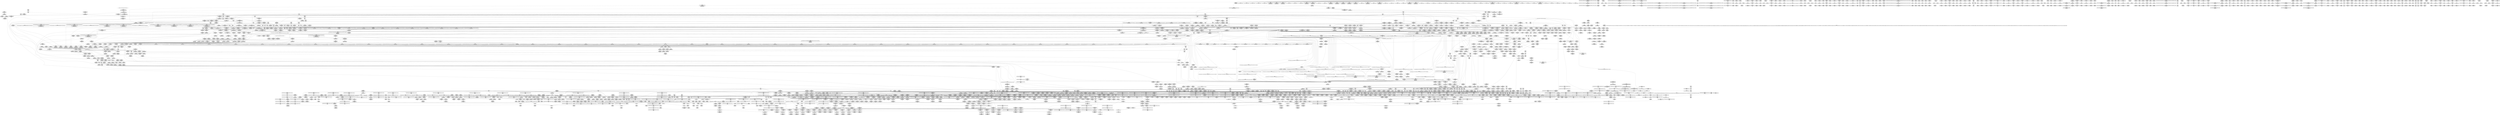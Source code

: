 digraph {
	CE0x5714010 [shape=record,shape=Mrecord,label="{CE0x5714010|tomoyo_audit_path_log:idxprom|security/tomoyo/file.c,167}"]
	CE0x58e9a00 [shape=record,shape=Mrecord,label="{CE0x58e9a00|_ret_i32_%call,_!dbg_!38912|security/tomoyo/file.c,167|*SummSource*}"]
	CE0x5adcfd0 [shape=record,shape=Mrecord,label="{CE0x5adcfd0|i32_47|*Constant*}"]
	CE0x4c7e770 [shape=record,shape=Mrecord,label="{CE0x4c7e770|COLLAPSED:_GCMRE___llvm_gcov_ctr10_internal_global_22_x_i64_zeroinitializer:_elem_0:default:}"]
	CE0x4c15990 [shape=record,shape=Mrecord,label="{CE0x4c15990|GLOBAL:__llvm_gcov_ctr31133|Global_var:__llvm_gcov_ctr31133}"]
	CE0x49f03b0 [shape=record,shape=Mrecord,label="{CE0x49f03b0|GLOBAL:tomoyo_index2category|Global_var:tomoyo_index2category}"]
	CE0x4a6f180 [shape=record,shape=Mrecord,label="{CE0x4a6f180|0:_%struct.tomoyo_obj_info*,_16:_%struct.tomoyo_domain_info*,_24:_%struct.tomoyo_path_info*,_40:_i8,_72:_i8,_75:_i8,_76:_i8,_77:_i8,_:_SCMRE_47,48_}"]
	CE0x3e1bcf0 [shape=record,shape=Mrecord,label="{CE0x3e1bcf0|tomoyo_init_request_info:tmp9|security/tomoyo/util.c,1006|*SummSource*}"]
	CE0x59eaa90 [shape=record,shape=Mrecord,label="{CE0x59eaa90|_call_void_lock_release(%struct.lockdep_map*_%map,_i32_1,_i64_ptrtoint_(i8*_blockaddress(_rcu_lock_release,_%__here)_to_i64))_#9,_!dbg_!38907|include/linux/rcupdate.h,423}"]
	CE0x3d52200 [shape=record,shape=Mrecord,label="{CE0x3d52200|rcu_lock_release:map|Function::rcu_lock_release&Arg::map::}"]
	CE0x58e9a70 [shape=record,shape=Mrecord,label="{CE0x58e9a70|_ret_i32_%call,_!dbg_!38912|security/tomoyo/file.c,167|*SummSink*}"]
	CE0x67a90f0 [shape=record,shape=Mrecord,label="{CE0x67a90f0|i64*_getelementptr_inbounds_(_10_x_i64_,_10_x_i64_*___llvm_gcov_ctr34,_i64_0,_i64_0)|*Constant*|*SummSink*}"]
	CE0x5883300 [shape=record,shape=Mrecord,label="{CE0x5883300|i64*_getelementptr_inbounds_(_31_x_i64_,_31_x_i64_*___llvm_gcov_ctr43150,_i64_0,_i64_29)|*Constant*}"]
	CE0x4976d20 [shape=record,shape=Mrecord,label="{CE0x4976d20|tomoyo_init_request_info:index|Function::tomoyo_init_request_info&Arg::index::}"]
	CE0x3e25110 [shape=record,shape=Mrecord,label="{CE0x3e25110|tomoyo_const_part_length:cmp3|security/tomoyo/util.c,627|*SummSink*}"]
	CE0x57cb450 [shape=record,shape=Mrecord,label="{CE0x57cb450|GLOBAL:lock_acquire|*Constant*}"]
	CE0x5be09f0 [shape=record,shape=Mrecord,label="{CE0x5be09f0|tomoyo_get_mode:return|*SummSink*}"]
	CE0x3decb10 [shape=record,shape=Mrecord,label="{CE0x3decb10|tomoyo_get_realpath:buf|Function::tomoyo_get_realpath&Arg::buf::|*SummSource*}"]
	CE0x59c9bb0 [shape=record,shape=Mrecord,label="{CE0x59c9bb0|tomoyo_path_permission:tmp23|security/tomoyo/file.c,574|*SummSource*}"]
	CE0x3b7af90 [shape=record,shape=Mrecord,label="{CE0x3b7af90|i64*_getelementptr_inbounds_(_31_x_i64_,_31_x_i64_*___llvm_gcov_ctr43150,_i64_0,_i64_4)|*Constant*|*SummSink*}"]
	CE0x3fc70e0 [shape=record,shape=Mrecord,label="{CE0x3fc70e0|tomoyo_get_mode:tmp21|security/tomoyo/util.c,985}"]
	CE0x57e9380 [shape=record,shape=Mrecord,label="{CE0x57e9380|tomoyo_path_permission:tmp17|security/tomoyo/file.c,571}"]
	CE0x715d910 [shape=record,shape=Mrecord,label="{CE0x715d910|tomoyo_get_mode:return}"]
	CE0x594f890 [shape=record,shape=Mrecord,label="{CE0x594f890|tomoyo_const_part_length:cmp|security/tomoyo/util.c,626}"]
	CE0x59e28d0 [shape=record,shape=Mrecord,label="{CE0x59e28d0|i32_92|*Constant*|*SummSink*}"]
	CE0x59de3d0 [shape=record,shape=Mrecord,label="{CE0x59de3d0|tomoyo_path_permission:tmp25|security/tomoyo/file.c,575}"]
	CE0x3dff4f0 [shape=record,shape=Mrecord,label="{CE0x3dff4f0|_call_void_lock_acquire(%struct.lockdep_map*_%map,_i32_0,_i32_0,_i32_2,_i32_0,_%struct.lockdep_map*_null,_i64_ptrtoint_(i8*_blockaddress(_rcu_lock_acquire,_%__here)_to_i64))_#9,_!dbg_!38907|include/linux/rcupdate.h,418}"]
	CE0x72e4ba0 [shape=record,shape=Mrecord,label="{CE0x72e4ba0|tomoyo_const_part_length:tmp44|security/tomoyo/util.c,645|*SummSink*}"]
	CE0x5855270 [shape=record,shape=Mrecord,label="{CE0x5855270|i64*_getelementptr_inbounds_(_31_x_i64_,_31_x_i64_*___llvm_gcov_ctr43150,_i64_0,_i64_3)|*Constant*|*SummSource*}"]
	CE0x7222b10 [shape=record,shape=Mrecord,label="{CE0x7222b10|srcu_read_lock:dep_map|include/linux/srcu.h,222}"]
	CE0x4a3a5e0 [shape=record,shape=Mrecord,label="{CE0x4a3a5e0|tomoyo_const_part_length:cmp12|security/tomoyo/util.c,641|*SummSink*}"]
	CE0x59504f0 [shape=record,shape=Mrecord,label="{CE0x59504f0|rcu_lock_release:tmp5|include/linux/rcupdate.h,423|*SummSink*}"]
	CE0x71ff890 [shape=record,shape=Mrecord,label="{CE0x71ff890|tomoyo_get_mode:idxprom|security/tomoyo/util.c,981}"]
	CE0x3e73a50 [shape=record,shape=Mrecord,label="{CE0x3e73a50|0:_%struct.tomoyo_obj_info*,_16:_%struct.tomoyo_domain_info*,_24:_%struct.tomoyo_path_info*,_40:_i8,_72:_i8,_75:_i8,_76:_i8,_77:_i8,_:_SCMRE_56,57_}"]
	CE0x5d974e0 [shape=record,shape=Mrecord,label="{CE0x5d974e0|tomoyo_get_mode:cmp|security/tomoyo/util.c,982}"]
	CE0x3f46200 [shape=record,shape=Mrecord,label="{CE0x3f46200|tomoyo_check_open_permission:tmp43|security/tomoyo/file.c,770}"]
	CE0x3e75500 [shape=record,shape=Mrecord,label="{CE0x3e75500|VOIDTB_TE:_SCMRE_16,24_|*MultipleSource*|security/tomoyo/file.c, 742|security/tomoyo/file.c,742|security/tomoyo/file.c,742}"]
	CE0x58e9d90 [shape=record,shape=Mrecord,label="{CE0x58e9d90|i32_1|*Constant*}"]
	CE0x4cbca80 [shape=record,shape=Mrecord,label="{CE0x4cbca80|0:_i8,_array:_GCRE_tomoyo_index2category_constant_39_x_i8_c_00_00_00_00_00_00_00_00_00_00_00_00_00_00_00_00_00_00_00_00_00_00_00_01_01_01_01_01_01_01_01_01_01_01_01_01_01_01_02_,_align_16:_elem_11::|security/tomoyo/util.c,983}"]
	CE0x5be6710 [shape=record,shape=Mrecord,label="{CE0x5be6710|i32_6|*Constant*|*SummSink*}"]
	CE0x3d27db0 [shape=record,shape=Mrecord,label="{CE0x3d27db0|tomoyo_get_mode:tmp14|security/tomoyo/util.c,983|*SummSink*}"]
	CE0x5d5bb80 [shape=record,shape=Mrecord,label="{CE0x5d5bb80|i64*_getelementptr_inbounds_(_2_x_i64_,_2_x_i64_*___llvm_gcov_ctr31,_i64_0,_i64_0)|*Constant*|*SummSink*}"]
	CE0x4961750 [shape=record,shape=Mrecord,label="{CE0x4961750|tomoyo_fill_path_info:const_len6|security/tomoyo/util.c,668}"]
	CE0x4b0fe60 [shape=record,shape=Mrecord,label="{CE0x4b0fe60|i64*_getelementptr_inbounds_(_12_x_i64_,_12_x_i64_*___llvm_gcov_ctr31133,_i64_0,_i64_9)|*Constant*}"]
	CE0x7182e70 [shape=record,shape=Mrecord,label="{CE0x7182e70|i64_6|*Constant*|*SummSource*}"]
	CE0x4c1f530 [shape=record,shape=Mrecord,label="{CE0x4c1f530|tomoyo_get_mode:idxprom6|security/tomoyo/util.c,983}"]
	CE0x48ec200 [shape=record,shape=Mrecord,label="{CE0x48ec200|tomoyo_const_part_length:if.then27|*SummSource*}"]
	CE0x5902500 [shape=record,shape=Mrecord,label="{CE0x5902500|128:_i8*,_1208:_%struct.file*,_:_CMRE_21,22_}"]
	CE0x3cc23e0 [shape=record,shape=Mrecord,label="{CE0x3cc23e0|i64*_getelementptr_inbounds_(_12_x_i64_,_12_x_i64_*___llvm_gcov_ctr31133,_i64_0,_i64_11)|*Constant*}"]
	CE0x7193d90 [shape=record,shape=Mrecord,label="{CE0x7193d90|_call_void___srcu_read_unlock(%struct.srcu_struct*_%sp,_i32_%idx)_#9,_!dbg_!38906|include/linux/srcu.h,237}"]
	CE0x59a0490 [shape=record,shape=Mrecord,label="{CE0x59a0490|_call_void___llvm_gcov_indirect_counter_increment114(i32*___llvm_gcov_global_state_pred45,_i64**_getelementptr_inbounds_(_3_x_i64*_,_3_x_i64*_*___llvm_gcda_edge_table44,_i64_0,_i64_2)),_!dbg_!38930|security/tomoyo/util.c,640}"]
	CE0x4a274d0 [shape=record,shape=Mrecord,label="{CE0x4a274d0|tomoyo_get_mode:profile|Function::tomoyo_get_mode&Arg::profile::|*SummSource*}"]
	CE0x58136b0 [shape=record,shape=Mrecord,label="{CE0x58136b0|tomoyo_path_permission:param6|security/tomoyo/file.c,569|*SummSink*}"]
	CE0x4a9ad90 [shape=record,shape=Mrecord,label="{CE0x4a9ad90|tomoyo_init_request_info:mode|security/tomoyo/util.c,1010|*SummSource*}"]
	CE0x4a9a580 [shape=record,shape=Mrecord,label="{CE0x4a9a580|tomoyo_domain:tmp2|*SummSink*}"]
	CE0x5d8bfd0 [shape=record,shape=Mrecord,label="{CE0x5d8bfd0|i64_ptrtoint_(i8*_blockaddress(_rcu_lock_release,_%__here)_to_i64)|*Constant*|*SummSink*}"]
	CE0x5855c50 [shape=record,shape=Mrecord,label="{CE0x5855c50|i64*_getelementptr_inbounds_(_31_x_i64_,_31_x_i64_*___llvm_gcov_ctr43150,_i64_0,_i64_21)|*Constant*|*SummSink*}"]
	CE0x5add3b0 [shape=record,shape=Mrecord,label="{CE0x5add3b0|i32_47|*Constant*|*SummSink*}"]
	CE0x3e1bd60 [shape=record,shape=Mrecord,label="{CE0x3e1bd60|tomoyo_init_request_info:tmp9|security/tomoyo/util.c,1006|*SummSink*}"]
	CE0x72ba6c0 [shape=record,shape=Mrecord,label="{CE0x72ba6c0|tomoyo_check_open_permission:tobool12|security/tomoyo/file.c,761|*SummSource*}"]
	CE0x3e5ece0 [shape=record,shape=Mrecord,label="{CE0x3e5ece0|get_current:bb|*SummSink*}"]
	CE0x4a9a920 [shape=record,shape=Mrecord,label="{CE0x4a9a920|i32_9|*Constant*}"]
	CE0x72e52f0 [shape=record,shape=Mrecord,label="{CE0x72e52f0|tomoyo_const_part_length:tmp45|security/tomoyo/util.c,645|*SummSink*}"]
	CE0x3d27f20 [shape=record,shape=Mrecord,label="{CE0x3d27f20|tomoyo_get_mode:tmp15|security/tomoyo/util.c,983}"]
	CE0x5af6150 [shape=record,shape=Mrecord,label="{CE0x5af6150|tomoyo_init_request_info:entry|*SummSink*}"]
	CE0x593f990 [shape=record,shape=Mrecord,label="{CE0x593f990|128:_i8*,_1208:_%struct.file*,_:_CMRE_32,33_}"]
	CE0x4d26e40 [shape=record,shape=Mrecord,label="{CE0x4d26e40|GLOBAL:tomoyo_policy_loaded|Global_var:tomoyo_policy_loaded|*SummSource*}"]
	CE0x5918de0 [shape=record,shape=Mrecord,label="{CE0x5918de0|tomoyo_path_permission:tmp21|security/tomoyo/file.c,573|*SummSink*}"]
	CE0x5a69e10 [shape=record,shape=Mrecord,label="{CE0x5a69e10|tomoyo_get_mode:tmp10|security/tomoyo/util.c,982}"]
	CE0x3dc32d0 [shape=record,shape=Mrecord,label="{CE0x3dc32d0|_call_void_mcount()_#3|*SummSource*}"]
	CE0x4a783b0 [shape=record,shape=Mrecord,label="{CE0x4a783b0|i64*_getelementptr_inbounds_(_11_x_i64_,_11_x_i64_*___llvm_gcov_ctr54147,_i64_0,_i64_9)|*Constant*|*SummSink*}"]
	CE0x570dc50 [shape=record,shape=Mrecord,label="{CE0x570dc50|i64_8|*Constant*}"]
	CE0x5921650 [shape=record,shape=Mrecord,label="{CE0x5921650|tomoyo_const_part_length:tmp11|security/tomoyo/util.c,626|*SummSource*}"]
	CE0x5d079c0 [shape=record,shape=Mrecord,label="{CE0x5d079c0|0:_i32,_:_GCMR___llvm_gcov_global_state_pred45_internal_unnamed_addr_global_i32_-1:_elem_0:default:}"]
	CE0x71f08a0 [shape=record,shape=Mrecord,label="{CE0x71f08a0|tomoyo_const_part_length:tmp11|security/tomoyo/util.c,626}"]
	CE0x4ab9500 [shape=record,shape=Mrecord,label="{CE0x4ab9500|tomoyo_domain:cred|security/tomoyo/common.h,1205|*SummSource*}"]
	CE0x3c96d70 [shape=record,shape=Mrecord,label="{CE0x3c96d70|tomoyo_get_mode:config|security/tomoyo/util.c,981}"]
	CE0x72353a0 [shape=record,shape=Mrecord,label="{CE0x72353a0|tomoyo_const_part_length:cmp25|security/tomoyo/util.c,644|*SummSource*}"]
	CE0x5ce6f50 [shape=record,shape=Mrecord,label="{CE0x5ce6f50|tomoyo_path_permission:profile|security/tomoyo/file.c,564|*SummSource*}"]
	CE0x3c73720 [shape=record,shape=Mrecord,label="{CE0x3c73720|tomoyo_domain:tobool1|security/tomoyo/common.h,1205|*SummSource*}"]
	CE0x5c2e2c0 [shape=record,shape=Mrecord,label="{CE0x5c2e2c0|tomoyo_get_realpath:tobool|security/tomoyo/file.c,151}"]
	CE0x5c84860 [shape=record,shape=Mrecord,label="{CE0x5c84860|tomoyo_fill_path_info:frombool|security/tomoyo/util.c,667}"]
	CE0x5da4de0 [shape=record,shape=Mrecord,label="{CE0x5da4de0|0:_%struct.tomoyo_obj_info*,_16:_%struct.tomoyo_domain_info*,_24:_%struct.tomoyo_path_info*,_40:_i8,_72:_i8,_75:_i8,_76:_i8,_77:_i8,_:_SCMRE_59,60_}"]
	CE0x7178700 [shape=record,shape=Mrecord,label="{CE0x7178700|0:_i8,_array:_GCRE_tomoyo_index2category_constant_39_x_i8_c_00_00_00_00_00_00_00_00_00_00_00_00_00_00_00_00_00_00_00_00_00_00_00_01_01_01_01_01_01_01_01_01_01_01_01_01_01_01_02_,_align_16:_elem_25::|security/tomoyo/util.c,983}"]
	CE0x3eddcc0 [shape=record,shape=Mrecord,label="{CE0x3eddcc0|tomoyo_read_lock:tmp1|*SummSink*}"]
	CE0x3de9140 [shape=record,shape=Mrecord,label="{CE0x3de9140|tomoyo_init_request_info:r|Function::tomoyo_init_request_info&Arg::r::|*SummSource*}"]
	CE0x496ad70 [shape=record,shape=Mrecord,label="{CE0x496ad70|tomoyo_path_permission:idxprom|security/tomoyo/file.c,563|*SummSink*}"]
	CE0x7230740 [shape=record,shape=Mrecord,label="{CE0x7230740|tomoyo_check_open_permission:tmp18|security/tomoyo/file.c,753|*SummSink*}"]
	CE0x5908390 [shape=record,shape=Mrecord,label="{CE0x5908390|128:_i8*,_1208:_%struct.file*,_:_CMRE_22,23_}"]
	CE0x59e23d0 [shape=record,shape=Mrecord,label="{CE0x59e23d0|rcu_lock_release:tmp1|*SummSource*}"]
	CE0x73285f0 [shape=record,shape=Mrecord,label="{CE0x73285f0|tomoyo_check_open_permission:tobool16|security/tomoyo/file.c,761|*SummSource*}"]
	CE0x5cf54f0 [shape=record,shape=Mrecord,label="{CE0x5cf54f0|tomoyo_check_open_permission:if.then|*SummSource*}"]
	CE0x3e0a860 [shape=record,shape=Mrecord,label="{CE0x3e0a860|0:_i8,_array:_GCRE_tomoyo_index2category_constant_39_x_i8_c_00_00_00_00_00_00_00_00_00_00_00_00_00_00_00_00_00_00_00_00_00_00_00_01_01_01_01_01_01_01_01_01_01_01_01_01_01_01_02_,_align_16:_elem_35::|security/tomoyo/util.c,983}"]
	CE0x3ce7b50 [shape=record,shape=Mrecord,label="{CE0x3ce7b50|tomoyo_check_open_permission:tmp4|security/tomoyo/file.c,742}"]
	CE0x3eafcc0 [shape=record,shape=Mrecord,label="{CE0x3eafcc0|tomoyo_get_mode:tmp17|security/tomoyo/util.c,983|*SummSource*}"]
	CE0x5714260 [shape=record,shape=Mrecord,label="{CE0x5714260|GLOBAL:tomoyo_path_keyword|Global_var:tomoyo_path_keyword|*SummSink*}"]
	CE0x5c209d0 [shape=record,shape=Mrecord,label="{CE0x5c209d0|tomoyo_check_open_permission:tmp8|security/tomoyo/file.c,750}"]
	CE0x4ba8020 [shape=record,shape=Mrecord,label="{CE0x4ba8020|40:_%struct.tomoyo_policy_namespace*,_48:_i8,_:_GCRE_tomoyo_kernel_domain_external_global_%struct.tomoyo_domain_info_8,16_|*MultipleSource*|Function::tomoyo_check_open_permission&Arg::domain::|security/tomoyo/util.c,1005|security/tomoyo/util.c,1007|Function::tomoyo_init_request_info&Arg::domain::}"]
	CE0x595edf0 [shape=record,shape=Mrecord,label="{CE0x595edf0|128:_i8*,_1208:_%struct.file*,_:_CMRE_43,44_}"]
	CE0x71ec5c0 [shape=record,shape=Mrecord,label="{CE0x71ec5c0|tomoyo_get_mode:tmp7|security/tomoyo/util.c,979|*SummSink*}"]
	CE0x3d68240 [shape=record,shape=Mrecord,label="{CE0x3d68240|tomoyo_check_open_permission:tmp1|*SummSource*}"]
	CE0x58ddcb0 [shape=record,shape=Mrecord,label="{CE0x58ddcb0|tomoyo_fill_path_info:arrayidx|security/tomoyo/util.c,667}"]
	CE0x74c3d80 [shape=record,shape=Mrecord,label="{CE0x74c3d80|GLOBAL:tomoyo_read_unlock|*Constant*}"]
	CE0x5c6d270 [shape=record,shape=Mrecord,label="{CE0x5c6d270|tomoyo_const_part_length:sw.bb|*SummSink*}"]
	CE0x5c359f0 [shape=record,shape=Mrecord,label="{CE0x5c359f0|tomoyo_domain:if.then|*SummSource*}"]
	CE0x5af58e0 [shape=record,shape=Mrecord,label="{CE0x5af58e0|_ret_i32_%call,_!dbg_!38907|include/linux/srcu.h,223}"]
	CE0x3dfe960 [shape=record,shape=Mrecord,label="{CE0x3dfe960|i64_1|*Constant*}"]
	CE0x7299cd0 [shape=record,shape=Mrecord,label="{CE0x7299cd0|i64*_getelementptr_inbounds_(_4_x_i64_,_4_x_i64_*___llvm_gcov_ctr24,_i64_0,_i64_1)|*Constant*|*SummSink*}"]
	CE0x5c9d770 [shape=record,shape=Mrecord,label="{CE0x5c9d770|tomoyo_check_open_permission:arrayidx|security/tomoyo/file.c,738|*SummSource*}"]
	CE0x5811ff0 [shape=record,shape=Mrecord,label="{CE0x5811ff0|tomoyo_path_permission:filename5|security/tomoyo/file.c,568|*SummSource*}"]
	CE0x4c69540 [shape=record,shape=Mrecord,label="{CE0x4c69540|tomoyo_init_request_info:tmp4|security/tomoyo/util.c,1004|*SummSource*}"]
	CE0x7131900 [shape=record,shape=Mrecord,label="{CE0x7131900|0:_i8,_array:_GCRE_tomoyo_index2category_constant_39_x_i8_c_00_00_00_00_00_00_00_00_00_00_00_00_00_00_00_00_00_00_00_00_00_00_00_01_01_01_01_01_01_01_01_01_01_01_01_01_01_01_02_,_align_16:_elem_20::|security/tomoyo/util.c,983}"]
	CE0x48f4bb0 [shape=record,shape=Mrecord,label="{CE0x48f4bb0|i64*_getelementptr_inbounds_(_2_x_i64_,_2_x_i64_*___llvm_gcov_ctr22,_i64_0,_i64_0)|*Constant*|*SummSource*}"]
	CE0x729a3c0 [shape=record,shape=Mrecord,label="{CE0x729a3c0|GLOBAL:tomoyo_index2category|Global_var:tomoyo_index2category|*SummSink*}"]
	CE0x7341ff0 [shape=record,shape=Mrecord,label="{CE0x7341ff0|i64*_getelementptr_inbounds_(_22_x_i64_,_22_x_i64_*___llvm_gcov_ctr10,_i64_0,_i64_15)|*Constant*|*SummSource*}"]
	CE0x5af2860 [shape=record,shape=Mrecord,label="{CE0x5af2860|COLLAPSED:_GCMRE___llvm_gcov_ctr54147_internal_global_11_x_i64_zeroinitializer:_elem_0:default:}"]
	CE0x57a3da0 [shape=record,shape=Mrecord,label="{CE0x57a3da0|tomoyo_fill_path_info:tmp5|security/tomoyo/util.c,667|*SummSource*}"]
	CE0x4b0ed20 [shape=record,shape=Mrecord,label="{CE0x4b0ed20|i64*_getelementptr_inbounds_(_31_x_i64_,_31_x_i64_*___llvm_gcov_ctr43150,_i64_0,_i64_30)|*Constant*|*SummSource*}"]
	CE0x74aefc0 [shape=record,shape=Mrecord,label="{CE0x74aefc0|tomoyo_get_mode:if.end9|*SummSource*}"]
	CE0x5da2aa0 [shape=record,shape=Mrecord,label="{CE0x5da2aa0|rcu_lock_release:tmp}"]
	CE0x4a7e900 [shape=record,shape=Mrecord,label="{CE0x4a7e900|i64*_getelementptr_inbounds_(_11_x_i64_,_11_x_i64_*___llvm_gcov_ctr54147,_i64_0,_i64_10)|*Constant*|*SummSource*}"]
	CE0x5be6d70 [shape=record,shape=Mrecord,label="{CE0x5be6d70|tomoyo_fill_path_info:conv|security/tomoyo/util.c,664|*SummSink*}"]
	CE0x3f46890 [shape=record,shape=Mrecord,label="{CE0x3f46890|tomoyo_check_open_permission:conv26|security/tomoyo/file.c,770}"]
	CE0x3df1c90 [shape=record,shape=Mrecord,label="{CE0x3df1c90|0:_i8,_array:_GCRE_tomoyo_index2category_constant_39_x_i8_c_00_00_00_00_00_00_00_00_00_00_00_00_00_00_00_00_00_00_00_00_00_00_00_01_01_01_01_01_01_01_01_01_01_01_01_01_01_01_02_,_align_16:_elem_32::|security/tomoyo/util.c,983}"]
	CE0x5c9d6c0 [shape=record,shape=Mrecord,label="{CE0x5c9d6c0|GLOBAL:tomoyo_init_request_info|*Constant*}"]
	CE0x5bcf520 [shape=record,shape=Mrecord,label="{CE0x5bcf520|tomoyo_get_realpath:return|*SummSink*}"]
	CE0x4ac2b20 [shape=record,shape=Mrecord,label="{CE0x4ac2b20|srcu_read_lock:call|include/linux/srcu.h,220}"]
	CE0x3dc3200 [shape=record,shape=Mrecord,label="{CE0x3dc3200|tomoyo_get_mode:tmp6|security/tomoyo/util.c,978}"]
	CE0x4b0edd0 [shape=record,shape=Mrecord,label="{CE0x4b0edd0|i64*_getelementptr_inbounds_(_31_x_i64_,_31_x_i64_*___llvm_gcov_ctr43150,_i64_0,_i64_30)|*Constant*|*SummSink*}"]
	CE0x5bcfae0 [shape=record,shape=Mrecord,label="{CE0x5bcfae0|0:_%struct.tomoyo_obj_info*,_16:_%struct.tomoyo_domain_info*,_24:_%struct.tomoyo_path_info*,_40:_i8,_72:_i8,_75:_i8,_76:_i8,_77:_i8,_:_SCMRE_38,39_}"]
	CE0x5ca3360 [shape=record,shape=Mrecord,label="{CE0x5ca3360|0:_%struct.tomoyo_obj_info*,_16:_%struct.tomoyo_domain_info*,_24:_%struct.tomoyo_path_info*,_40:_i8,_72:_i8,_75:_i8,_76:_i8,_77:_i8,_:_SCMRE_31,32_}"]
	CE0x71dc2c0 [shape=record,shape=Mrecord,label="{CE0x71dc2c0|tomoyo_path_permission:tmp5|*LoadInst*|security/tomoyo/file.c,564|*SummSink*}"]
	CE0x49f14c0 [shape=record,shape=Mrecord,label="{CE0x49f14c0|tomoyo_const_part_length:if.then5|*SummSource*}"]
	CE0x730ef80 [shape=record,shape=Mrecord,label="{CE0x730ef80|tomoyo_const_part_length:tmp47|security/tomoyo/util.c,646}"]
	CE0x57caf80 [shape=record,shape=Mrecord,label="{CE0x57caf80|rcu_lock_acquire:indirectgoto|*SummSink*}"]
	CE0x5921ff0 [shape=record,shape=Mrecord,label="{CE0x5921ff0|tomoyo_const_part_length:conv8|security/tomoyo/util.c,632|*SummSink*}"]
	CE0x58ab3d0 [shape=record,shape=Mrecord,label="{CE0x58ab3d0|0:_%struct.tomoyo_obj_info*,_16:_%struct.tomoyo_domain_info*,_24:_%struct.tomoyo_path_info*,_40:_i8,_72:_i8,_75:_i8,_76:_i8,_77:_i8,_:_SCMRE_16,24_|*MultipleSource*|security/tomoyo/file.c, 741|security/tomoyo/file.c,741|security/tomoyo/file.c,748}"]
	CE0x575dc40 [shape=record,shape=Mrecord,label="{CE0x575dc40|rcu_lock_release:tmp3|*SummSource*}"]
	CE0x5da1cd0 [shape=record,shape=Mrecord,label="{CE0x5da1cd0|%struct.task_struct*_(%struct.task_struct**)*_asm_movq_%gs:$_1:P_,$0_,_r,im,_dirflag_,_fpsr_,_flags_}"]
	CE0x7328950 [shape=record,shape=Mrecord,label="{CE0x7328950|i64_13|*Constant*}"]
	CE0x5b2a0b0 [shape=record,shape=Mrecord,label="{CE0x5b2a0b0|tomoyo_domain:tmp22|security/tomoyo/common.h,1205}"]
	CE0x5824d00 [shape=record,shape=Mrecord,label="{CE0x5824d00|tomoyo_const_part_length:if.then}"]
	CE0x73160e0 [shape=record,shape=Mrecord,label="{CE0x73160e0|i32_4|*Constant*}"]
	CE0x4a3a300 [shape=record,shape=Mrecord,label="{CE0x4a3a300|tomoyo_const_part_length:cmp12|security/tomoyo/util.c,641}"]
	CE0x5b7e480 [shape=record,shape=Mrecord,label="{CE0x5b7e480|_call_void_mcount()_#3}"]
	CE0x59f5e60 [shape=record,shape=Mrecord,label="{CE0x59f5e60|tomoyo_check_open_permission:domain|Function::tomoyo_check_open_permission&Arg::domain::|*SummSink*}"]
	CE0x72f12d0 [shape=record,shape=Mrecord,label="{CE0x72f12d0|tomoyo_get_mode:if.then2|*SummSource*}"]
	CE0x3d749b0 [shape=record,shape=Mrecord,label="{CE0x3d749b0|_call_void_mcount()_#3}"]
	CE0x74af0c0 [shape=record,shape=Mrecord,label="{CE0x74af0c0|tomoyo_get_mode:if.end9|*SummSink*}"]
	CE0x3b7c140 [shape=record,shape=Mrecord,label="{CE0x3b7c140|tomoyo_path_permission:do.cond|*SummSource*}"]
	CE0x5bd5380 [shape=record,shape=Mrecord,label="{CE0x5bd5380|i64*_getelementptr_inbounds_(_11_x_i64_,_11_x_i64_*___llvm_gcov_ctr54147,_i64_0,_i64_8)|*Constant*|*SummSink*}"]
	CE0x3f631c0 [shape=record,shape=Mrecord,label="{CE0x3f631c0|tomoyo_const_part_length:if.then5}"]
	CE0x4a01a80 [shape=record,shape=Mrecord,label="{CE0x4a01a80|tomoyo_read_lock:bb|*SummSource*}"]
	CE0x72f0e00 [shape=record,shape=Mrecord,label="{CE0x72f0e00|tomoyo_get_mode:cmp|security/tomoyo/util.c,982|*SummSink*}"]
	CE0x48eb7b0 [shape=record,shape=Mrecord,label="{CE0x48eb7b0|rcu_lock_release:tmp6|*SummSink*}"]
	CE0x71a2480 [shape=record,shape=Mrecord,label="{CE0x71a2480|tomoyo_const_part_length:tmp38|security/tomoyo/util.c,644|*SummSink*}"]
	CE0x5a8a4f0 [shape=record,shape=Mrecord,label="{CE0x5a8a4f0|__llvm_gcov_indirect_counter_increment114:predecessor|Function::__llvm_gcov_indirect_counter_increment114&Arg::predecessor::}"]
	CE0x3d27ac0 [shape=record,shape=Mrecord,label="{CE0x3d27ac0|tomoyo_domain:tmp9|security/tomoyo/common.h,1205|*SummSink*}"]
	"CONST[source:0(mediator),value:0(static)][purpose:{operation}][SnkIdx:2]"
	CE0x595f1b0 [shape=record,shape=Mrecord,label="{CE0x595f1b0|128:_i8*,_1208:_%struct.file*,_:_CMRE_46,47_}"]
	CE0x721f4f0 [shape=record,shape=Mrecord,label="{CE0x721f4f0|i64_5|*Constant*|*SummSource*}"]
	CE0x5da1e70 [shape=record,shape=Mrecord,label="{CE0x5da1e70|%struct.task_struct*_(%struct.task_struct**)*_asm_movq_%gs:$_1:P_,$0_,_r,im,_dirflag_,_fpsr_,_flags_|*SummSource*}"]
	CE0x5c275e0 [shape=record,shape=Mrecord,label="{CE0x5c275e0|tomoyo_path_permission:tmp11|security/tomoyo/file.c,565|*SummSource*}"]
	CE0x5d7edd0 [shape=record,shape=Mrecord,label="{CE0x5d7edd0|GLOBAL:full_name_hash|*Constant*|*SummSink*}"]
	CE0x5c5c570 [shape=record,shape=Mrecord,label="{CE0x5c5c570|i64*_getelementptr_inbounds_(_5_x_i64_,_5_x_i64_*___llvm_gcov_ctr28130,_i64_0,_i64_3)|*Constant*|*SummSource*}"]
	CE0x72acd70 [shape=record,shape=Mrecord,label="{CE0x72acd70|tomoyo_path_permission:r|Function::tomoyo_path_permission&Arg::r::|*SummSource*}"]
	CE0x4ab91e0 [shape=record,shape=Mrecord,label="{CE0x4ab91e0|i32_78|*Constant*|*SummSink*}"]
	CE0x5834b30 [shape=record,shape=Mrecord,label="{CE0x5834b30|tomoyo_get_mode:conv|security/tomoyo/util.c,982|*SummSink*}"]
	CE0x5d32d40 [shape=record,shape=Mrecord,label="{CE0x5d32d40|srcu_read_unlock:idx|Function::srcu_read_unlock&Arg::idx::}"]
	CE0x59ab360 [shape=record,shape=Mrecord,label="{CE0x59ab360|i64*_getelementptr_inbounds_(_6_x_i64_,_6_x_i64_*___llvm_gcov_ctr25,_i64_0,_i64_4)|*Constant*|*SummSink*}"]
	CE0x5be6cb0 [shape=record,shape=Mrecord,label="{CE0x5be6cb0|tomoyo_fill_path_info:conv|security/tomoyo/util.c,664|*SummSource*}"]
	CE0x57a4a90 [shape=record,shape=Mrecord,label="{CE0x57a4a90|tomoyo_fill_path_info:sub|security/tomoyo/util.c,667|*SummSource*}"]
	CE0x4ab9170 [shape=record,shape=Mrecord,label="{CE0x4ab9170|i32_78|*Constant*}"]
	CE0x3e0c710 [shape=record,shape=Mrecord,label="{CE0x3e0c710|i8_0|*Constant*|*SummSource*}"]
	CE0x72f0cb0 [shape=record,shape=Mrecord,label="{CE0x72f0cb0|i32_255|*Constant*|*SummSink*}"]
	CE0x730f120 [shape=record,shape=Mrecord,label="{CE0x730f120|tomoyo_const_part_length:tmp47|security/tomoyo/util.c,646|*SummSource*}"]
	CE0x5986690 [shape=record,shape=Mrecord,label="{CE0x5986690|tomoyo_fill_path_info:ptr|Function::tomoyo_fill_path_info&Arg::ptr::|*SummSink*}"]
	CE0x4a12f90 [shape=record,shape=Mrecord,label="{CE0x4a12f90|_ret_void|*SummSource*}"]
	CE0x7241cd0 [shape=record,shape=Mrecord,label="{CE0x7241cd0|tomoyo_check_open_permission:tmp21|security/tomoyo/file.c,754}"]
	CE0x5990be0 [shape=record,shape=Mrecord,label="{CE0x5990be0|COLLAPSED:_GCMRE___llvm_gcov_ctr22_internal_global_2_x_i64_zeroinitializer:_elem_0:default:}"]
	CE0x5d97150 [shape=record,shape=Mrecord,label="{CE0x5d97150|tomoyo_audit_path_log:path|security/tomoyo/file.c,168|*SummSink*}"]
	CE0x71a1df0 [shape=record,shape=Mrecord,label="{CE0x71a1df0|tomoyo_const_part_length:tmp37|security/tomoyo/util.c,644|*SummSource*}"]
	CE0x71da730 [shape=record,shape=Mrecord,label="{CE0x71da730|i32_5|*Constant*|*SummSink*}"]
	CE0x5950670 [shape=record,shape=Mrecord,label="{CE0x5950670|tomoyo_const_part_length:if.then|*SummSource*}"]
	CE0x3e79f60 [shape=record,shape=Mrecord,label="{CE0x3e79f60|GLOBAL:__llvm_gcov_ctr43150|Global_var:__llvm_gcov_ctr43150|*SummSink*}"]
	CE0x7276fe0 [shape=record,shape=Mrecord,label="{CE0x7276fe0|i64*_getelementptr_inbounds_(_5_x_i64_,_5_x_i64_*___llvm_gcov_ctr28130,_i64_0,_i64_3)|*Constant*}"]
	CE0x5898c30 [shape=record,shape=Mrecord,label="{CE0x5898c30|tomoyo_path_permission:operation8|security/tomoyo/file.c,569|*SummSink*}"]
	CE0x5a6dff0 [shape=record,shape=Mrecord,label="{CE0x5a6dff0|128:_i8*,_1208:_%struct.file*,_:_CMRE_88,89_|*MultipleSource*|security/tomoyo/common.h,1205|security/tomoyo/common.h,1205}"]
	CE0x4ac2330 [shape=record,shape=Mrecord,label="{CE0x4ac2330|tomoyo_get_mode:tmp5|security/tomoyo/util.c,978|*SummSource*}"]
	CE0x49f4630 [shape=record,shape=Mrecord,label="{CE0x49f4630|tomoyo_const_part_length:tmp6|security/tomoyo/util.c,625}"]
	CE0x3cc2450 [shape=record,shape=Mrecord,label="{CE0x3cc2450|tomoyo_get_mode:tmp27|security/tomoyo/util.c,988}"]
	CE0x5a9ebd0 [shape=record,shape=Mrecord,label="{CE0x5a9ebd0|tomoyo_domain:if.then|*SummSink*}"]
	CE0x5a36830 [shape=record,shape=Mrecord,label="{CE0x5a36830|tomoyo_fill_path_info:conv7|security/tomoyo/util.c,668|*SummSink*}"]
	CE0x59e2260 [shape=record,shape=Mrecord,label="{CE0x59e2260|rcu_lock_release:tmp|*SummSink*}"]
	CE0x59ab670 [shape=record,shape=Mrecord,label="{CE0x59ab670|tomoyo_get_realpath:tmp9|security/tomoyo/file.c,155}"]
	CE0x7222ca0 [shape=record,shape=Mrecord,label="{CE0x7222ca0|srcu_read_lock:dep_map|include/linux/srcu.h,222|*SummSource*}"]
	CE0x5823e60 [shape=record,shape=Mrecord,label="{CE0x5823e60|tomoyo_const_part_length:incdec.ptr|security/tomoyo/util.c,626|*SummSink*}"]
	CE0x3c67040 [shape=record,shape=Mrecord,label="{CE0x3c67040|tomoyo_audit_path_log:bb}"]
	CE0x3e99c90 [shape=record,shape=Mrecord,label="{CE0x3e99c90|i32_9|*Constant*|*SummSink*}"]
	CE0x3fc75b0 [shape=record,shape=Mrecord,label="{CE0x3fc75b0|tomoyo_check_open_permission:if.end11}"]
	CE0x5b29390 [shape=record,shape=Mrecord,label="{CE0x5b29390|128:_i8*,_1208:_%struct.file*,_:_CMRE_120,128_|*MultipleSource*|security/tomoyo/common.h,1205|security/tomoyo/common.h,1205}"]
	CE0x67a8270 [shape=record,shape=Mrecord,label="{CE0x67a8270|tomoyo_get_mode:tmp14|security/tomoyo/util.c,983}"]
	CE0x4a49840 [shape=record,shape=Mrecord,label="{CE0x4a49840|tomoyo_const_part_length:tmp17|security/tomoyo/util.c,627|*SummSink*}"]
	CE0x7176960 [shape=record,shape=Mrecord,label="{CE0x7176960|GLOBAL:tomoyo_get_realpath|*Constant*}"]
	CE0x58f0c30 [shape=record,shape=Mrecord,label="{CE0x58f0c30|tomoyo_domain:security|security/tomoyo/common.h,1205|*SummSource*}"]
	CE0x3ddca70 [shape=record,shape=Mrecord,label="{CE0x3ddca70|0:_i8,_array:_GCRE_tomoyo_index2category_constant_39_x_i8_c_00_00_00_00_00_00_00_00_00_00_00_00_00_00_00_00_00_00_00_00_00_00_00_01_01_01_01_01_01_01_01_01_01_01_01_01_01_01_02_,_align_16:_elem_15::|security/tomoyo/util.c,983}"]
	CE0x4bc8a50 [shape=record,shape=Mrecord,label="{CE0x4bc8a50|GLOBAL:__llvm_gcov_ctr25|Global_var:__llvm_gcov_ctr25}"]
	CE0x72235d0 [shape=record,shape=Mrecord,label="{CE0x72235d0|tomoyo_domain:do.end|*SummSource*}"]
	CE0x3e590b0 [shape=record,shape=Mrecord,label="{CE0x3e590b0|tomoyo_const_part_length:while.body|*SummSource*}"]
	CE0x67a8f20 [shape=record,shape=Mrecord,label="{CE0x67a8f20|tomoyo_domain:call|security/tomoyo/common.h,1205|*SummSource*}"]
	CE0x4c7dc90 [shape=record,shape=Mrecord,label="{CE0x4c7dc90|tomoyo_init_request_info:tmp3|security/tomoyo/util.c,1004|*SummSink*}"]
	CE0x59ddd90 [shape=record,shape=Mrecord,label="{CE0x59ddd90|tomoyo_path_permission:tmp24|security/tomoyo/file.c,575|*SummSource*}"]
	CE0x5b7ef40 [shape=record,shape=Mrecord,label="{CE0x5b7ef40|__llvm_gcov_indirect_counter_increment114:entry|*SummSource*}"]
	CE0x58cde00 [shape=record,shape=Mrecord,label="{CE0x58cde00|tomoyo_get_mode:tmp26|security/tomoyo/util.c,987|*SummSink*}"]
	CE0x71b1a40 [shape=record,shape=Mrecord,label="{CE0x71b1a40|srcu_read_lock:bb}"]
	CE0x3e7aa50 [shape=record,shape=Mrecord,label="{CE0x3e7aa50|i32_49|*Constant*|*SummSource*}"]
	CE0x3c670f0 [shape=record,shape=Mrecord,label="{CE0x3c670f0|tomoyo_audit_path_log:bb|*SummSource*}"]
	CE0x57bd1c0 [shape=record,shape=Mrecord,label="{CE0x57bd1c0|0:_%struct.tomoyo_obj_info*,_16:_%struct.tomoyo_domain_info*,_24:_%struct.tomoyo_path_info*,_40:_i8,_72:_i8,_75:_i8,_76:_i8,_77:_i8,_:_SCMRE_73,74_|*MultipleSource*|security/tomoyo/file.c, 741|security/tomoyo/file.c,741|security/tomoyo/file.c,748}"]
	CE0x4b38db0 [shape=record,shape=Mrecord,label="{CE0x4b38db0|tomoyo_init_request_info:tmp12|security/tomoyo/util.c,1010}"]
	CE0x4b7d510 [shape=record,shape=Mrecord,label="{CE0x4b7d510|GLOBAL:tomoyo_fill_path_info|*Constant*}"]
	CE0x4c40d10 [shape=record,shape=Mrecord,label="{CE0x4c40d10|tomoyo_const_part_length:conv|security/tomoyo/util.c,626|*SummSource*}"]
	CE0x5be01e0 [shape=record,shape=Mrecord,label="{CE0x5be01e0|srcu_read_unlock:tmp2|*SummSink*}"]
	CE0x3e7a370 [shape=record,shape=Mrecord,label="{CE0x3e7a370|__llvm_gcov_indirect_counter_increment114:bb|*SummSource*}"]
	CE0x5af2770 [shape=record,shape=Mrecord,label="{CE0x5af2770|i64*_getelementptr_inbounds_(_11_x_i64_,_11_x_i64_*___llvm_gcov_ctr54147,_i64_0,_i64_0)|*Constant*}"]
	CE0x7131b70 [shape=record,shape=Mrecord,label="{CE0x7131b70|tomoyo_domain:tmp1|*SummSource*}"]
	CE0x58e9730 [shape=record,shape=Mrecord,label="{CE0x58e9730|tomoyo_audit_path_log:r|Function::tomoyo_audit_path_log&Arg::r::|*SummSource*}"]
	CE0x5c24f50 [shape=record,shape=Mrecord,label="{CE0x5c24f50|tomoyo_get_mode:tmp6|security/tomoyo/util.c,978|*SummSource*}"]
	CE0x49a96c0 [shape=record,shape=Mrecord,label="{CE0x49a96c0|tomoyo_get_mode:conv|security/tomoyo/util.c,982|*SummSource*}"]
	CE0x49f0420 [shape=record,shape=Mrecord,label="{CE0x49f0420|tomoyo_get_mode:idxprom3|security/tomoyo/util.c,983}"]
	CE0x3d51870 [shape=record,shape=Mrecord,label="{CE0x3d51870|tomoyo_audit_path_log:tmp6|security/tomoyo/file.c,169|*SummSource*}"]
	CE0x4b1a4e0 [shape=record,shape=Mrecord,label="{CE0x4b1a4e0|tomoyo_const_part_length:tmp51|security/tomoyo/util.c,651|*SummSource*}"]
	CE0x497a9c0 [shape=record,shape=Mrecord,label="{CE0x497a9c0|tomoyo_check_open_permission:tmp49|security/tomoyo/file.c,771|*SummSink*}"]
	CE0x57b9e30 [shape=record,shape=Mrecord,label="{CE0x57b9e30|tomoyo_init_request_info:conv6|security/tomoyo/util.c,1011|*SummSource*}"]
	CE0x3d6e2e0 [shape=record,shape=Mrecord,label="{CE0x3d6e2e0|i64*_getelementptr_inbounds_(_4_x_i64_,_4_x_i64_*___llvm_gcov_ctr24,_i64_0,_i64_0)|*Constant*|*SummSource*}"]
	CE0x3e939a0 [shape=record,shape=Mrecord,label="{CE0x3e939a0|tomoyo_check_open_permission:conv|security/tomoyo/file.c,750|*SummSink*}"]
	CE0x5c5cb70 [shape=record,shape=Mrecord,label="{CE0x5c5cb70|tomoyo_get_mode:tmp4|security/tomoyo/util.c,978|*SummSource*}"]
	CE0x5a469a0 [shape=record,shape=Mrecord,label="{CE0x5a469a0|i64*_getelementptr_inbounds_(_2_x_i64_,_2_x_i64_*___llvm_gcov_ctr22,_i64_0,_i64_1)|*Constant*|*SummSink*}"]
	CE0x7230d40 [shape=record,shape=Mrecord,label="{CE0x7230d40|i64*_getelementptr_inbounds_(_22_x_i64_,_22_x_i64_*___llvm_gcov_ctr10,_i64_0,_i64_7)|*Constant*}"]
	CE0x729bf80 [shape=record,shape=Mrecord,label="{CE0x729bf80|tomoyo_check_open_permission:call10|security/tomoyo/file.c,759}"]
	CE0x4996760 [shape=record,shape=Mrecord,label="{CE0x4996760|tomoyo_check_open_permission:tmp50|security/tomoyo/file.c,772}"]
	CE0x5a6e3b0 [shape=record,shape=Mrecord,label="{CE0x5a6e3b0|128:_i8*,_1208:_%struct.file*,_:_CMRE_104,112_|*MultipleSource*|security/tomoyo/common.h,1205|security/tomoyo/common.h,1205}"]
	CE0x49965d0 [shape=record,shape=Mrecord,label="{CE0x49965d0|i64*_getelementptr_inbounds_(_22_x_i64_,_22_x_i64_*___llvm_gcov_ctr10,_i64_0,_i64_21)|*Constant*|*SummSink*}"]
	CE0x4986e70 [shape=record,shape=Mrecord,label="{CE0x4986e70|__llvm_gcov_indirect_counter_increment114:pred|*SummSource*}"]
	CE0x5b4bee0 [shape=record,shape=Mrecord,label="{CE0x5b4bee0|tomoyo_get_realpath:call|security/tomoyo/file.c,150}"]
	CE0x586d310 [shape=record,shape=Mrecord,label="{CE0x586d310|i64*_getelementptr_inbounds_(_22_x_i64_,_22_x_i64_*___llvm_gcov_ctr10,_i64_0,_i64_16)|*Constant*|*SummSource*}"]
	CE0x71767c0 [shape=record,shape=Mrecord,label="{CE0x71767c0|tomoyo_check_open_permission:call3|security/tomoyo/file.c,753|*SummSink*}"]
	CE0x3c4ba60 [shape=record,shape=Mrecord,label="{CE0x3c4ba60|tomoyo_get_mode:tmp7|security/tomoyo/util.c,979|*SummSource*}"]
	CE0x5a46700 [shape=record,shape=Mrecord,label="{CE0x5a46700|i32_2|*Constant*|*SummSource*}"]
	CE0x5ce6de0 [shape=record,shape=Mrecord,label="{CE0x5ce6de0|tomoyo_path_permission:tmp4|security/tomoyo/file.c,564|*SummSink*}"]
	CE0x71ed0c0 [shape=record,shape=Mrecord,label="{CE0x71ed0c0|i64*_getelementptr_inbounds_(_31_x_i64_,_31_x_i64_*___llvm_gcov_ctr43150,_i64_0,_i64_3)|*Constant*}"]
	CE0x5991160 [shape=record,shape=Mrecord,label="{CE0x5991160|i64_3|*Constant*}"]
	CE0x4987020 [shape=record,shape=Mrecord,label="{CE0x4987020|i32_48|*Constant*}"]
	CE0x7265660 [shape=record,shape=Mrecord,label="{CE0x7265660|tomoyo_domain:if.end|*SummSink*}"]
	CE0x4a4a2e0 [shape=record,shape=Mrecord,label="{CE0x4a4a2e0|tomoyo_const_part_length:tmp27|security/tomoyo/util.c,641|*SummSink*}"]
	CE0x71a16f0 [shape=record,shape=Mrecord,label="{CE0x71a16f0|i64_23|*Constant*|*SummSink*}"]
	CE0x73376a0 [shape=record,shape=Mrecord,label="{CE0x73376a0|tomoyo_check_open_permission:tmp34|security/tomoyo/file.c,761|*SummSource*}"]
	CE0x5add670 [shape=record,shape=Mrecord,label="{CE0x5add670|tomoyo_fill_path_info:cmp|security/tomoyo/util.c,667}"]
	CE0x48eb500 [shape=record,shape=Mrecord,label="{CE0x48eb500|i64*_getelementptr_inbounds_(_4_x_i64_,_4_x_i64_*___llvm_gcov_ctr33,_i64_0,_i64_3)|*Constant*|*SummSink*}"]
	CE0x3e93d40 [shape=record,shape=Mrecord,label="{CE0x3e93d40|tomoyo_read_lock:entry}"]
	CE0x3c4bbc0 [shape=record,shape=Mrecord,label="{CE0x3c4bbc0|tomoyo_domain:tmp13|security/tomoyo/common.h,1205|*SummSource*}"]
	CE0x5b5c650 [shape=record,shape=Mrecord,label="{CE0x5b5c650|tomoyo_domain:land.lhs.true2|*SummSink*}"]
	CE0x725fe20 [shape=record,shape=Mrecord,label="{CE0x725fe20|tomoyo_check_open_permission:and7|security/tomoyo/file.c,758|*SummSource*}"]
	CE0x5ae62d0 [shape=record,shape=Mrecord,label="{CE0x5ae62d0|GLOBAL:__llvm_gcov_ctr54147|Global_var:__llvm_gcov_ctr54147|*SummSink*}"]
	CE0x7241890 [shape=record,shape=Mrecord,label="{CE0x7241890|tomoyo_check_open_permission:tmp20|security/tomoyo/file.c,754|*SummSource*}"]
	CE0x5c0fd10 [shape=record,shape=Mrecord,label="{CE0x5c0fd10|GLOBAL:srcu_read_unlock|*Constant*}"]
	CE0x4b44510 [shape=record,shape=Mrecord,label="{CE0x4b44510|tomoyo_read_lock:bb}"]
	CE0x3c33440 [shape=record,shape=Mrecord,label="{CE0x3c33440|__llvm_gcov_indirect_counter_increment114:tmp|*SummSink*}"]
	CE0x4c1d720 [shape=record,shape=Mrecord,label="{CE0x4c1d720|i64_2|*Constant*}"]
	CE0x3e24c80 [shape=record,shape=Mrecord,label="{CE0x3e24c80|_call_void_lock_acquire(%struct.lockdep_map*_%map,_i32_0,_i32_0,_i32_2,_i32_0,_%struct.lockdep_map*_null,_i64_ptrtoint_(i8*_blockaddress(_rcu_lock_acquire,_%__here)_to_i64))_#9,_!dbg_!38907|include/linux/rcupdate.h,418|*SummSink*}"]
	CE0x5c84710 [shape=record,shape=Mrecord,label="{CE0x5c84710|tomoyo_fill_path_info:is_dir|security/tomoyo/util.c,667|*SummSource*}"]
	CE0x58239b0 [shape=record,shape=Mrecord,label="{CE0x58239b0|_call_void_lockdep_rcu_suspicious(i8*_getelementptr_inbounds_(_25_x_i8_,_25_x_i8_*_.str12,_i32_0,_i32_0),_i32_1205,_i8*_getelementptr_inbounds_(_45_x_i8_,_45_x_i8_*_.str13,_i32_0,_i32_0))_#9,_!dbg_!38917|security/tomoyo/common.h,1205|*SummSink*}"]
	CE0x3e737f0 [shape=record,shape=Mrecord,label="{CE0x3e737f0|0:_%struct.tomoyo_obj_info*,_16:_%struct.tomoyo_domain_info*,_24:_%struct.tomoyo_path_info*,_40:_i8,_72:_i8,_75:_i8,_76:_i8,_77:_i8,_:_SCMRE_55,56_}"]
	CE0x7185e50 [shape=record,shape=Mrecord,label="{CE0x7185e50|tomoyo_domain:tmp4|security/tomoyo/common.h,1205|*SummSink*}"]
	CE0x4b10930 [shape=record,shape=Mrecord,label="{CE0x4b10930|tomoyo_get_mode:tmp23|security/tomoyo/util.c,986|*SummSink*}"]
	CE0x72ace70 [shape=record,shape=Mrecord,label="{CE0x72ace70|tomoyo_path_permission:r|Function::tomoyo_path_permission&Arg::r::|*SummSink*}"]
	CE0x71a1450 [shape=record,shape=Mrecord,label="{CE0x71a1450|tomoyo_const_part_length:tmp37|security/tomoyo/util.c,644}"]
	CE0x3c96740 [shape=record,shape=Mrecord,label="{CE0x3c96740|tomoyo_domain:tmp11|security/tomoyo/common.h,1205|*SummSource*}"]
	CE0x5be67f0 [shape=record,shape=Mrecord,label="{CE0x5be67f0|tomoyo_get_mode:config|security/tomoyo/util.c,981}"]
	CE0x49e0300 [shape=record,shape=Mrecord,label="{CE0x49e0300|tomoyo_check_open_permission:tmp52|security/tomoyo/file.c,773|*SummSource*}"]
	CE0x5bd4f80 [shape=record,shape=Mrecord,label="{CE0x5bd4f80|tomoyo_domain:tmp15|security/tomoyo/common.h,1205|*SummSource*}"]
	CE0x5997a00 [shape=record,shape=Mrecord,label="{CE0x5997a00|rcu_lock_acquire:entry|*SummSink*}"]
	CE0x71946a0 [shape=record,shape=Mrecord,label="{CE0x71946a0|i64*_getelementptr_inbounds_(_2_x_i64_,_2_x_i64_*___llvm_gcov_ctr32,_i64_0,_i64_0)|*Constant*}"]
	CE0x731a1f0 [shape=record,shape=Mrecord,label="{CE0x731a1f0|tomoyo_const_part_length:tmp48|security/tomoyo/util.c,649}"]
	CE0x3e1bfa0 [shape=record,shape=Mrecord,label="{CE0x3e1bfa0|i64_1|*Constant*|*SummSink*}"]
	CE0x3d31e40 [shape=record,shape=Mrecord,label="{CE0x3d31e40|tomoyo_const_part_length:conv11|security/tomoyo/util.c,641|*SummSink*}"]
	CE0x49967d0 [shape=record,shape=Mrecord,label="{CE0x49967d0|tomoyo_check_open_permission:tmp50|security/tomoyo/file.c,772|*SummSource*}"]
	CE0x3c8e520 [shape=record,shape=Mrecord,label="{CE0x3c8e520|tomoyo_get_mode:conv15|security/tomoyo/util.c,987|*SummSource*}"]
	CE0x74b6100 [shape=record,shape=Mrecord,label="{CE0x74b6100|srcu_read_lock:call|include/linux/srcu.h,220|*SummSink*}"]
	CE0x4ba7fb0 [shape=record,shape=Mrecord,label="{CE0x4ba7fb0|40:_%struct.tomoyo_policy_namespace*,_48:_i8,_:_GCRE_tomoyo_kernel_domain_external_global_%struct.tomoyo_domain_info_0,8_|*MultipleSource*|Function::tomoyo_check_open_permission&Arg::domain::|security/tomoyo/util.c,1005|security/tomoyo/util.c,1007|Function::tomoyo_init_request_info&Arg::domain::}"]
	CE0x5b18ca0 [shape=record,shape=Mrecord,label="{CE0x5b18ca0|_call_void_mcount()_#3|*SummSink*}"]
	CE0x3e77fe0 [shape=record,shape=Mrecord,label="{CE0x3e77fe0|tomoyo_check_open_permission:flag|Function::tomoyo_check_open_permission&Arg::flag::}"]
	CE0x3f62540 [shape=record,shape=Mrecord,label="{CE0x3f62540|i64*_getelementptr_inbounds_(_4_x_i64_,_4_x_i64_*___llvm_gcov_ctr33,_i64_0,_i64_1)|*Constant*|*SummSource*}"]
	CE0x5828bd0 [shape=record,shape=Mrecord,label="{CE0x5828bd0|tomoyo_get_realpath:tobool|security/tomoyo/file.c,151|*SummSource*}"]
	CE0x3cf00d0 [shape=record,shape=Mrecord,label="{CE0x3cf00d0|tomoyo_const_part_length:tmp30|security/tomoyo/util.c,641}"]
	CE0x4abb510 [shape=record,shape=Mrecord,label="{CE0x4abb510|tomoyo_domain:call|security/tomoyo/common.h,1205|*SummSink*}"]
	CE0x4910190 [shape=record,shape=Mrecord,label="{CE0x4910190|_call_void_mcount()_#3}"]
	CE0x5908d40 [shape=record,shape=Mrecord,label="{CE0x5908d40|128:_i8*,_1208:_%struct.file*,_:_CMRE_30,31_}"]
	CE0x4a78500 [shape=record,shape=Mrecord,label="{CE0x4a78500|tomoyo_domain:tmp18|security/tomoyo/common.h,1205|*SummSource*}"]
	CE0x3ee1ab0 [shape=record,shape=Mrecord,label="{CE0x3ee1ab0|get_current:tmp4|./arch/x86/include/asm/current.h,14}"]
	CE0x4d8bd90 [shape=record,shape=Mrecord,label="{CE0x4d8bd90|tomoyo_audit_path_log:tmp4|security/tomoyo/file.c,168}"]
	CE0x5bd5170 [shape=record,shape=Mrecord,label="{CE0x5bd5170|i64*_getelementptr_inbounds_(_11_x_i64_,_11_x_i64_*___llvm_gcov_ctr54147,_i64_0,_i64_8)|*Constant*}"]
	CE0x5b5c8c0 [shape=record,shape=Mrecord,label="{CE0x5b5c8c0|i64_20|*Constant*|*SummSink*}"]
	CE0x3d5cab0 [shape=record,shape=Mrecord,label="{CE0x3d5cab0|i64_17|*Constant*}"]
	CE0x4a4a220 [shape=record,shape=Mrecord,label="{CE0x4a4a220|tomoyo_const_part_length:tmp27|security/tomoyo/util.c,641|*SummSource*}"]
	CE0x49f0580 [shape=record,shape=Mrecord,label="{CE0x49f0580|tomoyo_get_mode:idxprom3|security/tomoyo/util.c,983|*SummSource*}"]
	CE0x731af00 [shape=record,shape=Mrecord,label="{CE0x731af00|i64*_getelementptr_inbounds_(_31_x_i64_,_31_x_i64_*___llvm_gcov_ctr43150,_i64_0,_i64_28)|*Constant*|*SummSource*}"]
	CE0x5cadaf0 [shape=record,shape=Mrecord,label="{CE0x5cadaf0|tomoyo_domain:tmp10|security/tomoyo/common.h,1205|*SummSource*}"]
	CE0x4c411c0 [shape=record,shape=Mrecord,label="{CE0x4c411c0|tomoyo_const_part_length:tmp7|security/tomoyo/util.c,625|*SummSource*}"]
	CE0x4a23fa0 [shape=record,shape=Mrecord,label="{CE0x4a23fa0|tomoyo_init_request_info:conv|security/tomoyo/util.c,1010}"]
	CE0x729a170 [shape=record,shape=Mrecord,label="{CE0x729a170|tomoyo_get_mode:idxprom3|security/tomoyo/util.c,983|*SummSink*}"]
	CE0x5cd6ef0 [shape=record,shape=Mrecord,label="{CE0x5cd6ef0|i64*_getelementptr_inbounds_(_6_x_i64_,_6_x_i64_*___llvm_gcov_ctr25,_i64_0,_i64_3)|*Constant*|*SummSource*}"]
	CE0x58bc2d0 [shape=record,shape=Mrecord,label="{CE0x58bc2d0|tomoyo_get_mode:idxprom|security/tomoyo/util.c,981|*SummSink*}"]
	CE0x7236020 [shape=record,shape=Mrecord,label="{CE0x7236020|tomoyo_const_part_length:tmp40|security/tomoyo/util.c,644|*SummSink*}"]
	CE0x497a350 [shape=record,shape=Mrecord,label="{CE0x497a350|tomoyo_check_open_permission:tmp48|security/tomoyo/file.c,771|*SummSink*}"]
	CE0x71b8c40 [shape=record,shape=Mrecord,label="{CE0x71b8c40|tomoyo_const_part_length:cmp25|security/tomoyo/util.c,644|*SummSink*}"]
	CE0x5b4a870 [shape=record,shape=Mrecord,label="{CE0x5b4a870|tomoyo_check_open_permission:tmp24|security/tomoyo/file.c,758|*SummSink*}"]
	CE0x4a6d420 [shape=record,shape=Mrecord,label="{CE0x4a6d420|tomoyo_domain:tmp16|security/tomoyo/common.h,1205}"]
	CE0x4cbc120 [shape=record,shape=Mrecord,label="{CE0x4cbc120|_call_void_mcount()_#3|*SummSource*}"]
	CE0x3c4d9f0 [shape=record,shape=Mrecord,label="{CE0x3c4d9f0|srcu_read_unlock:tmp3|*SummSource*}"]
	CE0x72ca930 [shape=record,shape=Mrecord,label="{CE0x72ca930|tomoyo_const_part_length:tmp8|security/tomoyo/util.c,626}"]
	CE0x5b6d960 [shape=record,shape=Mrecord,label="{CE0x5b6d960|tomoyo_domain:tmp5|security/tomoyo/common.h,1205|*SummSink*}"]
	CE0x57bcef0 [shape=record,shape=Mrecord,label="{CE0x57bcef0|0:_%struct.tomoyo_obj_info*,_16:_%struct.tomoyo_domain_info*,_24:_%struct.tomoyo_path_info*,_40:_i8,_72:_i8,_75:_i8,_76:_i8,_77:_i8,_:_SCMRE_72,73_|*MultipleSource*|security/tomoyo/file.c, 741|security/tomoyo/file.c,741|security/tomoyo/file.c,748}"]
	CE0x58bbf50 [shape=record,shape=Mrecord,label="{CE0x58bbf50|GLOBAL:tomoyo_domain.__warned|Global_var:tomoyo_domain.__warned|*SummSource*}"]
	CE0x4c33990 [shape=record,shape=Mrecord,label="{CE0x4c33990|_call_void_mcount()_#3|*SummSource*}"]
	CE0x3f62b10 [shape=record,shape=Mrecord,label="{CE0x3f62b10|i64*_getelementptr_inbounds_(_4_x_i64_,_4_x_i64_*___llvm_gcov_ctr33,_i64_0,_i64_1)|*Constant*|*SummSink*}"]
	CE0x57a46c0 [shape=record,shape=Mrecord,label="{CE0x57a46c0|tomoyo_fill_path_info:sub|security/tomoyo/util.c,667}"]
	CE0x49f44c0 [shape=record,shape=Mrecord,label="{CE0x49f44c0|tomoyo_const_part_length:tmp5|security/tomoyo/util.c,624|*SummSink*}"]
	CE0x5b5ee00 [shape=record,shape=Mrecord,label="{CE0x5b5ee00|tomoyo_fill_path_info:land.end|*SummSink*}"]
	CE0x58826a0 [shape=record,shape=Mrecord,label="{CE0x58826a0|tomoyo_const_part_length:tmp49|security/tomoyo/util.c,649}"]
	CE0x71ba1a0 [shape=record,shape=Mrecord,label="{CE0x71ba1a0|0:_i8,_array:_GCRE_tomoyo_index2category_constant_39_x_i8_c_00_00_00_00_00_00_00_00_00_00_00_00_00_00_00_00_00_00_00_00_00_00_00_01_01_01_01_01_01_01_01_01_01_01_01_01_01_01_02_,_align_16:_elem_1::|security/tomoyo/util.c,983}"]
	CE0x72667e0 [shape=record,shape=Mrecord,label="{CE0x72667e0|tomoyo_check_open_permission:tobool8|security/tomoyo/file.c,758|*SummSink*}"]
	CE0x72b32f0 [shape=record,shape=Mrecord,label="{CE0x72b32f0|_ret_i32_%retval.0,_!dbg_!38942|security/tomoyo/file.c,575|*SummSource*}"]
	CE0x4c4a7c0 [shape=record,shape=Mrecord,label="{CE0x4c4a7c0|tomoyo_init_request_info:tmp8|security/tomoyo/util.c,1005}"]
	CE0x5d91b60 [shape=record,shape=Mrecord,label="{CE0x5d91b60|tomoyo_init_request_info:tmp2|security/tomoyo/util.c,1003|*SummSource*}"]
	CE0x7348110 [shape=record,shape=Mrecord,label="{CE0x7348110|tomoyo_check_open_permission:tmp36|security/tomoyo/file.c,762}"]
	CE0x72772a0 [shape=record,shape=Mrecord,label="{CE0x72772a0|tomoyo_get_mode:if.end|*SummSink*}"]
	CE0x5cae090 [shape=record,shape=Mrecord,label="{CE0x5cae090|tomoyo_path_permission:arrayidx|security/tomoyo/file.c,563|*SummSink*}"]
	CE0x5977df0 [shape=record,shape=Mrecord,label="{CE0x5977df0|tomoyo_path_permission:tmp22|security/tomoyo/file.c,574|*SummSource*}"]
	CE0x5997240 [shape=record,shape=Mrecord,label="{CE0x5997240|tomoyo_check_open_permission:tmp22|security/tomoyo/file.c,758|*SummSource*}"]
	CE0x72aa7c0 [shape=record,shape=Mrecord,label="{CE0x72aa7c0|tomoyo_const_part_length:entry}"]
	CE0x72c1270 [shape=record,shape=Mrecord,label="{CE0x72c1270|i64_12|*Constant*|*SummSource*}"]
	CE0x3edddc0 [shape=record,shape=Mrecord,label="{CE0x3edddc0|i64*_getelementptr_inbounds_(_2_x_i64_,_2_x_i64_*___llvm_gcov_ctr22,_i64_0,_i64_1)|*Constant*|*SummSource*}"]
	CE0x4a03760 [shape=record,shape=Mrecord,label="{CE0x4a03760|tomoyo_check_open_permission:cmp27|security/tomoyo/file.c,770|*SummSink*}"]
	CE0x5da5040 [shape=record,shape=Mrecord,label="{CE0x5da5040|0:_%struct.tomoyo_obj_info*,_16:_%struct.tomoyo_domain_info*,_24:_%struct.tomoyo_path_info*,_40:_i8,_72:_i8,_75:_i8,_76:_i8,_77:_i8,_:_SCMRE_60,61_}"]
	CE0x3fb2220 [shape=record,shape=Mrecord,label="{CE0x3fb2220|tomoyo_get_realpath:name|security/tomoyo/file.c,150|*SummSource*}"]
	CE0x5c7c3e0 [shape=record,shape=Mrecord,label="{CE0x5c7c3e0|0:_i8,_array:_GCRE_tomoyo_index2category_constant_39_x_i8_c_00_00_00_00_00_00_00_00_00_00_00_00_00_00_00_00_00_00_00_00_00_00_00_01_01_01_01_01_01_01_01_01_01_01_01_01_01_01_02_,_align_16:_elem_4::|security/tomoyo/util.c,983}"]
	CE0x4ad2900 [shape=record,shape=Mrecord,label="{CE0x4ad2900|tomoyo_const_part_length:cmp|security/tomoyo/util.c,626|*SummSource*}"]
	CE0x67bdfc0 [shape=record,shape=Mrecord,label="{CE0x67bdfc0|tomoyo_get_mode:default_config|security/tomoyo/util.c,986}"]
	CE0x3d1a540 [shape=record,shape=Mrecord,label="{CE0x3d1a540|tomoyo_const_part_length:bb|*SummSink*}"]
	CE0x57cac80 [shape=record,shape=Mrecord,label="{CE0x57cac80|GLOBAL:__srcu_read_unlock|*Constant*|*SummSink*}"]
	CE0x5857810 [shape=record,shape=Mrecord,label="{CE0x5857810|tomoyo_check_open_permission:tobool19|security/tomoyo/file.c,762|*SummSink*}"]
	CE0x5d8f7a0 [shape=record,shape=Mrecord,label="{CE0x5d8f7a0|srcu_read_unlock:idx|Function::srcu_read_unlock&Arg::idx::|*SummSink*}"]
	CE0x59404d0 [shape=record,shape=Mrecord,label="{CE0x59404d0|128:_i8*,_1208:_%struct.file*,_:_CMRE_41,42_}"]
	CE0x7328e40 [shape=record,shape=Mrecord,label="{CE0x7328e40|tomoyo_check_open_permission:tmp33|security/tomoyo/file.c,761}"]
	CE0x5cd7280 [shape=record,shape=Mrecord,label="{CE0x5cd7280|i64*_getelementptr_inbounds_(_6_x_i64_,_6_x_i64_*___llvm_gcov_ctr25,_i64_0,_i64_3)|*Constant*|*SummSink*}"]
	CE0x4a499b0 [shape=record,shape=Mrecord,label="{CE0x4a499b0|tomoyo_const_part_length:tmp18|security/tomoyo/util.c,627}"]
	CE0x3f46140 [shape=record,shape=Mrecord,label="{CE0x3f46140|tomoyo_check_open_permission:mode25|security/tomoyo/file.c,770|*SummSink*}"]
	CE0x5d4be10 [shape=record,shape=Mrecord,label="{CE0x5d4be10|tomoyo_audit_path_log:tmp4|security/tomoyo/file.c,168|*SummSink*}"]
	CE0x4aa26a0 [shape=record,shape=Mrecord,label="{CE0x4aa26a0|_ret_%struct.task_struct*_%tmp4,_!dbg_!38905|./arch/x86/include/asm/current.h,14|*SummSink*}"]
	CE0x5d7a150 [shape=record,shape=Mrecord,label="{CE0x5d7a150|i32_3|*Constant*}"]
	CE0x71ed800 [shape=record,shape=Mrecord,label="{CE0x71ed800|tomoyo_const_part_length:tmp21|security/tomoyo/util.c,631|*SummSink*}"]
	CE0x4976e20 [shape=record,shape=Mrecord,label="{CE0x4976e20|tomoyo_init_request_info:index|Function::tomoyo_init_request_info&Arg::index::|*SummSource*}"]
	CE0x3f628e0 [shape=record,shape=Mrecord,label="{CE0x3f628e0|tomoyo_const_part_length:filename.addr.0|*SummSource*}"]
	CE0x3cc31e0 [shape=record,shape=Mrecord,label="{CE0x3cc31e0|tomoyo_audit_path_log:tmp|*SummSource*}"]
	CE0x57dfd10 [shape=record,shape=Mrecord,label="{CE0x57dfd10|tomoyo_get_realpath:if.end|*SummSource*}"]
	CE0x5d91fb0 [shape=record,shape=Mrecord,label="{CE0x5d91fb0|tomoyo_check_open_permission:tmp14|security/tomoyo/file.c,750}"]
	CE0x57af750 [shape=record,shape=Mrecord,label="{CE0x57af750|_call_void_mcount()_#3|*SummSink*}"]
	CE0x67bd6e0 [shape=record,shape=Mrecord,label="{CE0x67bd6e0|i64*_getelementptr_inbounds_(_2_x_i64_,_2_x_i64_*___llvm_gcov_ctr32,_i64_0,_i64_1)|*Constant*|*SummSink*}"]
	CE0x57e8b10 [shape=record,shape=Mrecord,label="{CE0x57e8b10|tomoyo_path_permission:param_type|security/tomoyo/file.c,567|*SummSink*}"]
	CE0x49f5e00 [shape=record,shape=Mrecord,label="{CE0x49f5e00|tomoyo_domain:tobool1|security/tomoyo/common.h,1205}"]
	CE0x73418b0 [shape=record,shape=Mrecord,label="{CE0x73418b0|tomoyo_check_open_permission:tmp35|security/tomoyo/file.c,761}"]
	CE0x7316150 [shape=record,shape=Mrecord,label="{CE0x7316150|_call_void___llvm_gcov_indirect_counter_increment114(i32*___llvm_gcov_global_state_pred45,_i64**_getelementptr_inbounds_(_3_x_i64*_,_3_x_i64*_*___llvm_gcda_edge_table44,_i64_0,_i64_0)),_!dbg_!38954|security/tomoyo/util.c,649}"]
	CE0x57aded0 [shape=record,shape=Mrecord,label="{CE0x57aded0|tomoyo_get_realpath:if.then|*SummSink*}"]
	CE0x4a01d90 [shape=record,shape=Mrecord,label="{CE0x4a01d90|tomoyo_path_permission:tmp4|security/tomoyo/file.c,564}"]
	CE0x5837000 [shape=record,shape=Mrecord,label="{CE0x5837000|tomoyo_fill_path_info:tmp2|*LoadInst*|security/tomoyo/util.c,663|*SummSink*}"]
	CE0x59e2c00 [shape=record,shape=Mrecord,label="{CE0x59e2c00|tomoyo_const_part_length:lor.lhs.false|*SummSink*}"]
	CE0x58666f0 [shape=record,shape=Mrecord,label="{CE0x58666f0|tomoyo_check_open_permission:call21|security/tomoyo/file.c,762|*SummSource*}"]
	CE0x49f2df0 [shape=record,shape=Mrecord,label="{CE0x49f2df0|tomoyo_audit_path_log:tmp3}"]
	CE0x3d1b320 [shape=record,shape=Mrecord,label="{CE0x3d1b320|i64_19|*Constant*}"]
	CE0x5ce6d70 [shape=record,shape=Mrecord,label="{CE0x5ce6d70|tomoyo_path_permission:tmp4|security/tomoyo/file.c,564|*SummSource*}"]
	CE0x59a0420 [shape=record,shape=Mrecord,label="{CE0x59a0420|i32_2|*Constant*}"]
	CE0x58dd7a0 [shape=record,shape=Mrecord,label="{CE0x58dd7a0|0:_i8*,_array:_GCRE_tomoyo_path_keyword_external_constant_11_x_i8*_:_elem_7::|security/tomoyo/file.c,167}"]
	CE0x3c666a0 [shape=record,shape=Mrecord,label="{CE0x3c666a0|tomoyo_audit_path_log:path2|security/tomoyo/file.c,169|*SummSource*}"]
	CE0x4c156b0 [shape=record,shape=Mrecord,label="{CE0x4c156b0|tomoyo_const_part_length:add|security/tomoyo/util.c,634|*SummSource*}"]
	CE0x4aa2420 [shape=record,shape=Mrecord,label="{CE0x4aa2420|_ret_%struct.task_struct*_%tmp4,_!dbg_!38905|./arch/x86/include/asm/current.h,14|*SummSource*}"]
	CE0x71dc170 [shape=record,shape=Mrecord,label="{CE0x71dc170|tomoyo_path_permission:tmp5|*LoadInst*|security/tomoyo/file.c,564|*SummSource*}"]
	CE0x4af1000 [shape=record,shape=Mrecord,label="{CE0x4af1000|tomoyo_get_mode:tmp21|security/tomoyo/util.c,985}"]
	CE0x3d31cf0 [shape=record,shape=Mrecord,label="{CE0x3d31cf0|tomoyo_const_part_length:conv11|security/tomoyo/util.c,641|*SummSource*}"]
	CE0x5c0f1f0 [shape=record,shape=Mrecord,label="{CE0x5c0f1f0|tomoyo_read_unlock:tmp3}"]
	CE0x5be6a80 [shape=record,shape=Mrecord,label="{CE0x5be6a80|tomoyo_get_mode:arrayidx|security/tomoyo/util.c,981}"]
	CE0x3cc34d0 [shape=record,shape=Mrecord,label="{CE0x3cc34d0|tomoyo_audit_path_log:tmp1}"]
	CE0x3c8e820 [shape=record,shape=Mrecord,label="{CE0x3c8e820|tomoyo_get_mode:and|security/tomoyo/util.c,987}"]
	CE0x3e45340 [shape=record,shape=Mrecord,label="{CE0x3e45340|tomoyo_get_mode:arrayidx8|security/tomoyo/util.c,983|*SummSource*}"]
	CE0x59de5e0 [shape=record,shape=Mrecord,label="{CE0x59de5e0|tomoyo_path_permission:tmp25|security/tomoyo/file.c,575|*SummSink*}"]
	CE0x3e45690 [shape=record,shape=Mrecord,label="{CE0x3e45690|tomoyo_get_mode:add|security/tomoyo/util.c,984|*SummSource*}"]
	CE0x3ee19f0 [shape=record,shape=Mrecord,label="{CE0x3ee19f0|_call_void_mcount()_#3|*SummSink*}"]
	CE0x49f4e80 [shape=record,shape=Mrecord,label="{CE0x49f4e80|i64*_getelementptr_inbounds_(_31_x_i64_,_31_x_i64_*___llvm_gcov_ctr43150,_i64_0,_i64_9)|*Constant*}"]
	CE0x720f2f0 [shape=record,shape=Mrecord,label="{CE0x720f2f0|__llvm_gcov_indirect_counter_increment114:counters|Function::__llvm_gcov_indirect_counter_increment114&Arg::counters::|*SummSink*}"]
	CE0x4c15560 [shape=record,shape=Mrecord,label="{CE0x4c15560|tomoyo_const_part_length:add|security/tomoyo/util.c,634}"]
	CE0x71b8390 [shape=record,shape=Mrecord,label="{CE0x71b8390|tomoyo_const_part_length:conv24|security/tomoyo/util.c,644|*SummSink*}"]
	CE0x7245680 [shape=record,shape=Mrecord,label="{CE0x7245680|tomoyo_const_part_length:tmp43|security/tomoyo/util.c,644}"]
	CE0x72cb270 [shape=record,shape=Mrecord,label="{CE0x72cb270|tomoyo_const_part_length:sw.bb}"]
	CE0x5856390 [shape=record,shape=Mrecord,label="{CE0x5856390|tomoyo_const_part_length:tmp34|security/tomoyo/util.c,642|*SummSink*}"]
	CE0x59ba5c0 [shape=record,shape=Mrecord,label="{CE0x59ba5c0|i64_1|*Constant*}"]
	CE0x5875ed0 [shape=record,shape=Mrecord,label="{CE0x5875ed0|0:_i8,_:_GCRE_tomoyo_policy_loaded_global_i8_0,_align_1:_elem_0:default:}"]
	CE0x575dd10 [shape=record,shape=Mrecord,label="{CE0x575dd10|rcu_lock_release:tmp3|*SummSink*}"]
	CE0x5d07d60 [shape=record,shape=Mrecord,label="{CE0x5d07d60|0:_i8,_array:_GCR_tomoyo_p2mac_internal_constant_11_x_i8_c_00_01_01_01_03_04_06_09_0A_13_15_,_align_1:_elem_9::|security/tomoyo/file.c,563}"]
	CE0x3dec580 [shape=record,shape=Mrecord,label="{CE0x3dec580|tomoyo_get_realpath:entry}"]
	CE0x5774250 [shape=record,shape=Mrecord,label="{CE0x5774250|i64_8|*Constant*|*SummSource*}"]
	CE0x5ce6b60 [shape=record,shape=Mrecord,label="{CE0x5ce6b60|tomoyo_get_mode:tmp1|*SummSink*}"]
	CE0x4ab9390 [shape=record,shape=Mrecord,label="{CE0x4ab9390|tomoyo_domain:cred|security/tomoyo/common.h,1205}"]
	CE0x72b1670 [shape=record,shape=Mrecord,label="{CE0x72b1670|tomoyo_fill_path_info:conv3|security/tomoyo/util.c,666|*SummSource*}"]
	CE0x3e5e3c0 [shape=record,shape=Mrecord,label="{CE0x3e5e3c0|i8*_undef|*Constant*}"]
	CE0x3d51ce0 [shape=record,shape=Mrecord,label="{CE0x3d51ce0|rcu_lock_release:entry}"]
	CE0x4b9e730 [shape=record,shape=Mrecord,label="{CE0x4b9e730|40:_%struct.tomoyo_policy_namespace*,_48:_i8,_:_GCRE_tomoyo_kernel_domain_external_global_%struct.tomoyo_domain_info_50,51_|*MultipleSource*|Function::tomoyo_check_open_permission&Arg::domain::|security/tomoyo/util.c,1005|security/tomoyo/util.c,1007|Function::tomoyo_init_request_info&Arg::domain::}"]
	CE0x59abcf0 [shape=record,shape=Mrecord,label="{CE0x59abcf0|tomoyo_get_realpath:tmp10|security/tomoyo/file.c,155|*SummSource*}"]
	CE0x49be300 [shape=record,shape=Mrecord,label="{CE0x49be300|i32_39|*Constant*|*SummSource*}"]
	CE0x5da2da0 [shape=record,shape=Mrecord,label="{CE0x5da2da0|tomoyo_const_part_length:if.end6|*SummSink*}"]
	CE0x4ab3000 [shape=record,shape=Mrecord,label="{CE0x4ab3000|tomoyo_get_mode:tmp18|security/tomoyo/util.c,985}"]
	CE0x4b2b130 [shape=record,shape=Mrecord,label="{CE0x4b2b130|tomoyo_path_permission:tmp15|security/tomoyo/file.c,567}"]
	CE0x715e0e0 [shape=record,shape=Mrecord,label="{CE0x715e0e0|i64*_getelementptr_inbounds_(_12_x_i64_,_12_x_i64_*___llvm_gcov_ctr31133,_i64_0,_i64_9)|*Constant*}"]
	CE0x3c96d00 [shape=record,shape=Mrecord,label="{CE0x3c96d00|tomoyo_get_mode:conv|security/tomoyo/util.c,982}"]
	CE0x3f00b70 [shape=record,shape=Mrecord,label="{CE0x3f00b70|tomoyo_check_open_permission:tmp46|security/tomoyo/file.c,770}"]
	CE0x7266d70 [shape=record,shape=Mrecord,label="{CE0x7266d70|i32_4|*Constant*|*SummSink*}"]
	CE0x72889b0 [shape=record,shape=Mrecord,label="{CE0x72889b0|tomoyo_check_open_permission:out|*SummSink*}"]
	CE0x588a7d0 [shape=record,shape=Mrecord,label="{CE0x588a7d0|tomoyo_check_open_permission:error.2}"]
	CE0x59ca030 [shape=record,shape=Mrecord,label="{CE0x59ca030|tomoyo_path_permission:retval.0|*SummSource*}"]
	CE0x5c2df20 [shape=record,shape=Mrecord,label="{CE0x5c2df20|tomoyo_get_realpath:name1|security/tomoyo/file.c,151|*SummSink*}"]
	CE0x3d94f40 [shape=record,shape=Mrecord,label="{CE0x3d94f40|tomoyo_const_part_length:tmp16|security/tomoyo/util.c,627|*SummSink*}"]
	CE0x58be290 [shape=record,shape=Mrecord,label="{CE0x58be290|GLOBAL:tomoyo_audit_path_log|*Constant*|*SummSink*}"]
	CE0x58834b0 [shape=record,shape=Mrecord,label="{CE0x58834b0|tomoyo_const_part_length:tmp50|security/tomoyo/util.c,651|*SummSource*}"]
	CE0x49f4810 [shape=record,shape=Mrecord,label="{CE0x49f4810|rcu_lock_release:tmp7|*SummSink*}"]
	CE0x4a6d5a0 [shape=record,shape=Mrecord,label="{CE0x4a6d5a0|tomoyo_domain:tmp16|security/tomoyo/common.h,1205|*SummSource*}"]
	CE0x496aa40 [shape=record,shape=Mrecord,label="{CE0x496aa40|srcu_read_lock:tmp3|*SummSink*}"]
	CE0x4a27860 [shape=record,shape=Mrecord,label="{CE0x4a27860|tomoyo_get_mode:index|Function::tomoyo_get_mode&Arg::index::|*SummSink*}"]
	CE0x5b4c4f0 [shape=record,shape=Mrecord,label="{CE0x5b4c4f0|tomoyo_check_open_permission:tmp12|security/tomoyo/file.c,750|*SummSink*}"]
	CE0x4a27220 [shape=record,shape=Mrecord,label="{CE0x4a27220|tomoyo_get_mode:index|Function::tomoyo_get_mode&Arg::index::}"]
	CE0x5823730 [shape=record,shape=Mrecord,label="{CE0x5823730|i8*_getelementptr_inbounds_(_25_x_i8_,_25_x_i8_*_.str12,_i32_0,_i32_0)|*Constant*}"]
	CE0x4a9a780 [shape=record,shape=Mrecord,label="{CE0x4a9a780|tomoyo_domain:tmp3|*SummSink*}"]
	CE0x5bd6520 [shape=record,shape=Mrecord,label="{CE0x5bd6520|tomoyo_path_permission:tmp10|security/tomoyo/file.c,565}"]
	CE0x3ee1120 [shape=record,shape=Mrecord,label="{CE0x3ee1120|tomoyo_const_part_length:incdec.ptr7|security/tomoyo/util.c,631|*SummSource*}"]
	CE0x4b337d0 [shape=record,shape=Mrecord,label="{CE0x4b337d0|tomoyo_domain:tmp6|security/tomoyo/common.h,1205|*SummSink*}"]
	CE0x74ca270 [shape=record,shape=Mrecord,label="{CE0x74ca270|i64*_getelementptr_inbounds_(_2_x_i64_,_2_x_i64_*___llvm_gcov_ctr53148,_i64_0,_i64_1)|*Constant*}"]
	CE0x5855320 [shape=record,shape=Mrecord,label="{CE0x5855320|i64*_getelementptr_inbounds_(_31_x_i64_,_31_x_i64_*___llvm_gcov_ctr43150,_i64_0,_i64_3)|*Constant*|*SummSink*}"]
	CE0x570cb60 [shape=record,shape=Mrecord,label="{CE0x570cb60|tomoyo_get_realpath:bb|*SummSink*}"]
	CE0x3d05a10 [shape=record,shape=Mrecord,label="{CE0x3d05a10|tomoyo_get_mode:tmp10|security/tomoyo/util.c,982|*SummSink*}"]
	CE0x3cc3170 [shape=record,shape=Mrecord,label="{CE0x3cc3170|COLLAPSED:_GCMRE___llvm_gcov_ctr21_internal_global_2_x_i64_zeroinitializer:_elem_0:default:}"]
	CE0x4b9d360 [shape=record,shape=Mrecord,label="{CE0x4b9d360|i64*_getelementptr_inbounds_(_4_x_i64_,_4_x_i64_*___llvm_gcov_ctr24,_i64_0,_i64_3)|*Constant*|*SummSource*}"]
	CE0x5b5b980 [shape=record,shape=Mrecord,label="{CE0x5b5b980|i64_0|*Constant*}"]
	CE0x3d52190 [shape=record,shape=Mrecord,label="{CE0x3d52190|rcu_lock_release:entry|*SummSink*}"]
	CE0x59184d0 [shape=record,shape=Mrecord,label="{CE0x59184d0|tomoyo_path_permission:tmp19|security/tomoyo/file.c,573|*SummSink*}"]
	CE0x72c17f0 [shape=record,shape=Mrecord,label="{CE0x72c17f0|tomoyo_check_open_permission:tmp30|security/tomoyo/file.c,761|*SummSource*}"]
	CE0x67a8120 [shape=record,shape=Mrecord,label="{CE0x67a8120|tomoyo_get_mode:tmp}"]
	CE0x71ffaf0 [shape=record,shape=Mrecord,label="{CE0x71ffaf0|tomoyo_domain:tmp14|security/tomoyo/common.h,1205|*SummSink*}"]
	CE0x4b9ebd0 [shape=record,shape=Mrecord,label="{CE0x4b9ebd0|tomoyo_check_open_permission:land.lhs.true13}"]
	CE0x57bcc90 [shape=record,shape=Mrecord,label="{CE0x57bcc90|0:_%struct.tomoyo_obj_info*,_16:_%struct.tomoyo_domain_info*,_24:_%struct.tomoyo_path_info*,_40:_i8,_72:_i8,_75:_i8,_76:_i8,_77:_i8,_:_SCMRE_64,72_|*MultipleSource*|security/tomoyo/file.c, 741|security/tomoyo/file.c,741|security/tomoyo/file.c,748}"]
	CE0x5c3e110 [shape=record,shape=Mrecord,label="{CE0x5c3e110|tomoyo_const_part_length:lor.lhs.false|*SummSource*}"]
	CE0x72b3ac0 [shape=record,shape=Mrecord,label="{CE0x72b3ac0|tomoyo_check_open_permission:error.0|*SummSource*}"]
	CE0x5ca35c0 [shape=record,shape=Mrecord,label="{CE0x5ca35c0|0:_%struct.tomoyo_obj_info*,_16:_%struct.tomoyo_domain_info*,_24:_%struct.tomoyo_path_info*,_40:_i8,_72:_i8,_75:_i8,_76:_i8,_77:_i8,_:_SCMRE_32,33_}"]
	CE0x5bc3d40 [shape=record,shape=Mrecord,label="{CE0x5bc3d40|GLOBAL:rcu_lock_acquire|*Constant*|*SummSource*}"]
	CE0x588e960 [shape=record,shape=Mrecord,label="{CE0x588e960|srcu_read_unlock:tmp|*SummSource*}"]
	CE0x4d8bc20 [shape=record,shape=Mrecord,label="{CE0x4d8bc20|i64*_getelementptr_inbounds_(_2_x_i64_,_2_x_i64_*___llvm_gcov_ctr21,_i64_0,_i64_0)|*Constant*|*SummSource*}"]
	CE0x7245510 [shape=record,shape=Mrecord,label="{CE0x7245510|tomoyo_const_part_length:tmp42|security/tomoyo/util.c,644|*SummSink*}"]
	CE0x4b0efa0 [shape=record,shape=Mrecord,label="{CE0x4b0efa0|tomoyo_const_part_length:tmp53|security/tomoyo/util.c,652}"]
	CE0x5c7bdc0 [shape=record,shape=Mrecord,label="{CE0x5c7bdc0|tomoyo_fill_path_info:tmp8|security/tomoyo/util.c,667|*SummSink*}"]
	CE0x5cfea80 [shape=record,shape=Mrecord,label="{CE0x5cfea80|VOIDTB_TE_array:_GCE_.str1_private_unnamed_addr_constant_12_x_i8_c_file_%s_%s_0A_00_,_align_1:_elem_0:default:}"]
	CE0x4c61750 [shape=record,shape=Mrecord,label="{CE0x4c61750|tomoyo_get_mode:default_config|security/tomoyo/util.c,986|*SummSource*}"]
	CE0x4c1d2e0 [shape=record,shape=Mrecord,label="{CE0x4c1d2e0|tomoyo_get_realpath:name|security/tomoyo/file.c,150|*SummSink*}"]
	CE0x3c8e9f0 [shape=record,shape=Mrecord,label="{CE0x3c8e9f0|tomoyo_get_mode:retval.0}"]
	CE0x746dba0 [shape=record,shape=Mrecord,label="{CE0x746dba0|srcu_read_unlock:dep_map|include/linux/srcu.h,236|*SummSource*}"]
	CE0x594fce0 [shape=record,shape=Mrecord,label="{CE0x594fce0|rcu_lock_release:tmp4|include/linux/rcupdate.h,423|*SummSink*}"]
	CE0x4b90de0 [shape=record,shape=Mrecord,label="{CE0x4b90de0|tomoyo_init_request_info:domain1|security/tomoyo/util.c,1006|*SummSink*}"]
	CE0x4a6d720 [shape=record,shape=Mrecord,label="{CE0x4a6d720|tomoyo_domain:tmp16|security/tomoyo/common.h,1205|*SummSink*}"]
	CE0x7331800 [shape=record,shape=Mrecord,label="{CE0x7331800|tomoyo_check_open_permission:conv14|security/tomoyo/file.c,761|*SummSink*}"]
	CE0x4d8b570 [shape=record,shape=Mrecord,label="{CE0x4d8b570|rcu_lock_acquire:tmp3|*SummSource*}"]
	CE0x5d97690 [shape=record,shape=Mrecord,label="{CE0x5d97690|get_current:tmp3}"]
	CE0x4cbc620 [shape=record,shape=Mrecord,label="{CE0x4cbc620|tomoyo_audit_path_log:tmp3|*SummSink*}"]
	CE0x4aa40d0 [shape=record,shape=Mrecord,label="{CE0x4aa40d0|srcu_read_lock:call|include/linux/srcu.h,220|*SummSource*}"]
	CE0x594f720 [shape=record,shape=Mrecord,label="{CE0x594f720|tomoyo_const_part_length:conv|security/tomoyo/util.c,626|*SummSink*}"]
	CE0x71dab10 [shape=record,shape=Mrecord,label="{CE0x71dab10|tomoyo_path_permission:param_type|security/tomoyo/file.c,567|*SummSource*}"]
	CE0x72925b0 [shape=record,shape=Mrecord,label="{CE0x72925b0|tomoyo_check_open_permission:tmp25|security/tomoyo/file.c,758|*SummSource*}"]
	CE0x4b7d020 [shape=record,shape=Mrecord,label="{CE0x4b7d020|tomoyo_get_realpath:tmp8|security/tomoyo/file.c,152|*SummSink*}"]
	CE0x5d11e50 [shape=record,shape=Mrecord,label="{CE0x5d11e50|tomoyo_check_open_permission:tmp3|security/tomoyo/file.c,741|*SummSink*}"]
	CE0x4b9eb60 [shape=record,shape=Mrecord,label="{CE0x4b9eb60|tomoyo_check_open_permission:if.end30}"]
	CE0x3e93eb0 [shape=record,shape=Mrecord,label="{CE0x3e93eb0|tomoyo_read_lock:entry|*SummSink*}"]
	CE0x3e25380 [shape=record,shape=Mrecord,label="{CE0x3e25380|tomoyo_const_part_length:cmp3|security/tomoyo/util.c,627}"]
	CE0x5774320 [shape=record,shape=Mrecord,label="{CE0x5774320|i64_8|*Constant*|*SummSink*}"]
	CE0x4aa3890 [shape=record,shape=Mrecord,label="{CE0x4aa3890|tomoyo_get_mode:tmp11|security/tomoyo/util.c,982|*SummSink*}"]
	CE0x5918d20 [shape=record,shape=Mrecord,label="{CE0x5918d20|tomoyo_path_permission:tmp21|security/tomoyo/file.c,573|*SummSource*}"]
	CE0x7351650 [shape=record,shape=Mrecord,label="{CE0x7351650|tomoyo_const_part_length:tmp23|security/tomoyo/util.c,634}"]
	CE0x4c1d350 [shape=record,shape=Mrecord,label="{CE0x4c1d350|tomoyo_get_realpath:tmp2|*LoadInst*|security/tomoyo/file.c,151}"]
	CE0x4b4a0c0 [shape=record,shape=Mrecord,label="{CE0x4b4a0c0|GLOBAL:tomoyo_domain|*Constant*|*SummSink*}"]
	CE0x5bd6cf0 [shape=record,shape=Mrecord,label="{CE0x5bd6cf0|0:_i8,_array:_GCR_tomoyo_p2mac_internal_constant_11_x_i8_c_00_01_01_01_03_04_06_09_0A_13_15_,_align_1:_elem_2::|security/tomoyo/file.c,563}"]
	CE0x3f09b20 [shape=record,shape=Mrecord,label="{CE0x3f09b20|tomoyo_const_part_length:tmp32|security/tomoyo/util.c,641|*SummSink*}"]
	CE0x5c0f380 [shape=record,shape=Mrecord,label="{CE0x5c0f380|tomoyo_read_unlock:tmp3|*SummSource*}"]
	CE0x4b101f0 [shape=record,shape=Mrecord,label="{CE0x4b101f0|i64*_getelementptr_inbounds_(_12_x_i64_,_12_x_i64_*___llvm_gcov_ctr31133,_i64_0,_i64_9)|*Constant*|*SummSink*}"]
	CE0x3df1730 [shape=record,shape=Mrecord,label="{CE0x3df1730|0:_i8,_array:_GCRE_tomoyo_index2category_constant_39_x_i8_c_00_00_00_00_00_00_00_00_00_00_00_00_00_00_00_00_00_00_00_00_00_00_00_01_01_01_01_01_01_01_01_01_01_01_01_01_01_01_02_,_align_16:_elem_30::|security/tomoyo/util.c,983}"]
	CE0x4a04060 [shape=record,shape=Mrecord,label="{CE0x4a04060|tomoyo_check_open_permission:tmp44|security/tomoyo/file.c,770|*SummSource*}"]
	CE0x5ce6870 [shape=record,shape=Mrecord,label="{CE0x5ce6870|tomoyo_get_mode:return}"]
	CE0x57b9ff0 [shape=record,shape=Mrecord,label="{CE0x57b9ff0|tomoyo_init_request_info:conv6|security/tomoyo/util.c,1011|*SummSink*}"]
	CE0x4a45740 [shape=record,shape=Mrecord,label="{CE0x4a45740|tomoyo_path_permission:tmp7|*LoadInst*|security/tomoyo/file.c,565}"]
	CE0x3df34f0 [shape=record,shape=Mrecord,label="{CE0x3df34f0|i64*_getelementptr_inbounds_(_10_x_i64_,_10_x_i64_*___llvm_gcov_ctr34,_i64_0,_i64_4)|*Constant*}"]
	CE0x71ed460 [shape=record,shape=Mrecord,label="{CE0x71ed460|i64*_getelementptr_inbounds_(_4_x_i64_,_4_x_i64_*___llvm_gcov_ctr33,_i64_0,_i64_3)|*Constant*}"]
	CE0x4cadf30 [shape=record,shape=Mrecord,label="{CE0x4cadf30|GLOBAL:.str|Global_var:.str}"]
	CE0x5d979a0 [shape=record,shape=Mrecord,label="{CE0x5d979a0|i64*_getelementptr_inbounds_(_2_x_i64_,_2_x_i64_*___llvm_gcov_ctr53148,_i64_0,_i64_0)|*Constant*|*SummSink*}"]
	CE0x5d97360 [shape=record,shape=Mrecord,label="{CE0x5d97360|tomoyo_get_mode:arrayidx|security/tomoyo/util.c,981}"]
	CE0x4ac9650 [shape=record,shape=Mrecord,label="{CE0x4ac9650|tomoyo_domain:tobool|security/tomoyo/common.h,1205|*SummSource*}"]
	CE0x3e5e7f0 [shape=record,shape=Mrecord,label="{CE0x3e5e7f0|i64*_getelementptr_inbounds_(_2_x_i64_,_2_x_i64_*___llvm_gcov_ctr53148,_i64_0,_i64_0)|*Constant*}"]
	CE0x570d870 [shape=record,shape=Mrecord,label="{CE0x570d870|tomoyo_audit_path_log:tmp5|security/tomoyo/file.c,167|*SummSource*}"]
	CE0x3e93890 [shape=record,shape=Mrecord,label="{CE0x3e93890|tomoyo_check_open_permission:conv|security/tomoyo/file.c,750|*SummSource*}"]
	CE0x4986c70 [shape=record,shape=Mrecord,label="{CE0x4986c70|__llvm_gcov_indirect_counter_increment114:exit|*SummSink*}"]
	CE0x4b958f0 [shape=record,shape=Mrecord,label="{CE0x4b958f0|rcu_lock_acquire:tmp3}"]
	CE0x3dfcf70 [shape=record,shape=Mrecord,label="{CE0x3dfcf70|tomoyo_check_open_permission:tmp4|security/tomoyo/file.c,742|*SummSink*}"]
	CE0x570d600 [shape=record,shape=Mrecord,label="{CE0x570d600|tomoyo_get_mode:idxprom|security/tomoyo/util.c,981}"]
	CE0x570dfa0 [shape=record,shape=Mrecord,label="{CE0x570dfa0|i64_1|*Constant*}"]
	CE0x71b9cc0 [shape=record,shape=Mrecord,label="{CE0x71b9cc0|tomoyo_fill_path_info:call2|security/tomoyo/util.c,666|*SummSink*}"]
	CE0x58f0fd0 [shape=record,shape=Mrecord,label="{CE0x58f0fd0|128:_i8*,_1208:_%struct.file*,_:_CMRE_2,3_}"]
	CE0x3e1b5b0 [shape=record,shape=Mrecord,label="{CE0x3e1b5b0|tomoyo_check_open_permission:if.then29|*SummSink*}"]
	CE0x729a520 [shape=record,shape=Mrecord,label="{CE0x729a520|0:_i8,_array:_GCRE_tomoyo_index2category_constant_39_x_i8_c_00_00_00_00_00_00_00_00_00_00_00_00_00_00_00_00_00_00_00_00_00_00_00_01_01_01_01_01_01_01_01_01_01_01_01_01_01_01_02_,_align_16:_elem_0::|security/tomoyo/util.c,983}"]
	CE0x5c84240 [shape=record,shape=Mrecord,label="{CE0x5c84240|tomoyo_fill_path_info:tmp12|security/tomoyo/util.c,667|*SummSink*}"]
	CE0x71b7d30 [shape=record,shape=Mrecord,label="{CE0x71b7d30|tomoyo_const_part_length:tmp39|security/tomoyo/util.c,644|*SummSink*}"]
	CE0x49be0f0 [shape=record,shape=Mrecord,label="{CE0x49be0f0|tomoyo_get_mode:conv5|security/tomoyo/util.c,983|*SummSource*}"]
	CE0x3cf05d0 [shape=record,shape=Mrecord,label="{CE0x3cf05d0|tomoyo_const_part_length:if.end}"]
	CE0x5bd6e40 [shape=record,shape=Mrecord,label="{CE0x5bd6e40|0:_i8,_array:_GCR_tomoyo_p2mac_internal_constant_11_x_i8_c_00_01_01_01_03_04_06_09_0A_13_15_,_align_1:_elem_3::|security/tomoyo/file.c,563}"]
	CE0x5d96f80 [shape=record,shape=Mrecord,label="{CE0x5d96f80|tomoyo_audit_path_log:path|security/tomoyo/file.c,168}"]
	CE0x3dec220 [shape=record,shape=Mrecord,label="{CE0x3dec220|GLOBAL:tomoyo_get_realpath|*Constant*|*SummSource*}"]
	CE0x5ba0ad0 [shape=record,shape=Mrecord,label="{CE0x5ba0ad0|tomoyo_path_permission:mode2|security/tomoyo/file.c,565|*SummSource*}"]
	CE0x58115a0 [shape=record,shape=Mrecord,label="{CE0x58115a0|tomoyo_path_permission:path7|security/tomoyo/file.c,569}"]
	CE0x5c1ed20 [shape=record,shape=Mrecord,label="{CE0x5c1ed20|tomoyo_get_mode:return|*SummSource*}"]
	CE0x5d5b5f0 [shape=record,shape=Mrecord,label="{CE0x5d5b5f0|tomoyo_check_open_permission:tmp6|security/tomoyo/file.c,743|*SummSource*}"]
	CE0x5ba0670 [shape=record,shape=Mrecord,label="{CE0x5ba0670|tomoyo_read_unlock:tmp1|*SummSource*}"]
	CE0x58259e0 [shape=record,shape=Mrecord,label="{CE0x58259e0|i64*_getelementptr_inbounds_(_12_x_i64_,_12_x_i64_*___llvm_gcov_ctr31133,_i64_0,_i64_11)|*Constant*}"]
	CE0x4b1ada0 [shape=record,shape=Mrecord,label="{CE0x4b1ada0|tomoyo_const_part_length:retval.0}"]
	CE0x5a6dbe0 [shape=record,shape=Mrecord,label="{CE0x5a6dbe0|128:_i8*,_1208:_%struct.file*,_:_CMRE_72,80_|*MultipleSource*|security/tomoyo/common.h,1205|security/tomoyo/common.h,1205}"]
	CE0x71eea40 [shape=record,shape=Mrecord,label="{CE0x71eea40|tomoyo_fill_path_info:tmp3|security/tomoyo/util.c,667|*SummSource*}"]
	CE0x5766000 [shape=record,shape=Mrecord,label="{CE0x5766000|tomoyo_get_mode:tmp13|security/tomoyo/util.c,982|*SummSource*}"]
	CE0x4a27650 [shape=record,shape=Mrecord,label="{CE0x4a27650|tomoyo_get_mode:profile|Function::tomoyo_get_mode&Arg::profile::|*SummSink*}"]
	CE0x3df37a0 [shape=record,shape=Mrecord,label="{CE0x3df37a0|i64*_getelementptr_inbounds_(_10_x_i64_,_10_x_i64_*___llvm_gcov_ctr34,_i64_0,_i64_4)|*Constant*|*SummSink*}"]
	CE0x7487450 [shape=record,shape=Mrecord,label="{CE0x7487450|tomoyo_get_mode:bb|*SummSink*}"]
	CE0x586d680 [shape=record,shape=Mrecord,label="{CE0x586d680|tomoyo_check_open_permission:tmp38|security/tomoyo/file.c,766}"]
	CE0x74c41a0 [shape=record,shape=Mrecord,label="{CE0x74c41a0|GLOBAL:tomoyo_read_unlock|*Constant*|*SummSink*}"]
	CE0x57f1020 [shape=record,shape=Mrecord,label="{CE0x57f1020|tomoyo_get_mode:tmp25|security/tomoyo/util.c,987|*SummSource*}"]
	CE0x7241f70 [shape=record,shape=Mrecord,label="{CE0x7241f70|tomoyo_check_open_permission:tmp21|security/tomoyo/file.c,754|*SummSink*}"]
	CE0x71ebcd0 [shape=record,shape=Mrecord,label="{CE0x71ebcd0|VOIDTB_TE:_CE_6384,6388_|*MultipleSource*|security/tomoyo/util.c,1010|security/tomoyo/file.c,564|Function::tomoyo_get_mode&Arg::ns::}"]
	CE0x7328b40 [shape=record,shape=Mrecord,label="{CE0x7328b40|i64_13|*Constant*|*SummSource*}"]
	CE0x4c14ee0 [shape=record,shape=Mrecord,label="{CE0x4c14ee0|GLOBAL:tomoyo_path_keyword|Global_var:tomoyo_path_keyword|*SummSource*}"]
	CE0x3d51b30 [shape=record,shape=Mrecord,label="{CE0x3d51b30|tomoyo_audit_path_log:name|security/tomoyo/file.c,169}"]
	CE0x5794f60 [shape=record,shape=Mrecord,label="{CE0x5794f60|i64*_getelementptr_inbounds_(_5_x_i64_,_5_x_i64_*___llvm_gcov_ctr32134,_i64_0,_i64_4)|*Constant*|*SummSource*}"]
	CE0x67bda80 [shape=record,shape=Mrecord,label="{CE0x67bda80|srcu_read_unlock:tmp2}"]
	CE0x5b29750 [shape=record,shape=Mrecord,label="{CE0x5b29750|128:_i8*,_1208:_%struct.file*,_:_CMRE_136,144_|*MultipleSource*|security/tomoyo/common.h,1205|security/tomoyo/common.h,1205}"]
	CE0x5855500 [shape=record,shape=Mrecord,label="{CE0x5855500|tomoyo_const_part_length:tmp7|security/tomoyo/util.c,625}"]
	CE0x5902140 [shape=record,shape=Mrecord,label="{CE0x5902140|128:_i8*,_1208:_%struct.file*,_:_CMRE_20,21_}"]
	CE0x5b5be20 [shape=record,shape=Mrecord,label="{CE0x5b5be20|tomoyo_domain:tmp|*SummSink*}"]
	CE0x57f0bc0 [shape=record,shape=Mrecord,label="{CE0x57f0bc0|tomoyo_get_mode:mode.1|*SummSink*}"]
	CE0x3c4be90 [shape=record,shape=Mrecord,label="{CE0x3c4be90|i64*_getelementptr_inbounds_(_11_x_i64_,_11_x_i64_*___llvm_gcov_ctr54147,_i64_0,_i64_6)|*Constant*|*SummSink*}"]
	CE0x4d8b6a0 [shape=record,shape=Mrecord,label="{CE0x4d8b6a0|_call_void_mcount()_#3}"]
	CE0x5c9db30 [shape=record,shape=Mrecord,label="{CE0x5c9db30|COLLAPSED:_GCMRE___llvm_gcov_ctr31_internal_global_2_x_i64_zeroinitializer:_elem_0:default:}"]
	CE0x71b2260 [shape=record,shape=Mrecord,label="{CE0x71b2260|i64*_getelementptr_inbounds_(_2_x_i64_,_2_x_i64_*___llvm_gcov_ctr23,_i64_0,_i64_0)|*Constant*}"]
	CE0x49deba0 [shape=record,shape=Mrecord,label="{CE0x49deba0|tomoyo_check_open_permission:tmp51|security/tomoyo/file.c,772|*SummSource*}"]
	CE0x71b82d0 [shape=record,shape=Mrecord,label="{CE0x71b82d0|tomoyo_const_part_length:conv24|security/tomoyo/util.c,644|*SummSource*}"]
	CE0x5cf3290 [shape=record,shape=Mrecord,label="{CE0x5cf3290|tomoyo_const_part_length:conv20|security/tomoyo/util.c,644|*SummSource*}"]
	CE0x72ca110 [shape=record,shape=Mrecord,label="{CE0x72ca110|tomoyo_const_part_length:filename.addr.0|*SummSink*}"]
	CE0x5cb4500 [shape=record,shape=Mrecord,label="{CE0x5cb4500|tomoyo_get_realpath:tmp5|security/tomoyo/file.c,151}"]
	CE0x3e24f60 [shape=record,shape=Mrecord,label="{CE0x3e24f60|i64*_getelementptr_inbounds_(_2_x_i64_,_2_x_i64_*___llvm_gcov_ctr53148,_i64_0,_i64_1)|*Constant*|*SummSink*}"]
	CE0x3d520c0 [shape=record,shape=Mrecord,label="{CE0x3d520c0|rcu_lock_release:entry|*SummSource*}"]
	CE0x4af0eb0 [shape=record,shape=Mrecord,label="{CE0x4af0eb0|tomoyo_get_mode:tmp20|security/tomoyo/util.c,985|*SummSink*}"]
	CE0x3cefe60 [shape=record,shape=Mrecord,label="{CE0x3cefe60|i64_20|*Constant*}"]
	CE0x49a9e10 [shape=record,shape=Mrecord,label="{CE0x49a9e10|tomoyo_get_mode:tmp7|security/tomoyo/util.c,979}"]
	CE0x5826120 [shape=record,shape=Mrecord,label="{CE0x5826120|tomoyo_get_mode:tmp28|security/tomoyo/util.c,988|*SummSource*}"]
	CE0x3ee2160 [shape=record,shape=Mrecord,label="{CE0x3ee2160|rcu_lock_acquire:bb|*SummSource*}"]
	CE0x5d8d060 [shape=record,shape=Mrecord,label="{CE0x5d8d060|tomoyo_const_part_length:conv8|security/tomoyo/util.c,632|*SummSource*}"]
	CE0x5a36d30 [shape=record,shape=Mrecord,label="{CE0x5a36d30|i32_4|*Constant*}"]
	CE0x7267180 [shape=record,shape=Mrecord,label="{CE0x7267180|tomoyo_check_open_permission:tmp22|security/tomoyo/file.c,758}"]
	CE0x5898b70 [shape=record,shape=Mrecord,label="{CE0x5898b70|tomoyo_path_permission:operation8|security/tomoyo/file.c,569|*SummSource*}"]
	CE0x59869b0 [shape=record,shape=Mrecord,label="{CE0x59869b0|i64*_getelementptr_inbounds_(_6_x_i64_,_6_x_i64_*___llvm_gcov_ctr25,_i64_0,_i64_4)|*Constant*|*SummSource*}"]
	CE0x5b04110 [shape=record,shape=Mrecord,label="{CE0x5b04110|tomoyo_audit_path_log:call|security/tomoyo/file.c,167|*SummSource*}"]
	CE0x5990a10 [shape=record,shape=Mrecord,label="{CE0x5990a10|i64*_getelementptr_inbounds_(_2_x_i64_,_2_x_i64_*___llvm_gcov_ctr22,_i64_0,_i64_0)|*Constant*|*SummSink*}"]
	CE0x4c4a880 [shape=record,shape=Mrecord,label="{CE0x4c4a880|tomoyo_init_request_info:tmp8|security/tomoyo/util.c,1005|*SummSource*}"]
	CE0x3e58e60 [shape=record,shape=Mrecord,label="{CE0x3e58e60|tomoyo_const_part_length:while.end|*SummSink*}"]
	CE0x5990b70 [shape=record,shape=Mrecord,label="{CE0x5990b70|tomoyo_read_lock:tmp}"]
	CE0x58e97f0 [shape=record,shape=Mrecord,label="{CE0x58e97f0|tomoyo_audit_path_log:r|Function::tomoyo_audit_path_log&Arg::r::|*SummSink*}"]
	CE0x4987340 [shape=record,shape=Mrecord,label="{CE0x4987340|_call_void___llvm_gcov_indirect_counter_increment114(i32*___llvm_gcov_global_state_pred45,_i64**_getelementptr_inbounds_(_3_x_i64*_,_3_x_i64*_*___llvm_gcda_edge_table44,_i64_0,_i64_1)),_!dbg_!38927|security/tomoyo/util.c,634}"]
	CE0x59ab6e0 [shape=record,shape=Mrecord,label="{CE0x59ab6e0|tomoyo_get_realpath:tmp9|security/tomoyo/file.c,155|*SummSource*}"]
	CE0x5bc3ec0 [shape=record,shape=Mrecord,label="{CE0x5bc3ec0|0:_i32,_8:_%struct.srcu_struct_array*,_16:_i32,_20:_i32,_24:_i32,_32:_i8*,_40:_%struct.lock_class_key*,_48:_2_x_%struct.lock_class*_,_64:_i8*,_72:_i32,_80:_i64,_88:_i8,_96:_%struct.callback_head*,_104:_%struct.callback_head**,_112:_%struct.callback_head*,_120:_%struct.callback_head**,_128:_%struct.callback_head*,_136:_%struct.callback_head**,_144:_%struct.callback_head*,_152:_%struct.callback_head**,_160:_i64,_168:_%struct.list_head*,_176:_%struct.list_head*,_184:_void_(%struct.work_struct*)*,_192:_%struct.lock_class_key*,_200:_2_x_%struct.lock_class*_,_216:_i8*,_224:_i32,_232:_i64,_240:_%struct.list_head*,_248:_%struct.list_head*,_256:_i64,_264:_%struct.tvec_base*,_272:_void_(i64)*,_280:_i64,_288:_i32,_292:_i32,_296:_i8*,_304:_16_x_i8_,_320:_%struct.lock_class_key*,_328:_2_x_%struct.lock_class*_,_344:_i8*,_352:_i32,_360:_i64,_368:_%struct.workqueue_struct*,_376:_i32,_384:_%struct.lock_class_key*,_392:_2_x_%struct.lock_class*_,_408:_i8*,_416:_i32,_424:_i64,_:_GCE_tomoyo_ss_global_%struct.srcu_struct_i32_-300,_%struct.srcu_struct_array*_tomoyo_ss_srcu_array,_%struct.spinlock_%union.anon.14_%struct.raw_spinlock_%struct.arch_spinlock_zeroinitializer,_i32_-559067475,_i32_-1,_i8*_inttoptr_(i64_-1_to_i8*),_%struct.lockdep_map_%struct.lock_class_key*_null,_2_x_%struct.lock_class*_zeroinitializer,_i8*_getelementptr_inbounds_(_21_x_i8_,_21_x_i8_*_.str171,_i32_0,_i32_0),_i32_0,_i64_0_,_i8_0,_%struct.rcu_batch_%struct.callback_head*_null,_%struct.callback_head**_bitcast_(i8*_getelementptr_(i8,_i8*_bitcast_(%struct.srcu_struct*_tomoyo_ss_to_i8*),_i64_96)_to_%struct.callback_head**)_,_%struct.rcu_batch_%struct.callback_head*_null,_%struct.callback_head**_bitcast_(i8*_getelementptr_(i8,_i8*_bitcast_(%struct.srcu_struct*_tomoyo_ss_to_i8*),_i64_112)_to_%struct.callback_head**)_,_%struct.rcu_batch_%struct.callback_head*_null,_%struct.callback_head**_bitcast_(i8*_getelementptr_(i8,_i8*_bitcast_(%struct.srcu_struct*_tomoyo_ss_to_i8*),_i64_128)_to_%struct.callback_head**)_,_%struct.rcu_batch_%struct.callback_head*_null,_%struct.callback_head**_bitcast_(i8*_getelementptr_(i8,_i8*_bitcast_(%struct.srcu_struct*_tomoyo_ss_to_i8*),_i64_144)_to_%struct.callback_head**)_,_%struct.delayed_work_%struct.work_struct_%struct.atomic64_t_i64_137438953424_,_%struct.list_head_%struct.list_head*_bitcast_(i8*_getelementptr_(i8,_i8*_bitcast_(%struct.srcu_struct*_tomoyo_ss_to_i8*),_i64_168)_to_%struct.list_head*),_%struct.list_head*_bitcast_(i8*_getelementptr_(i8,_i8*_bitcast_(%struct.srcu_struct*_tomoyo_ss_to_i8*),_i64_168)_to_%struct.list_head*)_,_void_(%struct.work_struct*)*_process_srcu,_%struct.lockdep_map_%struct.lock_class_key*_bitcast_(i8*_getelementptr_(i8,_i8*_bitcast_(%struct.srcu_struct*_tomoyo_ss_to_i8*),_i64_160)_to_%struct.lock_class_key*),_2_x_%struct.lock_class*_zeroinitializer,_i8*_getelementptr_inbounds_(_22_x_i8_,_22_x_i8_*_.str1172,_i32_0,_i32_0),_i32_0,_i64_0_,_%struct.timer_list_%struct.list_head_%struct.list_head*_null,_%struct.list_head*_inttoptr_(i64_1953723489_to_%struct.list_head*)_,_i64_0,_%struct.tvec_base*_bitcast_(i8*_getelementptr_(i8,_i8*_bitcast_(%struct.tvec_base*_boot_tvec_bases_to_i8*),_i64_2)_to_%struct.tvec_base*),_void_(i64)*_delayed_work_timer_fn,_i64_ptrtoint_(i8*_getelementptr_(i8,_i8*_bitcast_(%struct.srcu_struct*_tomoyo_ss_to_i8*),_i64_160)_to_i64),_i32_-1,_i32_0,_i8*_null,_16_x_i8_zeroinitializer,_%struct.lockdep_map_%struct.lock_class_key*_bitcast_(_29_x_i8_*_.str2173_to_%struct.lock_class_key*),_2_x_%struct.lock_class*_zeroinitializer,_i8*_getelementptr_inbounds_(_29_x_i8_,_29_x_i8_*_.str2173,_i32_0,_i32_0),_i32_0,_i64_0_,_%struct.workqueue_struct*_null,_i32_0_,_%struct.lockdep_map_%struct.lock_class_key*_null,_2_x_%struct.lock_class*_zeroinitializer,_i8*_getelementptr_inbounds_(_10_x_i8_,_10_x_i8_*_.str3174,_i32_0,_i32_0),_i32_0,_i64_0_,_align_8:_elem_0:default:}"]
	CE0x5823270 [shape=record,shape=Mrecord,label="{CE0x5823270|tomoyo_audit_path_log:arrayidx|security/tomoyo/file.c,167|*SummSink*}"]
	CE0x4ab31c0 [shape=record,shape=Mrecord,label="{CE0x4ab31c0|tomoyo_get_mode:tmp18|security/tomoyo/util.c,985|*SummSource*}"]
	CE0x4c29520 [shape=record,shape=Mrecord,label="{CE0x4c29520|tomoyo_const_part_length:tmp16|security/tomoyo/util.c,627|*SummSource*}"]
	CE0x4b18930 [shape=record,shape=Mrecord,label="{CE0x4b18930|rcu_lock_acquire:tmp4|include/linux/rcupdate.h,418|*SummSink*}"]
	CE0x5ba0c20 [shape=record,shape=Mrecord,label="{CE0x5ba0c20|tomoyo_path_permission:mode2|security/tomoyo/file.c,565|*SummSink*}"]
	CE0x58bc0a0 [shape=record,shape=Mrecord,label="{CE0x58bc0a0|tomoyo_get_mode:idxprom|security/tomoyo/util.c,981|*SummSource*}"]
	CE0x3f46570 [shape=record,shape=Mrecord,label="{CE0x3f46570|tomoyo_check_open_permission:tmp43|security/tomoyo/file.c,770|*SummSource*}"]
	CE0x71b7ee0 [shape=record,shape=Mrecord,label="{CE0x71b7ee0|tomoyo_const_part_length:conv24|security/tomoyo/util.c,644}"]
	CE0x58b6900 [shape=record,shape=Mrecord,label="{CE0x58b6900|tomoyo_path_permission:tmp17|security/tomoyo/file.c,571|*SummSink*}"]
	CE0x3fc7070 [shape=record,shape=Mrecord,label="{CE0x3fc7070|tomoyo_get_mode:tmp18|security/tomoyo/util.c,985}"]
	CE0x3d68bf0 [shape=record,shape=Mrecord,label="{CE0x3d68bf0|tomoyo_check_open_permission:if.then4}"]
	CE0x4c4c8e0 [shape=record,shape=Mrecord,label="{CE0x4c4c8e0|tomoyo_path_permission:domain|security/tomoyo/file.c,564|*SummSource*}"]
	CE0x3fc6ea0 [shape=record,shape=Mrecord,label="{CE0x3fc6ea0|i64_7|*Constant*}"]
	"CONST[source:0(mediator),value:2(dynamic)][purpose:{object}][SrcIdx:14]"
	CE0x71828a0 [shape=record,shape=Mrecord,label="{CE0x71828a0|_ret_i1_%retval.0,_!dbg_!38916|security/tomoyo/file.c,156|*SummSource*}"]
	CE0x74c3fa0 [shape=record,shape=Mrecord,label="{CE0x74c3fa0|_call_void_tomoyo_read_unlock(i32_%call)_#9,_!dbg_!38959|security/tomoyo/file.c,769|*SummSink*}"]
	CE0x72f0f50 [shape=record,shape=Mrecord,label="{CE0x72f0f50|GLOBAL:tomoyo_const_part_length|*Constant*|*SummSink*}"]
	CE0x4bc8ac0 [shape=record,shape=Mrecord,label="{CE0x4bc8ac0|GLOBAL:__llvm_gcov_ctr25|Global_var:__llvm_gcov_ctr25|*SummSource*}"]
	CE0x4b0eba0 [shape=record,shape=Mrecord,label="{CE0x4b0eba0|tomoyo_const_part_length:tmp52|security/tomoyo/util.c,652|*SummSource*}"]
	CE0x59eb3b0 [shape=record,shape=Mrecord,label="{CE0x59eb3b0|i1_false|*Constant*|*SummSink*}"]
	CE0x4c1f1d0 [shape=record,shape=Mrecord,label="{CE0x4c1f1d0|COLLAPSED:_GCMRE___llvm_gcov_ctr24_internal_global_4_x_i64_zeroinitializer:_elem_0:default:}"]
	CE0x5811ca0 [shape=record,shape=Mrecord,label="{CE0x5811ca0|tomoyo_path_permission:path|security/tomoyo/file.c,568}"]
	CE0x5d5bb10 [shape=record,shape=Mrecord,label="{CE0x5d5bb10|i64*_getelementptr_inbounds_(_2_x_i64_,_2_x_i64_*___llvm_gcov_ctr31,_i64_0,_i64_0)|*Constant*}"]
	CE0x5c9d890 [shape=record,shape=Mrecord,label="{CE0x5c9d890|tomoyo_check_open_permission:arrayidx|security/tomoyo/file.c,738|*SummSink*}"]
	CE0x58f0b50 [shape=record,shape=Mrecord,label="{CE0x58f0b50|128:_i8*,_1208:_%struct.file*,_:_CMRE_0,1_}"]
	CE0x7223200 [shape=record,shape=Mrecord,label="{CE0x7223200|VOIDTB_TE:_CE_2048,2096_|*MultipleSource*|security/tomoyo/util.c,1010|security/tomoyo/file.c,564|Function::tomoyo_get_mode&Arg::ns::}"]
	CE0x5a9ec90 [shape=record,shape=Mrecord,label="{CE0x5a9ec90|tomoyo_domain:land.lhs.true|*SummSource*}"]
	CE0x5997dc0 [shape=record,shape=Mrecord,label="{CE0x5997dc0|tomoyo_check_open_permission:if.then17|*SummSource*}"]
	CE0x5c20370 [shape=record,shape=Mrecord,label="{CE0x5c20370|_ret_i32_%call,_!dbg_!38902|security/tomoyo/common.h,1097|*SummSink*}"]
	CE0x3f527a0 [shape=record,shape=Mrecord,label="{CE0x3f527a0|_ret_i32_%retval.0,_!dbg_!38935|security/tomoyo/util.c,988}"]
	CE0x3e7a040 [shape=record,shape=Mrecord,label="{CE0x3e7a040|tomoyo_const_part_length:tmp3|security/tomoyo/util.c,624|*SummSource*}"]
	CE0x4bf1e60 [shape=record,shape=Mrecord,label="{CE0x4bf1e60|tomoyo_init_request_info:tobool|security/tomoyo/util.c,1004|*SummSink*}"]
	CE0x5813560 [shape=record,shape=Mrecord,label="{CE0x5813560|tomoyo_path_permission:param6|security/tomoyo/file.c,569|*SummSource*}"]
	CE0x7406a70 [shape=record,shape=Mrecord,label="{CE0x7406a70|i32_-12|*Constant*}"]
	CE0x3cc1d10 [shape=record,shape=Mrecord,label="{CE0x3cc1d10|tomoyo_get_mode:tmp19|security/tomoyo/util.c,985}"]
	CE0x5986180 [shape=record,shape=Mrecord,label="{CE0x5986180|GLOBAL:tomoyo_fill_path_info|*Constant*|*SummSink*}"]
	CE0x5cfab20 [shape=record,shape=Mrecord,label="{CE0x5cfab20|tomoyo_init_request_info:tmp2|security/tomoyo/util.c,1003}"]
	CE0x5b7f0b0 [shape=record,shape=Mrecord,label="{CE0x5b7f0b0|__llvm_gcov_indirect_counter_increment114:entry|*SummSink*}"]
	CE0x3e758f0 [shape=record,shape=Mrecord,label="{CE0x3e758f0|i64*_getelementptr_inbounds_(_5_x_i64_,_5_x_i64_*___llvm_gcov_ctr32134,_i64_0,_i64_0)|*Constant*|*SummSink*}"]
	CE0x570d590 [shape=record,shape=Mrecord,label="{CE0x570d590|i32_6|*Constant*}"]
	CE0x3f52a10 [shape=record,shape=Mrecord,label="{CE0x3f52a10|srcu_read_lock:tmp1|*SummSource*}"]
	CE0x72ac7b0 [shape=record,shape=Mrecord,label="{CE0x72ac7b0|tomoyo_path_permission:entry}"]
	CE0x725f510 [shape=record,shape=Mrecord,label="{CE0x725f510|tomoyo_check_open_permission:conv6|security/tomoyo/file.c,758|*SummSink*}"]
	CE0x49aa080 [shape=record,shape=Mrecord,label="{CE0x49aa080|tomoyo_domain:do.body|*SummSource*}"]
	CE0x71942c0 [shape=record,shape=Mrecord,label="{CE0x71942c0|_ret_void,_!dbg_!38908|include/linux/rcupdate.h,424|*SummSink*}"]
	CE0x7292910 [shape=record,shape=Mrecord,label="{CE0x7292910|i64*_getelementptr_inbounds_(_22_x_i64_,_22_x_i64_*___llvm_gcov_ctr10,_i64_0,_i64_10)|*Constant*}"]
	CE0x729bff0 [shape=record,shape=Mrecord,label="{CE0x729bff0|tomoyo_check_open_permission:call10|security/tomoyo/file.c,759|*SummSource*}"]
	CE0x49f0c10 [shape=record,shape=Mrecord,label="{CE0x49f0c10|tomoyo_const_part_length:inc|security/tomoyo/util.c,628|*SummSink*}"]
	CE0x74c4310 [shape=record,shape=Mrecord,label="{CE0x74c4310|tomoyo_read_unlock:entry|*SummSource*}"]
	CE0x4ac9ba0 [shape=record,shape=Mrecord,label="{CE0x4ac9ba0|tomoyo_domain:tmp12|security/tomoyo/common.h,1205}"]
	CE0x590a230 [shape=record,shape=Mrecord,label="{CE0x590a230|0:_%struct.tomoyo_obj_info*,_16:_%struct.tomoyo_domain_info*,_24:_%struct.tomoyo_path_info*,_40:_i8,_72:_i8,_75:_i8,_76:_i8,_77:_i8,_:_SCMRE_74,75_|*MultipleSource*|security/tomoyo/file.c, 741|security/tomoyo/file.c,741|security/tomoyo/file.c,748}"]
	CE0x5d08660 [shape=record,shape=Mrecord,label="{CE0x5d08660|tomoyo_path_permission:mode|security/tomoyo/file.c,564|*SummSource*}"]
	CE0x4aa2280 [shape=record,shape=Mrecord,label="{CE0x4aa2280|get_current:entry|*SummSource*}"]
	CE0x4ae5470 [shape=record,shape=Mrecord,label="{CE0x4ae5470|tomoyo_const_part_length:conv14|security/tomoyo/util.c,641|*SummSource*}"]
	CE0x5ae6260 [shape=record,shape=Mrecord,label="{CE0x5ae6260|tomoyo_domain:tmp5|security/tomoyo/common.h,1205}"]
	CE0x4a27130 [shape=record,shape=Mrecord,label="{CE0x4a27130|tomoyo_get_mode:ns|Function::tomoyo_get_mode&Arg::ns::|*SummSink*}"]
	CE0x4a45870 [shape=record,shape=Mrecord,label="{CE0x4a45870|tomoyo_path_permission:tmp7|*LoadInst*|security/tomoyo/file.c,565|*SummSink*}"]
	CE0x3dffb30 [shape=record,shape=Mrecord,label="{CE0x3dffb30|rcu_lock_acquire:__here|*SummSink*}"]
	CE0x5d79e20 [shape=record,shape=Mrecord,label="{CE0x5d79e20|tomoyo_audit_path_log:filename|security/tomoyo/file.c,169|*SummSource*}"]
	CE0x58c7250 [shape=record,shape=Mrecord,label="{CE0x58c7250|tomoyo_domain:cred|security/tomoyo/common.h,1205|*SummSink*}"]
	CE0x5c5cd40 [shape=record,shape=Mrecord,label="{CE0x5c5cd40|0:_i8*,_array:_GCRE_tomoyo_path_keyword_external_constant_11_x_i8*_:_elem_4::|security/tomoyo/file.c,167}"]
	CE0x4b917c0 [shape=record,shape=Mrecord,label="{CE0x4b917c0|tomoyo_check_open_permission:land.lhs.true|*SummSink*}"]
	CE0x7348b20 [shape=record,shape=Mrecord,label="{CE0x7348b20|i32_1024|*Constant*|*SummSource*}"]
	CE0x4c618a0 [shape=record,shape=Mrecord,label="{CE0x4c618a0|tomoyo_get_mode:tmp24|security/tomoyo/util.c,986}"]
	CE0x5a87360 [shape=record,shape=Mrecord,label="{CE0x5a87360|i64*_getelementptr_inbounds_(_10_x_i64_,_10_x_i64_*___llvm_gcov_ctr34,_i64_0,_i64_0)|*Constant*|*SummSource*}"]
	CE0x5c0e1b0 [shape=record,shape=Mrecord,label="{CE0x5c0e1b0|tomoyo_get_mode:if.then13|*SummSource*}"]
	CE0x3d312d0 [shape=record,shape=Mrecord,label="{CE0x3d312d0|_call_void_mcount()_#3|*SummSource*}"]
	CE0x4aa4290 [shape=record,shape=Mrecord,label="{CE0x4aa4290|tomoyo_path_permission:do.end|*SummSink*}"]
	CE0x3f46990 [shape=record,shape=Mrecord,label="{CE0x3f46990|i64_18|*Constant*}"]
	"CONST[source:1(input),value:2(dynamic)][purpose:{subject}][SrcIdx:17]"
	CE0x49f15f0 [shape=record,shape=Mrecord,label="{CE0x49f15f0|tomoyo_const_part_length:if.then5|*SummSink*}"]
	CE0x57f12c0 [shape=record,shape=Mrecord,label="{CE0x57f12c0|tomoyo_get_mode:tmp25|security/tomoyo/util.c,987|*SummSink*}"]
	CE0x4a5c0c0 [shape=record,shape=Mrecord,label="{CE0x4a5c0c0|tomoyo_init_request_info:profile3|security/tomoyo/util.c,1008|*SummSink*}"]
	CE0x7266970 [shape=record,shape=Mrecord,label="{CE0x7266970|tomoyo_check_open_permission:and7|security/tomoyo/file.c,758|*SummSink*}"]
	CE0x3e40560 [shape=record,shape=Mrecord,label="{CE0x3e40560|tomoyo_get_mode:tmp16|security/tomoyo/util.c,983|*SummSink*}"]
	CE0x7331640 [shape=record,shape=Mrecord,label="{CE0x7331640|tomoyo_check_open_permission:conv14|security/tomoyo/file.c,761|*SummSource*}"]
	CE0x5997140 [shape=record,shape=Mrecord,label="{CE0x5997140|tomoyo_check_open_permission:tmp23|security/tomoyo/file.c,758}"]
	CE0x4911190 [shape=record,shape=Mrecord,label="{CE0x4911190|rcu_lock_release:bb|*SummSink*}"]
	CE0x74b6510 [shape=record,shape=Mrecord,label="{CE0x74b6510|tomoyo_path_permission:if.then}"]
	CE0x49effc0 [shape=record,shape=Mrecord,label="{CE0x49effc0|0:_i8,_:_GCMR_tomoyo_domain.__warned_internal_global_i8_0,_section_.data.unlikely_,_align_1:_elem_0:default:}"]
	CE0x3d51c70 [shape=record,shape=Mrecord,label="{CE0x3d51c70|GLOBAL:rcu_lock_release|*Constant*|*SummSink*}"]
	CE0x5b6fa70 [shape=record,shape=Mrecord,label="{CE0x5b6fa70|tomoyo_get_mode:index|Function::tomoyo_get_mode&Arg::index::}"]
	CE0x3c968a0 [shape=record,shape=Mrecord,label="{CE0x3c968a0|tomoyo_domain:tmp11|security/tomoyo/common.h,1205|*SummSink*}"]
	CE0x71f1bf0 [shape=record,shape=Mrecord,label="{CE0x71f1bf0|0:_%struct.tomoyo_obj_info*,_16:_%struct.tomoyo_domain_info*,_24:_%struct.tomoyo_path_info*,_40:_i8,_72:_i8,_75:_i8,_76:_i8,_77:_i8,_:_SCMRE_34,35_}"]
	CE0x7176e50 [shape=record,shape=Mrecord,label="{CE0x7176e50|i32_3|*Constant*|*SummSink*}"]
	CE0x7407200 [shape=record,shape=Mrecord,label="{CE0x7407200|tomoyo_check_open_permission:error.3}"]
	CE0x5997940 [shape=record,shape=Mrecord,label="{CE0x5997940|rcu_lock_acquire:entry}"]
	CE0x5d79520 [shape=record,shape=Mrecord,label="{CE0x5d79520|i64*_getelementptr_inbounds_(_2_x_i64_,_2_x_i64_*___llvm_gcov_ctr32,_i64_0,_i64_0)|*Constant*|*SummSink*}"]
	CE0x4ad2660 [shape=record,shape=Mrecord,label="{CE0x4ad2660|i64*_null|*Constant*|*SummSource*}"]
	CE0x5cfaa60 [shape=record,shape=Mrecord,label="{CE0x5cfaa60|_call_void_mcount()_#3|*SummSink*}"]
	CE0x5986340 [shape=record,shape=Mrecord,label="{CE0x5986340|tomoyo_fill_path_info:entry|*SummSink*}"]
	CE0x5a89a60 [shape=record,shape=Mrecord,label="{CE0x5a89a60|tomoyo_const_part_length:tmp12|security/tomoyo/util.c,626|*SummSink*}"]
	CE0x4a49780 [shape=record,shape=Mrecord,label="{CE0x4a49780|tomoyo_const_part_length:tmp17|security/tomoyo/util.c,627|*SummSource*}"]
	CE0x5b29570 [shape=record,shape=Mrecord,label="{CE0x5b29570|128:_i8*,_1208:_%struct.file*,_:_CMRE_128,136_|*MultipleSource*|security/tomoyo/common.h,1205|security/tomoyo/common.h,1205}"]
	CE0x58b6fd0 [shape=record,shape=Mrecord,label="{CE0x58b6fd0|_call_void_tomoyo_check_acl(%struct.tomoyo_request_info*_%r,_i1_(%struct.tomoyo_request_info*,_%struct.tomoyo_acl_info*)*_tomoyo_check_path_acl)_#9,_!dbg_!38935|security/tomoyo/file.c,571|*SummSink*}"]
	CE0x71ba280 [shape=record,shape=Mrecord,label="{CE0x71ba280|tomoyo_get_mode:conv5|security/tomoyo/util.c,983}"]
	CE0x49f3300 [shape=record,shape=Mrecord,label="{CE0x49f3300|tomoyo_get_mode:tmp16|security/tomoyo/util.c,983}"]
	CE0x5ca2fe0 [shape=record,shape=Mrecord,label="{CE0x5ca2fe0|i64_80|*Constant*|*SummSink*}"]
	CE0x5b605d0 [shape=record,shape=Mrecord,label="{CE0x5b605d0|__llvm_gcov_indirect_counter_increment114:counter}"]
	CE0x5836a50 [shape=record,shape=Mrecord,label="{CE0x5836a50|tomoyo_get_realpath:tmp}"]
	CE0x4a26de0 [shape=record,shape=Mrecord,label="{CE0x4a26de0|tomoyo_get_mode:entry|*SummSource*}"]
	CE0x4a9aca0 [shape=record,shape=Mrecord,label="{CE0x4a9aca0|tomoyo_init_request_info:mode|security/tomoyo/util.c,1010}"]
	CE0x72acc50 [shape=record,shape=Mrecord,label="{CE0x72acc50|tomoyo_path_permission:r|Function::tomoyo_path_permission&Arg::r::}"]
	CE0x5986400 [shape=record,shape=Mrecord,label="{CE0x5986400|i64*_getelementptr_inbounds_(_6_x_i64_,_6_x_i64_*___llvm_gcov_ctr25,_i64_0,_i64_4)|*Constant*}"]
	CE0x5bf6610 [shape=record,shape=Mrecord,label="{CE0x5bf6610|i64*_getelementptr_inbounds_(_5_x_i64_,_5_x_i64_*___llvm_gcov_ctr28130,_i64_0,_i64_4)|*Constant*}"]
	CE0x4995f40 [shape=record,shape=Mrecord,label="{CE0x4995f40|tomoyo_check_open_permission:error.4|*SummSink*}"]
	CE0x71935e0 [shape=record,shape=Mrecord,label="{CE0x71935e0|GLOBAL:tomoyo_supervisor|*Constant*|*SummSource*}"]
	CE0x73e6930 [shape=record,shape=Mrecord,label="{CE0x73e6930|tomoyo_check_open_permission:tmp40|security/tomoyo/file.c,752|*SummSource*}"]
	CE0x4b52d90 [shape=record,shape=Mrecord,label="{CE0x4b52d90|tomoyo_const_part_length:tobool|security/tomoyo/util.c,624}"]
	CE0x4ac9e00 [shape=record,shape=Mrecord,label="{CE0x4ac9e00|tomoyo_domain:tmp12|security/tomoyo/common.h,1205|*SummSink*}"]
	CE0x3d6b370 [shape=record,shape=Mrecord,label="{CE0x3d6b370|tomoyo_const_part_length:tmp25|security/tomoyo/util.c,641|*SummSink*}"]
	CE0x71a8a60 [shape=record,shape=Mrecord,label="{CE0x71a8a60|0:_i8,_array:_GCR_tomoyo_p2mac_internal_constant_11_x_i8_c_00_01_01_01_03_04_06_09_0A_13_15_,_align_1:_elem_5::|security/tomoyo/file.c,563}"]
	CE0x59e2600 [shape=record,shape=Mrecord,label="{CE0x59e2600|i64*_getelementptr_inbounds_(_4_x_i64_,_4_x_i64_*___llvm_gcov_ctr33,_i64_0,_i64_1)|*Constant*}"]
	CE0x3de9330 [shape=record,shape=Mrecord,label="{CE0x3de9330|tomoyo_check_open_permission:domain|Function::tomoyo_check_open_permission&Arg::domain::}"]
	CE0x72c1e50 [shape=record,shape=Mrecord,label="{CE0x72c1e50|tomoyo_check_open_permission:tmp31|security/tomoyo/file.c,761|*SummSink*}"]
	CE0x4ac95e0 [shape=record,shape=Mrecord,label="{CE0x4ac95e0|tomoyo_domain:tobool|security/tomoyo/common.h,1205|*SummSink*}"]
	CE0x715da70 [shape=record,shape=Mrecord,label="{CE0x715da70|tomoyo_get_mode:bb}"]
	CE0x5bcf600 [shape=record,shape=Mrecord,label="{CE0x5bcf600|tomoyo_get_realpath:if.then}"]
	CE0x4c61640 [shape=record,shape=Mrecord,label="{CE0x4c61640|tomoyo_get_mode:default_config|security/tomoyo/util.c,986}"]
	CE0x5855da0 [shape=record,shape=Mrecord,label="{CE0x5855da0|tomoyo_const_part_length:tmp34|security/tomoyo/util.c,642}"]
	CE0x5866400 [shape=record,shape=Mrecord,label="{CE0x5866400|tomoyo_check_open_permission:conv20|security/tomoyo/file.c,762|*SummSink*}"]
	CE0x3d74840 [shape=record,shape=Mrecord,label="{CE0x3d74840|i32_8|*Constant*|*SummSource*}"]
	CE0x5b4c2e0 [shape=record,shape=Mrecord,label="{CE0x5b4c2e0|tomoyo_check_open_permission:tmp12|security/tomoyo/file.c,750}"]
	CE0x4a5c050 [shape=record,shape=Mrecord,label="{CE0x4a5c050|i32_10|*Constant*}"]
	CE0x4af0a20 [shape=record,shape=Mrecord,label="{CE0x4af0a20|tomoyo_get_mode:tmp19|security/tomoyo/util.c,985|*SummSink*}"]
	CE0x4b90b90 [shape=record,shape=Mrecord,label="{CE0x4b90b90|i32_4|*Constant*}"]
	CE0x3c4d490 [shape=record,shape=Mrecord,label="{CE0x3c4d490|_call_void_mcount()_#3|*SummSource*}"]
	CE0x74c3d10 [shape=record,shape=Mrecord,label="{CE0x74c3d10|_call_void_tomoyo_read_unlock(i32_%call)_#9,_!dbg_!38959|security/tomoyo/file.c,769|*SummSource*}"]
	CE0x57adbc0 [shape=record,shape=Mrecord,label="{CE0x57adbc0|tomoyo_init_request_info:tmp13|*LoadInst*|security/tomoyo/util.c,1011|*SummSink*}"]
	CE0x4a5bba0 [shape=record,shape=Mrecord,label="{CE0x4a5bba0|tomoyo_init_request_info:tmp11|security/tomoyo/util.c,1007|*SummSink*}"]
	CE0x4ab9250 [shape=record,shape=Mrecord,label="{CE0x4ab9250|i32_78|*Constant*|*SummSource*}"]
	CE0x5a8a660 [shape=record,shape=Mrecord,label="{CE0x5a8a660|GLOBAL:__llvm_gcov_indirect_counter_increment114|*Constant*}"]
	CE0x3d1a660 [shape=record,shape=Mrecord,label="{CE0x3d1a660|tomoyo_const_part_length:tmp}"]
	CE0x72cad80 [shape=record,shape=Mrecord,label="{CE0x72cad80|GLOBAL:lock_release|*Constant*}"]
	CE0x58572b0 [shape=record,shape=Mrecord,label="{CE0x58572b0|tomoyo_check_open_permission:and18|security/tomoyo/file.c,762}"]
	CE0x5a46db0 [shape=record,shape=Mrecord,label="{CE0x5a46db0|0:_%struct.tomoyo_obj_info*,_16:_%struct.tomoyo_domain_info*,_24:_%struct.tomoyo_path_info*,_40:_i8,_72:_i8,_75:_i8,_76:_i8,_77:_i8,_:_SCMRE_35,36_}"]
	CE0x7253910 [shape=record,shape=Mrecord,label="{CE0x7253910|tomoyo_check_open_permission:obj5|security/tomoyo/file.c,757|*SummSource*}"]
	CE0x3e99bc0 [shape=record,shape=Mrecord,label="{CE0x3e99bc0|0:_i8*,_8:_i32,_12:_i16,_14:_i8,_15:_i8,_:_SCMRE_8,12_|*MultipleSource*|security/tomoyo/file.c, 740|security/tomoyo/file.c,747}"]
	CE0x7193c80 [shape=record,shape=Mrecord,label="{CE0x7193c80|rcu_lock_release:map|Function::rcu_lock_release&Arg::map::|*SummSink*}"]
	CE0x5b5caa0 [shape=record,shape=Mrecord,label="{CE0x5b5caa0|tomoyo_const_part_length:tmp29|security/tomoyo/util.c,641|*SummSink*}"]
	CE0x729a040 [shape=record,shape=Mrecord,label="{CE0x729a040|rcu_lock_acquire:tmp2|*SummSource*}"]
	CE0x5bf6440 [shape=record,shape=Mrecord,label="{CE0x5bf6440|tomoyo_fill_path_info:tmp10}"]
	CE0x4c1f240 [shape=record,shape=Mrecord,label="{CE0x4c1f240|rcu_lock_acquire:tmp|*SummSource*}"]
	CE0x5c276a0 [shape=record,shape=Mrecord,label="{CE0x5c276a0|tomoyo_path_permission:tmp11|security/tomoyo/file.c,565|*SummSink*}"]
	CE0x4d60f00 [shape=record,shape=Mrecord,label="{CE0x4d60f00|tomoyo_audit_path_log:tmp}"]
	CE0x7236420 [shape=record,shape=Mrecord,label="{CE0x7236420|tomoyo_const_part_length:tmp41|security/tomoyo/util.c,644|*SummSource*}"]
	CE0x5a1db80 [shape=record,shape=Mrecord,label="{CE0x5a1db80|tomoyo_get_realpath:tmp11|security/tomoyo/file.c,156|*SummSource*}"]
	CE0x4c930b0 [shape=record,shape=Mrecord,label="{CE0x4c930b0|0:_%struct.tomoyo_obj_info*,_16:_%struct.tomoyo_domain_info*,_24:_%struct.tomoyo_path_info*,_40:_i8,_72:_i8,_75:_i8,_76:_i8,_77:_i8,_:_SCMRE_63,64_}"]
	CE0x4b103d0 [shape=record,shape=Mrecord,label="{CE0x4b103d0|tomoyo_get_mode:tmp23|security/tomoyo/util.c,986}"]
	CE0x5be04f0 [shape=record,shape=Mrecord,label="{CE0x5be04f0|srcu_read_unlock:tmp3}"]
	CE0x7276c70 [shape=record,shape=Mrecord,label="{CE0x7276c70|0:_i8,_array:_GCRE_tomoyo_index2category_constant_39_x_i8_c_00_00_00_00_00_00_00_00_00_00_00_00_00_00_00_00_00_00_00_00_00_00_00_01_01_01_01_01_01_01_01_01_01_01_01_01_01_01_02_,_align_16:_elem_23::|security/tomoyo/util.c,983}"]
	CE0x49864d0 [shape=record,shape=Mrecord,label="{CE0x49864d0|__llvm_gcov_indirect_counter_increment114:bb4|*SummSource*}"]
	CE0x5b8f840 [shape=record,shape=Mrecord,label="{CE0x5b8f840|0:_%struct.tomoyo_obj_info*,_16:_%struct.tomoyo_domain_info*,_24:_%struct.tomoyo_path_info*,_40:_i8,_72:_i8,_75:_i8,_76:_i8,_77:_i8,_:_SCMRE_25,26_}"]
	CE0x74b6310 [shape=record,shape=Mrecord,label="{CE0x74b6310|GLOBAL:__srcu_read_lock|*Constant*|*SummSink*}"]
	CE0x586ccd0 [shape=record,shape=Mrecord,label="{CE0x586ccd0|tomoyo_check_open_permission:error.1|*SummSource*}"]
	CE0x3d5cb70 [shape=record,shape=Mrecord,label="{CE0x3d5cb70|i64_17|*Constant*|*SummSource*}"]
	CE0x57a45b0 [shape=record,shape=Mrecord,label="{CE0x57a45b0|tomoyo_fill_path_info:idxprom|security/tomoyo/util.c,667}"]
	CE0x3d6def0 [shape=record,shape=Mrecord,label="{CE0x3d6def0|tomoyo_const_part_length:incdec.ptr19|security/tomoyo/util.c,643|*SummSink*}"]
	CE0x5b60ba0 [shape=record,shape=Mrecord,label="{CE0x5b60ba0|i64*_getelementptr_inbounds_(_31_x_i64_,_31_x_i64_*___llvm_gcov_ctr43150,_i64_0,_i64_9)|*Constant*|*SummSource*}"]
	CE0x4b1ae10 [shape=record,shape=Mrecord,label="{CE0x4b1ae10|tomoyo_const_part_length:retval.0|*SummSource*}"]
	CE0x4b9e410 [shape=record,shape=Mrecord,label="{CE0x4b9e410|40:_%struct.tomoyo_policy_namespace*,_48:_i8,_:_GCRE_tomoyo_kernel_domain_external_global_%struct.tomoyo_domain_info_49,50_|*MultipleSource*|Function::tomoyo_check_open_permission&Arg::domain::|security/tomoyo/util.c,1005|security/tomoyo/util.c,1007|Function::tomoyo_init_request_info&Arg::domain::}"]
	CE0x7222bc0 [shape=record,shape=Mrecord,label="{CE0x7222bc0|_call_void_rcu_lock_acquire(%struct.lockdep_map*_%dep_map)_#9,_!dbg_!38906|include/linux/srcu.h,222}"]
	CE0x71ec4e0 [shape=record,shape=Mrecord,label="{CE0x71ec4e0|i64*_getelementptr_inbounds_(_12_x_i64_,_12_x_i64_*___llvm_gcov_ctr31133,_i64_0,_i64_3)|*Constant*|*SummSource*}"]
	CE0x4a45be0 [shape=record,shape=Mrecord,label="{CE0x4a45be0|tomoyo_const_part_length:incdec.ptr19|security/tomoyo/util.c,643}"]
	CE0x5d32f70 [shape=record,shape=Mrecord,label="{CE0x5d32f70|tomoyo_path_permission:do.body}"]
	CE0x4b18480 [shape=record,shape=Mrecord,label="{CE0x4b18480|i64_5|*Constant*}"]
	CE0x5b03f30 [shape=record,shape=Mrecord,label="{CE0x5b03f30|tomoyo_audit_path_log:call|security/tomoyo/file.c,167}"]
	CE0x4ac2730 [shape=record,shape=Mrecord,label="{CE0x4ac2730|tomoyo_path_permission:call|security/tomoyo/file.c,564|*SummSink*}"]
	CE0x5980490 [shape=record,shape=Mrecord,label="{CE0x5980490|i64_16|*Constant*|*SummSink*}"]
	CE0x4a9a680 [shape=record,shape=Mrecord,label="{CE0x4a9a680|tomoyo_domain:tmp3|*SummSource*}"]
	CE0x5b04590 [shape=record,shape=Mrecord,label="{CE0x5b04590|GLOBAL:tomoyo_supervisor|*Constant*|*SummSink*}"]
	CE0x721f420 [shape=record,shape=Mrecord,label="{CE0x721f420|i64_5|*Constant*}"]
	CE0x4aa1ae0 [shape=record,shape=Mrecord,label="{CE0x4aa1ae0|tomoyo_domain:call3|security/tomoyo/common.h,1205|*SummSink*}"]
	CE0x5b29930 [shape=record,shape=Mrecord,label="{CE0x5b29930|128:_i8*,_1208:_%struct.file*,_:_CMRE_144,152_|*MultipleSource*|security/tomoyo/common.h,1205|security/tomoyo/common.h,1205}"]
	CE0x5823d00 [shape=record,shape=Mrecord,label="{CE0x5823d00|tomoyo_const_part_length:incdec.ptr|security/tomoyo/util.c,626|*SummSource*}"]
	CE0x499be00 [shape=record,shape=Mrecord,label="{CE0x499be00|tomoyo_get_realpath:tmp6|security/tomoyo/file.c,151}"]
	CE0x4b39410 [shape=record,shape=Mrecord,label="{CE0x4b39410|tomoyo_init_request_info:call4|security/tomoyo/util.c,1010|*SummSink*}"]
	CE0x4ae5530 [shape=record,shape=Mrecord,label="{CE0x4ae5530|tomoyo_const_part_length:conv14|security/tomoyo/util.c,641|*SummSink*}"]
	CE0x3e04fa0 [shape=record,shape=Mrecord,label="{CE0x3e04fa0|tomoyo_check_open_permission:tmp11|security/tomoyo/file.c,750|*SummSource*}"]
	CE0x3dbb0b0 [shape=record,shape=Mrecord,label="{CE0x3dbb0b0|0:_%struct.tomoyo_obj_info*,_16:_%struct.tomoyo_domain_info*,_24:_%struct.tomoyo_path_info*,_40:_i8,_72:_i8,_75:_i8,_76:_i8,_77:_i8,_:_SCMRE_53,54_}"]
	CE0x72ba800 [shape=record,shape=Mrecord,label="{CE0x72ba800|tomoyo_check_open_permission:tobool12|security/tomoyo/file.c,761|*SummSink*}"]
	CE0x5b21f90 [shape=record,shape=Mrecord,label="{CE0x5b21f90|i8*_null|*Constant*|*SummSource*}"]
	CE0x497a2e0 [shape=record,shape=Mrecord,label="{CE0x497a2e0|tomoyo_check_open_permission:tmp48|security/tomoyo/file.c,771|*SummSource*}"]
	CE0x4abb5c0 [shape=record,shape=Mrecord,label="{CE0x4abb5c0|i32_0|*Constant*}"]
	CE0x5b22130 [shape=record,shape=Mrecord,label="{CE0x5b22130|i8*_null|*Constant*|*SummSink*}"]
	CE0x5977d80 [shape=record,shape=Mrecord,label="{CE0x5977d80|tomoyo_path_permission:tmp22|security/tomoyo/file.c,574}"]
	CE0x5c7bcb0 [shape=record,shape=Mrecord,label="{CE0x5c7bcb0|tomoyo_fill_path_info:tmp8|security/tomoyo/util.c,667|*SummSource*}"]
	CE0x5a36b20 [shape=record,shape=Mrecord,label="{CE0x5a36b20|tomoyo_fill_path_info:cmp8|security/tomoyo/util.c,668|*SummSource*}"]
	CE0x4c14e20 [shape=record,shape=Mrecord,label="{CE0x4c14e20|GLOBAL:tomoyo_path_keyword|Global_var:tomoyo_path_keyword}"]
	CE0x5d4bc50 [shape=record,shape=Mrecord,label="{CE0x5d4bc50|tomoyo_audit_path_log:tmp4|security/tomoyo/file.c,168|*SummSource*}"]
	CE0x57bd6e0 [shape=record,shape=Mrecord,label="{CE0x57bd6e0|tomoyo_check_open_permission:if.then9|*SummSink*}"]
	CE0x3e0c8c0 [shape=record,shape=Mrecord,label="{CE0x3e0c8c0|tomoyo_init_request_info:tmp10|security/tomoyo/util.c,1006}"]
	CE0x5a9e7a0 [shape=record,shape=Mrecord,label="{CE0x5a9e7a0|tomoyo_read_unlock:bb|*SummSource*}"]
	CE0x4a5bfe0 [shape=record,shape=Mrecord,label="{CE0x4a5bfe0|tomoyo_init_request_info:profile3|security/tomoyo/util.c,1008|*SummSource*}"]
	CE0x57efe50 [shape=record,shape=Mrecord,label="{CE0x57efe50|rcu_lock_release:indirectgoto}"]
	CE0x7342350 [shape=record,shape=Mrecord,label="{CE0x7342350|i64*_getelementptr_inbounds_(_22_x_i64_,_22_x_i64_*___llvm_gcov_ctr10,_i64_0,_i64_15)|*Constant*|*SummSink*}"]
	CE0x71b1bc0 [shape=record,shape=Mrecord,label="{CE0x71b1bc0|srcu_read_lock:bb|*SummSink*}"]
	CE0x4d521c0 [shape=record,shape=Mrecord,label="{CE0x4d521c0|i64*_getelementptr_inbounds_(_12_x_i64_,_12_x_i64_*___llvm_gcov_ctr31133,_i64_0,_i64_0)|*Constant*|*SummSource*}"]
	CE0x48e1a20 [shape=record,shape=Mrecord,label="{CE0x48e1a20|tomoyo_const_part_length:tmp1|*SummSource*}"]
	CE0x5ce69f0 [shape=record,shape=Mrecord,label="{CE0x5ce69f0|tomoyo_get_mode:tmp|*SummSink*}"]
	CE0x7331b80 [shape=record,shape=Mrecord,label="{CE0x7331b80|tomoyo_check_open_permission:and15|security/tomoyo/file.c,761|*SummSource*}"]
	CE0x3b7c080 [shape=record,shape=Mrecord,label="{CE0x3b7c080|tomoyo_path_permission:do.cond}"]
	CE0x4b00c00 [shape=record,shape=Mrecord,label="{CE0x4b00c00|tomoyo_const_part_length:tmp14|security/tomoyo/util.c,626|*SummSource*}"]
	CE0x4b95090 [shape=record,shape=Mrecord,label="{CE0x4b95090|i64*_getelementptr_inbounds_(_4_x_i64_,_4_x_i64_*___llvm_gcov_ctr24,_i64_0,_i64_1)|*Constant*|*SummSource*}"]
	CE0x58265b0 [shape=record,shape=Mrecord,label="{CE0x58265b0|tomoyo_get_mode:tmp28|security/tomoyo/util.c,988|*SummSink*}"]
	CE0x5997a70 [shape=record,shape=Mrecord,label="{CE0x5997a70|rcu_lock_acquire:map|Function::rcu_lock_acquire&Arg::map::}"]
	CE0x7341bf0 [shape=record,shape=Mrecord,label="{CE0x7341bf0|tomoyo_check_open_permission:tmp35|security/tomoyo/file.c,761|*SummSink*}"]
	CE0x5d5b440 [shape=record,shape=Mrecord,label="{CE0x5d5b440|tomoyo_init_request_info:domain.addr.0}"]
	CE0x599fc70 [shape=record,shape=Mrecord,label="{CE0x599fc70|i64_2|*Constant*}"]
	CE0x5922580 [shape=record,shape=Mrecord,label="{CE0x5922580|i32_51|*Constant*|*SummSink*}"]
	CE0x3df19e0 [shape=record,shape=Mrecord,label="{CE0x3df19e0|0:_i8,_array:_GCRE_tomoyo_index2category_constant_39_x_i8_c_00_00_00_00_00_00_00_00_00_00_00_00_00_00_00_00_00_00_00_00_00_00_00_01_01_01_01_01_01_01_01_01_01_01_01_01_01_01_02_,_align_16:_elem_31::|security/tomoyo/util.c,983}"]
	CE0x67be030 [shape=record,shape=Mrecord,label="{CE0x67be030|tomoyo_get_mode:tmp24|security/tomoyo/util.c,986}"]
	CE0x5b21c10 [shape=record,shape=Mrecord,label="{CE0x5b21c10|tomoyo_init_request_info:if.end}"]
	CE0x5855390 [shape=record,shape=Mrecord,label="{CE0x5855390|tomoyo_const_part_length:tmp6|security/tomoyo/util.c,625|*SummSink*}"]
	CE0x71ba210 [shape=record,shape=Mrecord,label="{CE0x71ba210|0:_i8,_array:_GCRE_tomoyo_index2category_constant_39_x_i8_c_00_00_00_00_00_00_00_00_00_00_00_00_00_00_00_00_00_00_00_00_00_00_00_01_01_01_01_01_01_01_01_01_01_01_01_01_01_01_02_,_align_16:_elem_2::|security/tomoyo/util.c,983}"]
	CE0x746db30 [shape=record,shape=Mrecord,label="{CE0x746db30|srcu_read_unlock:dep_map|include/linux/srcu.h,236|*SummSink*}"]
	CE0x72f0fc0 [shape=record,shape=Mrecord,label="{CE0x72f0fc0|tomoyo_const_part_length:entry|*SummSource*}"]
	CE0x5b04220 [shape=record,shape=Mrecord,label="{CE0x5b04220|tomoyo_audit_path_log:call|security/tomoyo/file.c,167|*SummSink*}"]
	CE0x499c070 [shape=record,shape=Mrecord,label="{CE0x499c070|tomoyo_get_realpath:tmp6|security/tomoyo/file.c,151|*SummSink*}"]
	CE0x4952730 [shape=record,shape=Mrecord,label="{CE0x4952730|i64*_getelementptr_inbounds_(_2_x_i64_,_2_x_i64_*___llvm_gcov_ctr23,_i64_0,_i64_1)|*Constant*|*SummSource*}"]
	CE0x3e78380 [shape=record,shape=Mrecord,label="{CE0x3e78380|_ret_i32_%call,_!dbg_!38907|include/linux/srcu.h,223|*SummSink*}"]
	CE0x3d87e80 [shape=record,shape=Mrecord,label="{CE0x3d87e80|0:_i8*,_8:_i32,_12:_i16,_14:_i8,_15:_i8,_:_SCMRE_0,8_|*MultipleSource*|security/tomoyo/file.c, 740|security/tomoyo/file.c,747}"]
	CE0x3c66760 [shape=record,shape=Mrecord,label="{CE0x3c66760|tomoyo_audit_path_log:path2|security/tomoyo/file.c,169|*SummSink*}"]
	CE0x497a270 [shape=record,shape=Mrecord,label="{CE0x497a270|tomoyo_check_open_permission:tmp48|security/tomoyo/file.c,771}"]
	CE0x67b45d0 [shape=record,shape=Mrecord,label="{CE0x67b45d0|i64*_getelementptr_inbounds_(_12_x_i64_,_12_x_i64_*___llvm_gcov_ctr31133,_i64_0,_i64_0)|*Constant*}"]
	CE0x3c4be20 [shape=record,shape=Mrecord,label="{CE0x3c4be20|i64*_getelementptr_inbounds_(_11_x_i64_,_11_x_i64_*___llvm_gcov_ctr54147,_i64_0,_i64_6)|*Constant*|*SummSource*}"]
	CE0x3dfd380 [shape=record,shape=Mrecord,label="{CE0x3dfd380|tomoyo_check_open_permission:out}"]
	CE0x3ddcfd0 [shape=record,shape=Mrecord,label="{CE0x3ddcfd0|0:_i8,_array:_GCRE_tomoyo_index2category_constant_39_x_i8_c_00_00_00_00_00_00_00_00_00_00_00_00_00_00_00_00_00_00_00_00_00_00_00_01_01_01_01_01_01_01_01_01_01_01_01_01_01_01_02_,_align_16:_elem_17::|security/tomoyo/util.c,983}"]
	CE0x4c4d470 [shape=record,shape=Mrecord,label="{CE0x4c4d470|tomoyo_check_open_permission:bb|*SummSink*}"]
	CE0x71ff360 [shape=record,shape=Mrecord,label="{CE0x71ff360|tomoyo_fill_path_info:call|security/tomoyo/util.c,664|*SummSource*}"]
	CE0x5b29cf0 [shape=record,shape=Mrecord,label="{CE0x5b29cf0|128:_i8*,_1208:_%struct.file*,_:_CMRE_160,168_|*MultipleSource*|security/tomoyo/common.h,1205|security/tomoyo/common.h,1205}"]
	CE0x73481f0 [shape=record,shape=Mrecord,label="{CE0x73481f0|tomoyo_check_open_permission:tmp36|security/tomoyo/file.c,762|*SummSink*}"]
	CE0x4a7f170 [shape=record,shape=Mrecord,label="{CE0x4a7f170|tomoyo_domain:call3|security/tomoyo/common.h,1205}"]
	CE0x7222f60 [shape=record,shape=Mrecord,label="{CE0x7222f60|_call_void_rcu_lock_acquire(%struct.lockdep_map*_%dep_map)_#9,_!dbg_!38906|include/linux/srcu.h,222|*SummSink*}"]
	CE0x5bb1230 [shape=record,shape=Mrecord,label="{CE0x5bb1230|tomoyo_init_request_info:bb}"]
	CE0x3e75210 [shape=record,shape=Mrecord,label="{CE0x3e75210|VOIDTB_TE:_SCMRE_0,1_|*MultipleSource*|security/tomoyo/file.c, 742|security/tomoyo/file.c,742|security/tomoyo/file.c,742}"]
	CE0x4a27990 [shape=record,shape=Mrecord,label="{CE0x4a27990|_ret_i32_%retval.0,_!dbg_!38935|security/tomoyo/util.c,988}"]
	CE0x5ae6390 [shape=record,shape=Mrecord,label="{CE0x5ae6390|VOIDTB_TE:_CE_6368,6376_|*MultipleSource*|security/tomoyo/util.c,1010|security/tomoyo/file.c,564|Function::tomoyo_get_mode&Arg::ns::}"]
	CE0x5c35730 [shape=record,shape=Mrecord,label="{CE0x5c35730|_ret_void,_!dbg_!38908|include/linux/rcupdate.h,419|*SummSource*}"]
	CE0x5da2510 [shape=record,shape=Mrecord,label="{CE0x5da2510|tomoyo_const_part_length:tmp31|security/tomoyo/util.c,641|*SummSink*}"]
	CE0x4a5c380 [shape=record,shape=Mrecord,label="{CE0x4a5c380|i32_10|*Constant*|*SummSource*}"]
	CE0x5b21770 [shape=record,shape=Mrecord,label="{CE0x5b21770|VOIDTB_TE:_SCMRE_40,168_|*MultipleSource*|security/tomoyo/file.c, 742|security/tomoyo/file.c,742|security/tomoyo/file.c,742}"]
	CE0x49f5450 [shape=record,shape=Mrecord,label="{CE0x49f5450|srcu_read_lock:tmp2}"]
	CE0x71ba2f0 [shape=record,shape=Mrecord,label="{CE0x71ba2f0|0:_i8,_array:_GCRE_tomoyo_index2category_constant_39_x_i8_c_00_00_00_00_00_00_00_00_00_00_00_00_00_00_00_00_00_00_00_00_00_00_00_01_01_01_01_01_01_01_01_01_01_01_01_01_01_01_02_,_align_16:_elem_3::|security/tomoyo/util.c,983}"]
	CE0x5c6c9e0 [shape=record,shape=Mrecord,label="{CE0x5c6c9e0|tomoyo_const_part_length:conv2|security/tomoyo/util.c,627|*SummSource*}"]
	CE0x5a74890 [shape=record,shape=Mrecord,label="{CE0x5a74890|i8_1|*Constant*}"]
	CE0x74c3c10 [shape=record,shape=Mrecord,label="{CE0x74c3c10|COLLAPSED:_CRE:_elem_0:default:}"]
	CE0x4c32f70 [shape=record,shape=Mrecord,label="{CE0x4c32f70|rcu_lock_release:tmp2|*SummSink*}"]
	CE0x4c40db0 [shape=record,shape=Mrecord,label="{CE0x4c40db0|i64*_getelementptr_inbounds_(_4_x_i64_,_4_x_i64_*___llvm_gcov_ctr33,_i64_0,_i64_2)|*Constant*}"]
	CE0x72ba5c0 [shape=record,shape=Mrecord,label="{CE0x72ba5c0|tomoyo_check_open_permission:tobool12|security/tomoyo/file.c,761}"]
	CE0x594fa00 [shape=record,shape=Mrecord,label="{CE0x594fa00|i64*_getelementptr_inbounds_(_4_x_i64_,_4_x_i64_*___llvm_gcov_ctr33,_i64_0,_i64_2)|*Constant*|*SummSink*}"]
	CE0x720f280 [shape=record,shape=Mrecord,label="{CE0x720f280|i64**_getelementptr_inbounds_(_3_x_i64*_,_3_x_i64*_*___llvm_gcda_edge_table44,_i64_0,_i64_1)|*Constant*|*SummSink*}"]
	CE0x5855ba0 [shape=record,shape=Mrecord,label="{CE0x5855ba0|i64*_getelementptr_inbounds_(_31_x_i64_,_31_x_i64_*___llvm_gcov_ctr43150,_i64_0,_i64_21)|*Constant*|*SummSource*}"]
	CE0x5bc3520 [shape=record,shape=Mrecord,label="{CE0x5bc3520|i64*_getelementptr_inbounds_(_2_x_i64_,_2_x_i64_*___llvm_gcov_ctr31,_i64_0,_i64_1)|*Constant*|*SummSink*}"]
	CE0x3e402b0 [shape=record,shape=Mrecord,label="{CE0x3e402b0|tomoyo_get_mode:tmp16|security/tomoyo/util.c,983|*SummSource*}"]
	CE0x5a869f0 [shape=record,shape=Mrecord,label="{CE0x5a869f0|tomoyo_path_permission:bb|*SummSink*}"]
	CE0x49f2b00 [shape=record,shape=Mrecord,label="{CE0x49f2b00|tomoyo_audit_path_log:tmp2}"]
	CE0x49109f0 [shape=record,shape=Mrecord,label="{CE0x49109f0|tomoyo_const_part_length:sw.bb9|*SummSource*}"]
	CE0x59a09c0 [shape=record,shape=Mrecord,label="{CE0x59a09c0|_call_void___llvm_gcov_indirect_counter_increment114(i32*___llvm_gcov_global_state_pred45,_i64**_getelementptr_inbounds_(_3_x_i64*_,_3_x_i64*_*___llvm_gcda_edge_table44,_i64_0,_i64_2)),_!dbg_!38930|security/tomoyo/util.c,640|*SummSink*}"]
	CE0x7337130 [shape=record,shape=Mrecord,label="{CE0x7337130|tomoyo_check_open_permission:tmp33|security/tomoyo/file.c,761|*SummSource*}"]
	CE0x5981010 [shape=record,shape=Mrecord,label="{CE0x5981010|i8*_null|*Constant*}"]
	CE0x4ab4a70 [shape=record,shape=Mrecord,label="{CE0x4ab4a70|40:_%struct.tomoyo_policy_namespace*,_48:_i8,_:_GCRE_tomoyo_kernel_domain_external_global_%struct.tomoyo_domain_info_57,58_}"]
	CE0x5c0fb40 [shape=record,shape=Mrecord,label="{CE0x5c0fb40|_call_void_mcount()_#3|*SummSource*}"]
	CE0x58765a0 [shape=record,shape=Mrecord,label="{CE0x58765a0|_ret_i32_%retval.0,_!dbg_!38957|security/tomoyo/util.c,652|*SummSource*}"]
	CE0x3d5cce0 [shape=record,shape=Mrecord,label="{CE0x3d5cce0|tomoyo_const_part_length:tmp26|security/tomoyo/util.c,641}"]
	CE0x5834c80 [shape=record,shape=Mrecord,label="{CE0x5834c80|i32_255|*Constant*}"]
	CE0x4b2b1f0 [shape=record,shape=Mrecord,label="{CE0x4b2b1f0|tomoyo_path_permission:tmp15|security/tomoyo/file.c,567|*SummSource*}"]
	CE0x4a8eaa0 [shape=record,shape=Mrecord,label="{CE0x4a8eaa0|tomoyo_fill_path_info:tmp|*SummSink*}"]
	CE0x5c5ca10 [shape=record,shape=Mrecord,label="{CE0x5c5ca10|tomoyo_get_mode:tmp4|security/tomoyo/util.c,978}"]
	CE0x5b5f3b0 [shape=record,shape=Mrecord,label="{CE0x5b5f3b0|tomoyo_fill_path_info:land.rhs|*SummSink*}"]
	CE0x5db6d10 [shape=record,shape=Mrecord,label="{CE0x5db6d10|i32_9|*Constant*|*SummSource*}"]
	CE0x3c67160 [shape=record,shape=Mrecord,label="{CE0x3c67160|tomoyo_audit_path_log:bb|*SummSink*}"]
	CE0x5b04390 [shape=record,shape=Mrecord,label="{CE0x5b04390|GLOBAL:tomoyo_supervisor|*Constant*}"]
	CE0x58dd920 [shape=record,shape=Mrecord,label="{CE0x58dd920|0:_i8*,_array:_GCRE_tomoyo_path_keyword_external_constant_11_x_i8*_:_elem_8::|security/tomoyo/file.c,167}"]
	CE0x4aa3730 [shape=record,shape=Mrecord,label="{CE0x4aa3730|tomoyo_get_mode:tmp11|security/tomoyo/util.c,982|*SummSource*}"]
	CE0x7246070 [shape=record,shape=Mrecord,label="{CE0x7246070|i64*_getelementptr_inbounds_(_31_x_i64_,_31_x_i64_*___llvm_gcov_ctr43150,_i64_0,_i64_26)|*Constant*}"]
	CE0x4b9d730 [shape=record,shape=Mrecord,label="{CE0x4b9d730|rcu_lock_acquire:tmp6|*SummSource*}"]
	CE0x5b8f120 [shape=record,shape=Mrecord,label="{CE0x5b8f120|VOIDTB_TE:_SCMRE_24,32_|*MultipleSource*|security/tomoyo/file.c, 742|security/tomoyo/file.c,742|security/tomoyo/file.c,742}"]
	CE0x5c35340 [shape=record,shape=Mrecord,label="{CE0x5c35340|tomoyo_path_permission:ns|security/tomoyo/file.c,564}"]
	CE0x3c668d0 [shape=record,shape=Mrecord,label="{CE0x3c668d0|tomoyo_audit_path_log:filename|security/tomoyo/file.c,169}"]
	CE0x5c84390 [shape=record,shape=Mrecord,label="{CE0x5c84390|i32_3|*Constant*}"]
	CE0x4ac2bf0 [shape=record,shape=Mrecord,label="{CE0x4ac2bf0|tomoyo_path_permission:do.end}"]
	CE0x3e5eb60 [shape=record,shape=Mrecord,label="{CE0x3e5eb60|get_current:bb}"]
	CE0x4a8ef70 [shape=record,shape=Mrecord,label="{CE0x4a8ef70|tomoyo_get_mode:tmp17|security/tomoyo/util.c,983}"]
	CE0x49e04c0 [shape=record,shape=Mrecord,label="{CE0x49e04c0|tomoyo_check_open_permission:tmp52|security/tomoyo/file.c,773|*SummSink*}"]
	CE0x71ec310 [shape=record,shape=Mrecord,label="{CE0x71ec310|i64*_getelementptr_inbounds_(_12_x_i64_,_12_x_i64_*___llvm_gcov_ctr31133,_i64_0,_i64_6)|*Constant*}"]
	CE0x5b5c930 [shape=record,shape=Mrecord,label="{CE0x5b5c930|tomoyo_const_part_length:tmp29|security/tomoyo/util.c,641}"]
	CE0x5823480 [shape=record,shape=Mrecord,label="{CE0x5823480|0:_i8*,_array:_GCRE_tomoyo_path_keyword_external_constant_11_x_i8*_:_elem_0::|security/tomoyo/file.c,167}"]
	CE0x58de210 [shape=record,shape=Mrecord,label="{CE0x58de210|tomoyo_fill_path_info:tmp9|security/tomoyo/util.c,667}"]
	CE0x3cefaf0 [shape=record,shape=Mrecord,label="{CE0x3cefaf0|tomoyo_const_part_length:cmp15|security/tomoyo/util.c,641|*SummSink*}"]
	CE0x4b2a840 [shape=record,shape=Mrecord,label="{CE0x4b2a840|tomoyo_path_permission:tmp|*SummSink*}"]
	CE0x49f4b80 [shape=record,shape=Mrecord,label="{CE0x49f4b80|i32_-1|*Constant*}"]
	CE0x72c1200 [shape=record,shape=Mrecord,label="{CE0x72c1200|i64_12|*Constant*}"]
	CE0x59ea1b0 [shape=record,shape=Mrecord,label="{CE0x59ea1b0|i64*_getelementptr_inbounds_(_31_x_i64_,_31_x_i64_*___llvm_gcov_ctr43150,_i64_0,_i64_21)|*Constant*}"]
	CE0x3f63390 [shape=record,shape=Mrecord,label="{CE0x3f63390|get_current:tmp4|./arch/x86/include/asm/current.h,14|*SummSink*}"]
	CE0x3dfec80 [shape=record,shape=Mrecord,label="{CE0x3dfec80|i64*_getelementptr_inbounds_(_4_x_i64_,_4_x_i64_*___llvm_gcov_ctr24,_i64_0,_i64_1)|*Constant*}"]
	CE0x3f43c50 [shape=record,shape=Mrecord,label="{CE0x3f43c50|tomoyo_check_open_permission:call|security/tomoyo/file.c,749|*SummSink*}"]
	CE0x72ac2a0 [shape=record,shape=Mrecord,label="{CE0x72ac2a0|tomoyo_check_open_permission:call10|security/tomoyo/file.c,759|*SummSink*}"]
	CE0x59f5bf0 [shape=record,shape=Mrecord,label="{CE0x59f5bf0|tomoyo_check_open_permission:tmp29|security/tomoyo/file.c,761|*SummSource*}"]
	CE0x49f2b70 [shape=record,shape=Mrecord,label="{CE0x49f2b70|tomoyo_audit_path_log:tmp2|*SummSource*}"]
	CE0x4d95310 [shape=record,shape=Mrecord,label="{CE0x4d95310|i64_8|*Constant*}"]
	CE0x3f529a0 [shape=record,shape=Mrecord,label="{CE0x3f529a0|srcu_read_lock:tmp1}"]
	CE0x4ac9f50 [shape=record,shape=Mrecord,label="{CE0x4ac9f50|tomoyo_domain:tmp13|security/tomoyo/common.h,1205}"]
	CE0x5cfef10 [shape=record,shape=Mrecord,label="{CE0x5cfef10|_call_void___srcu_read_unlock(%struct.srcu_struct*_%sp,_i32_%idx)_#9,_!dbg_!38906|include/linux/srcu.h,237|*SummSource*}"]
	CE0x595fa70 [shape=record,shape=Mrecord,label="{CE0x595fa70|128:_i8*,_1208:_%struct.file*,_:_CMRE_56,64_|*MultipleSource*|security/tomoyo/common.h,1205|security/tomoyo/common.h,1205}"]
	CE0x7253ab0 [shape=record,shape=Mrecord,label="{CE0x7253ab0|tomoyo_check_open_permission:obj5|security/tomoyo/file.c,757|*SummSink*}"]
	CE0x58aaa80 [shape=record,shape=Mrecord,label="{CE0x58aaa80|i64_16|*Constant*|*SummSource*}"]
	CE0x586d760 [shape=record,shape=Mrecord,label="{CE0x586d760|tomoyo_check_open_permission:tmp38|security/tomoyo/file.c,766|*SummSink*}"]
	CE0x57144b0 [shape=record,shape=Mrecord,label="{CE0x57144b0|i64_2|*Constant*}"]
	CE0x49103e0 [shape=record,shape=Mrecord,label="{CE0x49103e0|_call_void_mcount()_#3|*SummSource*}"]
	CE0x745c4e0 [shape=record,shape=Mrecord,label="{CE0x745c4e0|_call_void_kfree(i8*_%tmp42)_#9,_!dbg_!38958|security/tomoyo/file.c,768|*SummSink*}"]
	CE0x59188e0 [shape=record,shape=Mrecord,label="{CE0x59188e0|tomoyo_path_permission:tmp20|security/tomoyo/file.c,573|*SummSource*}"]
	CE0x4b7d280 [shape=record,shape=Mrecord,label="{CE0x4b7d280|_call_void_tomoyo_fill_path_info(%struct.tomoyo_path_info*_%buf)_#9,_!dbg_!38913|security/tomoyo/file.c,152|*SummSink*}"]
	CE0x5866980 [shape=record,shape=Mrecord,label="{CE0x5866980|tomoyo_check_open_permission:error.1}"]
	CE0x4c33b70 [shape=record,shape=Mrecord,label="{CE0x4c33b70|tomoyo_const_part_length:if.end28}"]
	CE0x4b2b340 [shape=record,shape=Mrecord,label="{CE0x4b2b340|tomoyo_path_permission:tmp15|security/tomoyo/file.c,567|*SummSink*}"]
	CE0x49e3880 [shape=record,shape=Mrecord,label="{CE0x49e3880|rcu_lock_release:indirectgoto|*SummSink*}"]
	CE0x4924290 [shape=record,shape=Mrecord,label="{CE0x4924290|COLLAPSED:_GCMRE___llvm_gcov_ctr43150_internal_global_31_x_i64_zeroinitializer:_elem_0:default:}"]
	CE0x72c19b0 [shape=record,shape=Mrecord,label="{CE0x72c19b0|tomoyo_check_open_permission:tmp30|security/tomoyo/file.c,761|*SummSink*}"]
	CE0x5b5fc70 [shape=record,shape=Mrecord,label="{CE0x5b5fc70|__llvm_gcov_indirect_counter_increment114:tmp2|*SummSource*}"]
	CE0x5824390 [shape=record,shape=Mrecord,label="{CE0x5824390|tomoyo_const_part_length:inc|security/tomoyo/util.c,628}"]
	CE0x5cfae90 [shape=record,shape=Mrecord,label="{CE0x5cfae90|tomoyo_check_open_permission:call1|security/tomoyo/file.c,751}"]
	CE0x58be1d0 [shape=record,shape=Mrecord,label="{CE0x58be1d0|GLOBAL:tomoyo_audit_path_log|*Constant*|*SummSource*}"]
	CE0x3e5ec20 [shape=record,shape=Mrecord,label="{CE0x3e5ec20|get_current:bb|*SummSource*}"]
	CE0x7316210 [shape=record,shape=Mrecord,label="{CE0x7316210|_call_void___llvm_gcov_indirect_counter_increment114(i32*___llvm_gcov_global_state_pred45,_i64**_getelementptr_inbounds_(_3_x_i64*_,_3_x_i64*_*___llvm_gcda_edge_table44,_i64_0,_i64_0)),_!dbg_!38954|security/tomoyo/util.c,649|*SummSource*}"]
	CE0x5b29b10 [shape=record,shape=Mrecord,label="{CE0x5b29b10|128:_i8*,_1208:_%struct.file*,_:_CMRE_152,160_|*MultipleSource*|security/tomoyo/common.h,1205|security/tomoyo/common.h,1205}"]
	CE0x3e05970 [shape=record,shape=Mrecord,label="{CE0x3e05970|tomoyo_check_open_permission:tobool|security/tomoyo/file.c,750|*SummSource*}"]
	CE0x72354c0 [shape=record,shape=Mrecord,label="{CE0x72354c0|i64_24|*Constant*}"]
	CE0x5950380 [shape=record,shape=Mrecord,label="{CE0x5950380|rcu_lock_release:tmp5|include/linux/rcupdate.h,423|*SummSource*}"]
	CE0x5795ba0 [shape=record,shape=Mrecord,label="{CE0x5795ba0|tomoyo_check_open_permission:if.then9|*SummSource*}"]
	CE0x570df10 [shape=record,shape=Mrecord,label="{CE0x570df10|srcu_read_unlock:tmp|*SummSink*}"]
	CE0x5903c40 [shape=record,shape=Mrecord,label="{CE0x5903c40|i64_7|*Constant*|*SummSink*}"]
	CE0x3dfc9c0 [shape=record,shape=Mrecord,label="{CE0x3dfc9c0|_call_void_mcount()_#3|*SummSink*}"]
	CE0x5828590 [shape=record,shape=Mrecord,label="{CE0x5828590|tomoyo_get_realpath:tmp1|*SummSink*}"]
	CE0x58bda90 [shape=record,shape=Mrecord,label="{CE0x58bda90|tomoyo_path_permission:call9|security/tomoyo/file.c,572}"]
	CE0x4c1dae0 [shape=record,shape=Mrecord,label="{CE0x4c1dae0|tomoyo_check_open_permission:bb}"]
	CE0x5c5c8c0 [shape=record,shape=Mrecord,label="{CE0x5c5c8c0|GLOBAL:__llvm_gcov_ctr31133|Global_var:__llvm_gcov_ctr31133|*SummSink*}"]
	CE0x3d311b0 [shape=record,shape=Mrecord,label="{CE0x3d311b0|tomoyo_const_part_length:tmp1|*SummSink*}"]
	CE0x3def1e0 [shape=record,shape=Mrecord,label="{CE0x3def1e0|i32_0|*Constant*}"]
	CE0x3e78770 [shape=record,shape=Mrecord,label="{CE0x3e78770|_call_void_mcount()_#3|*SummSource*}"]
	CE0x3e7a200 [shape=record,shape=Mrecord,label="{CE0x3e7a200|tomoyo_const_part_length:tmp3|security/tomoyo/util.c,624|*SummSink*}"]
	CE0x73319a0 [shape=record,shape=Mrecord,label="{CE0x73319a0|tomoyo_check_open_permission:and15|security/tomoyo/file.c,761}"]
	CE0x71dadc0 [shape=record,shape=Mrecord,label="{CE0x71dadc0|srcu_read_lock:tmp}"]
	CE0x5be0070 [shape=record,shape=Mrecord,label="{CE0x5be0070|tomoyo_domain:tmp22|security/tomoyo/common.h,1205|*SummSink*}"]
	CE0x3ce7d00 [shape=record,shape=Mrecord,label="{CE0x3ce7d00|tomoyo_check_open_permission:tmp4|security/tomoyo/file.c,742|*SummSource*}"]
	CE0x5c0d9f0 [shape=record,shape=Mrecord,label="{CE0x5c0d9f0|i64*_getelementptr_inbounds_(_12_x_i64_,_12_x_i64_*___llvm_gcov_ctr31133,_i64_0,_i64_0)|*Constant*}"]
	CE0x49bdf10 [shape=record,shape=Mrecord,label="{CE0x49bdf10|tomoyo_get_mode:conv10|security/tomoyo/util.c,985|*SummSink*}"]
	CE0x5b93310 [shape=record,shape=Mrecord,label="{CE0x5b93310|_ret_void,_!dbg_!38908|include/linux/rcupdate.h,419}"]
	CE0x4d61210 [shape=record,shape=Mrecord,label="{CE0x4d61210|i64*_getelementptr_inbounds_(_4_x_i64_,_4_x_i64_*___llvm_gcov_ctr24,_i64_0,_i64_2)|*Constant*|*SummSink*}"]
	CE0x4c4af30 [shape=record,shape=Mrecord,label="{CE0x4c4af30|tomoyo_read_unlock:tmp1}"]
	CE0x4a7ebd0 [shape=record,shape=Mrecord,label="{CE0x4a7ebd0|tomoyo_domain:tmp20|security/tomoyo/common.h,1205|*SummSource*}"]
	CE0x49f5030 [shape=record,shape=Mrecord,label="{CE0x49f5030|tomoyo_const_part_length:tmp19|security/tomoyo/util.c,628|*SummSource*}"]
	CE0x71b9b80 [shape=record,shape=Mrecord,label="{CE0x71b9b80|tomoyo_fill_path_info:call2|security/tomoyo/util.c,666|*SummSource*}"]
	CE0x5d7e8b0 [shape=record,shape=Mrecord,label="{CE0x5d7e8b0|tomoyo_fill_path_info:call11|security/tomoyo/util.c,669|*SummSink*}"]
	CE0x72364e0 [shape=record,shape=Mrecord,label="{CE0x72364e0|tomoyo_const_part_length:tmp41|security/tomoyo/util.c,644|*SummSink*}"]
	CE0x3e0ce00 [shape=record,shape=Mrecord,label="{CE0x3e0ce00|tomoyo_check_open_permission:obj|security/tomoyo/file.c, 742|*SummSink*}"]
	CE0x3e781e0 [shape=record,shape=Mrecord,label="{CE0x3e781e0|_ret_i32_%call,_!dbg_!38907|include/linux/srcu.h,223|*SummSource*}"]
	CE0x5da1bc0 [shape=record,shape=Mrecord,label="{CE0x5da1bc0|GLOBAL:current_task|Global_var:current_task|*SummSource*}"]
	CE0x72c1b10 [shape=record,shape=Mrecord,label="{CE0x72c1b10|tomoyo_check_open_permission:tmp31|security/tomoyo/file.c,761}"]
	CE0x4c4cd40 [shape=record,shape=Mrecord,label="{CE0x4c4cd40|GLOBAL:__llvm_gcov_ctr32134|Global_var:__llvm_gcov_ctr32134|*SummSink*}"]
	CE0x5b5bc80 [shape=record,shape=Mrecord,label="{CE0x5b5bc80|tomoyo_fill_path_info:tmp4|security/tomoyo/util.c,667|*SummSource*}"]
	CE0x4977280 [shape=record,shape=Mrecord,label="{CE0x4977280|_ret_i32_%conv6,_!dbg_!38926|security/tomoyo/util.c,1011|*SummSource*}"]
	CE0x4aa2600 [shape=record,shape=Mrecord,label="{CE0x4aa2600|_ret_%struct.task_struct*_%tmp4,_!dbg_!38905|./arch/x86/include/asm/current.h,14}"]
	CE0x71f04b0 [shape=record,shape=Mrecord,label="{CE0x71f04b0|COLLAPSED:_GCMRE___llvm_gcov_ctr53148_internal_global_2_x_i64_zeroinitializer:_elem_0:default:}"]
	CE0x74c4480 [shape=record,shape=Mrecord,label="{CE0x74c4480|tomoyo_read_unlock:entry|*SummSink*}"]
	CE0x4a4a450 [shape=record,shape=Mrecord,label="{CE0x4a4a450|tomoyo_const_part_length:tmp28|security/tomoyo/util.c,641}"]
	CE0x5db6e50 [shape=record,shape=Mrecord,label="{CE0x5db6e50|tomoyo_check_open_permission:mode|security/tomoyo/file.c,748}"]
	CE0x5be6b20 [shape=record,shape=Mrecord,label="{CE0x5be6b20|tomoyo_fill_path_info:conv|security/tomoyo/util.c,664}"]
	CE0x71a1660 [shape=record,shape=Mrecord,label="{CE0x71a1660|i64_23|*Constant*|*SummSource*}"]
	CE0x5b18920 [shape=record,shape=Mrecord,label="{CE0x5b18920|tomoyo_get_mode:tmp9|security/tomoyo/util.c,981}"]
	CE0x59224c0 [shape=record,shape=Mrecord,label="{CE0x59224c0|i32_51|*Constant*|*SummSource*}"]
	CE0x5855ec0 [shape=record,shape=Mrecord,label="{CE0x5855ec0|tomoyo_const_part_length:tmp34|security/tomoyo/util.c,642|*SummSource*}"]
	CE0x5a46770 [shape=record,shape=Mrecord,label="{CE0x5a46770|i32_2|*Constant*|*SummSink*}"]
	CE0x5ce7240 [shape=record,shape=Mrecord,label="{CE0x5ce7240|_call_void_srcu_read_unlock(%struct.srcu_struct*_tomoyo_ss,_i32_%idx)_#9,_!dbg_!38903|security/tomoyo/common.h,1109|*SummSource*}"]
	CE0x3eb00c0 [shape=record,shape=Mrecord,label="{CE0x3eb00c0|tomoyo_get_mode:mode.0|*SummSource*}"]
	CE0x7406ed0 [shape=record,shape=Mrecord,label="{CE0x7406ed0|i32_-12|*Constant*|*SummSink*}"]
	CE0x5d7a0a0 [shape=record,shape=Mrecord,label="{CE0x5d7a0a0|tomoyo_audit_path_log:tmp6|security/tomoyo/file.c,169}"]
	CE0x4924c50 [shape=record,shape=Mrecord,label="{CE0x4924c50|tomoyo_const_part_length:tmp28|security/tomoyo/util.c,641|*SummSink*}"]
	CE0x4a5b9a0 [shape=record,shape=Mrecord,label="{CE0x4a5b9a0|tomoyo_init_request_info:tmp11|security/tomoyo/util.c,1007|*SummSource*}"]
	CE0x73372f0 [shape=record,shape=Mrecord,label="{CE0x73372f0|tomoyo_check_open_permission:tmp33|security/tomoyo/file.c,761|*SummSink*}"]
	CE0x4b9ca70 [shape=record,shape=Mrecord,label="{CE0x4b9ca70|i64_ptrtoint_(i8*_blockaddress(_rcu_lock_acquire,_%__here)_to_i64)|*Constant*}"]
	CE0x5c947e0 [shape=record,shape=Mrecord,label="{CE0x5c947e0|tomoyo_init_request_info:tmp1|*SummSink*}"]
	CE0x5a871a0 [shape=record,shape=Mrecord,label="{CE0x5a871a0|tomoyo_path_permission:return|*SummSink*}"]
	CE0x49528b0 [shape=record,shape=Mrecord,label="{CE0x49528b0|i64*_getelementptr_inbounds_(_2_x_i64_,_2_x_i64_*___llvm_gcov_ctr23,_i64_0,_i64_1)|*Constant*|*SummSink*}"]
	CE0x3f52400 [shape=record,shape=Mrecord,label="{CE0x3f52400|rcu_lock_acquire:entry|*SummSource*}"]
	CE0x4c4c7d0 [shape=record,shape=Mrecord,label="{CE0x4c4c7d0|tomoyo_path_permission:domain|security/tomoyo/file.c,564}"]
	CE0x5be0170 [shape=record,shape=Mrecord,label="{CE0x5be0170|srcu_read_unlock:tmp2|*SummSource*}"]
	CE0x72b2f80 [shape=record,shape=Mrecord,label="{CE0x72b2f80|tomoyo_path_permission:filename|Function::tomoyo_path_permission&Arg::filename::|*SummSource*}"]
	CE0x7351760 [shape=record,shape=Mrecord,label="{CE0x7351760|tomoyo_const_part_length:tmp23|security/tomoyo/util.c,634|*SummSource*}"]
	CE0x5add600 [shape=record,shape=Mrecord,label="{CE0x5add600|i1_false|*Constant*}"]
	CE0x5d79700 [shape=record,shape=Mrecord,label="{CE0x5d79700|srcu_read_unlock:tmp}"]
	CE0x74c4210 [shape=record,shape=Mrecord,label="{CE0x74c4210|GLOBAL:tomoyo_read_unlock|*Constant*|*SummSource*}"]
	CE0x5a6a340 [shape=record,shape=Mrecord,label="{CE0x5a6a340|tomoyo_audit_path_log:param|security/tomoyo/file.c,168|*SummSink*}"]
	CE0x3e45aa0 [shape=record,shape=Mrecord,label="{CE0x3e45aa0|tomoyo_get_mode:config7|security/tomoyo/util.c,983|*SummSink*}"]
	CE0x4b33ef0 [shape=record,shape=Mrecord,label="{CE0x4b33ef0|tomoyo_get_mode:tmp15|security/tomoyo/util.c,983|*SummSink*}"]
	CE0x3c8ee10 [shape=record,shape=Mrecord,label="{CE0x3c8ee10|tomoyo_get_mode:retval.0|*SummSource*}"]
	CE0x49f0810 [shape=record,shape=Mrecord,label="{CE0x49f0810|i8_1|*Constant*}"]
	CE0x5ae6600 [shape=record,shape=Mrecord,label="{CE0x5ae6600|VOIDTB_TE:_CE_6376,6384_|*MultipleSource*|security/tomoyo/util.c,1010|security/tomoyo/file.c,564|Function::tomoyo_get_mode&Arg::ns::}"]
	CE0x5cf42a0 [shape=record,shape=Mrecord,label="{CE0x5cf42a0|i64_22|*Constant*|*SummSource*}"]
	CE0x58c7540 [shape=record,shape=Mrecord,label="{CE0x58c7540|tomoyo_domain:tmp21|security/tomoyo/common.h,1205}"]
	CE0x4987140 [shape=record,shape=Mrecord,label="{CE0x4987140|i32_48|*Constant*|*SummSource*}"]
	CE0x5adcf10 [shape=record,shape=Mrecord,label="{CE0x5adcf10|tomoyo_fill_path_info:conv4|security/tomoyo/util.c,667|*SummSink*}"]
	CE0x71f0e50 [shape=record,shape=Mrecord,label="{CE0x71f0e50|tomoyo_const_part_length:if.then17|*SummSource*}"]
	CE0x3dec8d0 [shape=record,shape=Mrecord,label="{CE0x3dec8d0|_ret_i1_%retval.0,_!dbg_!38916|security/tomoyo/file.c,156}"]
	CE0x4937a80 [shape=record,shape=Mrecord,label="{CE0x4937a80|tomoyo_check_open_permission:tmp46|security/tomoyo/file.c,770|*SummSink*}"]
	CE0x71ed300 [shape=record,shape=Mrecord,label="{CE0x71ed300|i64_ptrtoint_(i8*_blockaddress(_rcu_lock_release,_%__here)_to_i64)|*Constant*|*SummSource*}"]
	CE0x49e0660 [shape=record,shape=Mrecord,label="{CE0x49e0660|tomoyo_check_open_permission:tmp53|security/tomoyo/file.c,773}"]
	CE0x5db6790 [shape=record,shape=Mrecord,label="{CE0x5db6790|0:_i8,_array:_GCR_.str_private_unnamed_addr_constant_5_x_i8_c_04_02_06_06_00_,_align_1:_elem_3::|security/tomoyo/file.c,738}"]
	CE0x5795680 [shape=record,shape=Mrecord,label="{CE0x5795680|tomoyo_fill_path_info:tobool|security/tomoyo/util.c,667|*SummSink*}"]
	CE0x5a46cf0 [shape=record,shape=Mrecord,label="{CE0x5a46cf0|tomoyo_read_lock:tmp2|*SummSink*}"]
	CE0x3de9490 [shape=record,shape=Mrecord,label="{CE0x3de9490|tomoyo_check_open_permission:domain|Function::tomoyo_check_open_permission&Arg::domain::|*SummSource*}"]
	CE0x5b4a6b0 [shape=record,shape=Mrecord,label="{CE0x5b4a6b0|tomoyo_check_open_permission:tmp24|security/tomoyo/file.c,758|*SummSource*}"]
	CE0x58284b0 [shape=record,shape=Mrecord,label="{CE0x58284b0|tomoyo_get_realpath:tmp1}"]
	CE0x3dbb650 [shape=record,shape=Mrecord,label="{CE0x3dbb650|GLOBAL:tomoyo_ss|Global_var:tomoyo_ss}"]
	CE0x3f46a00 [shape=record,shape=Mrecord,label="{CE0x3f46a00|i64_18|*Constant*|*SummSource*}"]
	CE0x3e05210 [shape=record,shape=Mrecord,label="{CE0x3e05210|0:_i8,_array:_GCR_.str_private_unnamed_addr_constant_5_x_i8_c_04_02_06_06_00_,_align_1:_elem_2::|security/tomoyo/file.c,738}"]
	CE0x7292770 [shape=record,shape=Mrecord,label="{CE0x7292770|tomoyo_check_open_permission:tmp25|security/tomoyo/file.c,758|*SummSink*}"]
	CE0x71b1ab0 [shape=record,shape=Mrecord,label="{CE0x71b1ab0|srcu_read_lock:bb|*SummSource*}"]
	CE0x5ace2e0 [shape=record,shape=Mrecord,label="{CE0x5ace2e0|GLOBAL:__llvm_gcov_ctr10|Global_var:__llvm_gcov_ctr10|*SummSink*}"]
	CE0x4aa2180 [shape=record,shape=Mrecord,label="{CE0x4aa2180|get_current:entry}"]
	CE0x5b17e10 [shape=record,shape=Mrecord,label="{CE0x5b17e10|tomoyo_check_open_permission:out|*SummSource*}"]
	CE0x57b9ca0 [shape=record,shape=Mrecord,label="{CE0x57b9ca0|tomoyo_get_realpath:tmp7|security/tomoyo/file.c,152|*SummSource*}"]
	CE0x74b61e0 [shape=record,shape=Mrecord,label="{CE0x74b61e0|GLOBAL:__srcu_read_lock|*Constant*}"]
	CE0x58365a0 [shape=record,shape=Mrecord,label="{CE0x58365a0|tomoyo_path_permission:type|security/tomoyo/file.c,563|*SummSource*}"]
	CE0x7299c20 [shape=record,shape=Mrecord,label="{CE0x7299c20|GLOBAL:__llvm_gcov_ctr31133|Global_var:__llvm_gcov_ctr31133}"]
	CE0x7230fe0 [shape=record,shape=Mrecord,label="{CE0x7230fe0|i64*_getelementptr_inbounds_(_22_x_i64_,_22_x_i64_*___llvm_gcov_ctr10,_i64_0,_i64_7)|*Constant*|*SummSource*}"]
	CE0x5cf3b30 [shape=record,shape=Mrecord,label="{CE0x5cf3b30|tomoyo_const_part_length:cmp21|security/tomoyo/util.c,644|*SummSink*}"]
	CE0x4c693e0 [shape=record,shape=Mrecord,label="{CE0x4c693e0|tomoyo_init_request_info:tmp4|security/tomoyo/util.c,1004}"]
	CE0x72ac400 [shape=record,shape=Mrecord,label="{CE0x72ac400|GLOBAL:tomoyo_path_permission|*Constant*}"]
	CE0x49e0b60 [shape=record,shape=Mrecord,label="{CE0x49e0b60|_ret_i32_%error.4,_!dbg_!38968|security/tomoyo/file.c,773}"]
	CE0x3c33cf0 [shape=record,shape=Mrecord,label="{CE0x3c33cf0|tomoyo_const_part_length:tmp20|security/tomoyo/util.c,628|*SummSink*}"]
	CE0x5b29ed0 [shape=record,shape=Mrecord,label="{CE0x5b29ed0|128:_i8*,_1208:_%struct.file*,_:_CMRE_168,176_|*MultipleSource*|security/tomoyo/common.h,1205|security/tomoyo/common.h,1205}"]
	CE0x71fd8f0 [shape=record,shape=Mrecord,label="{CE0x71fd8f0|_call_void_mcount()_#3|*SummSink*}"]
	CE0x3d80bc0 [shape=record,shape=Mrecord,label="{CE0x3d80bc0|tomoyo_check_open_permission:buf|security/tomoyo/file.c, 740|*SummSource*}"]
	CE0x5c35660 [shape=record,shape=Mrecord,label="{CE0x5c35660|tomoyo_path_permission:ns|security/tomoyo/file.c,564|*SummSink*}"]
	CE0x3de9b00 [shape=record,shape=Mrecord,label="{CE0x3de9b00|tomoyo_check_open_permission:r|security/tomoyo/file.c, 741|*SummSource*}"]
	CE0x3d950d0 [shape=record,shape=Mrecord,label="{CE0x3d950d0|tomoyo_const_part_length:tmp17|security/tomoyo/util.c,627}"]
	CE0x3e7abf0 [shape=record,shape=Mrecord,label="{CE0x3e7abf0|i32_50|*Constant*}"]
	CE0x5b614a0 [shape=record,shape=Mrecord,label="{CE0x5b614a0|i32_0|*Constant*}"]
	CE0x3e1b870 [shape=record,shape=Mrecord,label="{CE0x3e1b870|i8_0|*Constant*|*SummSink*}"]
	CE0x71a2060 [shape=record,shape=Mrecord,label="{CE0x71a2060|tomoyo_const_part_length:tmp38|security/tomoyo/util.c,644}"]
	CE0x3c671d0 [shape=record,shape=Mrecord,label="{CE0x3c671d0|i64*_getelementptr_inbounds_(_2_x_i64_,_2_x_i64_*___llvm_gcov_ctr21,_i64_0,_i64_0)|*Constant*}"]
	CE0x5b60cc0 [shape=record,shape=Mrecord,label="{CE0x5b60cc0|tomoyo_const_part_length:tmp19|security/tomoyo/util.c,628|*SummSink*}"]
	CE0x59f5700 [shape=record,shape=Mrecord,label="{CE0x59f5700|tomoyo_check_open_permission:tmp28|security/tomoyo/file.c,761}"]
	CE0x5cad8f0 [shape=record,shape=Mrecord,label="{CE0x5cad8f0|tomoyo_path_permission:tmp2|security/tomoyo/file.c,563|*SummSink*}"]
	CE0x4c4d040 [shape=record,shape=Mrecord,label="{CE0x4c4d040|GLOBAL:tomoyo_realpath_from_path|*Constant*|*SummSource*}"]
	CE0x71dac00 [shape=record,shape=Mrecord,label="{CE0x71dac00|i64*_getelementptr_inbounds_(_2_x_i64_,_2_x_i64_*___llvm_gcov_ctr23,_i64_0,_i64_0)|*Constant*|*SummSink*}"]
	CE0x5c9d330 [shape=record,shape=Mrecord,label="{CE0x5c9d330|i64_80|*Constant*|*SummSource*}"]
	CE0x3dbb420 [shape=record,shape=Mrecord,label="{CE0x3dbb420|GLOBAL:srcu_read_lock|*Constant*|*SummSink*}"]
	CE0x72b1b40 [shape=record,shape=Mrecord,label="{CE0x72b1b40|0:_i8,_array:_GCRE_tomoyo_index2category_constant_39_x_i8_c_00_00_00_00_00_00_00_00_00_00_00_00_00_00_00_00_00_00_00_00_00_00_00_01_01_01_01_01_01_01_01_01_01_01_01_01_01_01_02_,_align_16:_elem_8::|security/tomoyo/util.c,983}"]
	CE0x7245950 [shape=record,shape=Mrecord,label="{CE0x7245950|tomoyo_const_part_length:tmp43|security/tomoyo/util.c,644|*SummSource*}"]
	CE0x5ca2c30 [shape=record,shape=Mrecord,label="{CE0x5ca2c30|tomoyo_get_realpath:tmp5|security/tomoyo/file.c,151|*SummSource*}"]
	CE0x7241900 [shape=record,shape=Mrecord,label="{CE0x7241900|tomoyo_check_open_permission:tmp20|security/tomoyo/file.c,754|*SummSink*}"]
	CE0x3ee1fe0 [shape=record,shape=Mrecord,label="{CE0x3ee1fe0|rcu_lock_acquire:__here}"]
	CE0x4af0d50 [shape=record,shape=Mrecord,label="{CE0x4af0d50|tomoyo_get_mode:tmp20|security/tomoyo/util.c,985|*SummSource*}"]
	CE0x3e78500 [shape=record,shape=Mrecord,label="{CE0x3e78500|tomoyo_init_request_info:if.then}"]
	CE0x3d5c2f0 [shape=record,shape=Mrecord,label="{CE0x3d5c2f0|tomoyo_const_part_length:bb}"]
	CE0x5cf4230 [shape=record,shape=Mrecord,label="{CE0x5cf4230|i64_22|*Constant*}"]
	CE0x3c32d00 [shape=record,shape=Mrecord,label="{CE0x3c32d00|i32_-1|*Constant*|*SummSink*}"]
	CE0x3dc3110 [shape=record,shape=Mrecord,label="{CE0x3dc3110|tomoyo_get_mode:tmp7|security/tomoyo/util.c,979}"]
	CE0x5b6d800 [shape=record,shape=Mrecord,label="{CE0x5b6d800|tomoyo_get_mode:idxprom3|security/tomoyo/util.c,983}"]
	CE0x5d32930 [shape=record,shape=Mrecord,label="{CE0x5d32930|0:_i8,_array:_GCR_tomoyo_p2mac_internal_constant_11_x_i8_c_00_01_01_01_03_04_06_09_0A_13_15_,_align_1:_elem_8::|security/tomoyo/file.c,563}"]
	CE0x5834f20 [shape=record,shape=Mrecord,label="{CE0x5834f20|i64_3|*Constant*}"]
	CE0x3c4cf40 [shape=record,shape=Mrecord,label="{CE0x3c4cf40|tomoyo_get_mode:tmp8|security/tomoyo/util.c,979}"]
	CE0x5da2880 [shape=record,shape=Mrecord,label="{CE0x5da2880|i64*_getelementptr_inbounds_(_4_x_i64_,_4_x_i64_*___llvm_gcov_ctr33,_i64_0,_i64_0)|*Constant*|*SummSource*}"]
	CE0x3c332e0 [shape=record,shape=Mrecord,label="{CE0x3c332e0|i32_-1|*Constant*|*SummSource*}"]
	CE0x595f570 [shape=record,shape=Mrecord,label="{CE0x595f570|128:_i8*,_1208:_%struct.file*,_:_CMRE_49,50_}"]
	CE0x58c77f0 [shape=record,shape=Mrecord,label="{CE0x58c77f0|i32_22|*Constant*}"]
	CE0x5d081d0 [shape=record,shape=Mrecord,label="{CE0x5d081d0|srcu_read_unlock:entry}"]
	CE0x73e69a0 [shape=record,shape=Mrecord,label="{CE0x73e69a0|tomoyo_check_open_permission:tmp40|security/tomoyo/file.c,752|*SummSink*}"]
	CE0x4987460 [shape=record,shape=Mrecord,label="{CE0x4987460|_call_void___llvm_gcov_indirect_counter_increment114(i32*___llvm_gcov_global_state_pred45,_i64**_getelementptr_inbounds_(_3_x_i64*_,_3_x_i64*_*___llvm_gcda_edge_table44,_i64_0,_i64_1)),_!dbg_!38927|security/tomoyo/util.c,634|*SummSource*}"]
	CE0x4938320 [shape=record,shape=Mrecord,label="{CE0x4938320|i64*_getelementptr_inbounds_(_22_x_i64_,_22_x_i64_*___llvm_gcov_ctr10,_i64_0,_i64_20)|*Constant*|*SummSource*}"]
	CE0x731ac00 [shape=record,shape=Mrecord,label="{CE0x731ac00|i64*_getelementptr_inbounds_(_31_x_i64_,_31_x_i64_*___llvm_gcov_ctr43150,_i64_0,_i64_28)|*Constant*}"]
	CE0x3d6b770 [shape=record,shape=Mrecord,label="{CE0x3d6b770|tomoyo_const_part_length:tmp26|security/tomoyo/util.c,641|*SummSource*}"]
	CE0x715e300 [shape=record,shape=Mrecord,label="{CE0x715e300|GLOBAL:lock_acquire|*Constant*|*SummSink*}"]
	CE0x49be550 [shape=record,shape=Mrecord,label="{CE0x49be550|tomoyo_get_mode:idxprom6|security/tomoyo/util.c,983}"]
	CE0x5c7bb50 [shape=record,shape=Mrecord,label="{CE0x5c7bb50|tomoyo_get_mode:tobool|security/tomoyo/util.c,978|*SummSink*}"]
	CE0x3e7ad10 [shape=record,shape=Mrecord,label="{CE0x3e7ad10|i32_50|*Constant*|*SummSource*}"]
	CE0x4c69740 [shape=record,shape=Mrecord,label="{CE0x4c69740|tomoyo_init_request_info:tmp4|security/tomoyo/util.c,1004|*SummSink*}"]
	CE0x59a0500 [shape=record,shape=Mrecord,label="{CE0x59a0500|_call_void___llvm_gcov_indirect_counter_increment114(i32*___llvm_gcov_global_state_pred45,_i64**_getelementptr_inbounds_(_3_x_i64*_,_3_x_i64*_*___llvm_gcda_edge_table44,_i64_0,_i64_2)),_!dbg_!38930|security/tomoyo/util.c,640|*SummSource*}"]
	CE0x59eb890 [shape=record,shape=Mrecord,label="{CE0x59eb890|i1_true|*Constant*|*SummSource*}"]
	CE0x5811750 [shape=record,shape=Mrecord,label="{CE0x5811750|tomoyo_path_permission:tmp16|security/tomoyo/file.c,571|*SummSource*}"]
	CE0x3e057b0 [shape=record,shape=Mrecord,label="{CE0x3e057b0|tomoyo_check_open_permission:tobool|security/tomoyo/file.c,750}"]
	CE0x4b33410 [shape=record,shape=Mrecord,label="{CE0x4b33410|tomoyo_get_mode:tmp8|security/tomoyo/util.c,979|*SummSink*}"]
	CE0x7299fd0 [shape=record,shape=Mrecord,label="{CE0x7299fd0|rcu_lock_acquire:tmp2}"]
	CE0x5d79f30 [shape=record,shape=Mrecord,label="{CE0x5d79f30|tomoyo_audit_path_log:filename|security/tomoyo/file.c,169|*SummSink*}"]
	CE0x5b5ffd0 [shape=record,shape=Mrecord,label="{CE0x5b5ffd0|tomoyo_const_part_length:conv2|security/tomoyo/util.c,627}"]
	CE0x57957d0 [shape=record,shape=Mrecord,label="{CE0x57957d0|tomoyo_init_request_info:tmp7|security/tomoyo/util.c,1005|*SummSink*}"]
	CE0x72b3500 [shape=record,shape=Mrecord,label="{CE0x72b3500|tomoyo_check_open_permission:error.0}"]
	CE0x5c0e2f0 [shape=record,shape=Mrecord,label="{CE0x5c0e2f0|tomoyo_get_mode:tmp}"]
	CE0x5a868b0 [shape=record,shape=Mrecord,label="{CE0x5a868b0|tomoyo_path_permission:bb|*SummSource*}"]
	CE0x570e320 [shape=record,shape=Mrecord,label="{CE0x570e320|i64_0|*Constant*}"]
	CE0x731ab90 [shape=record,shape=Mrecord,label="{CE0x731ab90|i64**_getelementptr_inbounds_(_3_x_i64*_,_3_x_i64*_*___llvm_gcda_edge_table44,_i64_0,_i64_0)|*Constant*|*SummSink*}"]
	CE0x5c0f8b0 [shape=record,shape=Mrecord,label="{CE0x5c0f8b0|tomoyo_path_permission:tmp9|security/tomoyo/file.c,565}"]
	CE0x57f1190 [shape=record,shape=Mrecord,label="{CE0x57f1190|i64*_getelementptr_inbounds_(_12_x_i64_,_12_x_i64_*___llvm_gcov_ctr31133,_i64_0,_i64_10)|*Constant*|*SummSource*}"]
	CE0x3f008b0 [shape=record,shape=Mrecord,label="{CE0x3f008b0|tomoyo_check_open_permission:tmp45|security/tomoyo/file.c,770|*SummSource*}"]
	CE0x57f0c80 [shape=record,shape=Mrecord,label="{CE0x57f0c80|tomoyo_get_mode:tmp25|security/tomoyo/util.c,987}"]
	CE0x4a67e80 [shape=record,shape=Mrecord,label="{CE0x4a67e80|tomoyo_check_open_permission:name|security/tomoyo/file.c,747}"]
	CE0x4b188c0 [shape=record,shape=Mrecord,label="{CE0x4b188c0|rcu_lock_acquire:tmp4|include/linux/rcupdate.h,418|*SummSource*}"]
	CE0x4b4a210 [shape=record,shape=Mrecord,label="{CE0x4b4a210|tomoyo_domain:entry}"]
	CE0x747c6c0 [shape=record,shape=Mrecord,label="{CE0x747c6c0|_call_void_tomoyo_read_unlock(i32_%call)_#9,_!dbg_!38959|security/tomoyo/file.c,769}"]
	CE0x3e0adc0 [shape=record,shape=Mrecord,label="{CE0x3e0adc0|0:_i8,_array:_GCRE_tomoyo_index2category_constant_39_x_i8_c_00_00_00_00_00_00_00_00_00_00_00_00_00_00_00_00_00_00_00_00_00_00_00_01_01_01_01_01_01_01_01_01_01_01_01_01_01_01_02_,_align_16:_elem_37::|security/tomoyo/util.c,983}"]
	CE0x570d420 [shape=record,shape=Mrecord,label="{CE0x570d420|tomoyo_get_mode:call|security/tomoyo/util.c,980}"]
	CE0x5cf3220 [shape=record,shape=Mrecord,label="{CE0x5cf3220|tomoyo_const_part_length:conv20|security/tomoyo/util.c,644}"]
	CE0x71ff4c0 [shape=record,shape=Mrecord,label="{CE0x71ff4c0|tomoyo_fill_path_info:call|security/tomoyo/util.c,664|*SummSink*}"]
	CE0x3c335f0 [shape=record,shape=Mrecord,label="{CE0x3c335f0|0:_i64*,_array:_GCR___llvm_gcda_edge_table44_internal_unnamed_addr_constant_3_x_i64*_i64*_getelementptr_inbounds_(_31_x_i64_,_31_x_i64_*___llvm_gcov_ctr43150,_i64_0,_i64_10),_i64*_getelementptr_inbounds_(_31_x_i64_,_31_x_i64_*___llvm_gcov_ctr43150,_i64_0,_i64_11),_i64*_getelementptr_inbounds_(_31_x_i64_,_31_x_i64_*___llvm_gcov_ctr43150,_i64_0,_i64_15)_:_elem_0::}"]
	CE0x5c83ec0 [shape=record,shape=Mrecord,label="{CE0x5c83ec0|tomoyo_fill_path_info:tmp12|security/tomoyo/util.c,667}"]
	CE0x5c9ddc0 [shape=record,shape=Mrecord,label="{CE0x5c9ddc0|i64*_getelementptr_inbounds_(_22_x_i64_,_22_x_i64_*___llvm_gcov_ctr10,_i64_0,_i64_0)|*Constant*}"]
	CE0x5855cc0 [shape=record,shape=Mrecord,label="{CE0x5855cc0|tomoyo_const_part_length:tmp33|security/tomoyo/util.c,642|*SummSink*}"]
	CE0x5766160 [shape=record,shape=Mrecord,label="{CE0x5766160|tomoyo_get_mode:tmp13|security/tomoyo/util.c,982|*SummSink*}"]
	CE0x3d6b830 [shape=record,shape=Mrecord,label="{CE0x3d6b830|tomoyo_const_part_length:tmp27|security/tomoyo/util.c,641}"]
	CE0x730fdf0 [shape=record,shape=Mrecord,label="{CE0x730fdf0|tomoyo_get_mode:tmp12|security/tomoyo/util.c,982|*SummSink*}"]
	CE0x49a9940 [shape=record,shape=Mrecord,label="{CE0x49a9940|tomoyo_fill_path_info:conv3|security/tomoyo/util.c,666|*SummSink*}"]
	CE0x71f0930 [shape=record,shape=Mrecord,label="{CE0x71f0930|COLLAPSED:_GCMRE___llvm_gcov_ctr33_internal_global_4_x_i64_zeroinitializer:_elem_0:default:}"]
	CE0x4a34700 [shape=record,shape=Mrecord,label="{CE0x4a34700|i32_10|*Constant*|*SummSink*}"]
	CE0x5c20760 [shape=record,shape=Mrecord,label="{CE0x5c20760|i64_2|*Constant*|*SummSource*}"]
	CE0x5d11fd0 [shape=record,shape=Mrecord,label="{CE0x5d11fd0|i32_3|*Constant*}"]
	CE0x3d746a0 [shape=record,shape=Mrecord,label="{CE0x3d746a0|tomoyo_check_open_permission:path1|security/tomoyo/file.c,742|*SummSink*}"]
	CE0x4c937a0 [shape=record,shape=Mrecord,label="{CE0x4c937a0|tomoyo_check_open_permission:tmp|*SummSource*}"]
	CE0x570e010 [shape=record,shape=Mrecord,label="{CE0x570e010|srcu_read_unlock:tmp1}"]
	CE0x4c41520 [shape=record,shape=Mrecord,label="{CE0x4c41520|tomoyo_const_part_length:tmp7|security/tomoyo/util.c,625|*SummSink*}"]
	CE0x3d75030 [shape=record,shape=Mrecord,label="{CE0x3d75030|tomoyo_check_open_permission:tmp3|security/tomoyo/file.c,741|*SummSource*}"]
	CE0x3f62e80 [shape=record,shape=Mrecord,label="{CE0x3f62e80|tomoyo_const_part_length:return}"]
	CE0x57ad580 [shape=record,shape=Mrecord,label="{CE0x57ad580|tomoyo_init_request_info:mode5|security/tomoyo/util.c,1011|*SummSink*}"]
	CE0x5991520 [shape=record,shape=Mrecord,label="{CE0x5991520|tomoyo_check_open_permission:tmp13|security/tomoyo/file.c,750}"]
	CE0x4ab3150 [shape=record,shape=Mrecord,label="{CE0x4ab3150|tomoyo_get_mode:tmp19|security/tomoyo/util.c,985}"]
	CE0x57f1430 [shape=record,shape=Mrecord,label="{CE0x57f1430|tomoyo_get_mode:tmp26|security/tomoyo/util.c,987}"]
	CE0x4d52280 [shape=record,shape=Mrecord,label="{CE0x4d52280|i64*_getelementptr_inbounds_(_12_x_i64_,_12_x_i64_*___llvm_gcov_ctr31133,_i64_0,_i64_0)|*Constant*|*SummSink*}"]
	CE0x4b9e120 [shape=record,shape=Mrecord,label="{CE0x4b9e120|40:_%struct.tomoyo_policy_namespace*,_48:_i8,_:_GCRE_tomoyo_kernel_domain_external_global_%struct.tomoyo_domain_info_48,49_|*MultipleSource*|Function::tomoyo_check_open_permission&Arg::domain::|security/tomoyo/util.c,1005|security/tomoyo/util.c,1007|Function::tomoyo_init_request_info&Arg::domain::}"]
	CE0x3c8e670 [shape=record,shape=Mrecord,label="{CE0x3c8e670|tomoyo_get_mode:conv15|security/tomoyo/util.c,987|*SummSink*}"]
	CE0x3d16f90 [shape=record,shape=Mrecord,label="{CE0x3d16f90|tomoyo_check_open_permission:if.end23}"]
	CE0x3b7b8b0 [shape=record,shape=Mrecord,label="{CE0x3b7b8b0|i64_4|*Constant*}"]
	CE0x5765820 [shape=record,shape=Mrecord,label="{CE0x5765820|tomoyo_audit_path_log:param1|security/tomoyo/file.c,169|*SummSource*}"]
	CE0x3e40000 [shape=record,shape=Mrecord,label="{CE0x3e40000|tomoyo_get_mode:tmp16|security/tomoyo/util.c,983}"]
	CE0x3d064a0 [shape=record,shape=Mrecord,label="{CE0x3d064a0|0:_i8,_array:_GCRE_tomoyo_index2category_constant_39_x_i8_c_00_00_00_00_00_00_00_00_00_00_00_00_00_00_00_00_00_00_00_00_00_00_00_01_01_01_01_01_01_01_01_01_01_01_01_01_01_01_02_,_align_16:_elem_10::|security/tomoyo/util.c,983}"]
	CE0x71f0f80 [shape=record,shape=Mrecord,label="{CE0x71f0f80|tomoyo_const_part_length:if.then17|*SummSink*}"]
	CE0x58573d0 [shape=record,shape=Mrecord,label="{CE0x58573d0|tomoyo_check_open_permission:and18|security/tomoyo/file.c,762|*SummSink*}"]
	CE0x7254260 [shape=record,shape=Mrecord,label="{CE0x7254260|tomoyo_check_open_permission:conv6|security/tomoyo/file.c,758|*SummSource*}"]
	CE0x5c20a40 [shape=record,shape=Mrecord,label="{CE0x5c20a40|tomoyo_check_open_permission:tmp8|security/tomoyo/file.c,750|*SummSource*}"]
	CE0x4ba8340 [shape=record,shape=Mrecord,label="{CE0x4ba8340|40:_%struct.tomoyo_policy_namespace*,_48:_i8,_:_GCRE_tomoyo_kernel_domain_external_global_%struct.tomoyo_domain_info_51,53_|*MultipleSource*|Function::tomoyo_check_open_permission&Arg::domain::|security/tomoyo/util.c,1005|security/tomoyo/util.c,1007|Function::tomoyo_init_request_info&Arg::domain::}"]
	CE0x7223340 [shape=record,shape=Mrecord,label="{CE0x7223340|VOIDTB_TE:_CE_2272,6368_|*MultipleSource*|security/tomoyo/util.c,1010|security/tomoyo/file.c,564|Function::tomoyo_get_mode&Arg::ns::}"]
	CE0x590a900 [shape=record,shape=Mrecord,label="{CE0x590a900|GLOBAL:tomoyo_read_lock|*Constant*|*SummSink*}"]
	CE0x4b1b080 [shape=record,shape=Mrecord,label="{CE0x4b1b080|tomoyo_const_part_length:tmp52|security/tomoyo/util.c,652}"]
	CE0x57ad990 [shape=record,shape=Mrecord,label="{CE0x57ad990|tomoyo_init_request_info:tmp13|*LoadInst*|security/tomoyo/util.c,1011}"]
	CE0x3def920 [shape=record,shape=Mrecord,label="{CE0x3def920|0:_%struct.tomoyo_obj_info*,_16:_%struct.tomoyo_domain_info*,_24:_%struct.tomoyo_path_info*,_40:_i8,_72:_i8,_75:_i8,_76:_i8,_77:_i8,_:_SCMRE_76,77_|*MultipleSource*|security/tomoyo/file.c, 741|security/tomoyo/file.c,741|security/tomoyo/file.c,748}"]
	CE0x5a6da00 [shape=record,shape=Mrecord,label="{CE0x5a6da00|128:_i8*,_1208:_%struct.file*,_:_CMRE_64,72_|*MultipleSource*|security/tomoyo/common.h,1205|security/tomoyo/common.h,1205}"]
	CE0x3ddcd20 [shape=record,shape=Mrecord,label="{CE0x3ddcd20|0:_i8,_array:_GCRE_tomoyo_index2category_constant_39_x_i8_c_00_00_00_00_00_00_00_00_00_00_00_00_00_00_00_00_00_00_00_00_00_00_00_01_01_01_01_01_01_01_01_01_01_01_01_01_01_01_02_,_align_16:_elem_16::|security/tomoyo/util.c,983}"]
	CE0x4a035a0 [shape=record,shape=Mrecord,label="{CE0x4a035a0|tomoyo_check_open_permission:cmp27|security/tomoyo/file.c,770|*SummSource*}"]
	CE0x7328fb0 [shape=record,shape=Mrecord,label="{CE0x7328fb0|i64_14|*Constant*|*SummSource*}"]
	CE0x5a377d0 [shape=record,shape=Mrecord,label="{CE0x5a377d0|tomoyo_fill_path_info:call11|security/tomoyo/util.c,669}"]
	CE0x3e5e290 [shape=record,shape=Mrecord,label="{CE0x3e5e290|rcu_lock_acquire:tmp7|*SummSource*}"]
	CE0x729bcb0 [shape=record,shape=Mrecord,label="{CE0x729bcb0|tomoyo_check_open_permission:tmp27|security/tomoyo/file.c,759|*SummSink*}"]
	CE0x3e0cad0 [shape=record,shape=Mrecord,label="{CE0x3e0cad0|tomoyo_init_request_info:tmp10|security/tomoyo/util.c,1006|*SummSink*}"]
	CE0x7348540 [shape=record,shape=Mrecord,label="{CE0x7348540|tomoyo_check_open_permission:tmp37|security/tomoyo/file.c,762}"]
	CE0x3d28f90 [shape=record,shape=Mrecord,label="{CE0x3d28f90|tomoyo_const_part_length:add29|security/tomoyo/util.c,646|*SummSource*}"]
	CE0x570d9f0 [shape=record,shape=Mrecord,label="{CE0x570d9f0|tomoyo_audit_path_log:tmp5|security/tomoyo/file.c,167|*SummSink*}"]
	CE0x5911140 [shape=record,shape=Mrecord,label="{CE0x5911140|tomoyo_path_permission:cmp10|security/tomoyo/file.c,573}"]
	"CONST[source:0(mediator),value:2(dynamic)][purpose:{subject}][SnkIdx:0]"
	CE0x7465770 [shape=record,shape=Mrecord,label="{CE0x7465770|tomoyo_get_mode:if.end9}"]
	CE0x3e1bb00 [shape=record,shape=Mrecord,label="{CE0x3e1bb00|i64*_getelementptr_inbounds_(_5_x_i64_,_5_x_i64_*___llvm_gcov_ctr32134,_i64_0,_i64_4)|*Constant*|*SummSink*}"]
	CE0x3d6e840 [shape=record,shape=Mrecord,label="{CE0x3d6e840|tomoyo_const_part_length:tmp9|security/tomoyo/util.c,626|*SummSource*}"]
	CE0x7337860 [shape=record,shape=Mrecord,label="{CE0x7337860|tomoyo_check_open_permission:tmp34|security/tomoyo/file.c,761|*SummSink*}"]
	CE0x742ffd0 [shape=record,shape=Mrecord,label="{CE0x742ffd0|tomoyo_check_open_permission:tmp42|security/tomoyo/file.c,768|*SummSource*}"]
	CE0x5b6f9b0 [shape=record,shape=Mrecord,label="{CE0x5b6f9b0|tomoyo_get_mode:ns|Function::tomoyo_get_mode&Arg::ns::}"]
	CE0x5918620 [shape=record,shape=Mrecord,label="{CE0x5918620|tomoyo_path_permission:tmp20|security/tomoyo/file.c,573}"]
	CE0x59865d0 [shape=record,shape=Mrecord,label="{CE0x59865d0|tomoyo_fill_path_info:ptr|Function::tomoyo_fill_path_info&Arg::ptr::|*SummSource*}"]
	CE0x7194710 [shape=record,shape=Mrecord,label="{CE0x7194710|i64*_getelementptr_inbounds_(_2_x_i64_,_2_x_i64_*___llvm_gcov_ctr32,_i64_0,_i64_0)|*Constant*|*SummSource*}"]
	CE0x5cadf50 [shape=record,shape=Mrecord,label="{CE0x5cadf50|tomoyo_path_permission:arrayidx|security/tomoyo/file.c,563|*SummSource*}"]
	CE0x71ee910 [shape=record,shape=Mrecord,label="{CE0x71ee910|i64_2|*Constant*}"]
	CE0x5bd69b0 [shape=record,shape=Mrecord,label="{CE0x5bd69b0|tomoyo_read_unlock:tmp2|*SummSource*}"]
	CE0x4ae56e0 [shape=record,shape=Mrecord,label="{CE0x4ae56e0|i32_55|*Constant*}"]
	CE0x4a78e90 [shape=record,shape=Mrecord,label="{CE0x4a78e90|tomoyo_domain:tmp19|security/tomoyo/common.h,1205|*SummSource*}"]
	CE0x4ab2ef0 [shape=record,shape=Mrecord,label="{CE0x4ab2ef0|i64_7|*Constant*}"]
	CE0x5bd6670 [shape=record,shape=Mrecord,label="{CE0x5bd6670|tomoyo_path_permission:tmp10|security/tomoyo/file.c,565|*SummSource*}"]
	CE0x74653d0 [shape=record,shape=Mrecord,label="{CE0x74653d0|tomoyo_get_mode:cmp|security/tomoyo/util.c,982|*SummSource*}"]
	CE0x3ee17e0 [shape=record,shape=Mrecord,label="{CE0x3ee17e0|tomoyo_const_part_length:sw.epilog|*SummSink*}"]
	CE0x5cc80b0 [shape=record,shape=Mrecord,label="{CE0x5cc80b0|tomoyo_init_request_info:domain.addr.0|*SummSource*}"]
	CE0x3c4b910 [shape=record,shape=Mrecord,label="{CE0x3c4b910|i64*_getelementptr_inbounds_(_12_x_i64_,_12_x_i64_*___llvm_gcov_ctr31133,_i64_0,_i64_3)|*Constant*}"]
	CE0x72b1470 [shape=record,shape=Mrecord,label="{CE0x72b1470|tomoyo_fill_path_info:conv3|security/tomoyo/util.c,666}"]
	CE0x3f0a4a0 [shape=record,shape=Mrecord,label="{CE0x3f0a4a0|tomoyo_const_part_length:if.then27}"]
	CE0x5af5f10 [shape=record,shape=Mrecord,label="{CE0x5af5f10|tomoyo_init_request_info:entry}"]
	CE0x5be06f0 [shape=record,shape=Mrecord,label="{CE0x5be06f0|tomoyo_get_mode:config|security/tomoyo/util.c,981|*SummSource*}"]
	CE0x3c66d90 [shape=record,shape=Mrecord,label="{CE0x3c66d90|_call_void_mcount()_#3|*SummSource*}"]
	CE0x3fb1c90 [shape=record,shape=Mrecord,label="{CE0x3fb1c90|tomoyo_init_request_info:tmp5|security/tomoyo/util.c,1004|*SummSource*}"]
	CE0x595f430 [shape=record,shape=Mrecord,label="{CE0x595f430|128:_i8*,_1208:_%struct.file*,_:_CMRE_48,49_}"]
	CE0x4c4aec0 [shape=record,shape=Mrecord,label="{CE0x4c4aec0|tomoyo_read_unlock:tmp|*SummSink*}"]
	CE0x4b9d4f0 [shape=record,shape=Mrecord,label="{CE0x4b9d4f0|i64*_getelementptr_inbounds_(_4_x_i64_,_4_x_i64_*___llvm_gcov_ctr24,_i64_0,_i64_3)|*Constant*|*SummSink*}"]
	CE0x726fff0 [shape=record,shape=Mrecord,label="{CE0x726fff0|i64*_getelementptr_inbounds_(_12_x_i64_,_12_x_i64_*___llvm_gcov_ctr31133,_i64_0,_i64_6)|*Constant*}"]
	CE0x4a5b7a0 [shape=record,shape=Mrecord,label="{CE0x4a5b7a0|40:_%struct.tomoyo_policy_namespace*,_48:_i8,_:_GCRE_tomoyo_kernel_domain_external_global_%struct.tomoyo_domain_info_59,60_}"]
	CE0x59911d0 [shape=record,shape=Mrecord,label="{CE0x59911d0|i64_3|*Constant*|*SummSource*}"]
	CE0x74b5ed0 [shape=record,shape=Mrecord,label="{CE0x74b5ed0|tomoyo_path_permission:cmp|security/tomoyo/file.c,565}"]
	CE0x5b21910 [shape=record,shape=Mrecord,label="{CE0x5b21910|VOIDTB_TE:_SCMRE_168,176_|*MultipleSource*|security/tomoyo/file.c, 742|security/tomoyo/file.c,742|security/tomoyo/file.c,742}"]
	CE0x74b2c50 [shape=record,shape=Mrecord,label="{CE0x74b2c50|tomoyo_const_part_length:filename|Function::tomoyo_const_part_length&Arg::filename::|*SummSink*}"]
	CE0x5d7f010 [shape=record,shape=Mrecord,label="{CE0x5d7f010|tomoyo_fill_path_info:hash|security/tomoyo/util.c,669}"]
	CE0x3f005c0 [shape=record,shape=Mrecord,label="{CE0x3f005c0|tomoyo_check_open_permission:tmp44|security/tomoyo/file.c,770|*SummSink*}"]
	CE0x49e0a00 [shape=record,shape=Mrecord,label="{CE0x49e0a00|tomoyo_check_open_permission:tmp53|security/tomoyo/file.c,773|*SummSink*}"]
	CE0x3d5cfe0 [shape=record,shape=Mrecord,label="{CE0x3d5cfe0|tomoyo_const_part_length:tmp25|security/tomoyo/util.c,641|*SummSource*}"]
	CE0x72e4a80 [shape=record,shape=Mrecord,label="{CE0x72e4a80|i64*_getelementptr_inbounds_(_31_x_i64_,_31_x_i64_*___llvm_gcov_ctr43150,_i64_0,_i64_26)|*Constant*|*SummSource*}"]
	CE0x588a0f0 [shape=record,shape=Mrecord,label="{CE0x588a0f0|tomoyo_check_open_permission:tmp39|security/tomoyo/file.c,766|*SummSink*}"]
	CE0x58461c0 [shape=record,shape=Mrecord,label="{CE0x58461c0|__llvm_gcov_indirect_counter_increment114:predecessor|Function::__llvm_gcov_indirect_counter_increment114&Arg::predecessor::|*SummSink*}"]
	CE0x3c74260 [shape=record,shape=Mrecord,label="{CE0x3c74260|i8*_getelementptr_inbounds_(_25_x_i8_,_25_x_i8_*_.str12,_i32_0,_i32_0)|*Constant*|*SummSink*}"]
	CE0x58e9660 [shape=record,shape=Mrecord,label="{CE0x58e9660|tomoyo_audit_path_log:r|Function::tomoyo_audit_path_log&Arg::r::}"]
	CE0x5865ec0 [shape=record,shape=Mrecord,label="{CE0x5865ec0|tomoyo_check_open_permission:conv20|security/tomoyo/file.c,762}"]
	CE0x5c35980 [shape=record,shape=Mrecord,label="{CE0x5c35980|tomoyo_domain:if.then}"]
	CE0x5db64f0 [shape=record,shape=Mrecord,label="{CE0x5db64f0|tomoyo_check_open_permission:tmp10|security/tomoyo/file.c,750|*SummSink*}"]
	CE0x5b18b80 [shape=record,shape=Mrecord,label="{CE0x5b18b80|_call_void_mcount()_#3|*SummSource*}"]
	CE0x3dec7b0 [shape=record,shape=Mrecord,label="{CE0x3dec7b0|tomoyo_get_realpath:entry|*SummSink*}"]
	CE0x5add500 [shape=record,shape=Mrecord,label="{CE0x5add500|tomoyo_fill_path_info:cmp|security/tomoyo/util.c,667|*SummSink*}"]
	CE0x5ba0320 [shape=record,shape=Mrecord,label="{CE0x5ba0320|GLOBAL:__llvm_gcov_ctr34|Global_var:__llvm_gcov_ctr34|*SummSource*}"]
	CE0x5d7a2e0 [shape=record,shape=Mrecord,label="{CE0x5d7a2e0|tomoyo_get_mode:retval.0}"]
	CE0x4abb0c0 [shape=record,shape=Mrecord,label="{CE0x4abb0c0|tomoyo_get_mode:tmp8|security/tomoyo/util.c,979|*SummSource*}"]
	CE0x71ebec0 [shape=record,shape=Mrecord,label="{CE0x71ebec0|VOIDTB_TE:_CE_6392,6400_|*MultipleSource*|security/tomoyo/util.c,1010|security/tomoyo/file.c,564|Function::tomoyo_get_mode&Arg::ns::}"]
	CE0x58c76a0 [shape=record,shape=Mrecord,label="{CE0x58c76a0|tomoyo_domain:tmp21|security/tomoyo/common.h,1205|*SummSource*}"]
	CE0x4b9cbb0 [shape=record,shape=Mrecord,label="{CE0x4b9cbb0|i64_ptrtoint_(i8*_blockaddress(_rcu_lock_acquire,_%__here)_to_i64)|*Constant*|*SummSource*}"]
	CE0x74873b0 [shape=record,shape=Mrecord,label="{CE0x74873b0|tomoyo_get_mode:bb|*SummSource*}"]
	CE0x4ac9d40 [shape=record,shape=Mrecord,label="{CE0x4ac9d40|tomoyo_domain:tmp12|security/tomoyo/common.h,1205|*SummSource*}"]
	CE0x3dec3e0 [shape=record,shape=Mrecord,label="{CE0x3dec3e0|GLOBAL:tomoyo_get_realpath|*Constant*|*SummSink*}"]
	CE0x72b1890 [shape=record,shape=Mrecord,label="{CE0x72b1890|0:_i8,_array:_GCRE_tomoyo_index2category_constant_39_x_i8_c_00_00_00_00_00_00_00_00_00_00_00_00_00_00_00_00_00_00_00_00_00_00_00_01_01_01_01_01_01_01_01_01_01_01_01_01_01_01_02_,_align_16:_elem_7::|security/tomoyo/util.c,983}"]
	CE0x59c9fc0 [shape=record,shape=Mrecord,label="{CE0x59c9fc0|tomoyo_path_permission:retval.0}"]
	CE0x58ddb80 [shape=record,shape=Mrecord,label="{CE0x58ddb80|tomoyo_fill_path_info:idxprom|security/tomoyo/util.c,667|*SummSource*}"]
	CE0x57bd340 [shape=record,shape=Mrecord,label="{CE0x57bd340|i32_0|*Constant*}"]
	CE0x5b60c50 [shape=record,shape=Mrecord,label="{CE0x5b60c50|i64*_getelementptr_inbounds_(_31_x_i64_,_31_x_i64_*___llvm_gcov_ctr43150,_i64_0,_i64_9)|*Constant*|*SummSink*}"]
	CE0x3c8e890 [shape=record,shape=Mrecord,label="{CE0x3c8e890|tomoyo_get_mode:and|security/tomoyo/util.c,987|*SummSource*}"]
	CE0x5bd4e50 [shape=record,shape=Mrecord,label="{CE0x5bd4e50|tomoyo_fill_path_info:bb|*SummSink*}"]
	CE0x3e75b90 [shape=record,shape=Mrecord,label="{CE0x3e75b90|GLOBAL:.str|Global_var:.str|*SummSource*}"]
	CE0x4b439d0 [shape=record,shape=Mrecord,label="{CE0x4b439d0|tomoyo_read_lock:bb|*SummSink*}"]
	CE0x3f0a5a0 [shape=record,shape=Mrecord,label="{CE0x3f0a5a0|tomoyo_const_part_length:if.then27|*SummSink*}"]
	CE0x5a746c0 [shape=record,shape=Mrecord,label="{CE0x5a746c0|tomoyo_init_request_info:domain|Function::tomoyo_init_request_info&Arg::domain::|*SummSink*}"]
	CE0x5cb4620 [shape=record,shape=Mrecord,label="{CE0x5cb4620|0:_%struct.tomoyo_obj_info*,_16:_%struct.tomoyo_domain_info*,_24:_%struct.tomoyo_path_info*,_40:_i8,_72:_i8,_75:_i8,_76:_i8,_77:_i8,_:_SCMRE_29,30_}"]
	CE0x3dfcce0 [shape=record,shape=Mrecord,label="{CE0x3dfcce0|tomoyo_path_permission:tmp2|security/tomoyo/file.c,563}"]
	CE0x3c4db70 [shape=record,shape=Mrecord,label="{CE0x3c4db70|_call_void_mcount()_#3}"]
	CE0x5c3ed60 [shape=record,shape=Mrecord,label="{CE0x5c3ed60|tomoyo_const_part_length:sw.epilog|*SummSource*}"]
	CE0x4c40c40 [shape=record,shape=Mrecord,label="{CE0x4c40c40|tomoyo_const_part_length:tmp10|security/tomoyo/util.c,626|*SummSource*}"]
	CE0x3fc72a0 [shape=record,shape=Mrecord,label="{CE0x3fc72a0|tomoyo_init_request_info:tmp6|security/tomoyo/util.c,1004|*SummSource*}"]
	CE0x7453b90 [shape=record,shape=Mrecord,label="{CE0x7453b90|_call_void_mcount()_#3}"]
	CE0x3b7ba10 [shape=record,shape=Mrecord,label="{CE0x3b7ba10|tomoyo_domain:tmp10|security/tomoyo/common.h,1205}"]
	CE0x72f1120 [shape=record,shape=Mrecord,label="{CE0x72f1120|tomoyo_const_part_length:entry|*SummSink*}"]
	CE0x4a7ea50 [shape=record,shape=Mrecord,label="{CE0x4a7ea50|tomoyo_domain:tmp20|security/tomoyo/common.h,1205}"]
	CE0x58be480 [shape=record,shape=Mrecord,label="{CE0x58be480|tomoyo_audit_path_log:entry|*SummSource*}"]
	CE0x5b03970 [shape=record,shape=Mrecord,label="{CE0x5b03970|tomoyo_audit_path_log:tmp7|security/tomoyo/file.c,169}"]
	CE0x5a744a0 [shape=record,shape=Mrecord,label="{CE0x5a744a0|tomoyo_read_lock:tmp3|*SummSource*}"]
	CE0x4b336b0 [shape=record,shape=Mrecord,label="{CE0x4b336b0|tomoyo_get_mode:call|security/tomoyo/util.c,980}"]
	CE0x3e5e0b0 [shape=record,shape=Mrecord,label="{CE0x3e5e0b0|rcu_lock_acquire:tmp7}"]
	CE0x4c14be0 [shape=record,shape=Mrecord,label="{CE0x4c14be0|i32_2|*Constant*}"]
	CE0x7348ce0 [shape=record,shape=Mrecord,label="{CE0x7348ce0|i32_1024|*Constant*|*SummSink*}"]
	CE0x72672f0 [shape=record,shape=Mrecord,label="{CE0x72672f0|i64_9|*Constant*|*SummSource*}"]
	CE0x5a6ab40 [shape=record,shape=Mrecord,label="{CE0x5a6ab40|tomoyo_get_mode:mode.1}"]
	CE0x71b7c70 [shape=record,shape=Mrecord,label="{CE0x71b7c70|tomoyo_const_part_length:tmp39|security/tomoyo/util.c,644|*SummSource*}"]
	CE0x5a36990 [shape=record,shape=Mrecord,label="{CE0x5a36990|tomoyo_fill_path_info:cmp8|security/tomoyo/util.c,668}"]
	CE0x4b1a1e0 [shape=record,shape=Mrecord,label="{CE0x4b1a1e0|tomoyo_const_part_length:tmp50|security/tomoyo/util.c,651|*SummSink*}"]
	CE0x5b6dce0 [shape=record,shape=Mrecord,label="{CE0x5b6dce0|tomoyo_path_permission:conv3|security/tomoyo/file.c,565}"]
	CE0x5c27340 [shape=record,shape=Mrecord,label="{CE0x5c27340|_call_void_srcu_read_unlock(%struct.srcu_struct*_tomoyo_ss,_i32_%idx)_#9,_!dbg_!38903|security/tomoyo/common.h,1109}"]
	CE0x4924b90 [shape=record,shape=Mrecord,label="{CE0x4924b90|tomoyo_const_part_length:tmp28|security/tomoyo/util.c,641|*SummSource*}"]
	CE0x5ba0260 [shape=record,shape=Mrecord,label="{CE0x5ba0260|GLOBAL:__llvm_gcov_ctr34|Global_var:__llvm_gcov_ctr34}"]
	CE0x73e62d0 [shape=record,shape=Mrecord,label="{CE0x73e62d0|i64*_getelementptr_inbounds_(_22_x_i64_,_22_x_i64_*___llvm_gcov_ctr10,_i64_0,_i64_17)|*Constant*}"]
	CE0x71313a0 [shape=record,shape=Mrecord,label="{CE0x71313a0|0:_i8,_array:_GCRE_tomoyo_index2category_constant_39_x_i8_c_00_00_00_00_00_00_00_00_00_00_00_00_00_00_00_00_00_00_00_00_00_00_00_01_01_01_01_01_01_01_01_01_01_01_01_01_01_01_02_,_align_16:_elem_18::|security/tomoyo/util.c,983}"]
	CE0x5cf4360 [shape=record,shape=Mrecord,label="{CE0x5cf4360|i64_22|*Constant*|*SummSink*}"]
	CE0x5ae8410 [shape=record,shape=Mrecord,label="{CE0x5ae8410|tomoyo_check_open_permission:and|security/tomoyo/file.c,738}"]
	CE0x71eec00 [shape=record,shape=Mrecord,label="{CE0x71eec00|tomoyo_fill_path_info:tmp3|security/tomoyo/util.c,667|*SummSink*}"]
	CE0x72ca290 [shape=record,shape=Mrecord,label="{CE0x72ca290|i32_1|*Constant*}"]
	CE0x5b8f260 [shape=record,shape=Mrecord,label="{CE0x5b8f260|VOIDTB_TE:_SCMRE_32,40_|*MultipleSource*|security/tomoyo/file.c, 742|security/tomoyo/file.c,742|security/tomoyo/file.c,742}"]
	CE0x5d924e0 [shape=record,shape=Mrecord,label="{CE0x5d924e0|tomoyo_check_open_permission:tmp15|security/tomoyo/file.c,750}"]
	CE0x3d80c70 [shape=record,shape=Mrecord,label="{CE0x3d80c70|tomoyo_check_open_permission:buf|security/tomoyo/file.c, 740|*SummSink*}"]
	CE0x4af1270 [shape=record,shape=Mrecord,label="{CE0x4af1270|tomoyo_get_mode:tmp21|security/tomoyo/util.c,985|*SummSink*}"]
	CE0x3fb1d50 [shape=record,shape=Mrecord,label="{CE0x3fb1d50|tomoyo_init_request_info:tmp5|security/tomoyo/util.c,1004|*SummSink*}"]
	CE0x57e9030 [shape=record,shape=Mrecord,label="{CE0x57e9030|tomoyo_path_permission:param|security/tomoyo/file.c,568}"]
	CE0x3e13b50 [shape=record,shape=Mrecord,label="{CE0x3e13b50|tomoyo_read_unlock:idx|Function::tomoyo_read_unlock&Arg::idx::|*SummSink*}"]
	CE0x3c32ed0 [shape=record,shape=Mrecord,label="{CE0x3c32ed0|tomoyo_const_part_length:tmp11|security/tomoyo/util.c,626|*SummSink*}"]
	CE0x3e75420 [shape=record,shape=Mrecord,label="{CE0x3e75420|VOIDTB_TE:_SCMRE_8,16_|*MultipleSource*|security/tomoyo/file.c, 742|security/tomoyo/file.c,742|security/tomoyo/file.c,742}"]
	CE0x3c66f10 [shape=record,shape=Mrecord,label="{CE0x3c66f10|i32_0|*Constant*}"]
	CE0x7235df0 [shape=record,shape=Mrecord,label="{CE0x7235df0|tomoyo_const_part_length:tmp40|security/tomoyo/util.c,644}"]
	CE0x59b9eb0 [shape=record,shape=Mrecord,label="{CE0x59b9eb0|tomoyo_check_open_permission:path1|security/tomoyo/file.c,742}"]
	CE0x71fe120 [shape=record,shape=Mrecord,label="{CE0x71fe120|tomoyo_path_permission:tmp12|security/tomoyo/file.c,566|*SummSource*}"]
	CE0x4abb9d0 [shape=record,shape=Mrecord,label="{CE0x4abb9d0|tomoyo_fill_path_info:const_len|security/tomoyo/util.c,666|*SummSink*}"]
	CE0x5901ec0 [shape=record,shape=Mrecord,label="{CE0x5901ec0|128:_i8*,_1208:_%struct.file*,_:_CMRE_8,16_|*MultipleSource*|security/tomoyo/common.h,1205|security/tomoyo/common.h,1205}"]
	CE0x4a785f0 [shape=record,shape=Mrecord,label="{CE0x4a785f0|tomoyo_domain:tmp18|security/tomoyo/common.h,1205|*SummSink*}"]
	CE0x71f0440 [shape=record,shape=Mrecord,label="{CE0x71f0440|get_current:tmp}"]
	CE0x4a9af80 [shape=record,shape=Mrecord,label="{CE0x4a9af80|tomoyo_init_request_info:mode|security/tomoyo/util.c,1010|*SummSink*}"]
	CE0x5b033d0 [shape=record,shape=Mrecord,label="{CE0x5b033d0|srcu_read_unlock:bb}"]
	CE0x5876610 [shape=record,shape=Mrecord,label="{CE0x5876610|_ret_i32_%retval.0,_!dbg_!38957|security/tomoyo/util.c,652|*SummSink*}"]
	CE0x4a12770 [shape=record,shape=Mrecord,label="{CE0x4a12770|GLOBAL:__llvm_gcov_ctr43150|Global_var:__llvm_gcov_ctr43150}"]
	CE0x4b5ea40 [shape=record,shape=Mrecord,label="{CE0x4b5ea40|tomoyo_path_permission:tmp11|security/tomoyo/file.c,565}"]
	CE0x71b9ea0 [shape=record,shape=Mrecord,label="{CE0x71b9ea0|tomoyo_get_mode:arrayidx4|security/tomoyo/util.c,983|*SummSink*}"]
	CE0x5c202d0 [shape=record,shape=Mrecord,label="{CE0x5c202d0|GLOBAL:tomoyo_domain|*Constant*|*SummSource*}"]
	CE0x5bd53f0 [shape=record,shape=Mrecord,label="{CE0x5bd53f0|tomoyo_domain:tmp15|security/tomoyo/common.h,1205|*SummSink*}"]
	CE0x58ab110 [shape=record,shape=Mrecord,label="{CE0x58ab110|0:_%struct.tomoyo_obj_info*,_16:_%struct.tomoyo_domain_info*,_24:_%struct.tomoyo_path_info*,_40:_i8,_72:_i8,_75:_i8,_76:_i8,_77:_i8,_:_SCMRE_8,16_|*MultipleSource*|security/tomoyo/file.c, 741|security/tomoyo/file.c,741|security/tomoyo/file.c,748}"]
	CE0x49612c0 [shape=record,shape=Mrecord,label="{CE0x49612c0|tomoyo_fill_path_info:frombool|security/tomoyo/util.c,667|*SummSource*}"]
	CE0x59084d0 [shape=record,shape=Mrecord,label="{CE0x59084d0|128:_i8*,_1208:_%struct.file*,_:_CMRE_23,24_}"]
	CE0x71f0050 [shape=record,shape=Mrecord,label="{CE0x71f0050|tomoyo_const_part_length:if.end18|*SummSource*}"]
	CE0x5d08160 [shape=record,shape=Mrecord,label="{CE0x5d08160|srcu_read_unlock:entry|*SummSink*}"]
	CE0x745c6d0 [shape=record,shape=Mrecord,label="{CE0x745c6d0|GLOBAL:kfree|*Constant*|*SummSource*}"]
	CE0x3c4c070 [shape=record,shape=Mrecord,label="{CE0x3c4c070|tomoyo_domain:tmp14|security/tomoyo/common.h,1205|*SummSource*}"]
	CE0x58f1490 [shape=record,shape=Mrecord,label="{CE0x58f1490|tomoyo_domain:tmp21|security/tomoyo/common.h,1205|*SummSink*}"]
	CE0x3e59a10 [shape=record,shape=Mrecord,label="{CE0x3e59a10|i64**_getelementptr_inbounds_(_3_x_i64*_,_3_x_i64*_*___llvm_gcda_edge_table44,_i64_0,_i64_2)|*Constant*|*SummSink*}"]
	CE0x3cef9e0 [shape=record,shape=Mrecord,label="{CE0x3cef9e0|tomoyo_const_part_length:cmp15|security/tomoyo/util.c,641}"]
	CE0x731ab20 [shape=record,shape=Mrecord,label="{CE0x731ab20|i64**_getelementptr_inbounds_(_3_x_i64*_,_3_x_i64*_*___llvm_gcda_edge_table44,_i64_0,_i64_0)|*Constant*|*SummSource*}"]
	CE0x4b4a3e0 [shape=record,shape=Mrecord,label="{CE0x4b4a3e0|tomoyo_domain:entry|*SummSink*}"]
	CE0x57a4190 [shape=record,shape=Mrecord,label="{CE0x57a4190|tomoyo_audit_path_log:tmp1|*SummSink*}"]
	CE0x3f43be0 [shape=record,shape=Mrecord,label="{CE0x3f43be0|GLOBAL:tomoyo_read_lock|*Constant*}"]
	CE0x5cf3850 [shape=record,shape=Mrecord,label="{CE0x5cf3850|tomoyo_const_part_length:cmp21|security/tomoyo/util.c,644}"]
	CE0x57f0ab0 [shape=record,shape=Mrecord,label="{CE0x57f0ab0|tomoyo_get_mode:mode.1|*SummSource*}"]
	CE0x5b5eba0 [shape=record,shape=Mrecord,label="{CE0x5b5eba0|tomoyo_fill_path_info:land.end}"]
	CE0x5a9e930 [shape=record,shape=Mrecord,label="{CE0x5a9e930|tomoyo_read_unlock:bb|*SummSink*}"]
	CE0x499c620 [shape=record,shape=Mrecord,label="{CE0x499c620|tomoyo_get_realpath:bb|*SummSource*}"]
	CE0x72cb150 [shape=record,shape=Mrecord,label="{CE0x72cb150|tomoyo_const_part_length:while.cond|*SummSink*}"]
	CE0x5836ef0 [shape=record,shape=Mrecord,label="{CE0x5836ef0|tomoyo_fill_path_info:tmp2|*LoadInst*|security/tomoyo/util.c,663|*SummSource*}"]
	CE0x3d63780 [shape=record,shape=Mrecord,label="{CE0x3d63780|tomoyo_check_open_permission:buf|security/tomoyo/file.c, 740}"]
	CE0x4952270 [shape=record,shape=Mrecord,label="{CE0x4952270|tomoyo_path_permission:type1|security/tomoyo/file.c,564|*SummSource*}"]
	CE0x59ddd20 [shape=record,shape=Mrecord,label="{CE0x59ddd20|tomoyo_path_permission:tmp24|security/tomoyo/file.c,575}"]
	CE0x71ec060 [shape=record,shape=Mrecord,label="{CE0x71ec060|tomoyo_get_mode:tmp13|security/tomoyo/util.c,982}"]
	CE0x5da2c70 [shape=record,shape=Mrecord,label="{CE0x5da2c70|tomoyo_const_part_length:if.end6|*SummSource*}"]
	CE0x4a12950 [shape=record,shape=Mrecord,label="{CE0x4a12950|tomoyo_const_part_length:tmp3|security/tomoyo/util.c,624}"]
	CE0x4952500 [shape=record,shape=Mrecord,label="{CE0x4952500|tomoyo_path_permission:tmp6|*LoadInst*|security/tomoyo/file.c,564}"]
	CE0x59038b0 [shape=record,shape=Mrecord,label="{CE0x59038b0|i64_6|*Constant*}"]
	CE0x3c96ed0 [shape=record,shape=Mrecord,label="{CE0x3c96ed0|tomoyo_domain:bb}"]
	CE0x5ce70d0 [shape=record,shape=Mrecord,label="{CE0x5ce70d0|GLOBAL:srcu_read_unlock|*Constant*|*SummSink*}"]
	CE0x4a8eb80 [shape=record,shape=Mrecord,label="{CE0x4a8eb80|tomoyo_fill_path_info:tmp1}"]
	CE0x74d5000 [shape=record,shape=Mrecord,label="{CE0x74d5000|tomoyo_check_open_permission:and|security/tomoyo/file.c,738|*SummSource*}"]
	CE0x4a277f0 [shape=record,shape=Mrecord,label="{CE0x4a277f0|tomoyo_get_mode:index|Function::tomoyo_get_mode&Arg::index::|*SummSource*}"]
	CE0x59ca790 [shape=record,shape=Mrecord,label="{CE0x59ca790|i64*_getelementptr_inbounds_(_10_x_i64_,_10_x_i64_*___llvm_gcov_ctr34,_i64_0,_i64_9)|*Constant*|*SummSink*}"]
	CE0x4be1620 [shape=record,shape=Mrecord,label="{CE0x4be1620|tomoyo_get_mode:tmp9|security/tomoyo/util.c,981}"]
	CE0x4b0ffb0 [shape=record,shape=Mrecord,label="{CE0x4b0ffb0|tomoyo_get_mode:tmp22|security/tomoyo/util.c,986|*SummSource*}"]
	CE0x4ac2990 [shape=record,shape=Mrecord,label="{CE0x4ac2990|_call_void_mcount()_#3|*SummSource*}"]
	CE0x3e75da0 [shape=record,shape=Mrecord,label="{CE0x3e75da0|GLOBAL:.str|Global_var:.str|*SummSink*}"]
	CE0x3dff1f0 [shape=record,shape=Mrecord,label="{CE0x3dff1f0|rcu_lock_acquire:tmp5|include/linux/rcupdate.h,418|*SummSink*}"]
	CE0x72ab1e0 [shape=record,shape=Mrecord,label="{CE0x72ab1e0|tomoyo_get_mode:if.then2}"]
	CE0x4a45a40 [shape=record,shape=Mrecord,label="{CE0x4a45a40|tomoyo_const_part_length:len.0|*SummSink*}"]
	CE0x71ec8d0 [shape=record,shape=Mrecord,label="{CE0x71ec8d0|tomoyo_domain:land.lhs.true2}"]
	CE0x5a1e3b0 [shape=record,shape=Mrecord,label="{CE0x5a1e3b0|tomoyo_get_realpath:tmp12|security/tomoyo/file.c,156|*SummSink*}"]
	CE0x73e6550 [shape=record,shape=Mrecord,label="{CE0x73e6550|i64*_getelementptr_inbounds_(_22_x_i64_,_22_x_i64_*___llvm_gcov_ctr10,_i64_0,_i64_17)|*Constant*|*SummSource*}"]
	CE0x49770e0 [shape=record,shape=Mrecord,label="{CE0x49770e0|_ret_i32_%conv6,_!dbg_!38926|security/tomoyo/util.c,1011}"]
	CE0x5c206f0 [shape=record,shape=Mrecord,label="{CE0x5c206f0|i64_2|*Constant*}"]
	CE0x67a8960 [shape=record,shape=Mrecord,label="{CE0x67a8960|i32_1205|*Constant*|*SummSource*}"]
	CE0x5918af0 [shape=record,shape=Mrecord,label="{CE0x5918af0|tomoyo_path_permission:tmp21|security/tomoyo/file.c,573}"]
	CE0x7182740 [shape=record,shape=Mrecord,label="{CE0x7182740|tomoyo_get_realpath:path|Function::tomoyo_get_realpath&Arg::path::|*SummSink*}"]
	CE0x4bc91e0 [shape=record,shape=Mrecord,label="{CE0x4bc91e0|tomoyo_check_open_permission:land.lhs.true13|*SummSink*}"]
	CE0x5cad600 [shape=record,shape=Mrecord,label="{CE0x5cad600|tomoyo_path_permission:tmp2|security/tomoyo/file.c,563|*SummSource*}"]
	CE0x5b4f690 [shape=record,shape=Mrecord,label="{CE0x5b4f690|tomoyo_const_part_length:tmp35|security/tomoyo/util.c,643|*SummSource*}"]
	CE0x4c615d0 [shape=record,shape=Mrecord,label="{CE0x4c615d0|i32_5|*Constant*}"]
	CE0x721f590 [shape=record,shape=Mrecord,label="{CE0x721f590|tomoyo_check_open_permission:tmp17|security/tomoyo/file.c,753}"]
	CE0x3dfe9d0 [shape=record,shape=Mrecord,label="{CE0x3dfe9d0|rcu_lock_acquire:tmp1}"]
	CE0x3e93f20 [shape=record,shape=Mrecord,label="{CE0x3e93f20|_ret_i32_%call,_!dbg_!38902|security/tomoyo/common.h,1097}"]
	CE0x5b21ab0 [shape=record,shape=Mrecord,label="{CE0x5b21ab0|i64_176|*Constant*|*SummSource*}"]
	CE0x59eb180 [shape=record,shape=Mrecord,label="{CE0x59eb180|tomoyo_get_realpath:tmp10|security/tomoyo/file.c,155|*SummSink*}"]
	CE0x3cc1de0 [shape=record,shape=Mrecord,label="{CE0x3cc1de0|tomoyo_get_mode:tmp20|security/tomoyo/util.c,985}"]
	CE0x4986f20 [shape=record,shape=Mrecord,label="{CE0x4986f20|i32_50|*Constant*|*SummSink*}"]
	CE0x725ff40 [shape=record,shape=Mrecord,label="{CE0x725ff40|tomoyo_check_open_permission:tobool8|security/tomoyo/file.c,758|*SummSource*}"]
	CE0x5a6a0c0 [shape=record,shape=Mrecord,label="{CE0x5a6a0c0|tomoyo_get_mode:tmp14|security/tomoyo/util.c,983}"]
	CE0x4a13090 [shape=record,shape=Mrecord,label="{CE0x4a13090|_ret_void|*SummSink*}"]
	CE0x5ca3080 [shape=record,shape=Mrecord,label="{CE0x5ca3080|%struct.tomoyo_domain_info*_null|*Constant*}"]
	CE0x590add0 [shape=record,shape=Mrecord,label="{CE0x590add0|tomoyo_check_open_permission:if.then17}"]
	CE0x7185ce0 [shape=record,shape=Mrecord,label="{CE0x7185ce0|i64_0|*Constant*}"]
	CE0x7230bb0 [shape=record,shape=Mrecord,label="{CE0x7230bb0|tomoyo_check_open_permission:tmp19|security/tomoyo/file.c,753|*SummSink*}"]
	CE0x496ae10 [shape=record,shape=Mrecord,label="{CE0x496ae10|GLOBAL:tomoyo_p2mac|Global_var:tomoyo_p2mac}"]
	CE0x5c25820 [shape=record,shape=Mrecord,label="{CE0x5c25820|0:_i8,_array:_GCRE_tomoyo_index2category_constant_39_x_i8_c_00_00_00_00_00_00_00_00_00_00_00_00_00_00_00_00_00_00_00_00_00_00_00_01_01_01_01_01_01_01_01_01_01_01_01_01_01_01_02_,_align_16:_elem_6::|security/tomoyo/util.c,983}"]
	CE0x5b8f4f0 [shape=record,shape=Mrecord,label="{CE0x5b8f4f0|tomoyo_init_request_info:if.then|*SummSink*}"]
	CE0x721fe30 [shape=record,shape=Mrecord,label="{CE0x721fe30|tomoyo_check_open_permission:tmp18|security/tomoyo/file.c,753}"]
	CE0x4ab3230 [shape=record,shape=Mrecord,label="{CE0x4ab3230|tomoyo_get_mode:tmp18|security/tomoyo/util.c,985|*SummSink*}"]
	CE0x5a74340 [shape=record,shape=Mrecord,label="{CE0x5a74340|tomoyo_read_lock:tmp3}"]
	CE0x4bc9020 [shape=record,shape=Mrecord,label="{CE0x4bc9020|tomoyo_init_request_info:call|security/tomoyo/util.c,1005|*SummSource*}"]
	CE0x4af0910 [shape=record,shape=Mrecord,label="{CE0x4af0910|tomoyo_get_mode:tmp19|security/tomoyo/util.c,985|*SummSource*}"]
	CE0x715e680 [shape=record,shape=Mrecord,label="{CE0x715e680|%struct.lockdep_map*_null|*Constant*}"]
	CE0x71dc950 [shape=record,shape=Mrecord,label="{CE0x71dc950|GLOBAL:tomoyo_p2mac|Global_var:tomoyo_p2mac|*SummSink*}"]
	CE0x4a457b0 [shape=record,shape=Mrecord,label="{CE0x4a457b0|tomoyo_path_permission:tmp7|*LoadInst*|security/tomoyo/file.c,565|*SummSource*}"]
	CE0x5a46620 [shape=record,shape=Mrecord,label="{CE0x5a46620|i32_8|*Constant*|*SummSink*}"]
	CE0x729a350 [shape=record,shape=Mrecord,label="{CE0x729a350|GLOBAL:tomoyo_index2category|Global_var:tomoyo_index2category|*SummSource*}"]
	CE0x73e6130 [shape=record,shape=Mrecord,label="{CE0x73e6130|tomoyo_check_open_permission:error.2|*SummSink*}"]
	CE0x7420790 [shape=record,shape=Mrecord,label="{CE0x7420790|i64_11|*Constant*}"]
	CE0x4a01e90 [shape=record,shape=Mrecord,label="{CE0x4a01e90|tomoyo_path_permission:cmp|security/tomoyo/file.c,565|*SummSink*}"]
	CE0x3e759c0 [shape=record,shape=Mrecord,label="{CE0x3e759c0|tomoyo_check_open_permission:obj|security/tomoyo/file.c, 742}"]
	CE0x5d12560 [shape=record,shape=Mrecord,label="{CE0x5d12560|0:_%struct.tomoyo_obj_info*,_16:_%struct.tomoyo_domain_info*,_24:_%struct.tomoyo_path_info*,_40:_i8,_72:_i8,_75:_i8,_76:_i8,_77:_i8,_:_SCMRE_43,44_}"]
	CE0x5b19200 [shape=record,shape=Mrecord,label="{CE0x5b19200|tomoyo_domain:tmp15|security/tomoyo/common.h,1205}"]
	CE0x3c73ae0 [shape=record,shape=Mrecord,label="{CE0x3c73ae0|GLOBAL:tomoyo_profile|*Constant*|*SummSource*}"]
	CE0x71fe3f0 [shape=record,shape=Mrecord,label="{CE0x71fe3f0|tomoyo_path_permission:tmp13|security/tomoyo/file.c,566}"]
	CE0x3fb1ac0 [shape=record,shape=Mrecord,label="{CE0x3fb1ac0|i64*_getelementptr_inbounds_(_10_x_i64_,_10_x_i64_*___llvm_gcov_ctr34,_i64_0,_i64_3)|*Constant*|*SummSource*}"]
	CE0x4a02020 [shape=record,shape=Mrecord,label="{CE0x4a02020|tomoyo_get_realpath:tmp3|security/tomoyo/file.c,151}"]
	CE0x4a45fe0 [shape=record,shape=Mrecord,label="{CE0x4a45fe0|tomoyo_path_permission:tmp13|security/tomoyo/file.c,566|*SummSource*}"]
	CE0x7270c20 [shape=record,shape=Mrecord,label="{CE0x7270c20|tomoyo_get_mode:if.end}"]
	CE0x4b10180 [shape=record,shape=Mrecord,label="{CE0x4b10180|i64*_getelementptr_inbounds_(_12_x_i64_,_12_x_i64_*___llvm_gcov_ctr31133,_i64_0,_i64_9)|*Constant*|*SummSource*}"]
	CE0x5cc8a40 [shape=record,shape=Mrecord,label="{CE0x5cc8a40|i64*_getelementptr_inbounds_(_22_x_i64_,_22_x_i64_*___llvm_gcov_ctr10,_i64_0,_i64_0)|*Constant*|*SummSource*}"]
	CE0x49f0b10 [shape=record,shape=Mrecord,label="{CE0x49f0b10|_call_void_lockdep_rcu_suspicious(i8*_getelementptr_inbounds_(_25_x_i8_,_25_x_i8_*_.str12,_i32_0,_i32_0),_i32_1205,_i8*_getelementptr_inbounds_(_45_x_i8_,_45_x_i8_*_.str13,_i32_0,_i32_0))_#9,_!dbg_!38917|security/tomoyo/common.h,1205}"]
	CE0x3dc2ec0 [shape=record,shape=Mrecord,label="{CE0x3dc2ec0|tomoyo_get_mode:tmp5|security/tomoyo/util.c,978}"]
	CE0x3cc3460 [shape=record,shape=Mrecord,label="{CE0x3cc3460|tomoyo_audit_path_log:tmp|*SummSink*}"]
	CE0x5bcf880 [shape=record,shape=Mrecord,label="{CE0x5bcf880|0:_%struct.tomoyo_obj_info*,_16:_%struct.tomoyo_domain_info*,_24:_%struct.tomoyo_path_info*,_40:_i8,_72:_i8,_75:_i8,_76:_i8,_77:_i8,_:_SCMRE_37,38_}"]
	CE0x3fc74b0 [shape=record,shape=Mrecord,label="{CE0x3fc74b0|i64*_getelementptr_inbounds_(_5_x_i64_,_5_x_i64_*___llvm_gcov_ctr32134,_i64_0,_i64_3)|*Constant*}"]
	CE0x5a371b0 [shape=record,shape=Mrecord,label="{CE0x5a371b0|tomoyo_fill_path_info:frombool10|security/tomoyo/util.c,668}"]
	CE0x5b5fdd0 [shape=record,shape=Mrecord,label="{CE0x5b5fdd0|__llvm_gcov_indirect_counter_increment114:tmp2|*SummSink*}"]
	CE0x5c1e900 [shape=record,shape=Mrecord,label="{CE0x5c1e900|tomoyo_domain:tmp23|security/tomoyo/common.h,1205|*SummSink*}"]
	CE0x49235e0 [shape=record,shape=Mrecord,label="{CE0x49235e0|0:_%struct.tomoyo_obj_info*,_16:_%struct.tomoyo_domain_info*,_24:_%struct.tomoyo_path_info*,_40:_i8,_72:_i8,_75:_i8,_76:_i8,_77:_i8,_:_SCMRE_51,52_}"]
	CE0x5ba0520 [shape=record,shape=Mrecord,label="{CE0x5ba0520|tomoyo_path_permission:tmp8|security/tomoyo/file.c,565|*SummSource*}"]
	CE0x3f6c850 [shape=record,shape=Mrecord,label="{CE0x3f6c850|tomoyo_check_open_permission:if.then4|*SummSink*}"]
	CE0x4c1f8b0 [shape=record,shape=Mrecord,label="{CE0x4c1f8b0|tomoyo_get_mode:conv10|security/tomoyo/util.c,985}"]
	CE0x5a36be0 [shape=record,shape=Mrecord,label="{CE0x5a36be0|tomoyo_fill_path_info:cmp8|security/tomoyo/util.c,668|*SummSink*}"]
	CE0x5b6dfe0 [shape=record,shape=Mrecord,label="{CE0x5b6dfe0|tomoyo_path_permission:conv3|security/tomoyo/file.c,565|*SummSource*}"]
	CE0x7235cf0 [shape=record,shape=Mrecord,label="{CE0x7235cf0|i64_25|*Constant*|*SummSink*}"]
	CE0x5823010 [shape=record,shape=Mrecord,label="{CE0x5823010|_call_void_mcount()_#3|*SummSink*}"]
	CE0x4c69ce0 [shape=record,shape=Mrecord,label="{CE0x4c69ce0|tomoyo_init_request_info:tmp|*SummSource*}"]
	CE0x5c94770 [shape=record,shape=Mrecord,label="{CE0x5c94770|tomoyo_init_request_info:tmp1|*SummSource*}"]
	CE0x49aa120 [shape=record,shape=Mrecord,label="{CE0x49aa120|tomoyo_domain:do.body|*SummSink*}"]
	CE0x58ce520 [shape=record,shape=Mrecord,label="{CE0x58ce520|tomoyo_get_mode:conv15|security/tomoyo/util.c,987}"]
	CE0x730ee20 [shape=record,shape=Mrecord,label="{CE0x730ee20|tomoyo_const_part_length:tmp46|security/tomoyo/util.c,646|*SummSink*}"]
	CE0x7341a30 [shape=record,shape=Mrecord,label="{CE0x7341a30|tomoyo_check_open_permission:tmp35|security/tomoyo/file.c,761|*SummSource*}"]
	CE0x5825db0 [shape=record,shape=Mrecord,label="{CE0x5825db0|tomoyo_get_mode:tmp27|security/tomoyo/util.c,988|*SummSink*}"]
	"CONST[source:1(input),value:2(dynamic)][purpose:{object}][SrcIdx:13]"
	CE0x4b4acf0 [shape=record,shape=Mrecord,label="{CE0x4b4acf0|tomoyo_check_open_permission:if.end|*SummSource*}"]
	CE0x5876120 [shape=record,shape=Mrecord,label="{CE0x5876120|tomoyo_get_mode:tmp2|security/tomoyo/util.c,978|*SummSource*}"]
	CE0x72c1340 [shape=record,shape=Mrecord,label="{CE0x72c1340|i64_12|*Constant*|*SummSink*}"]
	CE0x67b4e10 [shape=record,shape=Mrecord,label="{CE0x67b4e10|GLOBAL:lockdep_rcu_suspicious|*Constant*|*SummSource*}"]
	CE0x586cfd0 [shape=record,shape=Mrecord,label="{CE0x586cfd0|i64*_getelementptr_inbounds_(_22_x_i64_,_22_x_i64_*___llvm_gcov_ctr10,_i64_0,_i64_16)|*Constant*}"]
	CE0x7465990 [shape=record,shape=Mrecord,label="{CE0x7465990|tomoyo_get_mode:if.then2}"]
	CE0x59085c0 [shape=record,shape=Mrecord,label="{CE0x59085c0|128:_i8*,_1208:_%struct.file*,_:_CMRE_24,25_}"]
	CE0x5ae8690 [shape=record,shape=Mrecord,label="{CE0x5ae8690|GLOBAL:tomoyo_ss|Global_var:tomoyo_ss|*SummSource*}"]
	CE0x72b3060 [shape=record,shape=Mrecord,label="{CE0x72b3060|_ret_i32_%retval.0,_!dbg_!38942|security/tomoyo/file.c,575}"]
	CE0x5834eb0 [shape=record,shape=Mrecord,label="{CE0x5834eb0|i64_2|*Constant*}"]
	CE0x570e230 [shape=record,shape=Mrecord,label="{CE0x570e230|i64*_getelementptr_inbounds_(_2_x_i64_,_2_x_i64_*___llvm_gcov_ctr32,_i64_0,_i64_1)|*Constant*}"]
	CE0x5825c80 [shape=record,shape=Mrecord,label="{CE0x5825c80|i64*_getelementptr_inbounds_(_12_x_i64_,_12_x_i64_*___llvm_gcov_ctr31133,_i64_0,_i64_11)|*Constant*|*SummSource*}"]
	CE0x3f01150 [shape=record,shape=Mrecord,label="{CE0x3f01150|tomoyo_check_open_permission:conv26|security/tomoyo/file.c,770|*SummSink*}"]
	CE0x4a26e50 [shape=record,shape=Mrecord,label="{CE0x4a26e50|tomoyo_get_mode:entry|*SummSink*}"]
	CE0x4a235b0 [shape=record,shape=Mrecord,label="{CE0x4a235b0|_ret_i32_%retval.0,_!dbg_!38935|security/tomoyo/util.c,988|*SummSource*}"]
	CE0x7267280 [shape=record,shape=Mrecord,label="{CE0x7267280|i64_9|*Constant*}"]
	CE0x4c61a00 [shape=record,shape=Mrecord,label="{CE0x4c61a00|tomoyo_get_mode:default_config|security/tomoyo/util.c,986|*SummSink*}"]
	CE0x57afe00 [shape=record,shape=Mrecord,label="{CE0x57afe00|i64*_getelementptr_inbounds_(_6_x_i64_,_6_x_i64_*___llvm_gcov_ctr25,_i64_0,_i64_0)|*Constant*|*SummSource*}"]
	CE0x57ada00 [shape=record,shape=Mrecord,label="{CE0x57ada00|tomoyo_init_request_info:tmp13|*LoadInst*|security/tomoyo/util.c,1011|*SummSource*}"]
	CE0x71eed90 [shape=record,shape=Mrecord,label="{CE0x71eed90|i32_39|*Constant*}"]
	CE0x5d977e0 [shape=record,shape=Mrecord,label="{CE0x5d977e0|get_current:tmp3|*SummSource*}"]
	CE0x4be1980 [shape=record,shape=Mrecord,label="{CE0x4be1980|tomoyo_audit_path_log:arrayidx|security/tomoyo/file.c,167}"]
	CE0x4a021f0 [shape=record,shape=Mrecord,label="{CE0x4a021f0|tomoyo_get_realpath:tmp3|security/tomoyo/file.c,151|*SummSink*}"]
	CE0x5d7f210 [shape=record,shape=Mrecord,label="{CE0x5d7f210|tomoyo_fill_path_info:hash|security/tomoyo/util.c,669|*SummSink*}"]
	CE0x7223020 [shape=record,shape=Mrecord,label="{CE0x7223020|GLOBAL:rcu_lock_acquire|*Constant*}"]
	CE0x3cf06d0 [shape=record,shape=Mrecord,label="{CE0x3cf06d0|tomoyo_const_part_length:if.end|*SummSource*}"]
	CE0x5cb4880 [shape=record,shape=Mrecord,label="{CE0x5cb4880|0:_%struct.tomoyo_obj_info*,_16:_%struct.tomoyo_domain_info*,_24:_%struct.tomoyo_path_info*,_40:_i8,_72:_i8,_75:_i8,_76:_i8,_77:_i8,_:_SCMRE_30,31_}"]
	CE0x3d68900 [shape=record,shape=Mrecord,label="{CE0x3d68900|tomoyo_check_open_permission:if.then29}"]
	CE0x4a78420 [shape=record,shape=Mrecord,label="{CE0x4a78420|tomoyo_domain:tmp17|security/tomoyo/common.h,1205|*SummSink*}"]
	CE0x3df2cd0 [shape=record,shape=Mrecord,label="{CE0x3df2cd0|tomoyo_path_permission:conv|security/tomoyo/file.c,564|*SummSource*}"]
	CE0x5d32fe0 [shape=record,shape=Mrecord,label="{CE0x5d32fe0|tomoyo_path_permission:do.body|*SummSink*}"]
	CE0x5cfef80 [shape=record,shape=Mrecord,label="{CE0x5cfef80|_call_void___srcu_read_unlock(%struct.srcu_struct*_%sp,_i32_%idx)_#9,_!dbg_!38906|include/linux/srcu.h,237|*SummSink*}"]
	CE0x59eba80 [shape=record,shape=Mrecord,label="{CE0x59eba80|tomoyo_get_realpath:retval.0|*SummSource*}"]
	CE0x745be30 [shape=record,shape=Mrecord,label="{CE0x745be30|GLOBAL:kfree|*Constant*}"]
	CE0x593fad0 [shape=record,shape=Mrecord,label="{CE0x593fad0|128:_i8*,_1208:_%struct.file*,_:_CMRE_33,34_}"]
	CE0x5a89720 [shape=record,shape=Mrecord,label="{CE0x5a89720|__llvm_gcov_indirect_counter_increment114:tmp|*SummSource*}"]
	CE0x4986700 [shape=record,shape=Mrecord,label="{CE0x4986700|tomoyo_const_part_length:tmp4|security/tomoyo/util.c,624|*SummSink*}"]
	CE0x58be570 [shape=record,shape=Mrecord,label="{CE0x58be570|tomoyo_audit_path_log:entry|*SummSink*}"]
	CE0x5828d60 [shape=record,shape=Mrecord,label="{CE0x5828d60|i64*_getelementptr_inbounds_(_6_x_i64_,_6_x_i64_*___llvm_gcov_ctr25,_i64_0,_i64_3)|*Constant*}"]
	CE0x5b4ad60 [shape=record,shape=Mrecord,label="{CE0x5b4ad60|tomoyo_check_open_permission:if.then17|*SummSink*}"]
	CE0x3c73790 [shape=record,shape=Mrecord,label="{CE0x3c73790|tomoyo_domain:tobool1|security/tomoyo/common.h,1205|*SummSink*}"]
	CE0x3dc3390 [shape=record,shape=Mrecord,label="{CE0x3dc3390|_call_void_mcount()_#3|*SummSink*}"]
	CE0x7193b70 [shape=record,shape=Mrecord,label="{CE0x7193b70|rcu_lock_release:map|Function::rcu_lock_release&Arg::map::|*SummSource*}"]
	CE0x730f5c0 [shape=record,shape=Mrecord,label="{CE0x730f5c0|tomoyo_const_part_length:tmp47|security/tomoyo/util.c,646|*SummSink*}"]
	CE0x3e5e630 [shape=record,shape=Mrecord,label="{CE0x3e5e630|i8*_undef|*Constant*|*SummSource*}"]
	CE0x3edd730 [shape=record,shape=Mrecord,label="{CE0x3edd730|tomoyo_path_permission:filename|Function::tomoyo_path_permission&Arg::filename::}"]
	CE0x57add10 [shape=record,shape=Mrecord,label="{CE0x57add10|tomoyo_init_request_info:conv6|security/tomoyo/util.c,1011}"]
	CE0x4c419e0 [shape=record,shape=Mrecord,label="{CE0x4c419e0|tomoyo_const_part_length:if.end28|*SummSink*}"]
	CE0x5c6cc10 [shape=record,shape=Mrecord,label="{CE0x5c6cc10|i32_92|*Constant*}"]
	CE0x49e0840 [shape=record,shape=Mrecord,label="{CE0x49e0840|tomoyo_check_open_permission:tmp53|security/tomoyo/file.c,773|*SummSource*}"]
	CE0x58351f0 [shape=record,shape=Mrecord,label="{CE0x58351f0|tomoyo_get_realpath:tmp7|security/tomoyo/file.c,152}"]
	CE0x595f7f0 [shape=record,shape=Mrecord,label="{CE0x595f7f0|128:_i8*,_1208:_%struct.file*,_:_CMRE_51,52_}"]
	CE0x4ac9520 [shape=record,shape=Mrecord,label="{CE0x4ac9520|tomoyo_domain:tobool|security/tomoyo/common.h,1205}"]
	CE0x4be26c0 [shape=record,shape=Mrecord,label="{CE0x4be26c0|tomoyo_get_mode:tmp3|security/tomoyo/util.c,978}"]
	CE0x3e73d20 [shape=record,shape=Mrecord,label="{CE0x3e73d20|0:_%struct.tomoyo_obj_info*,_16:_%struct.tomoyo_domain_info*,_24:_%struct.tomoyo_path_info*,_40:_i8,_72:_i8,_75:_i8,_76:_i8,_77:_i8,_:_SCMRE_58,59_}"]
	CE0x3c32b60 [shape=record,shape=Mrecord,label="{CE0x3c32b60|__llvm_gcov_indirect_counter_increment114:pred|*SummSink*}"]
	CE0x5af6200 [shape=record,shape=Mrecord,label="{CE0x5af6200|tomoyo_init_request_info:r|Function::tomoyo_init_request_info&Arg::r::}"]
	CE0x3f52c10 [shape=record,shape=Mrecord,label="{CE0x3f52c10|i64*_getelementptr_inbounds_(_2_x_i64_,_2_x_i64_*___llvm_gcov_ctr23,_i64_0,_i64_1)|*Constant*}"]
	CE0x5a69a70 [shape=record,shape=Mrecord,label="{CE0x5a69a70|srcu_read_unlock:tmp1|*SummSink*}"]
	CE0x4910c30 [shape=record,shape=Mrecord,label="{CE0x4910c30|tomoyo_const_part_length:lor.lhs.false}"]
	CE0x4be25a0 [shape=record,shape=Mrecord,label="{CE0x4be25a0|tomoyo_get_mode:tobool|security/tomoyo/util.c,978}"]
	CE0x5c9d560 [shape=record,shape=Mrecord,label="{CE0x5c9d560|tomoyo_check_open_permission:call1|security/tomoyo/file.c,751|*SummSink*}"]
	CE0x3e1b620 [shape=record,shape=Mrecord,label="{CE0x3e1b620|tomoyo_check_open_permission:if.then4|*SummSource*}"]
	CE0x49e3940 [shape=record,shape=Mrecord,label="{CE0x49e3940|rcu_lock_release:__here}"]
	CE0x5997c40 [shape=record,shape=Mrecord,label="{CE0x5997c40|rcu_lock_acquire:map|Function::rcu_lock_acquire&Arg::map::|*SummSource*}"]
	CE0x3f46080 [shape=record,shape=Mrecord,label="{CE0x3f46080|tomoyo_check_open_permission:mode25|security/tomoyo/file.c,770|*SummSource*}"]
	CE0x3e7a880 [shape=record,shape=Mrecord,label="{CE0x3e7a880|GLOBAL:__llvm_gcov_indirect_counter_increment114|*Constant*|*SummSink*}"]
	CE0x4b95660 [shape=record,shape=Mrecord,label="{CE0x4b95660|rcu_lock_acquire:tmp2|*SummSink*}"]
	CE0x5835540 [shape=record,shape=Mrecord,label="{CE0x5835540|_call_void_tomoyo_fill_path_info(%struct.tomoyo_path_info*_%buf)_#9,_!dbg_!38913|security/tomoyo/file.c,152}"]
	CE0x71a17f0 [shape=record,shape=Mrecord,label="{CE0x71a17f0|tomoyo_const_part_length:tmp36|security/tomoyo/util.c,644}"]
	CE0x5add2a0 [shape=record,shape=Mrecord,label="{CE0x5add2a0|i32_47|*Constant*|*SummSource*}"]
	CE0x721fc90 [shape=record,shape=Mrecord,label="{CE0x721fc90|tomoyo_check_open_permission:tmp17|security/tomoyo/file.c,753|*SummSink*}"]
	CE0x5cb42a0 [shape=record,shape=Mrecord,label="{CE0x5cb42a0|tomoyo_get_realpath:tmp4|security/tomoyo/file.c,151|*SummSource*}"]
	CE0x58579b0 [shape=record,shape=Mrecord,label="{CE0x58579b0|tomoyo_check_open_permission:cond|security/tomoyo/file.c,762}"]
	CE0x3ddc720 [shape=record,shape=Mrecord,label="{CE0x3ddc720|0:_i8*,_array:_GCRE_tomoyo_path_keyword_external_constant_11_x_i8*_:_elem_10::|security/tomoyo/file.c,167}"]
	CE0x4d610e0 [shape=record,shape=Mrecord,label="{CE0x4d610e0|i64*_getelementptr_inbounds_(_4_x_i64_,_4_x_i64_*___llvm_gcov_ctr24,_i64_0,_i64_2)|*Constant*|*SummSource*}"]
	CE0x4c69c70 [shape=record,shape=Mrecord,label="{CE0x4c69c70|COLLAPSED:_GCMRE___llvm_gcov_ctr32134_internal_global_5_x_i64_zeroinitializer:_elem_0:default:}"]
	CE0x730e9e0 [shape=record,shape=Mrecord,label="{CE0x730e9e0|tomoyo_const_part_length:tmp46|security/tomoyo/util.c,646|*SummSource*}"]
	CE0x72ac670 [shape=record,shape=Mrecord,label="{CE0x72ac670|GLOBAL:tomoyo_path_permission|*Constant*|*SummSource*}"]
	CE0x7348180 [shape=record,shape=Mrecord,label="{CE0x7348180|tomoyo_check_open_permission:tmp36|security/tomoyo/file.c,762|*SummSource*}"]
	CE0x49773f0 [shape=record,shape=Mrecord,label="{CE0x49773f0|tomoyo_check_open_permission:cmp|security/tomoyo/file.c,752|*SummSink*}"]
	CE0x71f0180 [shape=record,shape=Mrecord,label="{CE0x71f0180|tomoyo_const_part_length:if.end18|*SummSink*}"]
	CE0x5da26f0 [shape=record,shape=Mrecord,label="{CE0x5da26f0|tomoyo_const_part_length:tmp32|security/tomoyo/util.c,641|*SummSource*}"]
	CE0x5c840e0 [shape=record,shape=Mrecord,label="{CE0x5c840e0|tomoyo_fill_path_info:tmp12|security/tomoyo/util.c,667|*SummSource*}"]
	CE0x58be380 [shape=record,shape=Mrecord,label="{CE0x58be380|tomoyo_audit_path_log:entry}"]
	CE0x59ebb50 [shape=record,shape=Mrecord,label="{CE0x59ebb50|tomoyo_get_realpath:retval.0|*SummSink*}"]
	CE0x5adce00 [shape=record,shape=Mrecord,label="{CE0x5adce00|tomoyo_fill_path_info:conv4|security/tomoyo/util.c,667|*SummSource*}"]
	CE0x57af650 [shape=record,shape=Mrecord,label="{CE0x57af650|_call_void_mcount()_#3|*SummSource*}"]
	CE0x3e59be0 [shape=record,shape=Mrecord,label="{CE0x3e59be0|tomoyo_const_part_length:tmp24|security/tomoyo/util.c,640}"]
	CE0x742f650 [shape=record,shape=Mrecord,label="{CE0x742f650|tomoyo_check_open_permission:name24|security/tomoyo/file.c,768}"]
	CE0x4cbc580 [shape=record,shape=Mrecord,label="{CE0x4cbc580|tomoyo_audit_path_log:tmp3|*SummSource*}"]
	CE0x59f55c0 [shape=record,shape=Mrecord,label="{CE0x59f55c0|i64_11|*Constant*|*SummSource*}"]
	CE0x5b4bfb0 [shape=record,shape=Mrecord,label="{CE0x5b4bfb0|tomoyo_get_realpath:call|security/tomoyo/file.c,150|*SummSource*}"]
	CE0x59679a0 [shape=record,shape=Mrecord,label="{CE0x59679a0|i64*_getelementptr_inbounds_(_2_x_i64_,_2_x_i64_*___llvm_gcov_ctr21,_i64_0,_i64_1)|*Constant*}"]
	CE0x74cafd0 [shape=record,shape=Mrecord,label="{CE0x74cafd0|tomoyo_const_part_length:tmp14|security/tomoyo/util.c,626}"]
	CE0x5cb43b0 [shape=record,shape=Mrecord,label="{CE0x5cb43b0|tomoyo_get_realpath:tmp4|security/tomoyo/file.c,151|*SummSink*}"]
	CE0x71daaa0 [shape=record,shape=Mrecord,label="{CE0x71daaa0|i8_0|*Constant*}"]
	CE0x3e25af0 [shape=record,shape=Mrecord,label="{CE0x3e25af0|%struct.lockdep_map*_null|*Constant*|*SummSource*}"]
	CE0x57afc20 [shape=record,shape=Mrecord,label="{CE0x57afc20|tomoyo_path_permission:tmp3|*LoadInst*|security/tomoyo/file.c,564}"]
	CE0x5d324c0 [shape=record,shape=Mrecord,label="{CE0x5d324c0|srcu_read_unlock:sp|Function::srcu_read_unlock&Arg::sp::}"]
	CE0x5bf64b0 [shape=record,shape=Mrecord,label="{CE0x5bf64b0|tomoyo_fill_path_info:tmp10|*SummSource*}"]
	CE0x3e13e00 [shape=record,shape=Mrecord,label="{CE0x3e13e00|_ret_void,_!dbg_!38904|security/tomoyo/common.h,1110|*SummSource*}"]
	CE0x5997720 [shape=record,shape=Mrecord,label="{CE0x5997720|tomoyo_check_open_permission:tmp22|security/tomoyo/file.c,758|*SummSink*}"]
	CE0x7348640 [shape=record,shape=Mrecord,label="{CE0x7348640|tomoyo_check_open_permission:tmp37|security/tomoyo/file.c,762|*SummSource*}"]
	CE0x5a37760 [shape=record,shape=Mrecord,label="{CE0x5a37760|tomoyo_fill_path_info:frombool10|security/tomoyo/util.c,668|*SummSink*}"]
	CE0x746e6e0 [shape=record,shape=Mrecord,label="{CE0x746e6e0|_call_void_rcu_lock_release(%struct.lockdep_map*_%dep_map)_#9,_!dbg_!38905|include/linux/srcu.h,236|*SummSink*}"]
	CE0x4cbcd30 [shape=record,shape=Mrecord,label="{CE0x4cbcd30|0:_i8,_array:_GCRE_tomoyo_index2category_constant_39_x_i8_c_00_00_00_00_00_00_00_00_00_00_00_00_00_00_00_00_00_00_00_00_00_00_00_01_01_01_01_01_01_01_01_01_01_01_01_01_01_01_02_,_align_16:_elem_12::|security/tomoyo/util.c,983}"]
	CE0x5b6f650 [shape=record,shape=Mrecord,label="{CE0x5b6f650|_call_void_mcount()_#3}"]
	CE0x3d1b040 [shape=record,shape=Mrecord,label="{CE0x3d1b040|i32_55|*Constant*|*SummSource*}"]
	CE0x3e9a3e0 [shape=record,shape=Mrecord,label="{CE0x3e9a3e0|tomoyo_check_open_permission:entry|*SummSource*}"]
	CE0x5cb3e00 [shape=record,shape=Mrecord,label="{CE0x5cb3e00|tomoyo_check_open_permission:call1|security/tomoyo/file.c,751|*SummSource*}"]
	CE0x71eeb00 [shape=record,shape=Mrecord,label="{CE0x71eeb00|GLOBAL:__llvm_gcov_ctr28130|Global_var:__llvm_gcov_ctr28130}"]
	CE0x5cfb0a0 [shape=record,shape=Mrecord,label="{CE0x5cfb0a0|0:_i8,_array:_GCR_.str_private_unnamed_addr_constant_5_x_i8_c_04_02_06_06_00_,_align_1:_elem_1::|security/tomoyo/file.c,738}"]
	CE0x4c1d8e0 [shape=record,shape=Mrecord,label="{CE0x4c1d8e0|tomoyo_init_request_info:tmp3|security/tomoyo/util.c,1004}"]
	CE0x5c9d150 [shape=record,shape=Mrecord,label="{CE0x5c9d150|i64_80|*Constant*}"]
	CE0x5c0fbe0 [shape=record,shape=Mrecord,label="{CE0x5c0fbe0|_call_void_mcount()_#3|*SummSink*}"]
	CE0x4b1a170 [shape=record,shape=Mrecord,label="{CE0x4b1a170|i64*_getelementptr_inbounds_(_31_x_i64_,_31_x_i64_*___llvm_gcov_ctr43150,_i64_0,_i64_29)|*Constant*|*SummSink*}"]
	CE0x72ca520 [shape=record,shape=Mrecord,label="{CE0x72ca520|_call_void_lock_release(%struct.lockdep_map*_%map,_i32_1,_i64_ptrtoint_(i8*_blockaddress(_rcu_lock_release,_%__here)_to_i64))_#9,_!dbg_!38907|include/linux/rcupdate.h,423|*SummSink*}"]
	CE0x5ce72b0 [shape=record,shape=Mrecord,label="{CE0x5ce72b0|GLOBAL:srcu_read_unlock|*Constant*|*SummSource*}"]
	CE0x57a4810 [shape=record,shape=Mrecord,label="{CE0x57a4810|tomoyo_fill_path_info:sub|security/tomoyo/util.c,667|*SummSink*}"]
	CE0x4b2a8b0 [shape=record,shape=Mrecord,label="{CE0x4b2a8b0|tomoyo_path_permission:tmp1}"]
	CE0x5a6e1d0 [shape=record,shape=Mrecord,label="{CE0x5a6e1d0|128:_i8*,_1208:_%struct.file*,_:_CMRE_96,104_|*MultipleSource*|security/tomoyo/common.h,1205|security/tomoyo/common.h,1205}"]
	CE0x7465ec0 [shape=record,shape=Mrecord,label="{CE0x7465ec0|0:_i8,_array:_GCRE_tomoyo_index2category_constant_39_x_i8_c_00_00_00_00_00_00_00_00_00_00_00_00_00_00_00_00_00_00_00_00_00_00_00_01_01_01_01_01_01_01_01_01_01_01_01_01_01_01_02_,_align_16:_elem_14::|security/tomoyo/util.c,983}"]
	CE0x3d6e6a0 [shape=record,shape=Mrecord,label="{CE0x3d6e6a0|tomoyo_const_part_length:tmp9|security/tomoyo/util.c,626}"]
	CE0x3d6e4b0 [shape=record,shape=Mrecord,label="{CE0x3d6e4b0|i64*_getelementptr_inbounds_(_4_x_i64_,_4_x_i64_*___llvm_gcov_ctr24,_i64_0,_i64_0)|*Constant*|*SummSink*}"]
	CE0x4c1feb0 [shape=record,shape=Mrecord,label="{CE0x4c1feb0|tomoyo_get_mode:tmp4|security/tomoyo/util.c,978}"]
	CE0x4af1110 [shape=record,shape=Mrecord,label="{CE0x4af1110|tomoyo_get_mode:tmp21|security/tomoyo/util.c,985|*SummSource*}"]
	CE0x3d28be0 [shape=record,shape=Mrecord,label="{CE0x3d28be0|rcu_lock_acquire:bb|*SummSink*}"]
	CE0x71da670 [shape=record,shape=Mrecord,label="{CE0x71da670|i32_5|*Constant*|*SummSource*}"]
	CE0x4a7e9e0 [shape=record,shape=Mrecord,label="{CE0x4a7e9e0|tomoyo_domain:tmp19|security/tomoyo/common.h,1205|*SummSink*}"]
	CE0x5a6e590 [shape=record,shape=Mrecord,label="{CE0x5a6e590|128:_i8*,_1208:_%struct.file*,_:_CMRE_112,120_|*MultipleSource*|security/tomoyo/common.h,1205|security/tomoyo/common.h,1205}"]
	CE0x4bf1ff0 [shape=record,shape=Mrecord,label="{CE0x4bf1ff0|tomoyo_check_open_permission:if.end30|*SummSource*}"]
	CE0x4ad2b00 [shape=record,shape=Mrecord,label="{CE0x4ad2b00|i64*_null|*Constant*|*SummSink*}"]
	CE0x4b18850 [shape=record,shape=Mrecord,label="{CE0x4b18850|rcu_lock_acquire:tmp4|include/linux/rcupdate.h,418}"]
	CE0x3e40780 [shape=record,shape=Mrecord,label="{CE0x3e40780|tomoyo_get_mode:config7|security/tomoyo/util.c,983|*SummSource*}"]
	CE0x3f630a0 [shape=record,shape=Mrecord,label="{CE0x3f630a0|tomoyo_const_part_length:return|*SummSink*}"]
	CE0x71daea0 [shape=record,shape=Mrecord,label="{CE0x71daea0|srcu_read_lock:tmp|*SummSource*}"]
	CE0x5c35500 [shape=record,shape=Mrecord,label="{CE0x5c35500|tomoyo_path_permission:ns|security/tomoyo/file.c,564|*SummSource*}"]
	CE0x3c738e0 [shape=record,shape=Mrecord,label="{CE0x3c738e0|i64_5|*Constant*}"]
	CE0x4b10260 [shape=record,shape=Mrecord,label="{CE0x4b10260|tomoyo_get_mode:tmp22|security/tomoyo/util.c,986|*SummSink*}"]
	CE0x5d7ed10 [shape=record,shape=Mrecord,label="{CE0x5d7ed10|GLOBAL:full_name_hash|*Constant*|*SummSource*}"]
	CE0x497a820 [shape=record,shape=Mrecord,label="{CE0x497a820|tomoyo_check_open_permission:tmp49|security/tomoyo/file.c,771|*SummSource*}"]
	CE0x3d51f60 [shape=record,shape=Mrecord,label="{CE0x3d51f60|GLOBAL:rcu_lock_release|*Constant*|*SummSource*}"]
	CE0x5a1db10 [shape=record,shape=Mrecord,label="{CE0x5a1db10|tomoyo_get_realpath:tmp11|security/tomoyo/file.c,156}"]
	CE0x49867e0 [shape=record,shape=Mrecord,label="{CE0x49867e0|tomoyo_const_part_length:tmp5|security/tomoyo/util.c,624}"]
	CE0x59777a0 [shape=record,shape=Mrecord,label="{CE0x59777a0|i64*_getelementptr_inbounds_(_10_x_i64_,_10_x_i64_*___llvm_gcov_ctr34,_i64_0,_i64_8)|*Constant*|*SummSource*}"]
	CE0x4ac2a30 [shape=record,shape=Mrecord,label="{CE0x4ac2a30|_call_void_mcount()_#3|*SummSink*}"]
	CE0x5980620 [shape=record,shape=Mrecord,label="{CE0x5980620|tomoyo_check_open_permission:name|security/tomoyo/file.c,747|*SummSink*}"]
	CE0x3e0a300 [shape=record,shape=Mrecord,label="{CE0x3e0a300|0:_i8,_array:_GCRE_tomoyo_index2category_constant_39_x_i8_c_00_00_00_00_00_00_00_00_00_00_00_00_00_00_00_00_00_00_00_00_00_00_00_01_01_01_01_01_01_01_01_01_01_01_01_01_01_01_02_,_align_16:_elem_33::|security/tomoyo/util.c,983}"]
	CE0x49f1710 [shape=record,shape=Mrecord,label="{CE0x49f1710|tomoyo_const_part_length:if.end18}"]
	CE0x570d520 [shape=record,shape=Mrecord,label="{CE0x570d520|GLOBAL:tomoyo_profile|*Constant*}"]
	CE0x4b33960 [shape=record,shape=Mrecord,label="{CE0x4b33960|tomoyo_domain:tmp7|security/tomoyo/common.h,1205|*SummSource*}"]
	CE0x71da880 [shape=record,shape=Mrecord,label="{CE0x71da880|tomoyo_path_permission:param_type|security/tomoyo/file.c,567}"]
	CE0x5765990 [shape=record,shape=Mrecord,label="{CE0x5765990|tomoyo_audit_path_log:param1|security/tomoyo/file.c,169|*SummSink*}"]
	CE0x3e1bf30 [shape=record,shape=Mrecord,label="{CE0x3e1bf30|i64_1|*Constant*}"]
	CE0x57f0ef0 [shape=record,shape=Mrecord,label="{CE0x57f0ef0|i64*_getelementptr_inbounds_(_12_x_i64_,_12_x_i64_*___llvm_gcov_ctr31133,_i64_0,_i64_10)|*Constant*}"]
	CE0x4a020c0 [shape=record,shape=Mrecord,label="{CE0x4a020c0|tomoyo_get_realpath:tmp3|security/tomoyo/file.c,151|*SummSource*}"]
	CE0x5ae6af0 [shape=record,shape=Mrecord,label="{CE0x5ae6af0|i64*_getelementptr_inbounds_(_11_x_i64_,_11_x_i64_*___llvm_gcov_ctr54147,_i64_0,_i64_6)|*Constant*}"]
	CE0x4b1aed0 [shape=record,shape=Mrecord,label="{CE0x4b1aed0|tomoyo_const_part_length:retval.0|*SummSink*}"]
	CE0x58457e0 [shape=record,shape=Mrecord,label="{CE0x58457e0|tomoyo_const_part_length:tmp4|security/tomoyo/util.c,624}"]
	CE0x67a91d0 [shape=record,shape=Mrecord,label="{CE0x67a91d0|COLLAPSED:_GCMRE___llvm_gcov_ctr34_internal_global_10_x_i64_zeroinitializer:_elem_0:default:}"]
	CE0x5908c00 [shape=record,shape=Mrecord,label="{CE0x5908c00|128:_i8*,_1208:_%struct.file*,_:_CMRE_29,30_}"]
	CE0x5d8fd70 [shape=record,shape=Mrecord,label="{CE0x5d8fd70|0:_i8,_array:_GCR_tomoyo_p2mac_internal_constant_11_x_i8_c_00_01_01_01_03_04_06_09_0A_13_15_,_align_1:_elem_0::|security/tomoyo/file.c,563}"]
	CE0x5acdae0 [shape=record,shape=Mrecord,label="{CE0x5acdae0|GLOBAL:srcu_read_lock|*Constant*}"]
	CE0x58462d0 [shape=record,shape=Mrecord,label="{CE0x58462d0|__llvm_gcov_indirect_counter_increment114:counters|Function::__llvm_gcov_indirect_counter_increment114&Arg::counters::}"]
	CE0x5d92380 [shape=record,shape=Mrecord,label="{CE0x5d92380|tomoyo_check_open_permission:tmp14|security/tomoyo/file.c,750|*SummSink*}"]
	CE0x3dc3830 [shape=record,shape=Mrecord,label="{CE0x3dc3830|GLOBAL:__llvm_gcov_ctr28130|Global_var:__llvm_gcov_ctr28130|*SummSource*}"]
	CE0x4c29860 [shape=record,shape=Mrecord,label="{CE0x4c29860|__llvm_gcov_indirect_counter_increment114:tmp5|*SummSink*}"]
	CE0x4d522f0 [shape=record,shape=Mrecord,label="{CE0x4d522f0|tomoyo_get_mode:tmp|*SummSource*}"]
	CE0x4aa2330 [shape=record,shape=Mrecord,label="{CE0x4aa2330|get_current:entry|*SummSink*}"]
	CE0x4a13000 [shape=record,shape=Mrecord,label="{CE0x4a13000|_ret_void}"]
	CE0x4c7e1f0 [shape=record,shape=Mrecord,label="{CE0x4c7e1f0|0:_i8,_array:_GCR_.str_private_unnamed_addr_constant_5_x_i8_c_04_02_06_06_00_,_align_1:_elem_4::|security/tomoyo/file.c,738}"]
	CE0x71ebff0 [shape=record,shape=Mrecord,label="{CE0x71ebff0|i32_6|*Constant*}"]
	CE0x4a6cce0 [shape=record,shape=Mrecord,label="{CE0x4a6cce0|tomoyo_domain:tmp5|security/tomoyo/common.h,1205|*SummSource*}"]
	CE0x5da5630 [shape=record,shape=Mrecord,label="{CE0x5da5630|i64*_getelementptr_inbounds_(_22_x_i64_,_22_x_i64_*___llvm_gcov_ctr10,_i64_0,_i64_0)|*Constant*|*SummSink*}"]
	CE0x4b1a980 [shape=record,shape=Mrecord,label="{CE0x4b1a980|tomoyo_const_part_length:tmp51|security/tomoyo/util.c,651|*SummSink*}"]
	CE0x73e6c10 [shape=record,shape=Mrecord,label="{CE0x73e6c10|tomoyo_check_open_permission:tmp41|security/tomoyo/file.c,752}"]
	CE0x4c69640 [shape=record,shape=Mrecord,label="{CE0x4c69640|tomoyo_init_request_info:tmp5|security/tomoyo/util.c,1004}"]
	CE0x5b60da0 [shape=record,shape=Mrecord,label="{CE0x5b60da0|tomoyo_const_part_length:tmp20|security/tomoyo/util.c,628}"]
	CE0x74b5af0 [shape=record,shape=Mrecord,label="{CE0x74b5af0|srcu_read_lock:tmp|*SummSink*}"]
	CE0x4b18030 [shape=record,shape=Mrecord,label="{CE0x4b18030|tomoyo_fill_path_info:tmp5|security/tomoyo/util.c,667}"]
	CE0x57e9440 [shape=record,shape=Mrecord,label="{CE0x57e9440|tomoyo_path_permission:tmp17|security/tomoyo/file.c,571|*SummSource*}"]
	CE0x4986b10 [shape=record,shape=Mrecord,label="{CE0x4986b10|__llvm_gcov_indirect_counter_increment114:exit|*SummSource*}"]
	CE0x5da20f0 [shape=record,shape=Mrecord,label="{CE0x5da20f0|tomoyo_const_part_length:tmp31|security/tomoyo/util.c,641}"]
	CE0x5c24e40 [shape=record,shape=Mrecord,label="{CE0x5c24e40|tomoyo_get_mode:tmp6|security/tomoyo/util.c,978}"]
	CE0x59ab950 [shape=record,shape=Mrecord,label="{CE0x59ab950|tomoyo_get_realpath:tmp9|security/tomoyo/file.c,155|*SummSink*}"]
	CE0x5bf6bd0 [shape=record,shape=Mrecord,label="{CE0x5bf6bd0|i64*_getelementptr_inbounds_(_5_x_i64_,_5_x_i64_*___llvm_gcov_ctr28130,_i64_0,_i64_4)|*Constant*|*SummSink*}"]
	CE0x4c33460 [shape=record,shape=Mrecord,label="{CE0x4c33460|tomoyo_const_part_length:tmp10|security/tomoyo/util.c,626|*SummSink*}"]
	CE0x3d1b170 [shape=record,shape=Mrecord,label="{CE0x3d1b170|i32_55|*Constant*|*SummSink*}"]
	CE0x594fc00 [shape=record,shape=Mrecord,label="{CE0x594fc00|rcu_lock_release:tmp4|include/linux/rcupdate.h,423}"]
	CE0x59de910 [shape=record,shape=Mrecord,label="{CE0x59de910|tomoyo_read_unlock:bb}"]
	CE0x4b0ea40 [shape=record,shape=Mrecord,label="{CE0x4b0ea40|i64*_getelementptr_inbounds_(_31_x_i64_,_31_x_i64_*___llvm_gcov_ctr43150,_i64_0,_i64_30)|*Constant*}"]
	CE0x5d7a270 [shape=record,shape=Mrecord,label="{CE0x5d7a270|tomoyo_get_mode:and|security/tomoyo/util.c,987}"]
	CE0x7193900 [shape=record,shape=Mrecord,label="{CE0x7193900|i8*_getelementptr_inbounds_(_12_x_i8_,_12_x_i8_*_.str1,_i32_0,_i32_0)|*Constant*|*SummSink*}"]
	CE0x5978300 [shape=record,shape=Mrecord,label="{CE0x5978300|tomoyo_path_permission:tmp23|security/tomoyo/file.c,574}"]
	CE0x5db6f50 [shape=record,shape=Mrecord,label="{CE0x5db6f50|tomoyo_check_open_permission:mode|security/tomoyo/file.c,748|*SummSource*}"]
	CE0x5705770 [shape=record,shape=Mrecord,label="{CE0x5705770|tomoyo_domain:tmp|*SummSource*}"]
	CE0x4c29700 [shape=record,shape=Mrecord,label="{CE0x4c29700|__llvm_gcov_indirect_counter_increment114:tmp5|*SummSource*}"]
	CE0x5991390 [shape=record,shape=Mrecord,label="{CE0x5991390|i64_3|*Constant*|*SummSink*}"]
	CE0x742ff60 [shape=record,shape=Mrecord,label="{CE0x742ff60|tomoyo_check_open_permission:tmp42|security/tomoyo/file.c,768}"]
	CE0x4ab9400 [shape=record,shape=Mrecord,label="{CE0x4ab9400|COLLAPSED:_GCRE_current_task_external_global_%struct.task_struct*:_elem_0::|security/tomoyo/common.h,1205}"]
	CE0x5acda40 [shape=record,shape=Mrecord,label="{CE0x5acda40|tomoyo_read_lock:call|security/tomoyo/common.h,1097|*SummSink*}"]
	CE0x4bf14c0 [shape=record,shape=Mrecord,label="{CE0x4bf14c0|tomoyo_init_request_info:tmp1}"]
	CE0x3d74c00 [shape=record,shape=Mrecord,label="{CE0x3d74c00|_call_void_mcount()_#3|*SummSink*}"]
	CE0x3e458b0 [shape=record,shape=Mrecord,label="{CE0x3e458b0|tomoyo_get_mode:add|security/tomoyo/util.c,984}"]
	CE0x3e25ce0 [shape=record,shape=Mrecord,label="{CE0x3e25ce0|%struct.lockdep_map*_null|*Constant*|*SummSink*}"]
	CE0x720eed0 [shape=record,shape=Mrecord,label="{CE0x720eed0|i64**_getelementptr_inbounds_(_3_x_i64*_,_3_x_i64*_*___llvm_gcda_edge_table44,_i64_0,_i64_1)|*Constant*}"]
	CE0x58dde00 [shape=record,shape=Mrecord,label="{CE0x58dde00|tomoyo_fill_path_info:arrayidx|security/tomoyo/util.c,667|*SummSource*}"]
	CE0x4a6d2a0 [shape=record,shape=Mrecord,label="{CE0x4a6d2a0|tomoyo_fill_path_info:bb|*SummSource*}"]
	CE0x49f1c20 [shape=record,shape=Mrecord,label="{CE0x49f1c20|get_current:tmp|*SummSource*}"]
	CE0x3e75790 [shape=record,shape=Mrecord,label="{CE0x3e75790|i64*_getelementptr_inbounds_(_5_x_i64_,_5_x_i64_*___llvm_gcov_ctr32134,_i64_0,_i64_0)|*Constant*|*SummSource*}"]
	CE0x594f5d0 [shape=record,shape=Mrecord,label="{CE0x594f5d0|tomoyo_const_part_length:conv|security/tomoyo/util.c,626}"]
	CE0x7406910 [shape=record,shape=Mrecord,label="{CE0x7406910|tomoyo_check_open_permission:tmp41|security/tomoyo/file.c,752|*SummSink*}"]
	CE0x7465320 [shape=record,shape=Mrecord,label="{CE0x7465320|tomoyo_get_mode:cmp|security/tomoyo/util.c,982}"]
	CE0x72e5840 [shape=record,shape=Mrecord,label="{CE0x72e5840|i64*_getelementptr_inbounds_(_31_x_i64_,_31_x_i64_*___llvm_gcov_ctr43150,_i64_0,_i64_27)|*Constant*}"]
	CE0x5b6de70 [shape=record,shape=Mrecord,label="{CE0x5b6de70|tomoyo_path_permission:tmp8|security/tomoyo/file.c,565}"]
	CE0x570d6f0 [shape=record,shape=Mrecord,label="{CE0x570d6f0|tomoyo_audit_path_log:tmp5|security/tomoyo/file.c,167}"]
	CE0x58f2c10 [shape=record,shape=Mrecord,label="{CE0x58f2c10|tomoyo_check_open_permission:tmp10|security/tomoyo/file.c,750|*SummSource*}"]
	CE0x49bcde0 [shape=record,shape=Mrecord,label="{CE0x49bcde0|tomoyo_const_part_length:tmp24|security/tomoyo/util.c,640|*SummSink*}"]
	CE0x5b5ce50 [shape=record,shape=Mrecord,label="{CE0x5b5ce50|tomoyo_const_part_length:tmp30|security/tomoyo/util.c,641|*SummSink*}"]
	CE0x73e6730 [shape=record,shape=Mrecord,label="{CE0x73e6730|i64*_getelementptr_inbounds_(_22_x_i64_,_22_x_i64_*___llvm_gcov_ctr10,_i64_0,_i64_17)|*Constant*|*SummSink*}"]
	CE0x3d16e60 [shape=record,shape=Mrecord,label="{CE0x3d16e60|tomoyo_check_open_permission:if.then29|*SummSource*}"]
	CE0x5acdf30 [shape=record,shape=Mrecord,label="{CE0x5acdf30|GLOBAL:__llvm_gcov_ctr10|Global_var:__llvm_gcov_ctr10}"]
	CE0x5a375a0 [shape=record,shape=Mrecord,label="{CE0x5a375a0|tomoyo_fill_path_info:frombool10|security/tomoyo/util.c,668|*SummSource*}"]
	CE0x4b0ee40 [shape=record,shape=Mrecord,label="{CE0x4b0ee40|tomoyo_const_part_length:tmp52|security/tomoyo/util.c,652|*SummSink*}"]
	CE0x3e03450 [shape=record,shape=Mrecord,label="{CE0x3e03450|i64*_getelementptr_inbounds_(_11_x_i64_,_11_x_i64_*___llvm_gcov_ctr54147,_i64_0,_i64_9)|*Constant*}"]
	CE0x67a9240 [shape=record,shape=Mrecord,label="{CE0x67a9240|tomoyo_path_permission:tmp|*SummSource*}"]
	CE0x3f00f90 [shape=record,shape=Mrecord,label="{CE0x3f00f90|tomoyo_check_open_permission:conv26|security/tomoyo/file.c,770|*SummSource*}"]
	CE0x3d09910 [shape=record,shape=Mrecord,label="{CE0x3d09910|i32_1|*Constant*|*SummSource*}"]
	CE0x3d6e050 [shape=record,shape=Mrecord,label="{CE0x3d6e050|tomoyo_const_part_length:incdec.ptr7|security/tomoyo/util.c,631}"]
	CE0x7270310 [shape=record,shape=Mrecord,label="{CE0x7270310|i64*_getelementptr_inbounds_(_12_x_i64_,_12_x_i64_*___llvm_gcov_ctr31133,_i64_0,_i64_6)|*Constant*|*SummSource*}"]
	CE0x5ae81d0 [shape=record,shape=Mrecord,label="{CE0x5ae81d0|tomoyo_check_open_permission:tmp2|security/tomoyo/file.c,738|*SummSource*}"]
	CE0x5cff940 [shape=record,shape=Mrecord,label="{CE0x5cff940|tomoyo_audit_path_log:param|security/tomoyo/file.c,168}"]
	CE0x4987210 [shape=record,shape=Mrecord,label="{CE0x4987210|i32_48|*Constant*|*SummSink*}"]
	CE0x4b1a340 [shape=record,shape=Mrecord,label="{CE0x4b1a340|tomoyo_const_part_length:tmp51|security/tomoyo/util.c,651}"]
	CE0x5a872a0 [shape=record,shape=Mrecord,label="{CE0x5a872a0|i64*_getelementptr_inbounds_(_10_x_i64_,_10_x_i64_*___llvm_gcov_ctr34,_i64_0,_i64_0)|*Constant*}"]
	CE0x3dfd0d0 [shape=record,shape=Mrecord,label="{CE0x3dfd0d0|tomoyo_check_open_permission:tmp5|security/tomoyo/file.c,742}"]
	CE0x7131650 [shape=record,shape=Mrecord,label="{CE0x7131650|0:_i8,_array:_GCRE_tomoyo_index2category_constant_39_x_i8_c_00_00_00_00_00_00_00_00_00_00_00_00_00_00_00_00_00_00_00_00_00_00_00_01_01_01_01_01_01_01_01_01_01_01_01_01_01_01_02_,_align_16:_elem_19::|security/tomoyo/util.c,983}"]
	CE0x3cc16f0 [shape=record,shape=Mrecord,label="{CE0x3cc16f0|0:_i8*,_array:_GCRE_tomoyo_path_keyword_external_constant_11_x_i8*_:_elem_1::|security/tomoyo/file.c,167}"]
	CE0x71863c0 [shape=record,shape=Mrecord,label="{CE0x71863c0|_call_void_mcount()_#3}"]
	CE0x4b01210 [shape=record,shape=Mrecord,label="{CE0x4b01210|_call_void___llvm_gcov_indirect_counter_increment114(i32*___llvm_gcov_global_state_pred45,_i64**_getelementptr_inbounds_(_3_x_i64*_,_3_x_i64*_*___llvm_gcda_edge_table44,_i64_0,_i64_1)),_!dbg_!38927|security/tomoyo/util.c,634|*SummSink*}"]
	CE0x5bcf810 [shape=record,shape=Mrecord,label="{CE0x5bcf810|tomoyo_get_realpath:if.then|*SummSource*}"]
	CE0x5b18f40 [shape=record,shape=Mrecord,label="{CE0x5b18f40|i1_true|*Constant*}"]
	CE0x5825b10 [shape=record,shape=Mrecord,label="{CE0x5825b10|tomoyo_get_mode:tmp27|security/tomoyo/util.c,988|*SummSource*}"]
	CE0x5c6caa0 [shape=record,shape=Mrecord,label="{CE0x5c6caa0|tomoyo_const_part_length:conv2|security/tomoyo/util.c,627|*SummSink*}"]
	CE0x5c6d170 [shape=record,shape=Mrecord,label="{CE0x5c6d170|tomoyo_const_part_length:sw.bb|*SummSource*}"]
	CE0x59dde00 [shape=record,shape=Mrecord,label="{CE0x59dde00|tomoyo_path_permission:tmp24|security/tomoyo/file.c,575|*SummSink*}"]
	CE0x4b5ec70 [shape=record,shape=Mrecord,label="{CE0x4b5ec70|tomoyo_check_open_permission:if.end|*SummSink*}"]
	CE0x5cff9b0 [shape=record,shape=Mrecord,label="{CE0x5cff9b0|tomoyo_audit_path_log:param|security/tomoyo/file.c,168|*SummSource*}"]
	CE0x4ac23d0 [shape=record,shape=Mrecord,label="{CE0x4ac23d0|tomoyo_path_permission:call|security/tomoyo/file.c,564}"]
	CE0x7235c80 [shape=record,shape=Mrecord,label="{CE0x7235c80|i64_25|*Constant*|*SummSource*}"]
	CE0x3f52390 [shape=record,shape=Mrecord,label="{CE0x3f52390|GLOBAL:rcu_lock_acquire|*Constant*|*SummSink*}"]
	CE0x730fce0 [shape=record,shape=Mrecord,label="{CE0x730fce0|tomoyo_get_mode:tmp12|security/tomoyo/util.c,982|*SummSource*}"]
	CE0x3c4bf70 [shape=record,shape=Mrecord,label="{CE0x3c4bf70|tomoyo_domain:tmp14|security/tomoyo/common.h,1205}"]
	CE0x4b104d0 [shape=record,shape=Mrecord,label="{CE0x4b104d0|tomoyo_get_mode:tmp23|security/tomoyo/util.c,986|*SummSource*}"]
	CE0x4910b30 [shape=record,shape=Mrecord,label="{CE0x4910b30|tomoyo_const_part_length:sw.bb9|*SummSink*}"]
	CE0x599fda0 [shape=record,shape=Mrecord,label="{CE0x599fda0|tomoyo_const_part_length:tmp2|security/tomoyo/util.c,624}"]
	CE0x3ee1880 [shape=record,shape=Mrecord,label="{CE0x3ee1880|tomoyo_const_part_length:sw.bb9}"]
	CE0x57e9690 [shape=record,shape=Mrecord,label="{CE0x57e9690|tomoyo_path_permission:path7|security/tomoyo/file.c,569|*SummSink*}"]
	CE0x5c3ee80 [shape=record,shape=Mrecord,label="{CE0x5c3ee80|get_current:tmp2}"]
	CE0x5d7ea00 [shape=record,shape=Mrecord,label="{CE0x5d7ea00|GLOBAL:full_name_hash|*Constant*}"]
	CE0x67bd1a0 [shape=record,shape=Mrecord,label="{CE0x67bd1a0|srcu_read_unlock:bb|*SummSink*}"]
	CE0x72f13a0 [shape=record,shape=Mrecord,label="{CE0x72f13a0|tomoyo_get_mode:if.then2|*SummSink*}"]
	CE0x5d96ff0 [shape=record,shape=Mrecord,label="{CE0x5d96ff0|tomoyo_audit_path_log:path|security/tomoyo/file.c,168|*SummSource*}"]
	CE0x59c9d00 [shape=record,shape=Mrecord,label="{CE0x59c9d00|tomoyo_path_permission:tmp23|security/tomoyo/file.c,574|*SummSink*}"]
	CE0x49f1d70 [shape=record,shape=Mrecord,label="{CE0x49f1d70|i64*_getelementptr_inbounds_(_2_x_i64_,_2_x_i64_*___llvm_gcov_ctr53148,_i64_0,_i64_1)|*Constant*|*SummSource*}"]
	CE0x57f0840 [shape=record,shape=Mrecord,label="{CE0x57f0840|tomoyo_get_mode:mode.1}"]
	CE0x5b4a340 [shape=record,shape=Mrecord,label="{CE0x5b4a340|tomoyo_check_open_permission:tmp23|security/tomoyo/file.c,758|*SummSink*}"]
	CE0x5cf52d0 [shape=record,shape=Mrecord,label="{CE0x5cf52d0|tomoyo_check_open_permission:if.then}"]
	CE0x4ce8760 [shape=record,shape=Mrecord,label="{CE0x4ce8760|i64*_getelementptr_inbounds_(_11_x_i64_,_11_x_i64_*___llvm_gcov_ctr54147,_i64_0,_i64_0)|*Constant*|*SummSource*}"]
	CE0x5b4c7b0 [shape=record,shape=Mrecord,label="{CE0x5b4c7b0|tomoyo_check_open_permission:tmp13|security/tomoyo/file.c,750|*SummSource*}"]
	CE0x741fea0 [shape=record,shape=Mrecord,label="{CE0x741fea0|tomoyo_fill_path_info:tmp13|*LoadInst*|security/tomoyo/util.c,668|*SummSource*}"]
	CE0x49bda20 [shape=record,shape=Mrecord,label="{CE0x49bda20|tomoyo_get_mode:mode.0|*SummSink*}"]
	CE0x74204e0 [shape=record,shape=Mrecord,label="{CE0x74204e0|tomoyo_fill_path_info:conv7|security/tomoyo/util.c,668|*SummSource*}"]
	CE0x5da2b70 [shape=record,shape=Mrecord,label="{CE0x5da2b70|tomoyo_const_part_length:if.end6}"]
	CE0x5cf55f0 [shape=record,shape=Mrecord,label="{CE0x5cf55f0|tomoyo_check_open_permission:if.then|*SummSink*}"]
	CE0x59ba550 [shape=record,shape=Mrecord,label="{CE0x59ba550|tomoyo_read_lock:tmp|*SummSink*}"]
	CE0x3dc34c0 [shape=record,shape=Mrecord,label="{CE0x3dc34c0|GLOBAL:tomoyo_policy_loaded|Global_var:tomoyo_policy_loaded}"]
	CE0x7277200 [shape=record,shape=Mrecord,label="{CE0x7277200|tomoyo_get_mode:if.end|*SummSource*}"]
	CE0x71a1910 [shape=record,shape=Mrecord,label="{CE0x71a1910|tomoyo_const_part_length:tmp36|security/tomoyo/util.c,644|*SummSource*}"]
	CE0x7328f40 [shape=record,shape=Mrecord,label="{CE0x7328f40|i64_14|*Constant*}"]
	CE0x7453b00 [shape=record,shape=Mrecord,label="{CE0x7453b00|tomoyo_get_mode:tmp1}"]
	CE0x3edd370 [shape=record,shape=Mrecord,label="{CE0x3edd370|tomoyo_path_permission:operation|Function::tomoyo_path_permission&Arg::operation::|*SummSource*}"]
	CE0x3b7bdb0 [shape=record,shape=Mrecord,label="{CE0x3b7bdb0|tomoyo_fill_path_info:name1|security/tomoyo/util.c,663|*SummSink*}"]
	CE0x4bf2060 [shape=record,shape=Mrecord,label="{CE0x4bf2060|tomoyo_check_open_permission:if.end30|*SummSink*}"]
	CE0x49f5f00 [shape=record,shape=Mrecord,label="{CE0x49f5f00|tomoyo_domain:tmp8|security/tomoyo/common.h,1205}"]
	CE0x4a347d0 [shape=record,shape=Mrecord,label="{CE0x4a347d0|tomoyo_init_request_info:type|security/tomoyo/util.c,1009|*SummSink*}"]
	CE0x5b5c9d0 [shape=record,shape=Mrecord,label="{CE0x5b5c9d0|tomoyo_const_part_length:tmp29|security/tomoyo/util.c,641|*SummSource*}"]
	CE0x4c1d3c0 [shape=record,shape=Mrecord,label="{CE0x4c1d3c0|tomoyo_get_realpath:name1|security/tomoyo/file.c,151}"]
	CE0x4ad3350 [shape=record,shape=Mrecord,label="{CE0x4ad3350|tomoyo_const_part_length:tmp19|security/tomoyo/util.c,628}"]
	CE0x5a1d8b0 [shape=record,shape=Mrecord,label="{CE0x5a1d8b0|i64*_getelementptr_inbounds_(_6_x_i64_,_6_x_i64_*___llvm_gcov_ctr25,_i64_0,_i64_5)|*Constant*|*SummSink*}"]
	CE0x3d63680 [shape=record,shape=Mrecord,label="{CE0x3d63680|tomoyo_check_open_permission:r|security/tomoyo/file.c, 741}"]
	CE0x5af57f0 [shape=record,shape=Mrecord,label="{CE0x5af57f0|srcu_read_lock:sp|Function::srcu_read_lock&Arg::sp::|*SummSink*}"]
	CE0x4aa1ec0 [shape=record,shape=Mrecord,label="{CE0x4aa1ec0|GLOBAL:get_current|*Constant*|*SummSource*}"]
	CE0x5908840 [shape=record,shape=Mrecord,label="{CE0x5908840|128:_i8*,_1208:_%struct.file*,_:_CMRE_26,27_}"]
	CE0x7178450 [shape=record,shape=Mrecord,label="{CE0x7178450|0:_i8,_array:_GCRE_tomoyo_index2category_constant_39_x_i8_c_00_00_00_00_00_00_00_00_00_00_00_00_00_00_00_00_00_00_00_00_00_00_00_01_01_01_01_01_01_01_01_01_01_01_01_01_01_01_02_,_align_16:_elem_24::|security/tomoyo/util.c,983}"]
	CE0x5825fa0 [shape=record,shape=Mrecord,label="{CE0x5825fa0|tomoyo_get_mode:tmp28|security/tomoyo/util.c,988}"]
	CE0x5ace490 [shape=record,shape=Mrecord,label="{CE0x5ace490|i64_0|*Constant*|*SummSink*}"]
	CE0x4b914f0 [shape=record,shape=Mrecord,label="{CE0x4b914f0|tomoyo_init_request_info:profile2|security/tomoyo/util.c,1007|*SummSource*}"]
	CE0x4a01b80 [shape=record,shape=Mrecord,label="{CE0x4a01b80|tomoyo_path_permission:tmp3|*LoadInst*|security/tomoyo/file.c,564|*SummSource*}"]
	CE0x5c20b10 [shape=record,shape=Mrecord,label="{CE0x5c20b10|tomoyo_check_open_permission:tmp8|security/tomoyo/file.c,750|*SummSink*}"]
	CE0x3e45450 [shape=record,shape=Mrecord,label="{CE0x3e45450|tomoyo_get_mode:arrayidx8|security/tomoyo/util.c,983|*SummSink*}"]
	CE0x57a3ea0 [shape=record,shape=Mrecord,label="{CE0x57a3ea0|tomoyo_fill_path_info:tmp4|security/tomoyo/util.c,667|*SummSink*}"]
	CE0x5c0dae0 [shape=record,shape=Mrecord,label="{CE0x5c0dae0|COLLAPSED:_GCMRE___llvm_gcov_ctr31133_internal_global_12_x_i64_zeroinitializer:_elem_0:default:}"]
	CE0x5a47010 [shape=record,shape=Mrecord,label="{CE0x5a47010|0:_%struct.tomoyo_obj_info*,_16:_%struct.tomoyo_domain_info*,_24:_%struct.tomoyo_path_info*,_40:_i8,_72:_i8,_75:_i8,_76:_i8,_77:_i8,_:_SCMRE_36,37_}"]
	CE0x5b5c130 [shape=record,shape=Mrecord,label="{CE0x5b5c130|i64_1|*Constant*}"]
	CE0x5940250 [shape=record,shape=Mrecord,label="{CE0x5940250|128:_i8*,_1208:_%struct.file*,_:_CMRE_39,40_}"]
	CE0x4a3a430 [shape=record,shape=Mrecord,label="{CE0x4a3a430|tomoyo_const_part_length:cmp12|security/tomoyo/util.c,641|*SummSource*}"]
	CE0x59eab00 [shape=record,shape=Mrecord,label="{CE0x59eab00|_call_void_lock_release(%struct.lockdep_map*_%map,_i32_1,_i64_ptrtoint_(i8*_blockaddress(_rcu_lock_release,_%__here)_to_i64))_#9,_!dbg_!38907|include/linux/rcupdate.h,423|*SummSource*}"]
	CE0x4abbad0 [shape=record,shape=Mrecord,label="{CE0x4abbad0|tomoyo_fill_path_info:const_len|security/tomoyo/util.c,666|*SummSource*}"]
	CE0x57e9780 [shape=record,shape=Mrecord,label="{CE0x57e9780|tomoyo_path_permission:operation8|security/tomoyo/file.c,569}"]
	CE0x7241dd0 [shape=record,shape=Mrecord,label="{CE0x7241dd0|tomoyo_check_open_permission:tmp21|security/tomoyo/file.c,754|*SummSource*}"]
	CE0x4b7d710 [shape=record,shape=Mrecord,label="{CE0x4b7d710|tomoyo_check_open_permission:land.lhs.true|*SummSource*}"]
	CE0x4c6a060 [shape=record,shape=Mrecord,label="{CE0x4c6a060|tomoyo_check_open_permission:if.end22|*SummSource*}"]
	CE0x586ce30 [shape=record,shape=Mrecord,label="{CE0x586ce30|tomoyo_check_open_permission:error.1|*SummSink*}"]
	CE0x59f5220 [shape=record,shape=Mrecord,label="{CE0x59f5220|i64*_getelementptr_inbounds_(_2_x_i64_,_2_x_i64_*___llvm_gcov_ctr22,_i64_0,_i64_1)|*Constant*}"]
	CE0x71a9540 [shape=record,shape=Mrecord,label="{CE0x71a9540|tomoyo_path_permission:mode2|security/tomoyo/file.c,565}"]
	CE0x59b9f20 [shape=record,shape=Mrecord,label="{CE0x59b9f20|tomoyo_check_open_permission:path1|security/tomoyo/file.c,742|*SummSource*}"]
	CE0x4aa1fd0 [shape=record,shape=Mrecord,label="{CE0x4aa1fd0|GLOBAL:get_current|*Constant*|*SummSink*}"]
	CE0x59ca550 [shape=record,shape=Mrecord,label="{CE0x59ca550|i64*_getelementptr_inbounds_(_10_x_i64_,_10_x_i64_*___llvm_gcov_ctr34,_i64_0,_i64_9)|*Constant*|*SummSource*}"]
	CE0x5c0ddf0 [shape=record,shape=Mrecord,label="{CE0x5c0ddf0|tomoyo_fill_path_info:call|security/tomoyo/util.c,664}"]
	CE0x5b03cb0 [shape=record,shape=Mrecord,label="{CE0x5b03cb0|tomoyo_audit_path_log:tmp7|security/tomoyo/file.c,169|*SummSource*}"]
	CE0x71dc890 [shape=record,shape=Mrecord,label="{CE0x71dc890|GLOBAL:tomoyo_p2mac|Global_var:tomoyo_p2mac|*SummSource*}"]
	CE0x5828fe0 [shape=record,shape=Mrecord,label="{CE0x5828fe0|tomoyo_check_open_permission:if.end11|*SummSink*}"]
	CE0x4c4b320 [shape=record,shape=Mrecord,label="{CE0x4c4b320|tomoyo_check_open_permission:if.end22}"]
	CE0x4b53840 [shape=record,shape=Mrecord,label="{CE0x4b53840|i64*_getelementptr_inbounds_(_31_x_i64_,_31_x_i64_*___llvm_gcov_ctr43150,_i64_0,_i64_16)|*Constant*|*SummSource*}"]
	CE0x4a5b8a0 [shape=record,shape=Mrecord,label="{CE0x4a5b8a0|tomoyo_init_request_info:tmp11|security/tomoyo/util.c,1007}"]
	CE0x4a78930 [shape=record,shape=Mrecord,label="{CE0x4a78930|tomoyo_domain:tmp19|security/tomoyo/common.h,1205}"]
	CE0x3e7aaf0 [shape=record,shape=Mrecord,label="{CE0x3e7aaf0|i32_49|*Constant*|*SummSink*}"]
	CE0x72c1440 [shape=record,shape=Mrecord,label="{CE0x72c1440|tomoyo_check_open_permission:tmp29|security/tomoyo/file.c,761|*SummSink*}"]
	CE0x4c7dc20 [shape=record,shape=Mrecord,label="{CE0x4c7dc20|GLOBAL:__llvm_gcov_ctr32134|Global_var:__llvm_gcov_ctr32134}"]
	CE0x5bd6a20 [shape=record,shape=Mrecord,label="{CE0x5bd6a20|tomoyo_read_unlock:tmp2|*SummSink*}"]
	CE0x5cb4010 [shape=record,shape=Mrecord,label="{CE0x5cb4010|0:_i8,_array:_GCR_.str_private_unnamed_addr_constant_5_x_i8_c_04_02_06_06_00_,_align_1:_elem_0::|security/tomoyo/file.c,738}"]
	CE0x4a35110 [shape=record,shape=Mrecord,label="{CE0x4a35110|tomoyo_init_request_info:ns|security/tomoyo/util.c,1010|*SummSource*}"]
	CE0x58235e0 [shape=record,shape=Mrecord,label="{CE0x58235e0|_call_void_lockdep_rcu_suspicious(i8*_getelementptr_inbounds_(_25_x_i8_,_25_x_i8_*_.str12,_i32_0,_i32_0),_i32_1205,_i8*_getelementptr_inbounds_(_45_x_i8_,_45_x_i8_*_.str13,_i32_0,_i32_0))_#9,_!dbg_!38917|security/tomoyo/common.h,1205|*SummSource*}"]
	CE0x49be160 [shape=record,shape=Mrecord,label="{CE0x49be160|tomoyo_get_mode:conv5|security/tomoyo/util.c,983|*SummSink*}"]
	CE0x5824670 [shape=record,shape=Mrecord,label="{CE0x5824670|tomoyo_const_part_length:inc|security/tomoyo/util.c,628|*SummSource*}"]
	CE0x5c25570 [shape=record,shape=Mrecord,label="{CE0x5c25570|0:_i8,_array:_GCRE_tomoyo_index2category_constant_39_x_i8_c_00_00_00_00_00_00_00_00_00_00_00_00_00_00_00_00_00_00_00_00_00_00_00_01_01_01_01_01_01_01_01_01_01_01_01_01_01_01_02_,_align_16:_elem_5::|security/tomoyo/util.c,983}"]
	CE0x49bc3f0 [shape=record,shape=Mrecord,label="{CE0x49bc3f0|tomoyo_const_part_length:tmp15|security/tomoyo/util.c,627|*SummSink*}"]
	CE0x5889f90 [shape=record,shape=Mrecord,label="{CE0x5889f90|tomoyo_check_open_permission:tmp39|security/tomoyo/file.c,766|*SummSource*}"]
	CE0x7245a10 [shape=record,shape=Mrecord,label="{CE0x7245a10|tomoyo_const_part_length:tmp43|security/tomoyo/util.c,644|*SummSink*}"]
	CE0x57dfbe0 [shape=record,shape=Mrecord,label="{CE0x57dfbe0|tomoyo_get_realpath:if.end}"]
	CE0x7246220 [shape=record,shape=Mrecord,label="{CE0x7246220|tomoyo_const_part_length:tmp44|security/tomoyo/util.c,645|*SummSource*}"]
	CE0x58370b0 [shape=record,shape=Mrecord,label="{CE0x58370b0|tomoyo_get_realpath:bb}"]
	CE0x58b6ea0 [shape=record,shape=Mrecord,label="{CE0x58b6ea0|_call_void_tomoyo_check_acl(%struct.tomoyo_request_info*_%r,_i1_(%struct.tomoyo_request_info*,_%struct.tomoyo_acl_info*)*_tomoyo_check_path_acl)_#9,_!dbg_!38935|security/tomoyo/file.c,571}"]
	CE0x5b5c5b0 [shape=record,shape=Mrecord,label="{CE0x5b5c5b0|tomoyo_domain:land.lhs.true2|*SummSource*}"]
	CE0x72aab10 [shape=record,shape=Mrecord,label="{CE0x72aab10|tomoyo_get_mode:tmp2|security/tomoyo/util.c,978|*SummSink*}"]
	CE0x4a03ef0 [shape=record,shape=Mrecord,label="{CE0x4a03ef0|i64_18|*Constant*|*SummSink*}"]
	CE0x5cf3980 [shape=record,shape=Mrecord,label="{CE0x5cf3980|tomoyo_const_part_length:cmp21|security/tomoyo/util.c,644|*SummSource*}"]
	CE0x5cfad30 [shape=record,shape=Mrecord,label="{CE0x5cfad30|tomoyo_check_open_permission:tmp11|security/tomoyo/file.c,750|*SummSink*}"]
	CE0x3eafe60 [shape=record,shape=Mrecord,label="{CE0x3eafe60|tomoyo_get_mode:tmp17|security/tomoyo/util.c,983|*SummSink*}"]
	CE0x588dca0 [shape=record,shape=Mrecord,label="{CE0x588dca0|i32_9|*Constant*}"]
	CE0x3eddb40 [shape=record,shape=Mrecord,label="{CE0x3eddb40|tomoyo_read_lock:tmp1|*SummSource*}"]
	CE0x4c92e50 [shape=record,shape=Mrecord,label="{CE0x4c92e50|0:_%struct.tomoyo_obj_info*,_16:_%struct.tomoyo_domain_info*,_24:_%struct.tomoyo_path_info*,_40:_i8,_72:_i8,_75:_i8,_76:_i8,_77:_i8,_:_SCMRE_62,63_}"]
	CE0x496b340 [shape=record,shape=Mrecord,label="{CE0x496b340|tomoyo_path_permission:return|*SummSource*}"]
	CE0x3c8eb40 [shape=record,shape=Mrecord,label="{CE0x3c8eb40|tomoyo_get_mode:and|security/tomoyo/util.c,987|*SummSink*}"]
	CE0x4a67f50 [shape=record,shape=Mrecord,label="{CE0x4a67f50|tomoyo_check_open_permission:name|security/tomoyo/file.c,747|*SummSource*}"]
	CE0x3dcabb0 [shape=record,shape=Mrecord,label="{CE0x3dcabb0|i8*_getelementptr_inbounds_(_45_x_i8_,_45_x_i8_*_.str13,_i32_0,_i32_0)|*Constant*|*SummSink*}"]
	CE0x4ba88d0 [shape=record,shape=Mrecord,label="{CE0x4ba88d0|40:_%struct.tomoyo_policy_namespace*,_48:_i8,_:_GCRE_tomoyo_kernel_domain_external_global_%struct.tomoyo_domain_info_32,40_|*MultipleSource*|Function::tomoyo_check_open_permission&Arg::domain::|security/tomoyo/util.c,1005|security/tomoyo/util.c,1007|Function::tomoyo_init_request_info&Arg::domain::}"]
	CE0x3f00a10 [shape=record,shape=Mrecord,label="{CE0x3f00a10|tomoyo_check_open_permission:tmp45|security/tomoyo/file.c,770|*SummSink*}"]
	CE0x5940610 [shape=record,shape=Mrecord,label="{CE0x5940610|128:_i8*,_1208:_%struct.file*,_:_CMRE_42,43_}"]
	CE0x58355b0 [shape=record,shape=Mrecord,label="{CE0x58355b0|tomoyo_get_realpath:tmp8|security/tomoyo/file.c,152}"]
	CE0x4c15310 [shape=record,shape=Mrecord,label="{CE0x4c15310|tomoyo_get_mode:config7|security/tomoyo/util.c,983}"]
	CE0x5875c60 [shape=record,shape=Mrecord,label="{CE0x5875c60|tomoyo_get_mode:if.end}"]
	CE0x5c35880 [shape=record,shape=Mrecord,label="{CE0x5c35880|_ret_void,_!dbg_!38908|include/linux/rcupdate.h,419|*SummSink*}"]
	CE0x7453c00 [shape=record,shape=Mrecord,label="{CE0x7453c00|GLOBAL:tomoyo_policy_loaded|Global_var:tomoyo_policy_loaded}"]
	CE0x4a6f640 [shape=record,shape=Mrecord,label="{CE0x4a6f640|0:_%struct.tomoyo_obj_info*,_16:_%struct.tomoyo_domain_info*,_24:_%struct.tomoyo_path_info*,_40:_i8,_72:_i8,_75:_i8,_76:_i8,_77:_i8,_:_SCMRE_49,50_}"]
	CE0x5d97eb0 [shape=record,shape=Mrecord,label="{CE0x5d97eb0|i64_1|*Constant*}"]
	CE0x746da60 [shape=record,shape=Mrecord,label="{CE0x746da60|_call_void_rcu_lock_release(%struct.lockdep_map*_%dep_map)_#9,_!dbg_!38905|include/linux/srcu.h,236}"]
	CE0x57cb110 [shape=record,shape=Mrecord,label="{CE0x57cb110|rcu_lock_acquire:bb}"]
	CE0x5acdbe0 [shape=record,shape=Mrecord,label="{CE0x5acdbe0|GLOBAL:srcu_read_lock|*Constant*|*SummSource*}"]
	CE0x58bbce0 [shape=record,shape=Mrecord,label="{CE0x58bbce0|GLOBAL:tomoyo_domain.__warned|Global_var:tomoyo_domain.__warned}"]
	CE0x5845af0 [shape=record,shape=Mrecord,label="{CE0x5845af0|tomoyo_const_part_length:tmp4|security/tomoyo/util.c,624|*SummSource*}"]
	CE0x5d97470 [shape=record,shape=Mrecord,label="{CE0x5d97470|i32_255|*Constant*}"]
	CE0x71a8d40 [shape=record,shape=Mrecord,label="{CE0x71a8d40|0:_i8,_array:_GCR_tomoyo_p2mac_internal_constant_11_x_i8_c_00_01_01_01_03_04_06_09_0A_13_15_,_align_1:_elem_7::|security/tomoyo/file.c,563}"]
	CE0x5903990 [shape=record,shape=Mrecord,label="{CE0x5903990|i64_7|*Constant*|*SummSource*}"]
	CE0x4c33ca0 [shape=record,shape=Mrecord,label="{CE0x4c33ca0|tomoyo_const_part_length:if.end28|*SummSource*}"]
	CE0x48ec130 [shape=record,shape=Mrecord,label="{CE0x48ec130|tomoyo_const_part_length:if.end|*SummSink*}"]
	CE0x4ba8c80 [shape=record,shape=Mrecord,label="{CE0x4ba8c80|tomoyo_check_open_permission:land.lhs.true13|*SummSource*}"]
	CE0x3d1a890 [shape=record,shape=Mrecord,label="{CE0x3d1a890|i64*_getelementptr_inbounds_(_31_x_i64_,_31_x_i64_*___llvm_gcov_ctr43150,_i64_0,_i64_0)|*Constant*}"]
	CE0x57dfe60 [shape=record,shape=Mrecord,label="{CE0x57dfe60|tomoyo_get_realpath:if.end|*SummSink*}"]
	CE0x3d29050 [shape=record,shape=Mrecord,label="{CE0x3d29050|tomoyo_const_part_length:add29|security/tomoyo/util.c,646|*SummSink*}"]
	CE0x59e22f0 [shape=record,shape=Mrecord,label="{CE0x59e22f0|i64_1|*Constant*}"]
	CE0x4c28ed0 [shape=record,shape=Mrecord,label="{CE0x4c28ed0|__llvm_gcov_indirect_counter_increment114:tmp3}"]
	CE0x3d747d0 [shape=record,shape=Mrecord,label="{CE0x3d747d0|i32_8|*Constant*}"]
	CE0x5c7b8f0 [shape=record,shape=Mrecord,label="{CE0x5c7b8f0|tomoyo_get_mode:tobool|security/tomoyo/util.c,978}"]
	CE0x58ddbf0 [shape=record,shape=Mrecord,label="{CE0x58ddbf0|tomoyo_fill_path_info:idxprom|security/tomoyo/util.c,667|*SummSink*}"]
	CE0x5b4c130 [shape=record,shape=Mrecord,label="{CE0x5b4c130|i64_4|*Constant*|*SummSource*}"]
	CE0x5899130 [shape=record,shape=Mrecord,label="{CE0x5899130|i64*_getelementptr_inbounds_(_10_x_i64_,_10_x_i64_*___llvm_gcov_ctr34,_i64_0,_i64_5)|*Constant*|*SummSource*}"]
	CE0x58b66f0 [shape=record,shape=Mrecord,label="{CE0x58b66f0|i64*_getelementptr_inbounds_(_10_x_i64_,_10_x_i64_*___llvm_gcov_ctr34,_i64_0,_i64_5)|*Constant*|*SummSink*}"]
	CE0x7350bd0 [shape=record,shape=Mrecord,label="{CE0x7350bd0|i64_0|*Constant*}"]
	CE0x3d6aa20 [shape=record,shape=Mrecord,label="{CE0x3d6aa20|i64_7|*Constant*}"]
	CE0x4995d80 [shape=record,shape=Mrecord,label="{CE0x4995d80|tomoyo_check_open_permission:error.4|*SummSource*}"]
	CE0x3e77ed0 [shape=record,shape=Mrecord,label="{CE0x3e77ed0|tomoyo_check_open_permission:tmp2|security/tomoyo/file.c,738|*SummSink*}"]
	CE0x4ab28e0 [shape=record,shape=Mrecord,label="{CE0x4ab28e0|tomoyo_get_mode:cmp11|security/tomoyo/util.c,985|*SummSource*}"]
	CE0x72414e0 [shape=record,shape=Mrecord,label="{CE0x72414e0|i64*_getelementptr_inbounds_(_22_x_i64_,_22_x_i64_*___llvm_gcov_ctr10,_i64_0,_i64_7)|*Constant*|*SummSink*}"]
	CE0x5713530 [shape=record,shape=Mrecord,label="{CE0x5713530|tomoyo_get_mode:tmp12|security/tomoyo/util.c,982}"]
	CE0x4976ef0 [shape=record,shape=Mrecord,label="{CE0x4976ef0|tomoyo_init_request_info:index|Function::tomoyo_init_request_info&Arg::index::|*SummSink*}"]
	CE0x59de490 [shape=record,shape=Mrecord,label="{CE0x59de490|tomoyo_path_permission:tmp25|security/tomoyo/file.c,575|*SummSource*}"]
	CE0x3d313d0 [shape=record,shape=Mrecord,label="{CE0x3d313d0|_call_void_mcount()_#3|*SummSink*}"]
	CE0x595f6b0 [shape=record,shape=Mrecord,label="{CE0x595f6b0|128:_i8*,_1208:_%struct.file*,_:_CMRE_50,51_}"]
	CE0x58766c0 [shape=record,shape=Mrecord,label="{CE0x58766c0|tomoyo_get_mode:if.end9}"]
	CE0x3e596e0 [shape=record,shape=Mrecord,label="{CE0x3e596e0|i64**_getelementptr_inbounds_(_3_x_i64*_,_3_x_i64*_*___llvm_gcda_edge_table44,_i64_0,_i64_2)|*Constant*}"]
	CE0x4c33220 [shape=record,shape=Mrecord,label="{CE0x4c33220|rcu_lock_release:tmp3}"]
	CE0x4b7d210 [shape=record,shape=Mrecord,label="{CE0x4b7d210|_call_void_tomoyo_fill_path_info(%struct.tomoyo_path_info*_%buf)_#9,_!dbg_!38913|security/tomoyo/file.c,152|*SummSource*}"]
	CE0x5986280 [shape=record,shape=Mrecord,label="{CE0x5986280|tomoyo_fill_path_info:entry|*SummSource*}"]
	CE0x5825d40 [shape=record,shape=Mrecord,label="{CE0x5825d40|i64*_getelementptr_inbounds_(_12_x_i64_,_12_x_i64_*___llvm_gcov_ctr31133,_i64_0,_i64_11)|*Constant*|*SummSink*}"]
	CE0x5b93040 [shape=record,shape=Mrecord,label="{CE0x5b93040|rcu_lock_acquire:map|Function::rcu_lock_acquire&Arg::map::|*SummSink*}"]
	CE0x58bdfc0 [shape=record,shape=Mrecord,label="{CE0x58bdfc0|tomoyo_path_permission:call9|security/tomoyo/file.c,572|*SummSink*}"]
	CE0x730fb00 [shape=record,shape=Mrecord,label="{CE0x730fb00|tomoyo_get_mode:tmp12|security/tomoyo/util.c,982}"]
	CE0x5c2e140 [shape=record,shape=Mrecord,label="{CE0x5c2e140|tomoyo_get_realpath:tmp2|*LoadInst*|security/tomoyo/file.c,151|*SummSink*}"]
	CE0x3e5ef40 [shape=record,shape=Mrecord,label="{CE0x3e5ef40|get_current:tmp1|*SummSink*}"]
	CE0x5c3eef0 [shape=record,shape=Mrecord,label="{CE0x5c3eef0|get_current:tmp2|*SummSource*}"]
	CE0x5921490 [shape=record,shape=Mrecord,label="{CE0x5921490|tomoyo_const_part_length:tmp12|security/tomoyo/util.c,626}"]
	CE0x73487e0 [shape=record,shape=Mrecord,label="{CE0x73487e0|tomoyo_check_open_permission:tmp37|security/tomoyo/file.c,762|*SummSink*}"]
	CE0x67b4bc0 [shape=record,shape=Mrecord,label="{CE0x67b4bc0|GLOBAL:lockdep_rcu_suspicious|*Constant*}"]
	CE0x5a46c80 [shape=record,shape=Mrecord,label="{CE0x5a46c80|tomoyo_read_lock:tmp2|*SummSource*}"]
	CE0x3e1b710 [shape=record,shape=Mrecord,label="{CE0x3e1b710|i8_0|*Constant*}"]
	CE0x5950200 [shape=record,shape=Mrecord,label="{CE0x5950200|rcu_lock_release:tmp5|include/linux/rcupdate.h,423}"]
	CE0x7407070 [shape=record,shape=Mrecord,label="{CE0x7407070|tomoyo_check_open_permission:error.3|*SummSource*}"]
	CE0x4c1f420 [shape=record,shape=Mrecord,label="{CE0x4c1f420|rcu_lock_acquire:tmp|*SummSink*}"]
	CE0x4986630 [shape=record,shape=Mrecord,label="{CE0x4986630|__llvm_gcov_indirect_counter_increment114:exit}"]
	CE0x4c33a00 [shape=record,shape=Mrecord,label="{CE0x4c33a00|_call_void_mcount()_#3|*SummSink*}"]
	CE0x5d8fde0 [shape=record,shape=Mrecord,label="{CE0x5d8fde0|0:_i8,_array:_GCR_tomoyo_p2mac_internal_constant_11_x_i8_c_00_01_01_01_03_04_06_09_0A_13_15_,_align_1:_elem_1::|security/tomoyo/file.c,563}"]
	CE0x4a78340 [shape=record,shape=Mrecord,label="{CE0x4a78340|i64*_getelementptr_inbounds_(_11_x_i64_,_11_x_i64_*___llvm_gcov_ctr54147,_i64_0,_i64_9)|*Constant*|*SummSource*}"]
	CE0x5bd66e0 [shape=record,shape=Mrecord,label="{CE0x5bd66e0|tomoyo_path_permission:tmp10|security/tomoyo/file.c,565|*SummSink*}"]
	CE0x3d05b20 [shape=record,shape=Mrecord,label="{CE0x3d05b20|tomoyo_get_mode:tmp11|security/tomoyo/util.c,982}"]
	CE0x72aa6b0 [shape=record,shape=Mrecord,label="{CE0x72aa6b0|GLOBAL:tomoyo_const_part_length|*Constant*|*SummSource*}"]
	CE0x5ace5c0 [shape=record,shape=Mrecord,label="{CE0x5ace5c0|tomoyo_check_open_permission:tmp9|security/tomoyo/file.c,750}"]
	CE0x72309f0 [shape=record,shape=Mrecord,label="{CE0x72309f0|tomoyo_check_open_permission:tmp19|security/tomoyo/file.c,753|*SummSource*}"]
	CE0x3d681d0 [shape=record,shape=Mrecord,label="{CE0x3d681d0|tomoyo_check_open_permission:tmp1}"]
	CE0x3e93a90 [shape=record,shape=Mrecord,label="{CE0x3e93a90|tomoyo_check_open_permission:conv|security/tomoyo/file.c,750}"]
	CE0x59ca240 [shape=record,shape=Mrecord,label="{CE0x59ca240|i64*_getelementptr_inbounds_(_10_x_i64_,_10_x_i64_*___llvm_gcov_ctr34,_i64_0,_i64_9)|*Constant*}"]
	CE0x58f0bc0 [shape=record,shape=Mrecord,label="{CE0x58f0bc0|tomoyo_domain:security|security/tomoyo/common.h,1205}"]
	CE0x5be6a10 [shape=record,shape=Mrecord,label="{CE0x5be6a10|tomoyo_get_mode:config|security/tomoyo/util.c,981|*SummSink*}"]
	CE0x71ed6e0 [shape=record,shape=Mrecord,label="{CE0x71ed6e0|tomoyo_const_part_length:tmp21|security/tomoyo/util.c,631}"]
	CE0x5af5bf0 [shape=record,shape=Mrecord,label="{CE0x5af5bf0|GLOBAL:tomoyo_init_request_info|*Constant*|*SummSource*}"]
	CE0x5bd6940 [shape=record,shape=Mrecord,label="{CE0x5bd6940|tomoyo_read_unlock:tmp2}"]
	CE0x7350c40 [shape=record,shape=Mrecord,label="{CE0x7350c40|tomoyo_const_part_length:tmp2|security/tomoyo/util.c,624|*SummSink*}"]
	CE0x73313a0 [shape=record,shape=Mrecord,label="{CE0x73313a0|tomoyo_check_open_permission:conv14|security/tomoyo/file.c,761}"]
	CE0x5882840 [shape=record,shape=Mrecord,label="{CE0x5882840|tomoyo_const_part_length:tmp49|security/tomoyo/util.c,649|*SummSource*}"]
	CE0x4a6ce40 [shape=record,shape=Mrecord,label="{CE0x4a6ce40|tomoyo_domain:tmp6|security/tomoyo/common.h,1205}"]
	CE0x7292f10 [shape=record,shape=Mrecord,label="{CE0x7292f10|i64*_getelementptr_inbounds_(_22_x_i64_,_22_x_i64_*___llvm_gcov_ctr10,_i64_0,_i64_10)|*Constant*|*SummSink*}"]
	CE0x5d8f730 [shape=record,shape=Mrecord,label="{CE0x5d8f730|srcu_read_unlock:idx|Function::srcu_read_unlock&Arg::idx::|*SummSource*}"]
	CE0x7331d40 [shape=record,shape=Mrecord,label="{CE0x7331d40|tomoyo_check_open_permission:and15|security/tomoyo/file.c,761|*SummSink*}"]
	CE0x57cb4c0 [shape=record,shape=Mrecord,label="{CE0x57cb4c0|GLOBAL:lock_acquire|*Constant*|*SummSource*}"]
	CE0x5967320 [shape=record,shape=Mrecord,label="{CE0x5967320|tomoyo_fill_path_info:tmp7|security/tomoyo/util.c,667}"]
	CE0x5b4f5d0 [shape=record,shape=Mrecord,label="{CE0x5b4f5d0|tomoyo_const_part_length:tmp35|security/tomoyo/util.c,643}"]
	CE0x3dbb5e0 [shape=record,shape=Mrecord,label="{CE0x3dbb5e0|srcu_read_lock:entry|*SummSource*}"]
	CE0x4b53940 [shape=record,shape=Mrecord,label="{CE0x4b53940|tomoyo_const_part_length:tmp22|security/tomoyo/util.c,634|*SummSink*}"]
	CE0x49f5fe0 [shape=record,shape=Mrecord,label="{CE0x49f5fe0|tomoyo_path_permission:if.end|*SummSink*}"]
	CE0x5c26df0 [shape=record,shape=Mrecord,label="{CE0x5c26df0|tomoyo_path_permission:type|security/tomoyo/file.c,563}"]
	CE0x74b5dd0 [shape=record,shape=Mrecord,label="{CE0x74b5dd0|tomoyo_path_permission:type1|security/tomoyo/file.c,564}"]
	CE0x3f632f0 [shape=record,shape=Mrecord,label="{CE0x3f632f0|get_current:tmp4|./arch/x86/include/asm/current.h,14|*SummSource*}"]
	CE0x5811d10 [shape=record,shape=Mrecord,label="{CE0x5811d10|tomoyo_path_permission:path|security/tomoyo/file.c,568|*SummSource*}"]
	CE0x71fe0b0 [shape=record,shape=Mrecord,label="{CE0x71fe0b0|tomoyo_path_permission:tmp12|security/tomoyo/file.c,566}"]
	CE0x7337490 [shape=record,shape=Mrecord,label="{CE0x7337490|tomoyo_check_open_permission:tmp34|security/tomoyo/file.c,761}"]
	CE0x49f58f0 [shape=record,shape=Mrecord,label="{CE0x49f58f0|tomoyo_path_permission:tmp6|*LoadInst*|security/tomoyo/file.c,564|*SummSource*}"]
	CE0x5795760 [shape=record,shape=Mrecord,label="{CE0x5795760|tomoyo_init_request_info:tmp7|security/tomoyo/util.c,1005|*SummSource*}"]
	CE0x4ac2c60 [shape=record,shape=Mrecord,label="{CE0x4ac2c60|tomoyo_path_permission:do.end|*SummSource*}"]
	CE0x3de9880 [shape=record,shape=Mrecord,label="{CE0x3de9880|tomoyo_init_request_info:domain|Function::tomoyo_init_request_info&Arg::domain::}"]
	CE0x49e0cb0 [shape=record,shape=Mrecord,label="{CE0x49e0cb0|_ret_i32_%error.4,_!dbg_!38968|security/tomoyo/file.c,773|*SummSink*}"]
	CE0x59abb70 [shape=record,shape=Mrecord,label="{CE0x59abb70|i1_false|*Constant*}"]
	CE0x4ad30e0 [shape=record,shape=Mrecord,label="{CE0x4ad30e0|tomoyo_const_part_length:tmp18|security/tomoyo/util.c,627|*SummSource*}"]
	CE0x496a9a0 [shape=record,shape=Mrecord,label="{CE0x496a9a0|srcu_read_lock:tmp3|*SummSource*}"]
	CE0x5898d80 [shape=record,shape=Mrecord,label="{CE0x5898d80|i64*_getelementptr_inbounds_(_10_x_i64_,_10_x_i64_*___llvm_gcov_ctr34,_i64_0,_i64_5)|*Constant*}"]
	CE0x3c4b4d0 [shape=record,shape=Mrecord,label="{CE0x3c4b4d0|tomoyo_domain:call|security/tomoyo/common.h,1205}"]
	CE0x7420690 [shape=record,shape=Mrecord,label="{CE0x7420690|tomoyo_check_open_permission:tmp29|security/tomoyo/file.c,761}"]
	CE0x4938080 [shape=record,shape=Mrecord,label="{CE0x4938080|i64*_getelementptr_inbounds_(_22_x_i64_,_22_x_i64_*___llvm_gcov_ctr10,_i64_0,_i64_20)|*Constant*}"]
	CE0x4a34f20 [shape=record,shape=Mrecord,label="{CE0x4a34f20|tomoyo_init_request_info:ns|security/tomoyo/util.c,1010|*SummSink*}"]
	CE0x5940390 [shape=record,shape=Mrecord,label="{CE0x5940390|128:_i8*,_1208:_%struct.file*,_:_CMRE_40,41_}"]
	CE0x5c5c7d0 [shape=record,shape=Mrecord,label="{CE0x5c5c7d0|i64*_getelementptr_inbounds_(_5_x_i64_,_5_x_i64_*___llvm_gcov_ctr28130,_i64_0,_i64_3)|*Constant*|*SummSink*}"]
	CE0x4c4d400 [shape=record,shape=Mrecord,label="{CE0x4c4d400|tomoyo_check_open_permission:bb|*SummSource*}"]
	CE0x59e1f90 [shape=record,shape=Mrecord,label="{CE0x59e1f90|i32_0|*Constant*}"]
	CE0x5d8fa90 [shape=record,shape=Mrecord,label="{CE0x5d8fa90|_ret_void,_!dbg_!38907|include/linux/srcu.h,238}"]
	CE0x7241820 [shape=record,shape=Mrecord,label="{CE0x7241820|tomoyo_check_open_permission:tmp20|security/tomoyo/file.c,754}"]
	CE0x57a43e0 [shape=record,shape=Mrecord,label="{CE0x57a43e0|i64*_getelementptr_inbounds_(_2_x_i64_,_2_x_i64_*___llvm_gcov_ctr21,_i64_0,_i64_1)|*Constant*|*SummSource*}"]
	CE0x58f1280 [shape=record,shape=Mrecord,label="{CE0x58f1280|128:_i8*,_1208:_%struct.file*,_:_CMRE_3,4_}"]
	CE0x3edda50 [shape=record,shape=Mrecord,label="{CE0x3edda50|tomoyo_path_permission:filename|Function::tomoyo_path_permission&Arg::filename::|*SummSink*}"]
	CE0x58665a0 [shape=record,shape=Mrecord,label="{CE0x58665a0|tomoyo_check_open_permission:call21|security/tomoyo/file.c,762}"]
	CE0x3d519c0 [shape=record,shape=Mrecord,label="{CE0x3d519c0|tomoyo_audit_path_log:tmp6|security/tomoyo/file.c,169|*SummSink*}"]
	CE0x4a273c0 [shape=record,shape=Mrecord,label="{CE0x4a273c0|tomoyo_get_mode:profile|Function::tomoyo_get_mode&Arg::profile::}"]
	CE0x5c208d0 [shape=record,shape=Mrecord,label="{CE0x5c208d0|i64_0|*Constant*}"]
	CE0x71a8bd0 [shape=record,shape=Mrecord,label="{CE0x71a8bd0|0:_i8,_array:_GCR_tomoyo_p2mac_internal_constant_11_x_i8_c_00_01_01_01_03_04_06_09_0A_13_15_,_align_1:_elem_6::|security/tomoyo/file.c,563}"]
	CE0x7292bb0 [shape=record,shape=Mrecord,label="{CE0x7292bb0|i64*_getelementptr_inbounds_(_22_x_i64_,_22_x_i64_*___llvm_gcov_ctr10,_i64_0,_i64_10)|*Constant*|*SummSource*}"]
	CE0x7223770 [shape=record,shape=Mrecord,label="{CE0x7223770|tomoyo_domain:land.lhs.true|*SummSink*}"]
	CE0x59189a0 [shape=record,shape=Mrecord,label="{CE0x59189a0|tomoyo_path_permission:tmp20|security/tomoyo/file.c,573|*SummSink*}"]
	CE0x72b1190 [shape=record,shape=Mrecord,label="{CE0x72b1190|tomoyo_get_mode:tmp9|security/tomoyo/util.c,981|*SummSource*}"]
	CE0x4d8bf30 [shape=record,shape=Mrecord,label="{CE0x4d8bf30|tomoyo_audit_path_log:operation|security/tomoyo/file.c,168|*SummSink*}"]
	CE0x3e13a60 [shape=record,shape=Mrecord,label="{CE0x3e13a60|tomoyo_read_unlock:idx|Function::tomoyo_read_unlock&Arg::idx::|*SummSource*}"]
	CE0x71b24e0 [shape=record,shape=Mrecord,label="{CE0x71b24e0|i64*_getelementptr_inbounds_(_2_x_i64_,_2_x_i64_*___llvm_gcov_ctr23,_i64_0,_i64_0)|*Constant*|*SummSource*}"]
	CE0x74b2b90 [shape=record,shape=Mrecord,label="{CE0x74b2b90|tomoyo_const_part_length:filename|Function::tomoyo_const_part_length&Arg::filename::|*SummSource*}"]
	CE0x5d083d0 [shape=record,shape=Mrecord,label="{CE0x5d083d0|srcu_read_unlock:entry|*SummSource*}"]
	CE0x3cc26b0 [shape=record,shape=Mrecord,label="{CE0x3cc26b0|tomoyo_get_mode:tmp28|security/tomoyo/util.c,988}"]
	CE0x4c69c00 [shape=record,shape=Mrecord,label="{CE0x4c69c00|tomoyo_init_request_info:tmp}"]
	CE0x7230580 [shape=record,shape=Mrecord,label="{CE0x7230580|tomoyo_check_open_permission:tmp18|security/tomoyo/file.c,753|*SummSource*}"]
	CE0x3f43890 [shape=record,shape=Mrecord,label="{CE0x3f43890|tomoyo_check_open_permission:call|security/tomoyo/file.c,749|*SummSource*}"]
	CE0x58be660 [shape=record,shape=Mrecord,label="{CE0x58be660|_ret_i32_%call,_!dbg_!38912|security/tomoyo/file.c,167}"]
	CE0x730edb0 [shape=record,shape=Mrecord,label="{CE0x730edb0|i64*_getelementptr_inbounds_(_31_x_i64_,_31_x_i64_*___llvm_gcov_ctr43150,_i64_0,_i64_27)|*Constant*|*SummSink*}"]
	CE0x3e0cd40 [shape=record,shape=Mrecord,label="{CE0x3e0cd40|tomoyo_check_open_permission:obj|security/tomoyo/file.c, 742|*SummSource*}"]
	CE0x3def3c0 [shape=record,shape=Mrecord,label="{CE0x3def3c0|tomoyo_check_open_permission:r|security/tomoyo/file.c, 741|*SummSink*}"]
	CE0x7223090 [shape=record,shape=Mrecord,label="{CE0x7223090|COLLAPSED:_CRE:_elem_0:default:}"]
	CE0x4a5bdf0 [shape=record,shape=Mrecord,label="{CE0x4a5bdf0|i32_8|*Constant*}"]
	CE0x3f52e20 [shape=record,shape=Mrecord,label="{CE0x3f52e20|tomoyo_path_permission:if.end}"]
	CE0x5967390 [shape=record,shape=Mrecord,label="{CE0x5967390|tomoyo_fill_path_info:tmp7|security/tomoyo/util.c,667|*SummSource*}"]
	CE0x5a1de70 [shape=record,shape=Mrecord,label="{CE0x5a1de70|tomoyo_get_realpath:tmp11|security/tomoyo/file.c,156|*SummSink*}"]
	CE0x5b5ecb0 [shape=record,shape=Mrecord,label="{CE0x5b5ecb0|tomoyo_fill_path_info:land.end|*SummSource*}"]
	CE0x3e58f80 [shape=record,shape=Mrecord,label="{CE0x3e58f80|tomoyo_const_part_length:while.body}"]
	CE0x71a1a20 [shape=record,shape=Mrecord,label="{CE0x71a1a20|tomoyo_const_part_length:tmp36|security/tomoyo/util.c,644|*SummSink*}"]
	CE0x71fe460 [shape=record,shape=Mrecord,label="{CE0x71fe460|tomoyo_path_permission:bb}"]
	CE0x5812100 [shape=record,shape=Mrecord,label="{CE0x5812100|tomoyo_path_permission:filename5|security/tomoyo/file.c,568|*SummSink*}"]
	CE0x4a12830 [shape=record,shape=Mrecord,label="{CE0x4a12830|GLOBAL:__llvm_gcov_ctr43150|Global_var:__llvm_gcov_ctr43150|*SummSource*}"]
	CE0x59e2360 [shape=record,shape=Mrecord,label="{CE0x59e2360|rcu_lock_release:tmp1}"]
	CE0x5901b00 [shape=record,shape=Mrecord,label="{CE0x5901b00|128:_i8*,_1208:_%struct.file*,_:_CMRE_5,6_}"]
	CE0x3c73e50 [shape=record,shape=Mrecord,label="{CE0x3c73e50|GLOBAL:lockdep_rcu_suspicious|*Constant*|*SummSink*}"]
	CE0x7301460 [shape=record,shape=Mrecord,label="{CE0x7301460|GLOBAL:__llvm_gcov_global_state_pred45|Global_var:__llvm_gcov_global_state_pred45|*SummSink*}"]
	CE0x4b33890 [shape=record,shape=Mrecord,label="{CE0x4b33890|tomoyo_domain:tmp7|security/tomoyo/common.h,1205}"]
	CE0x7299ad0 [shape=record,shape=Mrecord,label="{CE0x7299ad0|tomoyo_get_mode:tmp3|security/tomoyo/util.c,978|*SummSink*}"]
	CE0x4ab46c0 [shape=record,shape=Mrecord,label="{CE0x4ab46c0|40:_%struct.tomoyo_policy_namespace*,_48:_i8,_:_GCRE_tomoyo_kernel_domain_external_global_%struct.tomoyo_domain_info_56,57_}"]
	CE0x5af56e0 [shape=record,shape=Mrecord,label="{CE0x5af56e0|srcu_read_lock:sp|Function::srcu_read_lock&Arg::sp::|*SummSource*}"]
	CE0x57af8d0 [shape=record,shape=Mrecord,label="{CE0x57af8d0|GLOBAL:__llvm_gcov_ctr34|Global_var:__llvm_gcov_ctr34|*SummSink*}"]
	CE0x4cbc330 [shape=record,shape=Mrecord,label="{CE0x4cbc330|i32_0|*Constant*}"]
	CE0x4a023a0 [shape=record,shape=Mrecord,label="{CE0x4a023a0|tomoyo_init_request_info:bb|*SummSource*}"]
	CE0x4b91200 [shape=record,shape=Mrecord,label="{CE0x4b91200|tomoyo_init_request_info:profile2|security/tomoyo/util.c,1007}"]
	CE0x4b00cc0 [shape=record,shape=Mrecord,label="{CE0x4b00cc0|tomoyo_const_part_length:tmp14|security/tomoyo/util.c,626|*SummSink*}"]
	CE0x58bc8c0 [shape=record,shape=Mrecord,label="{CE0x58bc8c0|tomoyo_domain:if.end|*SummSource*}"]
	CE0x71fda30 [shape=record,shape=Mrecord,label="{CE0x71fda30|tomoyo_path_permission:idxprom|security/tomoyo/file.c,563}"]
	CE0x67bdec0 [shape=record,shape=Mrecord,label="{CE0x67bdec0|i32_5|*Constant*}"]
	CE0x71fe190 [shape=record,shape=Mrecord,label="{CE0x71fe190|tomoyo_path_permission:tmp12|security/tomoyo/file.c,566|*SummSink*}"]
	CE0x71789b0 [shape=record,shape=Mrecord,label="{CE0x71789b0|0:_i8,_array:_GCRE_tomoyo_index2category_constant_39_x_i8_c_00_00_00_00_00_00_00_00_00_00_00_00_00_00_00_00_00_00_00_00_00_00_00_01_01_01_01_01_01_01_01_01_01_01_01_01_01_01_02_,_align_16:_elem_26::|security/tomoyo/util.c,983}"]
	CE0x5828810 [shape=record,shape=Mrecord,label="{CE0x5828810|i64*_getelementptr_inbounds_(_5_x_i64_,_5_x_i64_*___llvm_gcov_ctr32134,_i64_0,_i64_3)|*Constant*|*SummSink*}"]
	CE0x5af2540 [shape=record,shape=Mrecord,label="{CE0x5af2540|tomoyo_domain:do.end|*SummSink*}"]
	CE0x58ce4b0 [shape=record,shape=Mrecord,label="{CE0x58ce4b0|i32_3|*Constant*}"]
	CE0x5911240 [shape=record,shape=Mrecord,label="{CE0x5911240|tomoyo_path_permission:cmp10|security/tomoyo/file.c,573|*SummSource*}"]
	CE0x74200c0 [shape=record,shape=Mrecord,label="{CE0x74200c0|tomoyo_fill_path_info:conv7|security/tomoyo/util.c,668}"]
	CE0x4c4aa40 [shape=record,shape=Mrecord,label="{CE0x4c4aa40|tomoyo_init_request_info:call|security/tomoyo/util.c,1005}"]
	CE0x5a46c10 [shape=record,shape=Mrecord,label="{CE0x5a46c10|tomoyo_read_lock:tmp2}"]
	CE0x49f5f70 [shape=record,shape=Mrecord,label="{CE0x49f5f70|tomoyo_path_permission:if.end|*SummSource*}"]
	CE0x7193750 [shape=record,shape=Mrecord,label="{CE0x7193750|i8*_getelementptr_inbounds_(_12_x_i8_,_12_x_i8_*_.str1,_i32_0,_i32_0)|*Constant*}"]
	CE0x3f62db0 [shape=record,shape=Mrecord,label="{CE0x3f62db0|rcu_lock_release:tmp2}"]
	CE0x4a03ad0 [shape=record,shape=Mrecord,label="{CE0x4a03ad0|i64_19|*Constant*|*SummSource*}"]
	CE0x5db6de0 [shape=record,shape=Mrecord,label="{CE0x5db6de0|0:_%struct.tomoyo_obj_info*,_16:_%struct.tomoyo_domain_info*,_24:_%struct.tomoyo_path_info*,_40:_i8,_72:_i8,_75:_i8,_76:_i8,_77:_i8,_:_SCMRE_24,25_}"]
	CE0x3c4d300 [shape=record,shape=Mrecord,label="{CE0x3c4d300|tomoyo_audit_path_log:operation|security/tomoyo/file.c,168}"]
	CE0x3c4bf00 [shape=record,shape=Mrecord,label="{CE0x3c4bf00|tomoyo_domain:tmp13|security/tomoyo/common.h,1205|*SummSink*}"]
	CE0x74cae60 [shape=record,shape=Mrecord,label="{CE0x74cae60|tomoyo_const_part_length:tmp13|security/tomoyo/util.c,626|*SummSink*}"]
	CE0x49bc160 [shape=record,shape=Mrecord,label="{CE0x49bc160|tomoyo_const_part_length:tmp16|security/tomoyo/util.c,627}"]
	CE0x4bf1450 [shape=record,shape=Mrecord,label="{CE0x4bf1450|tomoyo_init_request_info:tmp|*SummSink*}"]
	CE0x7336dd0 [shape=record,shape=Mrecord,label="{CE0x7336dd0|tomoyo_check_open_permission:tmp32|security/tomoyo/file.c,761|*SummSink*}"]
	CE0x4937f20 [shape=record,shape=Mrecord,label="{CE0x4937f20|tomoyo_check_open_permission:tmp47|security/tomoyo/file.c,770|*SummSink*}"]
	CE0x590a890 [shape=record,shape=Mrecord,label="{CE0x590a890|GLOBAL:tomoyo_read_lock|*Constant*|*SummSource*}"]
	CE0x5be6780 [shape=record,shape=Mrecord,label="{CE0x5be6780|i32_6|*Constant*|*SummSource*}"]
	CE0x721fb60 [shape=record,shape=Mrecord,label="{CE0x721fb60|tomoyo_check_open_permission:tmp17|security/tomoyo/file.c,753|*SummSource*}"]
	CE0x5a69c50 [shape=record,shape=Mrecord,label="{CE0x5a69c50|i64*_getelementptr_inbounds_(_2_x_i64_,_2_x_i64_*___llvm_gcov_ctr32,_i64_0,_i64_1)|*Constant*|*SummSource*}"]
	CE0x72ba310 [shape=record,shape=Mrecord,label="{CE0x72ba310|tomoyo_check_open_permission:error.0|*SummSink*}"]
	CE0x5795610 [shape=record,shape=Mrecord,label="{CE0x5795610|tomoyo_fill_path_info:tobool|security/tomoyo/util.c,667|*SummSource*}"]
	CE0x5c0e250 [shape=record,shape=Mrecord,label="{CE0x5c0e250|tomoyo_get_mode:if.then13|*SummSink*}"]
	CE0x5836ca0 [shape=record,shape=Mrecord,label="{CE0x5836ca0|tomoyo_fill_path_info:name1|security/tomoyo/util.c,663|*SummSource*}"]
	CE0x72aa5b0 [shape=record,shape=Mrecord,label="{CE0x72aa5b0|GLOBAL:tomoyo_const_part_length|*Constant*}"]
	CE0x5d5b720 [shape=record,shape=Mrecord,label="{CE0x5d5b720|tomoyo_check_open_permission:tmp6|security/tomoyo/file.c,743|*SummSink*}"]
	CE0x725f670 [shape=record,shape=Mrecord,label="{CE0x725f670|i32_4|*Constant*}"]
	CE0x3c4d370 [shape=record,shape=Mrecord,label="{CE0x3c4d370|tomoyo_audit_path_log:operation|security/tomoyo/file.c,168|*SummSource*}"]
	CE0x4be1bb0 [shape=record,shape=Mrecord,label="{CE0x4be1bb0|tomoyo_audit_path_log:idxprom|security/tomoyo/file.c,167|*SummSource*}"]
	CE0x3e0c980 [shape=record,shape=Mrecord,label="{CE0x3e0c980|tomoyo_init_request_info:tmp10|security/tomoyo/util.c,1006|*SummSource*}"]
	CE0x49772f0 [shape=record,shape=Mrecord,label="{CE0x49772f0|_ret_i32_%conv6,_!dbg_!38926|security/tomoyo/util.c,1011|*SummSink*}"]
	CE0x5ace6f0 [shape=record,shape=Mrecord,label="{CE0x5ace6f0|tomoyo_check_open_permission:tmp9|security/tomoyo/file.c,750|*SummSource*}"]
	CE0x5c27490 [shape=record,shape=Mrecord,label="{CE0x5c27490|tomoyo_path_permission:conv3|security/tomoyo/file.c,565|*SummSink*}"]
	CE0x3c4cd70 [shape=record,shape=Mrecord,label="{CE0x3c4cd70|i64*_getelementptr_inbounds_(_12_x_i64_,_12_x_i64_*___llvm_gcov_ctr31133,_i64_0,_i64_3)|*Constant*}"]
	CE0x5af6090 [shape=record,shape=Mrecord,label="{CE0x5af6090|tomoyo_init_request_info:entry|*SummSource*}"]
	CE0x58aa8a0 [shape=record,shape=Mrecord,label="{CE0x58aa8a0|tomoyo_check_open_permission:tmp7|security/tomoyo/file.c,743|*SummSource*}"]
	CE0x5ca31c0 [shape=record,shape=Mrecord,label="{CE0x5ca31c0|%struct.tomoyo_domain_info*_null|*Constant*|*SummSink*}"]
	CE0x5ae6110 [shape=record,shape=Mrecord,label="{CE0x5ae6110|GLOBAL:__llvm_gcov_ctr54147|Global_var:__llvm_gcov_ctr54147|*SummSource*}"]
	CE0x3d5c420 [shape=record,shape=Mrecord,label="{CE0x3d5c420|tomoyo_const_part_length:bb|*SummSource*}"]
	CE0x59e2810 [shape=record,shape=Mrecord,label="{CE0x59e2810|i32_92|*Constant*|*SummSource*}"]
	CE0x59868b0 [shape=record,shape=Mrecord,label="{CE0x59868b0|_ret_void,_!dbg_!38929|security/tomoyo/util.c,670|*SummSource*}"]
	CE0x5da1fd0 [shape=record,shape=Mrecord,label="{CE0x5da1fd0|tomoyo_const_part_length:tmp30|security/tomoyo/util.c,641|*SummSource*}"]
	CE0x4b7d390 [shape=record,shape=Mrecord,label="{CE0x4b7d390|tomoyo_fill_path_info:entry}"]
	CE0x496a870 [shape=record,shape=Mrecord,label="{CE0x496a870|srcu_read_lock:tmp3}"]
	CE0x7331ee0 [shape=record,shape=Mrecord,label="{CE0x7331ee0|tomoyo_check_open_permission:tobool16|security/tomoyo/file.c,761}"]
	CE0x49f5530 [shape=record,shape=Mrecord,label="{CE0x49f5530|srcu_read_lock:tmp2|*SummSink*}"]
	CE0x5be63f0 [shape=record,shape=Mrecord,label="{CE0x5be63f0|tomoyo_get_mode:tmp15|security/tomoyo/util.c,983}"]
	CE0x5bcf3b0 [shape=record,shape=Mrecord,label="{CE0x5bcf3b0|tomoyo_check_open_permission:flag|Function::tomoyo_check_open_permission&Arg::flag::|*SummSink*}"]
	CE0x5b4c0c0 [shape=record,shape=Mrecord,label="{CE0x5b4c0c0|i64_4|*Constant*}"]
	CE0x3c66e00 [shape=record,shape=Mrecord,label="{CE0x3c66e00|_call_void_mcount()_#3|*SummSink*}"]
	CE0x4c28f90 [shape=record,shape=Mrecord,label="{CE0x4c28f90|__llvm_gcov_indirect_counter_increment114:tmp3|*SummSource*}"]
	CE0x4c40b50 [shape=record,shape=Mrecord,label="{CE0x4c40b50|tomoyo_const_part_length:tmp10|security/tomoyo/util.c,626}"]
	CE0x5836ac0 [shape=record,shape=Mrecord,label="{CE0x5836ac0|COLLAPSED:_GCMRE___llvm_gcov_ctr25_internal_global_6_x_i64_zeroinitializer:_elem_0:default:}"]
	CE0x5d7e6f0 [shape=record,shape=Mrecord,label="{CE0x5d7e6f0|tomoyo_fill_path_info:call11|security/tomoyo/util.c,669|*SummSource*}"]
	CE0x5a89980 [shape=record,shape=Mrecord,label="{CE0x5a89980|__llvm_gcov_indirect_counter_increment114:tmp1}"]
	CE0x497a720 [shape=record,shape=Mrecord,label="{CE0x497a720|tomoyo_check_open_permission:tmp49|security/tomoyo/file.c,771}"]
	CE0x5bcf450 [shape=record,shape=Mrecord,label="{CE0x5bcf450|tomoyo_get_realpath:return|*SummSource*}"]
	CE0x49a9cc0 [shape=record,shape=Mrecord,label="{CE0x49a9cc0|tomoyo_get_mode:tmp6|security/tomoyo/util.c,978|*SummSink*}"]
	CE0x7341d50 [shape=record,shape=Mrecord,label="{CE0x7341d50|i64*_getelementptr_inbounds_(_22_x_i64_,_22_x_i64_*___llvm_gcov_ctr10,_i64_0,_i64_15)|*Constant*}"]
	CE0x58aa910 [shape=record,shape=Mrecord,label="{CE0x58aa910|tomoyo_check_open_permission:tmp7|security/tomoyo/file.c,743|*SummSink*}"]
	CE0x5da2e10 [shape=record,shape=Mrecord,label="{CE0x5da2e10|tomoyo_const_part_length:if.then17}"]
	CE0x57e00b0 [shape=record,shape=Mrecord,label="{CE0x57e00b0|i64*_getelementptr_inbounds_(_10_x_i64_,_10_x_i64_*___llvm_gcov_ctr34,_i64_0,_i64_3)|*Constant*|*SummSink*}"]
	CE0x7235f10 [shape=record,shape=Mrecord,label="{CE0x7235f10|tomoyo_const_part_length:tmp40|security/tomoyo/util.c,644|*SummSource*}"]
	CE0x71ecb80 [shape=record,shape=Mrecord,label="{CE0x71ecb80|GLOBAL:lock_release|*Constant*|*SummSink*}"]
	CE0x5795b00 [shape=record,shape=Mrecord,label="{CE0x5795b00|tomoyo_check_open_permission:if.then9}"]
	CE0x59019c0 [shape=record,shape=Mrecord,label="{CE0x59019c0|128:_i8*,_1208:_%struct.file*,_:_CMRE_4,5_}"]
	CE0x49bdde0 [shape=record,shape=Mrecord,label="{CE0x49bdde0|tomoyo_get_mode:conv10|security/tomoyo/util.c,985|*SummSource*}"]
	CE0x729b680 [shape=record,shape=Mrecord,label="{CE0x729b680|tomoyo_check_open_permission:tmp26|security/tomoyo/file.c,759|*SummSink*}"]
	CE0x5bd4f10 [shape=record,shape=Mrecord,label="{CE0x5bd4f10|i64*_getelementptr_inbounds_(_5_x_i64_,_5_x_i64_*___llvm_gcov_ctr28130,_i64_0,_i64_0)|*Constant*}"]
	CE0x74b5b60 [shape=record,shape=Mrecord,label="{CE0x74b5b60|i64_1|*Constant*}"]
	CE0x74d5070 [shape=record,shape=Mrecord,label="{CE0x74d5070|tomoyo_check_open_permission:and|security/tomoyo/file.c,738|*SummSink*}"]
	CE0x59ebd90 [shape=record,shape=Mrecord,label="{CE0x59ebd90|i64*_getelementptr_inbounds_(_6_x_i64_,_6_x_i64_*___llvm_gcov_ctr25,_i64_0,_i64_5)|*Constant*|*SummSource*}"]
	CE0x4924550 [shape=record,shape=Mrecord,label="{CE0x4924550|tomoyo_const_part_length:tmp|*SummSink*}"]
	CE0x49f4340 [shape=record,shape=Mrecord,label="{CE0x49f4340|rcu_lock_release:tmp7|*SummSource*}"]
	CE0x3edd3e0 [shape=record,shape=Mrecord,label="{CE0x3edd3e0|tomoyo_path_permission:operation|Function::tomoyo_path_permission&Arg::operation::|*SummSink*}"]
	CE0x58117c0 [shape=record,shape=Mrecord,label="{CE0x58117c0|tomoyo_path_permission:tmp16|security/tomoyo/file.c,571|*SummSink*}"]
	CE0x715d8a0 [shape=record,shape=Mrecord,label="{CE0x715d8a0|tomoyo_get_mode:if.end14}"]
	CE0x3d6a9b0 [shape=record,shape=Mrecord,label="{CE0x3d6a9b0|i64_8|*Constant*}"]
	"CONST[source:0(mediator),value:2(dynamic)][purpose:{object}][SnkIdx:1]"
	CE0x4ba87a0 [shape=record,shape=Mrecord,label="{CE0x4ba87a0|40:_%struct.tomoyo_policy_namespace*,_48:_i8,_:_GCRE_tomoyo_kernel_domain_external_global_%struct.tomoyo_domain_info_24,32_|*MultipleSource*|Function::tomoyo_check_open_permission&Arg::domain::|security/tomoyo/util.c,1005|security/tomoyo/util.c,1007|Function::tomoyo_init_request_info&Arg::domain::}"]
	CE0x58133a0 [shape=record,shape=Mrecord,label="{CE0x58133a0|tomoyo_path_permission:param6|security/tomoyo/file.c,569}"]
	CE0x5da2680 [shape=record,shape=Mrecord,label="{CE0x5da2680|tomoyo_const_part_length:tmp32|security/tomoyo/util.c,641}"]
	CE0x5c9dd10 [shape=record,shape=Mrecord,label="{CE0x5c9dd10|i64*_getelementptr_inbounds_(_2_x_i64_,_2_x_i64_*___llvm_gcov_ctr31,_i64_0,_i64_0)|*Constant*|*SummSource*}"]
	CE0x4ab2a70 [shape=record,shape=Mrecord,label="{CE0x4ab2a70|tomoyo_get_mode:cmp11|security/tomoyo/util.c,985|*SummSink*}"]
	CE0x4910910 [shape=record,shape=Mrecord,label="{CE0x4910910|%struct.task_struct*_(%struct.task_struct**)*_asm_movq_%gs:$_1:P_,$0_,_r,im,_dirflag_,_fpsr_,_flags_|*SummSink*}"]
	CE0x72e5710 [shape=record,shape=Mrecord,label="{CE0x72e5710|tomoyo_const_part_length:tmp46|security/tomoyo/util.c,646}"]
	CE0x4a26ec0 [shape=record,shape=Mrecord,label="{CE0x4a26ec0|tomoyo_get_mode:ns|Function::tomoyo_get_mode&Arg::ns::}"]
	CE0x4924470 [shape=record,shape=Mrecord,label="{CE0x4924470|i64*_getelementptr_inbounds_(_31_x_i64_,_31_x_i64_*___llvm_gcov_ctr43150,_i64_0,_i64_0)|*Constant*|*SummSink*}"]
	CE0x4c1f730 [shape=record,shape=Mrecord,label="{CE0x4c1f730|tomoyo_get_mode:mode.0}"]
	CE0x5811e90 [shape=record,shape=Mrecord,label="{CE0x5811e90|tomoyo_path_permission:filename5|security/tomoyo/file.c,568}"]
	CE0x7406d10 [shape=record,shape=Mrecord,label="{CE0x7406d10|i32_-12|*Constant*|*SummSource*}"]
	CE0x5857650 [shape=record,shape=Mrecord,label="{CE0x5857650|tomoyo_check_open_permission:tobool19|security/tomoyo/file.c,762|*SummSource*}"]
	CE0x4ac27e0 [shape=record,shape=Mrecord,label="{CE0x4ac27e0|_call_void_mcount()_#3}"]
	CE0x3d74b90 [shape=record,shape=Mrecord,label="{CE0x3d74b90|_call_void_mcount()_#3|*SummSource*}"]
	CE0x4b9d480 [shape=record,shape=Mrecord,label="{CE0x4b9d480|rcu_lock_acquire:tmp6}"]
	CE0x5977e60 [shape=record,shape=Mrecord,label="{CE0x5977e60|tomoyo_path_permission:tmp22|security/tomoyo/file.c,574|*SummSink*}"]
	CE0x3c8f030 [shape=record,shape=Mrecord,label="{CE0x3c8f030|tomoyo_get_mode:tmp27|security/tomoyo/util.c,988}"]
	CE0x3d28020 [shape=record,shape=Mrecord,label="{CE0x3d28020|tomoyo_get_mode:tmp15|security/tomoyo/util.c,983|*SummSource*}"]
	CE0x7235a50 [shape=record,shape=Mrecord,label="{CE0x7235a50|tomoyo_const_part_length:tmp41|security/tomoyo/util.c,644}"]
	CE0x5a37060 [shape=record,shape=Mrecord,label="{CE0x5a37060|tomoyo_fill_path_info:is_patterned|security/tomoyo/util.c,668|*SummSource*}"]
	CE0x4c4ca30 [shape=record,shape=Mrecord,label="{CE0x4c4ca30|tomoyo_path_permission:domain|security/tomoyo/file.c,564|*SummSink*}"]
	CE0x5da2760 [shape=record,shape=Mrecord,label="{CE0x5da2760|i64*_getelementptr_inbounds_(_4_x_i64_,_4_x_i64_*___llvm_gcov_ctr33,_i64_0,_i64_0)|*Constant*}"]
	CE0x3e257e0 [shape=record,shape=Mrecord,label="{CE0x3e257e0|i64*_getelementptr_inbounds_(_4_x_i64_,_4_x_i64_*___llvm_gcov_ctr24,_i64_0,_i64_3)|*Constant*}"]
	CE0x5c7ba00 [shape=record,shape=Mrecord,label="{CE0x5c7ba00|tomoyo_get_mode:tobool|security/tomoyo/util.c,978|*SummSource*}"]
	CE0x590a730 [shape=record,shape=Mrecord,label="{CE0x590a730|0:_%struct.tomoyo_obj_info*,_16:_%struct.tomoyo_domain_info*,_24:_%struct.tomoyo_path_info*,_40:_i8,_72:_i8,_75:_i8,_76:_i8,_77:_i8,_:_SCMRE_75,76_|*MultipleSource*|security/tomoyo/file.c, 741|security/tomoyo/file.c,741|security/tomoyo/file.c,748}"]
	CE0x59ea360 [shape=record,shape=Mrecord,label="{CE0x59ea360|tomoyo_const_part_length:tmp33|security/tomoyo/util.c,642|*SummSource*}"]
	CE0x71f02a0 [shape=record,shape=Mrecord,label="{CE0x71f02a0|tomoyo_const_part_length:while.end}"]
	CE0x5cbd380 [shape=record,shape=Mrecord,label="{CE0x5cbd380|tomoyo_const_part_length:tmp23|security/tomoyo/util.c,634|*SummSink*}"]
	CE0x4a26f80 [shape=record,shape=Mrecord,label="{CE0x4a26f80|tomoyo_get_mode:ns|Function::tomoyo_get_mode&Arg::ns::|*SummSource*}"]
	CE0x729ba50 [shape=record,shape=Mrecord,label="{CE0x729ba50|tomoyo_check_open_permission:tmp27|security/tomoyo/file.c,759}"]
	CE0x5765760 [shape=record,shape=Mrecord,label="{CE0x5765760|tomoyo_audit_path_log:param1|security/tomoyo/file.c,169}"]
	CE0x3f71a00 [shape=record,shape=Mrecord,label="{CE0x3f71a00|tomoyo_check_open_permission:idxprom|security/tomoyo/file.c,738|*SummSource*}"]
	CE0x7328ca0 [shape=record,shape=Mrecord,label="{CE0x7328ca0|i64_13|*Constant*|*SummSink*}"]
	CE0x3f71990 [shape=record,shape=Mrecord,label="{CE0x3f71990|tomoyo_check_open_permission:idxprom|security/tomoyo/file.c,738}"]
	CE0x5990c50 [shape=record,shape=Mrecord,label="{CE0x5990c50|tomoyo_read_lock:tmp|*SummSource*}"]
	CE0x5af5db0 [shape=record,shape=Mrecord,label="{CE0x5af5db0|GLOBAL:tomoyo_init_request_info|*Constant*|*SummSink*}"]
	CE0x5be6ec0 [shape=record,shape=Mrecord,label="{CE0x5be6ec0|tomoyo_fill_path_info:call2|security/tomoyo/util.c,666}"]
	CE0x3c96310 [shape=record,shape=Mrecord,label="{CE0x3c96310|tomoyo_get_mode:call|security/tomoyo/util.c,980|*SummSink*}"]
	CE0x49523a0 [shape=record,shape=Mrecord,label="{CE0x49523a0|tomoyo_path_permission:type1|security/tomoyo/file.c,564|*SummSink*}"]
	CE0x5990df0 [shape=record,shape=Mrecord,label="{CE0x5990df0|tomoyo_check_open_permission:cmp|security/tomoyo/file.c,752|*SummSource*}"]
	CE0x4ac2020 [shape=record,shape=Mrecord,label="{CE0x4ac2020|tomoyo_get_mode:tmp4|security/tomoyo/util.c,978|*SummSink*}"]
	CE0x7223100 [shape=record,shape=Mrecord,label="{CE0x7223100|VOIDTB_TE:_CE_0,2048_|*MultipleSource*|security/tomoyo/util.c,1010|security/tomoyo/file.c,564|Function::tomoyo_get_mode&Arg::ns::}"]
	CE0x3f62770 [shape=record,shape=Mrecord,label="{CE0x3f62770|tomoyo_const_part_length:filename.addr.0}"]
	CE0x71eed20 [shape=record,shape=Mrecord,label="{CE0x71eed20|tomoyo_get_mode:conv5|security/tomoyo/util.c,983}"]
	CE0x5c7bf10 [shape=record,shape=Mrecord,label="{CE0x5c7bf10|i32_1|*Constant*}"]
	CE0x3c73c40 [shape=record,shape=Mrecord,label="{CE0x3c73c40|GLOBAL:tomoyo_profile|*Constant*|*SummSink*}"]
	CE0x4ab2bc0 [shape=record,shape=Mrecord,label="{CE0x4ab2bc0|i64_8|*Constant*}"]
	CE0x5b4c880 [shape=record,shape=Mrecord,label="{CE0x5b4c880|tomoyo_check_open_permission:tmp13|security/tomoyo/file.c,750|*SummSink*}"]
	CE0x595ef30 [shape=record,shape=Mrecord,label="{CE0x595ef30|128:_i8*,_1208:_%struct.file*,_:_CMRE_44,45_}"]
	CE0x4924e00 [shape=record,shape=Mrecord,label="{CE0x4924e00|tomoyo_const_part_length:conv14|security/tomoyo/util.c,641}"]
	CE0x595f2f0 [shape=record,shape=Mrecord,label="{CE0x595f2f0|128:_i8*,_1208:_%struct.file*,_:_CMRE_47,48_}"]
	CE0x57956f0 [shape=record,shape=Mrecord,label="{CE0x57956f0|tomoyo_init_request_info:tmp7|security/tomoyo/util.c,1005}"]
	CE0x729b5a0 [shape=record,shape=Mrecord,label="{CE0x729b5a0|tomoyo_check_open_permission:tmp26|security/tomoyo/file.c,759}"]
	CE0x3fb2180 [shape=record,shape=Mrecord,label="{CE0x3fb2180|tomoyo_get_realpath:name|security/tomoyo/file.c,150}"]
	CE0x5901c40 [shape=record,shape=Mrecord,label="{CE0x5901c40|128:_i8*,_1208:_%struct.file*,_:_CMRE_6,7_}"]
	CE0x4a239b0 [shape=record,shape=Mrecord,label="{CE0x4a239b0|tomoyo_init_request_info:conv|security/tomoyo/util.c,1010|*SummSource*}"]
	CE0x496b180 [shape=record,shape=Mrecord,label="{CE0x496b180|tomoyo_path_permission:do.cond|*SummSink*}"]
	CE0x5c1ea90 [shape=record,shape=Mrecord,label="{CE0x5c1ea90|tomoyo_get_mode:if.end14|*SummSource*}"]
	CE0x5866820 [shape=record,shape=Mrecord,label="{CE0x5866820|tomoyo_check_open_permission:call21|security/tomoyo/file.c,762|*SummSink*}"]
	CE0x49244e0 [shape=record,shape=Mrecord,label="{CE0x49244e0|tomoyo_const_part_length:tmp|*SummSource*}"]
	CE0x3f525e0 [shape=record,shape=Mrecord,label="{CE0x3f525e0|tomoyo_get_mode:profile|Function::tomoyo_get_mode&Arg::profile::}"]
	CE0x48eb740 [shape=record,shape=Mrecord,label="{CE0x48eb740|rcu_lock_release:tmp6|*SummSource*}"]
	CE0x4d8b5e0 [shape=record,shape=Mrecord,label="{CE0x4d8b5e0|rcu_lock_acquire:tmp3|*SummSink*}"]
	CE0x48e1780 [shape=record,shape=Mrecord,label="{CE0x48e1780|i64_1|*Constant*}"]
	CE0x58661b0 [shape=record,shape=Mrecord,label="{CE0x58661b0|tomoyo_check_open_permission:conv20|security/tomoyo/file.c,762|*SummSource*}"]
	CE0x7178c60 [shape=record,shape=Mrecord,label="{CE0x7178c60|0:_i8,_array:_GCRE_tomoyo_index2category_constant_39_x_i8_c_00_00_00_00_00_00_00_00_00_00_00_00_00_00_00_00_00_00_00_00_00_00_00_01_01_01_01_01_01_01_01_01_01_01_01_01_01_01_02_,_align_16:_elem_27::|security/tomoyo/util.c,983}"]
	CE0x3defce0 [shape=record,shape=Mrecord,label="{CE0x3defce0|0:_%struct.tomoyo_obj_info*,_16:_%struct.tomoyo_domain_info*,_24:_%struct.tomoyo_path_info*,_40:_i8,_72:_i8,_75:_i8,_76:_i8,_77:_i8,_:_SCMRE_77,78_|*MultipleSource*|security/tomoyo/file.c, 741|security/tomoyo/file.c,741|security/tomoyo/file.c,748}"]
	CE0x3d05900 [shape=record,shape=Mrecord,label="{CE0x3d05900|tomoyo_get_mode:tmp10|security/tomoyo/util.c,982|*SummSource*}"]
	CE0x721f700 [shape=record,shape=Mrecord,label="{CE0x721f700|tomoyo_check_open_permission:tmp16|security/tomoyo/file.c,753|*SummSource*}"]
	CE0x5d4c130 [shape=record,shape=Mrecord,label="{CE0x5d4c130|i64*_getelementptr_inbounds_(_12_x_i64_,_12_x_i64_*___llvm_gcov_ctr31133,_i64_0,_i64_10)|*Constant*}"]
	CE0x4a8eb10 [shape=record,shape=Mrecord,label="{CE0x4a8eb10|i64_1|*Constant*}"]
	CE0x3cc35d0 [shape=record,shape=Mrecord,label="{CE0x3cc35d0|tomoyo_domain:bb|*SummSink*}"]
	CE0x3df11d0 [shape=record,shape=Mrecord,label="{CE0x3df11d0|0:_i8,_array:_GCRE_tomoyo_index2category_constant_39_x_i8_c_00_00_00_00_00_00_00_00_00_00_00_00_00_00_00_00_00_00_00_00_00_00_00_01_01_01_01_01_01_01_01_01_01_01_01_01_01_01_02_,_align_16:_elem_28::|security/tomoyo/util.c,983}"]
	CE0x5bc37b0 [shape=record,shape=Mrecord,label="{CE0x5bc37b0|tomoyo_path_permission:tmp8|security/tomoyo/file.c,565|*SummSink*}"]
	CE0x59e2d50 [shape=record,shape=Mrecord,label="{CE0x59e2d50|i64*_getelementptr_inbounds_(_4_x_i64_,_4_x_i64_*___llvm_gcov_ctr24,_i64_0,_i64_0)|*Constant*}"]
	CE0x720f060 [shape=record,shape=Mrecord,label="{CE0x720f060|__llvm_gcov_indirect_counter_increment114:counters|Function::__llvm_gcov_indirect_counter_increment114&Arg::counters::|*SummSource*}"]
	CE0x5a8a0d0 [shape=record,shape=Mrecord,label="{CE0x5a8a0d0|__llvm_gcov_indirect_counter_increment114:tmp2}"]
	CE0x5a46690 [shape=record,shape=Mrecord,label="{CE0x5a46690|i32_2|*Constant*}"]
	CE0x3d87ef0 [shape=record,shape=Mrecord,label="{CE0x3d87ef0|0:_i8*,_8:_i32,_12:_i16,_14:_i8,_15:_i8,_:_SCMRE_12,14_|*MultipleSource*|security/tomoyo/file.c, 740|security/tomoyo/file.c,747}"]
	CE0x5b4bcb0 [shape=record,shape=Mrecord,label="{CE0x5b4bcb0|GLOBAL:tomoyo_realpath_from_path|*Constant*}"]
	CE0x5b8fa40 [shape=record,shape=Mrecord,label="{CE0x5b8fa40|tomoyo_check_open_permission:call|security/tomoyo/file.c,749}"]
	CE0x4b538d0 [shape=record,shape=Mrecord,label="{CE0x4b538d0|i64*_getelementptr_inbounds_(_31_x_i64_,_31_x_i64_*___llvm_gcov_ctr43150,_i64_0,_i64_16)|*Constant*|*SummSink*}"]
	CE0x3d6e220 [shape=record,shape=Mrecord,label="{CE0x3d6e220|rcu_lock_release:bb|*SummSource*}"]
	CE0x4a8f2a0 [shape=record,shape=Mrecord,label="{CE0x4a8f2a0|tomoyo_fill_path_info:tmp|*SummSource*}"]
	CE0x3decc00 [shape=record,shape=Mrecord,label="{CE0x3decc00|tomoyo_get_realpath:buf|Function::tomoyo_get_realpath&Arg::buf::|*SummSink*}"]
	CE0x7265420 [shape=record,shape=Mrecord,label="{CE0x7265420|tomoyo_fill_path_info:tmp8|security/tomoyo/util.c,667}"]
	CE0x49bc320 [shape=record,shape=Mrecord,label="{CE0x49bc320|tomoyo_const_part_length:tmp15|security/tomoyo/util.c,627|*SummSource*}"]
	CE0x5ae87f0 [shape=record,shape=Mrecord,label="{CE0x5ae87f0|srcu_read_lock:sp|Function::srcu_read_lock&Arg::sp::}"]
	CE0x7245bc0 [shape=record,shape=Mrecord,label="{CE0x7245bc0|tomoyo_const_part_length:tmp44|security/tomoyo/util.c,645}"]
	CE0x3b7b6c0 [shape=record,shape=Mrecord,label="{CE0x3b7b6c0|tomoyo_get_mode:if.then13}"]
	CE0x57f1250 [shape=record,shape=Mrecord,label="{CE0x57f1250|i64*_getelementptr_inbounds_(_12_x_i64_,_12_x_i64_*___llvm_gcov_ctr31133,_i64_0,_i64_10)|*Constant*|*SummSink*}"]
	CE0x5b6db90 [shape=record,shape=Mrecord,label="{CE0x5b6db90|tomoyo_domain:tmp6|security/tomoyo/common.h,1205|*SummSource*}"]
	CE0x3c4d5f0 [shape=record,shape=Mrecord,label="{CE0x3c4d5f0|i64*_getelementptr_inbounds_(_4_x_i64_,_4_x_i64_*___llvm_gcov_ctr24,_i64_0,_i64_2)|*Constant*}"]
	CE0x3f00d80 [shape=record,shape=Mrecord,label="{CE0x3f00d80|tomoyo_check_open_permission:tmp46|security/tomoyo/file.c,770|*SummSource*}"]
	CE0x5bd49c0 [shape=record,shape=Mrecord,label="{CE0x5bd49c0|i64*_getelementptr_inbounds_(_11_x_i64_,_11_x_i64_*___llvm_gcov_ctr54147,_i64_0,_i64_1)|*Constant*|*SummSource*}"]
	CE0x5c34f30 [shape=record,shape=Mrecord,label="{CE0x5c34f30|tomoyo_domain:tmp8|security/tomoyo/common.h,1205|*SummSink*}"]
	CE0x5b5bb20 [shape=record,shape=Mrecord,label="{CE0x5b5bb20|tomoyo_fill_path_info:tmp4|security/tomoyo/util.c,667}"]
	CE0x4c4cc80 [shape=record,shape=Mrecord,label="{CE0x4c4cc80|GLOBAL:__llvm_gcov_ctr32134|Global_var:__llvm_gcov_ctr32134|*SummSource*}"]
	CE0x73287b0 [shape=record,shape=Mrecord,label="{CE0x73287b0|tomoyo_check_open_permission:tobool16|security/tomoyo/file.c,761|*SummSink*}"]
	CE0x5ae88f0 [shape=record,shape=Mrecord,label="{CE0x5ae88f0|0:_%struct.tomoyo_obj_info*,_16:_%struct.tomoyo_domain_info*,_24:_%struct.tomoyo_path_info*,_40:_i8,_72:_i8,_75:_i8,_76:_i8,_77:_i8,_:_SCMRE_28,29_}"]
	CE0x3e599a0 [shape=record,shape=Mrecord,label="{CE0x3e599a0|i64**_getelementptr_inbounds_(_3_x_i64*_,_3_x_i64*_*___llvm_gcda_edge_table44,_i64_0,_i64_2)|*Constant*|*SummSource*}"]
	CE0x4986d80 [shape=record,shape=Mrecord,label="{CE0x4986d80|__llvm_gcov_indirect_counter_increment114:pred}"]
	CE0x5a1e230 [shape=record,shape=Mrecord,label="{CE0x5a1e230|tomoyo_get_realpath:tmp12|security/tomoyo/file.c,156|*SummSource*}"]
	CE0x5b4c050 [shape=record,shape=Mrecord,label="{CE0x5b4c050|tomoyo_get_realpath:call|security/tomoyo/file.c,150|*SummSink*}"]
	CE0x58bdd70 [shape=record,shape=Mrecord,label="{CE0x58bdd70|tomoyo_path_permission:call9|security/tomoyo/file.c,572|*SummSource*}"]
	CE0x5845580 [shape=record,shape=Mrecord,label="{CE0x5845580|__llvm_gcov_indirect_counter_increment114:tmp6|*SummSource*}"]
	CE0x5902000 [shape=record,shape=Mrecord,label="{CE0x5902000|128:_i8*,_1208:_%struct.file*,_:_CMRE_16,20_|*MultipleSource*|security/tomoyo/common.h,1205|security/tomoyo/common.h,1205}"]
	CE0x5967840 [shape=record,shape=Mrecord,label="{CE0x5967840|tomoyo_audit_path_log:tmp1|*SummSource*}"]
	CE0x3eafaf0 [shape=record,shape=Mrecord,label="{CE0x3eafaf0|tomoyo_get_mode:idxprom6|security/tomoyo/util.c,983|*SummSource*}"]
	CE0x4a34910 [shape=record,shape=Mrecord,label="{CE0x4a34910|tomoyo_init_request_info:type|security/tomoyo/util.c,1009}"]
	CE0x595f070 [shape=record,shape=Mrecord,label="{CE0x595f070|128:_i8*,_1208:_%struct.file*,_:_CMRE_45,46_}"]
	CE0x5adca10 [shape=record,shape=Mrecord,label="{CE0x5adca10|tomoyo_fill_path_info:tmp9|security/tomoyo/util.c,667|*SummSink*}"]
	CE0x7270140 [shape=record,shape=Mrecord,label="{CE0x7270140|tomoyo_get_mode:tmp14|security/tomoyo/util.c,983|*SummSource*}"]
	CE0x5c277f0 [shape=record,shape=Mrecord,label="{CE0x5c277f0|i64*_getelementptr_inbounds_(_10_x_i64_,_10_x_i64_*___llvm_gcov_ctr34,_i64_0,_i64_3)|*Constant*}"]
	CE0x5ae8700 [shape=record,shape=Mrecord,label="{CE0x5ae8700|GLOBAL:tomoyo_ss|Global_var:tomoyo_ss|*SummSink*}"]
	CE0x5c9dba0 [shape=record,shape=Mrecord,label="{CE0x5c9dba0|tomoyo_read_unlock:tmp|*SummSource*}"]
	CE0x5ae84e0 [shape=record,shape=Mrecord,label="{CE0x5ae84e0|srcu_read_lock:entry|*SummSink*}"]
	CE0x5a6a5d0 [shape=record,shape=Mrecord,label="{CE0x5a6a5d0|tomoyo_get_mode:tmp25|security/tomoyo/util.c,987}"]
	CE0x49a94b0 [shape=record,shape=Mrecord,label="{CE0x49a94b0|tomoyo_get_mode:tmp9|security/tomoyo/util.c,981|*SummSink*}"]
	CE0x49be1d0 [shape=record,shape=Mrecord,label="{CE0x49be1d0|i32_39|*Constant*}"]
	CE0x5ab36b0 [shape=record,shape=Mrecord,label="{CE0x5ab36b0|tomoyo_read_lock:call|security/tomoyo/common.h,1097}"]
	CE0x5da2a00 [shape=record,shape=Mrecord,label="{CE0x5da2a00|i64*_getelementptr_inbounds_(_4_x_i64_,_4_x_i64_*___llvm_gcov_ctr33,_i64_0,_i64_0)|*Constant*|*SummSink*}"]
	CE0x72e4e20 [shape=record,shape=Mrecord,label="{CE0x72e4e20|tomoyo_const_part_length:tmp45|security/tomoyo/util.c,645|*SummSource*}"]
	CE0x3c4d140 [shape=record,shape=Mrecord,label="{CE0x3c4d140|tomoyo_audit_path_log:idxprom|security/tomoyo/file.c,167|*SummSink*}"]
	CE0x5a74ce0 [shape=record,shape=Mrecord,label="{CE0x5a74ce0|i8_1|*Constant*|*SummSink*}"]
	CE0x3cefa50 [shape=record,shape=Mrecord,label="{CE0x3cefa50|tomoyo_const_part_length:cmp15|security/tomoyo/util.c,641|*SummSource*}"]
	CE0x49bc940 [shape=record,shape=Mrecord,label="{CE0x49bc940|tomoyo_const_part_length:tmp24|security/tomoyo/util.c,640|*SummSource*}"]
	CE0x3e13960 [shape=record,shape=Mrecord,label="{CE0x3e13960|tomoyo_read_unlock:idx|Function::tomoyo_read_unlock&Arg::idx::}"]
	CE0x49f4400 [shape=record,shape=Mrecord,label="{CE0x49f4400|tomoyo_const_part_length:tmp5|security/tomoyo/util.c,624|*SummSource*}"]
	CE0x3f62390 [shape=record,shape=Mrecord,label="{CE0x3f62390|rcu_lock_release:tmp1|*SummSink*}"]
	CE0x5908700 [shape=record,shape=Mrecord,label="{CE0x5908700|128:_i8*,_1208:_%struct.file*,_:_CMRE_25,26_}"]
	CE0x3dc3af0 [shape=record,shape=Mrecord,label="{CE0x3dc3af0|tomoyo_get_mode:if.then13}"]
	CE0x7310320 [shape=record,shape=Mrecord,label="{CE0x7310320|tomoyo_get_mode:arrayidx4|security/tomoyo/util.c,983}"]
	CE0x5b60390 [shape=record,shape=Mrecord,label="{CE0x5b60390|i64*_null|*Constant*}"]
	CE0x7176360 [shape=record,shape=Mrecord,label="{CE0x7176360|tomoyo_check_open_permission:call3|security/tomoyo/file.c,753}"]
	CE0x59eb340 [shape=record,shape=Mrecord,label="{CE0x59eb340|i1_false|*Constant*|*SummSource*}"]
	CE0x5adcb60 [shape=record,shape=Mrecord,label="{CE0x5adcb60|tomoyo_fill_path_info:conv4|security/tomoyo/util.c,667}"]
	CE0x5908ac0 [shape=record,shape=Mrecord,label="{CE0x5908ac0|128:_i8*,_1208:_%struct.file*,_:_CMRE_28,29_}"]
	CE0x4cbc240 [shape=record,shape=Mrecord,label="{CE0x4cbc240|_call_void_mcount()_#3|*SummSink*}"]
	CE0x5cff090 [shape=record,shape=Mrecord,label="{CE0x5cff090|rcu_lock_acquire:indirectgoto}"]
	CE0x5d087a0 [shape=record,shape=Mrecord,label="{CE0x5d087a0|tomoyo_path_permission:mode|security/tomoyo/file.c,564|*SummSink*}"]
	CE0x4b9cd10 [shape=record,shape=Mrecord,label="{CE0x4b9cd10|i64_ptrtoint_(i8*_blockaddress(_rcu_lock_acquire,_%__here)_to_i64)|*Constant*|*SummSink*}"]
	CE0x5b03890 [shape=record,shape=Mrecord,label="{CE0x5b03890|tomoyo_audit_path_log:name|security/tomoyo/file.c,169|*SummSink*}"]
	CE0x7292430 [shape=record,shape=Mrecord,label="{CE0x7292430|tomoyo_check_open_permission:tmp25|security/tomoyo/file.c,758}"]
	CE0x4952c30 [shape=record,shape=Mrecord,label="{CE0x4952c30|tomoyo_path_permission:tmp14|security/tomoyo/file.c,567|*SummSource*}"]
	CE0x5adc8c0 [shape=record,shape=Mrecord,label="{CE0x5adc8c0|tomoyo_fill_path_info:tmp9|security/tomoyo/util.c,667|*SummSource*}"]
	CE0x4b90d70 [shape=record,shape=Mrecord,label="{CE0x4b90d70|tomoyo_init_request_info:domain1|security/tomoyo/util.c,1006|*SummSource*}"]
	CE0x7265090 [shape=record,shape=Mrecord,label="{CE0x7265090|tomoyo_domain:tmp1|*SummSink*}"]
	CE0x5da51b0 [shape=record,shape=Mrecord,label="{CE0x5da51b0|0:_%struct.tomoyo_obj_info*,_16:_%struct.tomoyo_domain_info*,_24:_%struct.tomoyo_path_info*,_40:_i8,_72:_i8,_75:_i8,_76:_i8,_77:_i8,_:_SCMRE_61,62_}"]
	CE0x595f930 [shape=record,shape=Mrecord,label="{CE0x595f930|128:_i8*,_1208:_%struct.file*,_:_CMRE_52,56_|*MultipleSource*|security/tomoyo/common.h,1205|security/tomoyo/common.h,1205}"]
	CE0x4a78d40 [shape=record,shape=Mrecord,label="{CE0x4a78d40|i64*_getelementptr_inbounds_(_11_x_i64_,_11_x_i64_*___llvm_gcov_ctr54147,_i64_0,_i64_10)|*Constant*}"]
	CE0x3de9230 [shape=record,shape=Mrecord,label="{CE0x3de9230|tomoyo_init_request_info:r|Function::tomoyo_init_request_info&Arg::r::|*SummSink*}"]
	CE0x7182580 [shape=record,shape=Mrecord,label="{CE0x7182580|tomoyo_get_realpath:path|Function::tomoyo_get_realpath&Arg::path::|*SummSource*}"]
	CE0x58f0f60 [shape=record,shape=Mrecord,label="{CE0x58f0f60|128:_i8*,_1208:_%struct.file*,_:_CMRE_1,2_}"]
	CE0x3eafbb0 [shape=record,shape=Mrecord,label="{CE0x3eafbb0|tomoyo_get_mode:idxprom6|security/tomoyo/util.c,983|*SummSink*}"]
	CE0x5bd4c00 [shape=record,shape=Mrecord,label="{CE0x5bd4c00|tomoyo_fill_path_info:land.rhs}"]
	CE0x5c5d130 [shape=record,shape=Mrecord,label="{CE0x5c5d130|tomoyo_get_mode:if.then|*SummSink*}"]
	CE0x4d60d30 [shape=record,shape=Mrecord,label="{CE0x4d60d30|i64*_getelementptr_inbounds_(_2_x_i64_,_2_x_i64_*___llvm_gcov_ctr21,_i64_0,_i64_0)|*Constant*|*SummSink*}"]
	CE0x5b8f430 [shape=record,shape=Mrecord,label="{CE0x5b8f430|tomoyo_init_request_info:if.then|*SummSource*}"]
	CE0x5cfa920 [shape=record,shape=Mrecord,label="{CE0x5cfa920|_call_void_mcount()_#3|*SummSource*}"]
	CE0x3c96460 [shape=record,shape=Mrecord,label="{CE0x3c96460|GLOBAL:tomoyo_profile|*Constant*}"]
	CE0x5c0f420 [shape=record,shape=Mrecord,label="{CE0x5c0f420|tomoyo_read_unlock:tmp3|*SummSink*}"]
	CE0x7245120 [shape=record,shape=Mrecord,label="{CE0x7245120|tomoyo_const_part_length:tmp42|security/tomoyo/util.c,644}"]
	CE0x5828ef0 [shape=record,shape=Mrecord,label="{CE0x5828ef0|tomoyo_get_realpath:tobool|security/tomoyo/file.c,151|*SummSink*}"]
	CE0x5d07fb0 [shape=record,shape=Mrecord,label="{CE0x5d07fb0|0:_i8,_array:_GCR_tomoyo_p2mac_internal_constant_11_x_i8_c_00_01_01_01_03_04_06_09_0A_13_15_,_align_1:_elem_10::|security/tomoyo/file.c,563}"]
	CE0x4c33720 [shape=record,shape=Mrecord,label="{CE0x4c33720|_call_void_mcount()_#3}"]
	CE0x5908980 [shape=record,shape=Mrecord,label="{CE0x5908980|128:_i8*,_1208:_%struct.file*,_:_CMRE_27,28_}"]
	CE0x715df50 [shape=record,shape=Mrecord,label="{CE0x715df50|tomoyo_get_mode:tmp22|security/tomoyo/util.c,986}"]
	CE0x742f740 [shape=record,shape=Mrecord,label="{CE0x742f740|tomoyo_check_open_permission:name24|security/tomoyo/file.c,768|*SummSource*}"]
	CE0x5cadd50 [shape=record,shape=Mrecord,label="{CE0x5cadd50|tomoyo_domain:tmp11|security/tomoyo/common.h,1205}"]
	CE0x71a23c0 [shape=record,shape=Mrecord,label="{CE0x71a23c0|tomoyo_const_part_length:tmp38|security/tomoyo/util.c,644|*SummSource*}"]
	CE0x73e68c0 [shape=record,shape=Mrecord,label="{CE0x73e68c0|tomoyo_check_open_permission:tmp40|security/tomoyo/file.c,752}"]
	CE0x4b6d9a0 [shape=record,shape=Mrecord,label="{CE0x4b6d9a0|tomoyo_check_open_permission:land.lhs.true}"]
	CE0x7276710 [shape=record,shape=Mrecord,label="{CE0x7276710|0:_i8,_array:_GCRE_tomoyo_index2category_constant_39_x_i8_c_00_00_00_00_00_00_00_00_00_00_00_00_00_00_00_00_00_00_00_00_00_00_00_01_01_01_01_01_01_01_01_01_01_01_01_01_01_01_02_,_align_16:_elem_21::|security/tomoyo/util.c,983}"]
	CE0x3e034c0 [shape=record,shape=Mrecord,label="{CE0x3e034c0|tomoyo_domain:tmp17|security/tomoyo/common.h,1205|*SummSource*}"]
	CE0x3f52db0 [shape=record,shape=Mrecord,label="{CE0x3f52db0|tomoyo_path_permission:if.then|*SummSink*}"]
	CE0x3d515f0 [shape=record,shape=Mrecord,label="{CE0x3d515f0|get_current:tmp1|*SummSource*}"]
	CE0x4b53760 [shape=record,shape=Mrecord,label="{CE0x4b53760|tomoyo_const_part_length:tmp22|security/tomoyo/util.c,634|*SummSource*}"]
	CE0x48f4b40 [shape=record,shape=Mrecord,label="{CE0x48f4b40|i64*_getelementptr_inbounds_(_2_x_i64_,_2_x_i64_*___llvm_gcov_ctr22,_i64_0,_i64_0)|*Constant*}"]
	CE0x3d5cf70 [shape=record,shape=Mrecord,label="{CE0x3d5cf70|tomoyo_const_part_length:tmp25|security/tomoyo/util.c,641}"]
	CE0x5bf6760 [shape=record,shape=Mrecord,label="{CE0x5bf6760|tomoyo_fill_path_info:tmp10|*SummSink*}"]
	CE0x4be19f0 [shape=record,shape=Mrecord,label="{CE0x4be19f0|tomoyo_audit_path_log:arrayidx|security/tomoyo/file.c,167|*SummSource*}"]
	CE0x4b33ac0 [shape=record,shape=Mrecord,label="{CE0x4b33ac0|tomoyo_domain:tmp7|security/tomoyo/common.h,1205|*SummSink*}"]
	CE0x49efe70 [shape=record,shape=Mrecord,label="{CE0x49efe70|GLOBAL:tomoyo_domain.__warned|Global_var:tomoyo_domain.__warned|*SummSink*}"]
	CE0x3e79c20 [shape=record,shape=Mrecord,label="{CE0x3e79c20|__llvm_gcov_indirect_counter_increment114:bb|*SummSink*}"]
	CE0x4b38f30 [shape=record,shape=Mrecord,label="{CE0x4b38f30|tomoyo_init_request_info:tmp12|security/tomoyo/util.c,1010|*SummSink*}"]
	CE0x5d32bb0 [shape=record,shape=Mrecord,label="{CE0x5d32bb0|srcu_read_unlock:sp|Function::srcu_read_unlock&Arg::sp::|*SummSource*}"]
	CE0x67bdaf0 [shape=record,shape=Mrecord,label="{CE0x67bdaf0|tomoyo_get_mode:tmp23|security/tomoyo/util.c,986}"]
	CE0x4c32f00 [shape=record,shape=Mrecord,label="{CE0x4c32f00|rcu_lock_release:tmp2|*SummSource*}"]
	CE0x5ce7320 [shape=record,shape=Mrecord,label="{CE0x5ce7320|_call_void_srcu_read_unlock(%struct.srcu_struct*_tomoyo_ss,_i32_%idx)_#9,_!dbg_!38903|security/tomoyo/common.h,1109|*SummSink*}"]
	CE0x3d319d0 [shape=record,shape=Mrecord,label="{CE0x3d319d0|tomoyo_const_part_length:conv11|security/tomoyo/util.c,641}"]
	CE0x3dc3940 [shape=record,shape=Mrecord,label="{CE0x3dc3940|GLOBAL:__llvm_gcov_ctr28130|Global_var:__llvm_gcov_ctr28130|*SummSink*}"]
	CE0x57e95d0 [shape=record,shape=Mrecord,label="{CE0x57e95d0|tomoyo_path_permission:path7|security/tomoyo/file.c,569|*SummSource*}"]
	CE0x71f0520 [shape=record,shape=Mrecord,label="{CE0x71f0520|i64_6|*Constant*}"]
	CE0x48e19b0 [shape=record,shape=Mrecord,label="{CE0x48e19b0|tomoyo_const_part_length:tmp1}"]
	CE0x58aaa10 [shape=record,shape=Mrecord,label="{CE0x58aaa10|i64_16|*Constant*}"]
	CE0x72b1400 [shape=record,shape=Mrecord,label="{CE0x72b1400|i32_2|*Constant*}"]
	CE0x4952630 [shape=record,shape=Mrecord,label="{CE0x4952630|srcu_read_lock:tmp1|*SummSink*}"]
	CE0x715dbe0 [shape=record,shape=Mrecord,label="{CE0x715dbe0|tomoyo_get_mode:if.then}"]
	CE0x5b223e0 [shape=record,shape=Mrecord,label="{CE0x5b223e0|i32_9|*Constant*}"]
	CE0x3e1b9d0 [shape=record,shape=Mrecord,label="{CE0x3e1b9d0|i64_176|*Constant*}"]
	CE0x3e59b70 [shape=record,shape=Mrecord,label="{CE0x3e59b70|tomoyo_const_part_length:incdec.ptr10|security/tomoyo/util.c,640|*SummSink*}"]
	CE0x4b7cef0 [shape=record,shape=Mrecord,label="{CE0x4b7cef0|tomoyo_get_realpath:tmp8|security/tomoyo/file.c,152|*SummSource*}"]
	CE0x49f4120 [shape=record,shape=Mrecord,label="{CE0x49f4120|rcu_lock_release:tmp7}"]
	CE0x5bd5310 [shape=record,shape=Mrecord,label="{CE0x5bd5310|i64*_getelementptr_inbounds_(_11_x_i64_,_11_x_i64_*___llvm_gcov_ctr54147,_i64_0,_i64_8)|*Constant*|*SummSource*}"]
	CE0x5bd4760 [shape=record,shape=Mrecord,label="{CE0x5bd4760|i64*_getelementptr_inbounds_(_11_x_i64_,_11_x_i64_*___llvm_gcov_ctr54147,_i64_0,_i64_1)|*Constant*}"]
	CE0x3cc1920 [shape=record,shape=Mrecord,label="{CE0x3cc1920|0:_i8*,_array:_GCRE_tomoyo_path_keyword_external_constant_11_x_i8*_:_elem_3::|security/tomoyo/file.c,167}"]
	CE0x5c0f990 [shape=record,shape=Mrecord,label="{CE0x5c0f990|_call_void_mcount()_#3}"]
	CE0x74cb4a0 [shape=record,shape=Mrecord,label="{CE0x74cb4a0|tomoyo_const_part_length:sw.epilog}"]
	CE0x71ecd50 [shape=record,shape=Mrecord,label="{CE0x71ecd50|i64_ptrtoint_(i8*_blockaddress(_rcu_lock_release,_%__here)_to_i64)|*Constant*}"]
	CE0x3e24b50 [shape=record,shape=Mrecord,label="{CE0x3e24b50|_call_void_lock_acquire(%struct.lockdep_map*_%map,_i32_0,_i32_0,_i32_2,_i32_0,_%struct.lockdep_map*_null,_i64_ptrtoint_(i8*_blockaddress(_rcu_lock_acquire,_%__here)_to_i64))_#9,_!dbg_!38907|include/linux/rcupdate.h,418|*SummSource*}"]
	CE0x4c7e700 [shape=record,shape=Mrecord,label="{CE0x4c7e700|tomoyo_check_open_permission:tmp}"]
	CE0x5cd7580 [shape=record,shape=Mrecord,label="{CE0x5cd7580|0:_%struct.tomoyo_obj_info*,_16:_%struct.tomoyo_domain_info*,_24:_%struct.tomoyo_path_info*,_40:_i8,_72:_i8,_75:_i8,_76:_i8,_77:_i8,_:_SCMRE_40,41_}"]
	CE0x59ba660 [shape=record,shape=Mrecord,label="{CE0x59ba660|0:_%struct.tomoyo_obj_info*,_16:_%struct.tomoyo_domain_info*,_24:_%struct.tomoyo_path_info*,_40:_i8,_72:_i8,_75:_i8,_76:_i8,_77:_i8,_:_SCMRE_41,42_}"]
	CE0x72ac9e0 [shape=record,shape=Mrecord,label="{CE0x72ac9e0|tomoyo_path_permission:entry|*SummSink*}"]
	CE0x4b39850 [shape=record,shape=Mrecord,label="{CE0x4b39850|tomoyo_get_mode:entry}"]
	CE0x5c1e9c0 [shape=record,shape=Mrecord,label="{CE0x5c1e9c0|tomoyo_get_mode:if.end14}"]
	CE0x5a71880 [shape=record,shape=Mrecord,label="{CE0x5a71880|rcu_lock_release:bb}"]
	CE0x4ac2170 [shape=record,shape=Mrecord,label="{CE0x4ac2170|tomoyo_get_mode:tmp5|security/tomoyo/util.c,978}"]
	CE0x5c1ffb0 [shape=record,shape=Mrecord,label="{CE0x5c1ffb0|GLOBAL:tomoyo_domain|*Constant*}"]
	CE0x73e5fd0 [shape=record,shape=Mrecord,label="{CE0x73e5fd0|tomoyo_check_open_permission:error.2|*SummSource*}"]
	CE0x5b03dc0 [shape=record,shape=Mrecord,label="{CE0x5b03dc0|tomoyo_audit_path_log:tmp7|security/tomoyo/file.c,169|*SummSink*}"]
	CE0x593fd50 [shape=record,shape=Mrecord,label="{CE0x593fd50|128:_i8*,_1208:_%struct.file*,_:_CMRE_35,36_}"]
	CE0x586d6f0 [shape=record,shape=Mrecord,label="{CE0x586d6f0|tomoyo_check_open_permission:tmp38|security/tomoyo/file.c,766|*SummSource*}"]
	CE0x49ded00 [shape=record,shape=Mrecord,label="{CE0x49ded00|tomoyo_check_open_permission:tmp51|security/tomoyo/file.c,772|*SummSink*}"]
	CE0x71829f0 [shape=record,shape=Mrecord,label="{CE0x71829f0|_ret_i1_%retval.0,_!dbg_!38916|security/tomoyo/file.c,156|*SummSink*}"]
	CE0x67bc750 [shape=record,shape=Mrecord,label="{CE0x67bc750|GLOBAL:tomoyo_path_permission|*Constant*|*SummSink*}"]
	CE0x730ed00 [shape=record,shape=Mrecord,label="{CE0x730ed00|i64*_getelementptr_inbounds_(_31_x_i64_,_31_x_i64_*___llvm_gcov_ctr43150,_i64_0,_i64_27)|*Constant*|*SummSource*}"]
	CE0x742f430 [shape=record,shape=Mrecord,label="{CE0x742f430|tomoyo_check_open_permission:error.3|*SummSink*}"]
	CE0x3e25420 [shape=record,shape=Mrecord,label="{CE0x3e25420|tomoyo_const_part_length:cmp3|security/tomoyo/util.c,627|*SummSource*}"]
	CE0x4cade30 [shape=record,shape=Mrecord,label="{CE0x4cade30|tomoyo_check_open_permission:arrayidx|security/tomoyo/file.c,738}"]
	CE0x5903d80 [shape=record,shape=Mrecord,label="{CE0x5903d80|tomoyo_path_permission:tmp18|security/tomoyo/file.c,573|*SummSource*}"]
	CE0x7194150 [shape=record,shape=Mrecord,label="{CE0x7194150|_ret_void,_!dbg_!38908|include/linux/rcupdate.h,424|*SummSource*}"]
	CE0x57caa90 [shape=record,shape=Mrecord,label="{CE0x57caa90|GLOBAL:__srcu_read_unlock|*Constant*|*SummSource*}"]
	CE0x721f810 [shape=record,shape=Mrecord,label="{CE0x721f810|tomoyo_check_open_permission:tmp16|security/tomoyo/file.c,753|*SummSink*}"]
	CE0x71a9010 [shape=record,shape=Mrecord,label="{CE0x71a9010|_ret_void,_!dbg_!38907|include/linux/srcu.h,238|*SummSink*}"]
	CE0x58b6f10 [shape=record,shape=Mrecord,label="{CE0x58b6f10|_call_void_tomoyo_check_acl(%struct.tomoyo_request_info*_%r,_i1_(%struct.tomoyo_request_info*,_%struct.tomoyo_acl_info*)*_tomoyo_check_path_acl)_#9,_!dbg_!38935|security/tomoyo/file.c,571|*SummSource*}"]
	CE0x5a6de10 [shape=record,shape=Mrecord,label="{CE0x5a6de10|128:_i8*,_1208:_%struct.file*,_:_CMRE_80,88_|*MultipleSource*|security/tomoyo/common.h,1205|security/tomoyo/common.h,1205}"]
	CE0x49e3810 [shape=record,shape=Mrecord,label="{CE0x49e3810|rcu_lock_release:indirectgoto|*SummSource*}"]
	CE0x7182fc0 [shape=record,shape=Mrecord,label="{CE0x7182fc0|i64_6|*Constant*|*SummSink*}"]
	CE0x59abbe0 [shape=record,shape=Mrecord,label="{CE0x59abbe0|tomoyo_get_realpath:tmp10|security/tomoyo/file.c,155}"]
	CE0x49f2be0 [shape=record,shape=Mrecord,label="{CE0x49f2be0|tomoyo_audit_path_log:tmp2|*SummSink*}"]
	CE0x5a1e0d0 [shape=record,shape=Mrecord,label="{CE0x5a1e0d0|tomoyo_get_realpath:tmp12|security/tomoyo/file.c,156}"]
	CE0x3f45d90 [shape=record,shape=Mrecord,label="{CE0x3f45d90|_ret_void,_!dbg_!38904|security/tomoyo/common.h,1110|*SummSink*}"]
	CE0x5940110 [shape=record,shape=Mrecord,label="{CE0x5940110|128:_i8*,_1208:_%struct.file*,_:_CMRE_38,39_}"]
	CE0x4b0f6b0 [shape=record,shape=Mrecord,label="{CE0x4b0f6b0|tomoyo_const_part_length:tmp53|security/tomoyo/util.c,652|*SummSink*}"]
	CE0x3c74130 [shape=record,shape=Mrecord,label="{CE0x3c74130|i8*_getelementptr_inbounds_(_25_x_i8_,_25_x_i8_*_.str12,_i32_0,_i32_0)|*Constant*|*SummSource*}"]
	CE0x4ad2cd0 [shape=record,shape=Mrecord,label="{CE0x4ad2cd0|i64_1|*Constant*}"]
	CE0x5d7a200 [shape=record,shape=Mrecord,label="{CE0x5d7a200|tomoyo_get_mode:conv15|security/tomoyo/util.c,987}"]
	CE0x4a8e620 [shape=record,shape=Mrecord,label="{CE0x4a8e620|i64*_getelementptr_inbounds_(_2_x_i64_,_2_x_i64_*___llvm_gcov_ctr21,_i64_0,_i64_1)|*Constant*|*SummSink*}"]
	CE0x4b39590 [shape=record,shape=Mrecord,label="{CE0x4b39590|GLOBAL:tomoyo_get_mode|*Constant*}"]
	CE0x4b18200 [shape=record,shape=Mrecord,label="{CE0x4b18200|tomoyo_fill_path_info:tmp6|security/tomoyo/util.c,667}"]
	CE0x4995d10 [shape=record,shape=Mrecord,label="{CE0x4995d10|tomoyo_check_open_permission:error.4}"]
	CE0x71b8540 [shape=record,shape=Mrecord,label="{CE0x71b8540|tomoyo_const_part_length:cmp25|security/tomoyo/util.c,644}"]
	CE0x3d172b0 [shape=record,shape=Mrecord,label="{CE0x3d172b0|tomoyo_check_open_permission:tmp|*SummSink*}"]
	CE0x3cc2df0 [shape=record,shape=Mrecord,label="{CE0x3cc2df0|GLOBAL:current_task|Global_var:current_task}"]
	CE0x72c1c90 [shape=record,shape=Mrecord,label="{CE0x72c1c90|tomoyo_check_open_permission:tmp31|security/tomoyo/file.c,761|*SummSource*}"]
	CE0x4a23850 [shape=record,shape=Mrecord,label="{CE0x4a23850|_ret_i32_%retval.0,_!dbg_!38935|security/tomoyo/util.c,988|*SummSink*}"]
	CE0x5811970 [shape=record,shape=Mrecord,label="{CE0x5811970|tomoyo_path_permission:param|security/tomoyo/file.c,568|*SummSource*}"]
	CE0x71ec730 [shape=record,shape=Mrecord,label="{CE0x71ec730|tomoyo_get_mode:tmp8|security/tomoyo/util.c,979}"]
	CE0x5a36f50 [shape=record,shape=Mrecord,label="{CE0x5a36f50|tomoyo_fill_path_info:is_patterned|security/tomoyo/util.c,668}"]
	CE0x71fd810 [shape=record,shape=Mrecord,label="{CE0x71fd810|_call_void_mcount()_#3|*SummSource*}"]
	CE0x72b1040 [shape=record,shape=Mrecord,label="{CE0x72b1040|tomoyo_get_mode:arrayidx|security/tomoyo/util.c,981|*SummSink*}"]
	CE0x5795450 [shape=record,shape=Mrecord,label="{CE0x5795450|tomoyo_fill_path_info:tobool|security/tomoyo/util.c,667}"]
	CE0x5d4b690 [shape=record,shape=Mrecord,label="{CE0x5d4b690|rcu_lock_acquire:tmp5|include/linux/rcupdate.h,418|*SummSource*}"]
	CE0x5c3ef60 [shape=record,shape=Mrecord,label="{CE0x5c3ef60|get_current:tmp2|*SummSink*}"]
	CE0x5d4c340 [shape=record,shape=Mrecord,label="{CE0x5d4c340|tomoyo_get_mode:tmp26|security/tomoyo/util.c,987}"]
	CE0x5a69f70 [shape=record,shape=Mrecord,label="{CE0x5a69f70|i64_4|*Constant*}"]
	CE0x5c6c130 [shape=record,shape=Mrecord,label="{CE0x5c6c130|__llvm_gcov_indirect_counter_increment114:counter|*SummSource*}"]
	CE0x5c5d090 [shape=record,shape=Mrecord,label="{CE0x5c5d090|tomoyo_get_mode:if.then|*SummSource*}"]
	CE0x5903920 [shape=record,shape=Mrecord,label="{CE0x5903920|i64_7|*Constant*}"]
	CE0x3f45ef0 [shape=record,shape=Mrecord,label="{CE0x3f45ef0|tomoyo_check_open_permission:mode25|security/tomoyo/file.c,770}"]
	CE0x715e510 [shape=record,shape=Mrecord,label="{CE0x715e510|i32_2|*Constant*}"]
	CE0x4a03c90 [shape=record,shape=Mrecord,label="{CE0x4a03c90|i64_19|*Constant*|*SummSink*}"]
	CE0x5d921c0 [shape=record,shape=Mrecord,label="{CE0x5d921c0|tomoyo_check_open_permission:tmp14|security/tomoyo/file.c,750|*SummSource*}"]
	CE0x5d5b2b0 [shape=record,shape=Mrecord,label="{CE0x5d5b2b0|_ret_%struct.tomoyo_domain_info*_%tmp23,_!dbg_!38929|security/tomoyo/common.h,1205|*SummSource*}"]
	CE0x4aa1c30 [shape=record,shape=Mrecord,label="{CE0x4aa1c30|GLOBAL:get_current|*Constant*}"]
	CE0x4a34e60 [shape=record,shape=Mrecord,label="{CE0x4a34e60|tomoyo_init_request_info:ns|security/tomoyo/util.c,1010}"]
	CE0x5c84600 [shape=record,shape=Mrecord,label="{CE0x5c84600|tomoyo_fill_path_info:is_dir|security/tomoyo/util.c,667}"]
	CE0x4a26ce0 [shape=record,shape=Mrecord,label="{CE0x4a26ce0|GLOBAL:tomoyo_get_mode|*Constant*|*SummSink*}"]
	CE0x5986080 [shape=record,shape=Mrecord,label="{CE0x5986080|GLOBAL:tomoyo_fill_path_info|*Constant*|*SummSource*}"]
	CE0x5828520 [shape=record,shape=Mrecord,label="{CE0x5828520|tomoyo_get_realpath:tmp1|*SummSource*}"]
	CE0x4b91360 [shape=record,shape=Mrecord,label="{CE0x4b91360|tomoyo_init_request_info:profile2|security/tomoyo/util.c,1007|*SummSink*}"]
	CE0x4ba81e0 [shape=record,shape=Mrecord,label="{CE0x4ba81e0|40:_%struct.tomoyo_policy_namespace*,_48:_i8,_:_GCRE_tomoyo_kernel_domain_external_global_%struct.tomoyo_domain_info_16,24_|*MultipleSource*|Function::tomoyo_check_open_permission&Arg::domain::|security/tomoyo/util.c,1005|security/tomoyo/util.c,1007|Function::tomoyo_init_request_info&Arg::domain::}"]
	CE0x586d4f0 [shape=record,shape=Mrecord,label="{CE0x586d4f0|i64*_getelementptr_inbounds_(_22_x_i64_,_22_x_i64_*___llvm_gcov_ctr10,_i64_0,_i64_16)|*Constant*|*SummSink*}"]
	CE0x3dbba10 [shape=record,shape=Mrecord,label="{CE0x3dbba10|i32_3|*Constant*|*SummSource*}"]
	CE0x49e0290 [shape=record,shape=Mrecord,label="{CE0x49e0290|tomoyo_check_open_permission:tmp52|security/tomoyo/file.c,773}"]
	CE0x59e1d50 [shape=record,shape=Mrecord,label="{CE0x59e1d50|i64*_getelementptr_inbounds_(_2_x_i64_,_2_x_i64_*___llvm_gcov_ctr53148,_i64_0,_i64_0)|*Constant*|*SummSource*}"]
	CE0x5ab39d0 [shape=record,shape=Mrecord,label="{CE0x5ab39d0|tomoyo_read_lock:call|security/tomoyo/common.h,1097|*SummSource*}"]
	CE0x5cf3350 [shape=record,shape=Mrecord,label="{CE0x5cf3350|tomoyo_const_part_length:conv20|security/tomoyo/util.c,644|*SummSink*}"]
	CE0x4a9a510 [shape=record,shape=Mrecord,label="{CE0x4a9a510|tomoyo_domain:tmp3}"]
	CE0x4c41af0 [shape=record,shape=Mrecord,label="{CE0x4c41af0|tomoyo_const_part_length:lor.lhs.false23}"]
	CE0x5bdfe90 [shape=record,shape=Mrecord,label="{CE0x5bdfe90|tomoyo_domain:tmp22|security/tomoyo/common.h,1205|*SummSource*}"]
	CE0x4c32d50 [shape=record,shape=Mrecord,label="{CE0x4c32d50|tomoyo_const_part_length:tmp9|security/tomoyo/util.c,626|*SummSink*}"]
	CE0x5876400 [shape=record,shape=Mrecord,label="{CE0x5876400|_ret_i32_%retval.0,_!dbg_!38957|security/tomoyo/util.c,652}"]
	CE0x3deca00 [shape=record,shape=Mrecord,label="{CE0x3deca00|tomoyo_get_realpath:buf|Function::tomoyo_get_realpath&Arg::buf::}"]
	CE0x4a03df0 [shape=record,shape=Mrecord,label="{CE0x4a03df0|tomoyo_check_open_permission:tmp45|security/tomoyo/file.c,770}"]
	CE0x5a74650 [shape=record,shape=Mrecord,label="{CE0x5a74650|tomoyo_init_request_info:domain|Function::tomoyo_init_request_info&Arg::domain::|*SummSource*}"]
	CE0x57af470 [shape=record,shape=Mrecord,label="{CE0x57af470|_call_void_mcount()_#3}"]
	CE0x49deaa0 [shape=record,shape=Mrecord,label="{CE0x49deaa0|tomoyo_check_open_permission:tmp51|security/tomoyo/file.c,772}"]
	CE0x71ef590 [shape=record,shape=Mrecord,label="{CE0x71ef590|i64*_getelementptr_inbounds_(_5_x_i64_,_5_x_i64_*___llvm_gcov_ctr28130,_i64_0,_i64_0)|*Constant*|*SummSource*}"]
	CE0x3d28f20 [shape=record,shape=Mrecord,label="{CE0x3d28f20|tomoyo_const_part_length:add29|security/tomoyo/util.c,646}"]
	CE0x3dfd290 [shape=record,shape=Mrecord,label="{CE0x3dfd290|tomoyo_check_open_permission:tmp5|security/tomoyo/file.c,742|*SummSink*}"]
	CE0x59779e0 [shape=record,shape=Mrecord,label="{CE0x59779e0|i64*_getelementptr_inbounds_(_10_x_i64_,_10_x_i64_*___llvm_gcov_ctr34,_i64_0,_i64_8)|*Constant*|*SummSink*}"]
	CE0x57ad430 [shape=record,shape=Mrecord,label="{CE0x57ad430|tomoyo_init_request_info:mode5|security/tomoyo/util.c,1011|*SummSource*}"]
	CE0x5b4a4a0 [shape=record,shape=Mrecord,label="{CE0x5b4a4a0|tomoyo_check_open_permission:tmp24|security/tomoyo/file.c,758}"]
	CE0x3e79b50 [shape=record,shape=Mrecord,label="{CE0x3e79b50|__llvm_gcov_indirect_counter_increment114:bb}"]
	CE0x5901d80 [shape=record,shape=Mrecord,label="{CE0x5901d80|128:_i8*,_1208:_%struct.file*,_:_CMRE_7,8_}"]
	CE0x5c84a50 [shape=record,shape=Mrecord,label="{CE0x5c84a50|tomoyo_fill_path_info:is_dir|security/tomoyo/util.c,667|*SummSink*}"]
	CE0x496b280 [shape=record,shape=Mrecord,label="{CE0x496b280|tomoyo_path_permission:return}"]
	CE0x72b3360 [shape=record,shape=Mrecord,label="{CE0x72b3360|_ret_i32_%retval.0,_!dbg_!38942|security/tomoyo/file.c,575|*SummSink*}"]
	CE0x58c7c10 [shape=record,shape=Mrecord,label="{CE0x58c7c10|tomoyo_domain:security|security/tomoyo/common.h,1205|*SummSink*}"]
	CE0x49963f0 [shape=record,shape=Mrecord,label="{CE0x49963f0|i64*_getelementptr_inbounds_(_22_x_i64_,_22_x_i64_*___llvm_gcov_ctr10,_i64_0,_i64_21)|*Constant*|*SummSource*}"]
	CE0x58e9c30 [shape=record,shape=Mrecord,label="{CE0x58e9c30|tomoyo_path_permission:cmp10|security/tomoyo/file.c,573|*SummSink*}"]
	CE0x3f62fb0 [shape=record,shape=Mrecord,label="{CE0x3f62fb0|tomoyo_const_part_length:return|*SummSource*}"]
	CE0x74cada0 [shape=record,shape=Mrecord,label="{CE0x74cada0|tomoyo_const_part_length:tmp13|security/tomoyo/util.c,626|*SummSource*}"]
	CE0x72769c0 [shape=record,shape=Mrecord,label="{CE0x72769c0|0:_i8,_array:_GCRE_tomoyo_index2category_constant_39_x_i8_c_00_00_00_00_00_00_00_00_00_00_00_00_00_00_00_00_00_00_00_00_00_00_00_01_01_01_01_01_01_01_01_01_01_01_01_01_01_01_02_,_align_16:_elem_22::|security/tomoyo/util.c,983}"]
	CE0x7253750 [shape=record,shape=Mrecord,label="{CE0x7253750|tomoyo_check_open_permission:obj5|security/tomoyo/file.c,757}"]
	CE0x4961380 [shape=record,shape=Mrecord,label="{CE0x4961380|tomoyo_fill_path_info:frombool|security/tomoyo/util.c,667|*SummSink*}"]
	CE0x3fc7620 [shape=record,shape=Mrecord,label="{CE0x3fc7620|tomoyo_check_open_permission:if.end11|*SummSource*}"]
	CE0x4996840 [shape=record,shape=Mrecord,label="{CE0x4996840|tomoyo_check_open_permission:tmp50|security/tomoyo/file.c,772|*SummSink*}"]
	CE0x72b0f30 [shape=record,shape=Mrecord,label="{CE0x72b0f30|tomoyo_get_mode:arrayidx|security/tomoyo/util.c,981|*SummSource*}"]
	CE0x5b7eed0 [shape=record,shape=Mrecord,label="{CE0x5b7eed0|__llvm_gcov_indirect_counter_increment114:entry}"]
	CE0x59f57d0 [shape=record,shape=Mrecord,label="{CE0x59f57d0|tomoyo_check_open_permission:tmp28|security/tomoyo/file.c,761|*SummSource*}"]
	CE0x71f1990 [shape=record,shape=Mrecord,label="{CE0x71f1990|0:_%struct.tomoyo_obj_info*,_16:_%struct.tomoyo_domain_info*,_24:_%struct.tomoyo_path_info*,_40:_i8,_72:_i8,_75:_i8,_76:_i8,_77:_i8,_:_SCMRE_33,34_}"]
	CE0x58453d0 [shape=record,shape=Mrecord,label="{CE0x58453d0|__llvm_gcov_indirect_counter_increment114:tmp6|*SummSink*}"]
	CE0x5b4f840 [shape=record,shape=Mrecord,label="{CE0x5b4f840|tomoyo_const_part_length:tmp35|security/tomoyo/util.c,643|*SummSink*}"]
	CE0x7301330 [shape=record,shape=Mrecord,label="{CE0x7301330|GLOBAL:__llvm_gcov_global_state_pred45|Global_var:__llvm_gcov_global_state_pred45}"]
	CE0x71f09a0 [shape=record,shape=Mrecord,label="{CE0x71f09a0|rcu_lock_release:tmp|*SummSource*}"]
	CE0x57bd500 [shape=record,shape=Mrecord,label="{CE0x57bd500|tomoyo_init_request_info:domain1|security/tomoyo/util.c,1006}"]
	CE0x5bf6160 [shape=record,shape=Mrecord,label="{CE0x5bf6160|tomoyo_fill_path_info:cmp|security/tomoyo/util.c,667|*SummSource*}"]
	CE0x3ddc5a0 [shape=record,shape=Mrecord,label="{CE0x3ddc5a0|0:_i8*,_array:_GCRE_tomoyo_path_keyword_external_constant_11_x_i8*_:_elem_9::|security/tomoyo/file.c,167}"]
	CE0x67a88f0 [shape=record,shape=Mrecord,label="{CE0x67a88f0|i32_1205|*Constant*}"]
	CE0x3d74910 [shape=record,shape=Mrecord,label="{CE0x3d74910|tomoyo_read_lock:tmp3|*SummSink*}"]
	CE0x4923380 [shape=record,shape=Mrecord,label="{CE0x4923380|0:_%struct.tomoyo_obj_info*,_16:_%struct.tomoyo_domain_info*,_24:_%struct.tomoyo_path_info*,_40:_i8,_72:_i8,_75:_i8,_76:_i8,_77:_i8,_:_SCMRE_50,51_}"]
	CE0x3b7bd10 [shape=record,shape=Mrecord,label="{CE0x3b7bd10|tomoyo_fill_path_info:name1|security/tomoyo/util.c,663}"]
	CE0x5990d50 [shape=record,shape=Mrecord,label="{CE0x5990d50|tomoyo_check_open_permission:cmp|security/tomoyo/file.c,752}"]
	CE0x49f59b0 [shape=record,shape=Mrecord,label="{CE0x49f59b0|tomoyo_path_permission:tmp6|*LoadInst*|security/tomoyo/file.c,564|*SummSink*}"]
	CE0x7348ab0 [shape=record,shape=Mrecord,label="{CE0x7348ab0|i32_1024|*Constant*}"]
	CE0x593fc10 [shape=record,shape=Mrecord,label="{CE0x593fc10|128:_i8*,_1208:_%struct.file*,_:_CMRE_34,35_}"]
	CE0x5d5b7f0 [shape=record,shape=Mrecord,label="{CE0x5d5b7f0|tomoyo_check_open_permission:path|Function::tomoyo_check_open_permission&Arg::path::}"]
	CE0x5835080 [shape=record,shape=Mrecord,label="{CE0x5835080|tomoyo_domain:tmp4|security/tomoyo/common.h,1205}"]
	CE0x5b6d700 [shape=record,shape=Mrecord,label="{CE0x5b6d700|GLOBAL:tomoyo_index2category|Global_var:tomoyo_index2category}"]
	CE0x49bdd40 [shape=record,shape=Mrecord,label="{CE0x49bdd40|tomoyo_get_mode:conv10|security/tomoyo/util.c,985}"]
	CE0x4b39250 [shape=record,shape=Mrecord,label="{CE0x4b39250|tomoyo_init_request_info:call4|security/tomoyo/util.c,1010|*SummSource*}"]
	CE0x3e5e300 [shape=record,shape=Mrecord,label="{CE0x3e5e300|rcu_lock_acquire:tmp7|*SummSink*}"]
	CE0x3e45790 [shape=record,shape=Mrecord,label="{CE0x3e45790|tomoyo_get_mode:add|security/tomoyo/util.c,984|*SummSink*}"]
	CE0x5c2e690 [shape=record,shape=Mrecord,label="{CE0x5c2e690|tomoyo_check_open_permission:path|Function::tomoyo_check_open_permission&Arg::path::|*SummSink*}"]
	CE0x3dbae50 [shape=record,shape=Mrecord,label="{CE0x3dbae50|0:_%struct.tomoyo_obj_info*,_16:_%struct.tomoyo_domain_info*,_24:_%struct.tomoyo_path_info*,_40:_i8,_72:_i8,_75:_i8,_76:_i8,_77:_i8,_:_SCMRE_52,53_}"]
	CE0x3e94020 [shape=record,shape=Mrecord,label="{CE0x3e94020|_ret_i32_%call,_!dbg_!38902|security/tomoyo/common.h,1097|*SummSource*}"]
	CE0x74b6580 [shape=record,shape=Mrecord,label="{CE0x74b6580|tomoyo_path_permission:if.then|*SummSource*}"]
	CE0x5c1e890 [shape=record,shape=Mrecord,label="{CE0x5c1e890|tomoyo_domain:tmp23|security/tomoyo/common.h,1205|*SummSource*}"]
	CE0x3d27d40 [shape=record,shape=Mrecord,label="{CE0x3d27d40|i64*_getelementptr_inbounds_(_12_x_i64_,_12_x_i64_*___llvm_gcov_ctr31133,_i64_0,_i64_6)|*Constant*|*SummSink*}"]
	CE0x71ed870 [shape=record,shape=Mrecord,label="{CE0x71ed870|tomoyo_const_part_length:tmp21|security/tomoyo/util.c,631|*SummSource*}"]
	CE0x746d8f0 [shape=record,shape=Mrecord,label="{CE0x746d8f0|srcu_read_unlock:dep_map|include/linux/srcu.h,236}"]
	CE0x5918410 [shape=record,shape=Mrecord,label="{CE0x5918410|tomoyo_path_permission:tmp19|security/tomoyo/file.c,573|*SummSource*}"]
	CE0x5be6f60 [shape=record,shape=Mrecord,label="{CE0x5be6f60|tomoyo_get_mode:if.then}"]
	CE0x4b39080 [shape=record,shape=Mrecord,label="{CE0x4b39080|tomoyo_init_request_info:call4|security/tomoyo/util.c,1010}"]
	CE0x4a49f50 [shape=record,shape=Mrecord,label="{CE0x4a49f50|tomoyo_const_part_length:tmp26|security/tomoyo/util.c,641|*SummSink*}"]
	CE0x3dbb310 [shape=record,shape=Mrecord,label="{CE0x3dbb310|0:_%struct.tomoyo_obj_info*,_16:_%struct.tomoyo_domain_info*,_24:_%struct.tomoyo_path_info*,_40:_i8,_72:_i8,_75:_i8,_76:_i8,_77:_i8,_:_SCMRE_54,55_}"]
	CE0x4c7dad0 [shape=record,shape=Mrecord,label="{CE0x4c7dad0|tomoyo_init_request_info:tmp3|security/tomoyo/util.c,1004|*SummSource*}"]
	CE0x3fb2410 [shape=record,shape=Mrecord,label="{CE0x3fb2410|tomoyo_check_open_permission:if.end22|*SummSink*}"]
	CE0x3e1bc80 [shape=record,shape=Mrecord,label="{CE0x3e1bc80|tomoyo_init_request_info:tmp9|security/tomoyo/util.c,1006}"]
	CE0x5c1eba0 [shape=record,shape=Mrecord,label="{CE0x5c1eba0|tomoyo_get_mode:if.end14|*SummSink*}"]
	CE0x72541f0 [shape=record,shape=Mrecord,label="{CE0x72541f0|tomoyo_check_open_permission:conv6|security/tomoyo/file.c,758}"]
	CE0x5d5b350 [shape=record,shape=Mrecord,label="{CE0x5d5b350|_ret_%struct.tomoyo_domain_info*_%tmp23,_!dbg_!38929|security/tomoyo/common.h,1205|*SummSink*}"]
	CE0x71860f0 [shape=record,shape=Mrecord,label="{CE0x71860f0|tomoyo_path_permission:tmp1|*SummSource*}"]
	CE0x71a1eb0 [shape=record,shape=Mrecord,label="{CE0x71a1eb0|tomoyo_const_part_length:tmp37|security/tomoyo/util.c,644|*SummSink*}"]
	CE0x3dc3590 [shape=record,shape=Mrecord,label="{CE0x3dc3590|GLOBAL:tomoyo_policy_loaded|Global_var:tomoyo_policy_loaded|*SummSink*}"]
	CE0x59e2c70 [shape=record,shape=Mrecord,label="{CE0x59e2c70|rcu_lock_acquire:__here|*SummSource*}"]
	CE0x3d05890 [shape=record,shape=Mrecord,label="{CE0x3d05890|tomoyo_get_mode:tmp10|security/tomoyo/util.c,982}"]
	CE0x4a8ebf0 [shape=record,shape=Mrecord,label="{CE0x4a8ebf0|tomoyo_fill_path_info:tmp1|*SummSource*}"]
	CE0x5bf69c0 [shape=record,shape=Mrecord,label="{CE0x5bf69c0|i64*_getelementptr_inbounds_(_5_x_i64_,_5_x_i64_*___llvm_gcov_ctr28130,_i64_0,_i64_4)|*Constant*|*SummSource*}"]
	CE0x4ab4e20 [shape=record,shape=Mrecord,label="{CE0x4ab4e20|40:_%struct.tomoyo_policy_namespace*,_48:_i8,_:_GCRE_tomoyo_kernel_domain_external_global_%struct.tomoyo_domain_info_58,59_}"]
	CE0x49960e0 [shape=record,shape=Mrecord,label="{CE0x49960e0|i64*_getelementptr_inbounds_(_22_x_i64_,_22_x_i64_*___llvm_gcov_ctr10,_i64_0,_i64_21)|*Constant*}"]
	CE0x5836960 [shape=record,shape=Mrecord,label="{CE0x5836960|i64*_getelementptr_inbounds_(_6_x_i64_,_6_x_i64_*___llvm_gcov_ctr25,_i64_0,_i64_0)|*Constant*|*SummSink*}"]
	CE0x5882440 [shape=record,shape=Mrecord,label="{CE0x5882440|i64*_getelementptr_inbounds_(_31_x_i64_,_31_x_i64_*___llvm_gcov_ctr43150,_i64_0,_i64_28)|*Constant*|*SummSink*}"]
	CE0x72c15e0 [shape=record,shape=Mrecord,label="{CE0x72c15e0|tomoyo_check_open_permission:tmp30|security/tomoyo/file.c,761}"]
	CE0x5c204b0 [shape=record,shape=Mrecord,label="{CE0x5c204b0|tomoyo_check_open_permission:tobool|security/tomoyo/file.c,750|*SummSink*}"]
	CE0x496aca0 [shape=record,shape=Mrecord,label="{CE0x496aca0|tomoyo_path_permission:idxprom|security/tomoyo/file.c,563|*SummSource*}"]
	CE0x570e080 [shape=record,shape=Mrecord,label="{CE0x570e080|srcu_read_unlock:tmp1|*SummSource*}"]
	CE0x3d061f0 [shape=record,shape=Mrecord,label="{CE0x3d061f0|0:_i8,_array:_GCRE_tomoyo_index2category_constant_39_x_i8_c_00_00_00_00_00_00_00_00_00_00_00_00_00_00_00_00_00_00_00_00_00_00_00_01_01_01_01_01_01_01_01_01_01_01_01_01_01_01_02_,_align_16:_elem_9::|security/tomoyo/util.c,983}"]
	CE0x7329090 [shape=record,shape=Mrecord,label="{CE0x7329090|i64_14|*Constant*|*SummSink*}"]
	CE0x745bcd0 [shape=record,shape=Mrecord,label="{CE0x745bcd0|tomoyo_check_open_permission:tmp42|security/tomoyo/file.c,768|*SummSink*}"]
	CE0x3cef810 [shape=record,shape=Mrecord,label="{CE0x3cef810|__llvm_gcov_indirect_counter_increment114:tmp6}"]
	CE0x3e75280 [shape=record,shape=Mrecord,label="{CE0x3e75280|VOIDTB_TE:_SCMRE_1,5_|*MultipleSource*|security/tomoyo/file.c, 742|security/tomoyo/file.c,742|security/tomoyo/file.c,742}"]
	CE0x5846000 [shape=record,shape=Mrecord,label="{CE0x5846000|__llvm_gcov_indirect_counter_increment114:predecessor|Function::__llvm_gcov_indirect_counter_increment114&Arg::predecessor::|*SummSource*}"]
	CE0x7186160 [shape=record,shape=Mrecord,label="{CE0x7186160|tomoyo_path_permission:tmp1|*SummSink*}"]
	CE0x5836e80 [shape=record,shape=Mrecord,label="{CE0x5836e80|tomoyo_fill_path_info:tmp2|*LoadInst*|security/tomoyo/util.c,663}"]
	CE0x72234a0 [shape=record,shape=Mrecord,label="{CE0x72234a0|tomoyo_domain:bb|*SummSource*}"]
	CE0x59f5660 [shape=record,shape=Mrecord,label="{CE0x59f5660|i64_11|*Constant*|*SummSink*}"]
	CE0x4a03f90 [shape=record,shape=Mrecord,label="{CE0x4a03f90|tomoyo_check_open_permission:tmp44|security/tomoyo/file.c,770}"]
	CE0x5980e70 [shape=record,shape=Mrecord,label="{CE0x5980e70|0:_i8*,_8:_i32,_12:_i16,_14:_i8,_15:_i8,_:_SCMRE_15,16_|*MultipleSource*|security/tomoyo/file.c, 740|security/tomoyo/file.c,747}"]
	CE0x4c4d0b0 [shape=record,shape=Mrecord,label="{CE0x4c4d0b0|GLOBAL:tomoyo_realpath_from_path|*Constant*|*SummSink*}"]
	CE0x4b9d7a0 [shape=record,shape=Mrecord,label="{CE0x4b9d7a0|rcu_lock_acquire:tmp6|*SummSink*}"]
	CE0x5cf53f0 [shape=record,shape=Mrecord,label="{CE0x5cf53f0|tomoyo_check_open_permission:entry|*SummSink*}"]
	CE0x5898930 [shape=record,shape=Mrecord,label="{CE0x5898930|tomoyo_path_permission:tmp16|security/tomoyo/file.c,571}"]
	CE0x57afce0 [shape=record,shape=Mrecord,label="{CE0x57afce0|i64*_getelementptr_inbounds_(_6_x_i64_,_6_x_i64_*___llvm_gcov_ctr25,_i64_0,_i64_0)|*Constant*}"]
	CE0x3d74630 [shape=record,shape=Mrecord,label="{CE0x3d74630|i64_176|*Constant*|*SummSink*}"]
	CE0x4a6f3e0 [shape=record,shape=Mrecord,label="{CE0x4a6f3e0|0:_%struct.tomoyo_obj_info*,_16:_%struct.tomoyo_domain_info*,_24:_%struct.tomoyo_path_info*,_40:_i8,_72:_i8,_75:_i8,_76:_i8,_77:_i8,_:_SCMRE_48,49_}"]
	CE0x5c5ce30 [shape=record,shape=Mrecord,label="{CE0x5c5ce30|0:_i8*,_array:_GCRE_tomoyo_path_keyword_external_constant_11_x_i8*_:_elem_5::|security/tomoyo/file.c,167}"]
	CE0x5ba08f0 [shape=record,shape=Mrecord,label="{CE0x5ba08f0|i64*_getelementptr_inbounds_(_2_x_i64_,_2_x_i64_*___llvm_gcov_ctr31,_i64_0,_i64_1)|*Constant*}"]
	CE0x71ec550 [shape=record,shape=Mrecord,label="{CE0x71ec550|i64*_getelementptr_inbounds_(_12_x_i64_,_12_x_i64_*___llvm_gcov_ctr31133,_i64_0,_i64_3)|*Constant*|*SummSink*}"]
	CE0x5a896b0 [shape=record,shape=Mrecord,label="{CE0x5a896b0|__llvm_gcov_indirect_counter_increment114:tmp}"]
	CE0x4c1f160 [shape=record,shape=Mrecord,label="{CE0x4c1f160|rcu_lock_acquire:tmp}"]
	CE0x49be370 [shape=record,shape=Mrecord,label="{CE0x49be370|i32_39|*Constant*|*SummSink*}"]
	CE0x4a038c0 [shape=record,shape=Mrecord,label="{CE0x4a038c0|i64_19|*Constant*}"]
	CE0x4952bc0 [shape=record,shape=Mrecord,label="{CE0x4952bc0|tomoyo_path_permission:tmp14|security/tomoyo/file.c,567}"]
	CE0x5bc3300 [shape=record,shape=Mrecord,label="{CE0x5bc3300|i64*_getelementptr_inbounds_(_2_x_i64_,_2_x_i64_*___llvm_gcov_ctr31,_i64_0,_i64_1)|*Constant*|*SummSource*}"]
	CE0x5d5b160 [shape=record,shape=Mrecord,label="{CE0x5d5b160|_ret_%struct.tomoyo_domain_info*_%tmp23,_!dbg_!38929|security/tomoyo/common.h,1205}"]
	CE0x7316760 [shape=record,shape=Mrecord,label="{CE0x7316760|_call_void___llvm_gcov_indirect_counter_increment114(i32*___llvm_gcov_global_state_pred45,_i64**_getelementptr_inbounds_(_3_x_i64*_,_3_x_i64*_*___llvm_gcda_edge_table44,_i64_0,_i64_0)),_!dbg_!38954|security/tomoyo/util.c,649|*SummSink*}"]
	CE0x3d279e0 [shape=record,shape=Mrecord,label="{CE0x3d279e0|tomoyo_domain:tmp9|security/tomoyo/common.h,1205}"]
	CE0x5d8cff0 [shape=record,shape=Mrecord,label="{CE0x5d8cff0|tomoyo_const_part_length:conv8|security/tomoyo/util.c,632}"]
	CE0x4b0f140 [shape=record,shape=Mrecord,label="{CE0x4b0f140|tomoyo_const_part_length:tmp53|security/tomoyo/util.c,652|*SummSource*}"]
	CE0x58353e0 [shape=record,shape=Mrecord,label="{CE0x58353e0|tomoyo_get_realpath:tmp7|security/tomoyo/file.c,152|*SummSink*}"]
	CE0x7264f60 [shape=record,shape=Mrecord,label="{CE0x7264f60|tomoyo_domain:tmp2}"]
	CE0x3f43170 [shape=record,shape=Mrecord,label="{CE0x3f43170|tomoyo_check_open_permission:entry}"]
	CE0x4b4a310 [shape=record,shape=Mrecord,label="{CE0x4b4a310|tomoyo_domain:entry|*SummSource*}"]
	CE0x49f3020 [shape=record,shape=Mrecord,label="{CE0x49f3020|_call_void_mcount()_#3}"]
	CE0x5b5f340 [shape=record,shape=Mrecord,label="{CE0x5b5f340|tomoyo_fill_path_info:land.rhs|*SummSource*}"]
	CE0x4924370 [shape=record,shape=Mrecord,label="{CE0x4924370|i64*_getelementptr_inbounds_(_31_x_i64_,_31_x_i64_*___llvm_gcov_ctr43150,_i64_0,_i64_0)|*Constant*|*SummSource*}"]
	CE0x5811dd0 [shape=record,shape=Mrecord,label="{CE0x5811dd0|tomoyo_path_permission:path|security/tomoyo/file.c,568|*SummSink*}"]
	CE0x5b61790 [shape=record,shape=Mrecord,label="{CE0x5b61790|i32_9|*Constant*}"]
	CE0x59f58e0 [shape=record,shape=Mrecord,label="{CE0x59f58e0|tomoyo_check_open_permission:tmp28|security/tomoyo/file.c,761|*SummSink*}"]
	CE0x7131b00 [shape=record,shape=Mrecord,label="{CE0x7131b00|tomoyo_domain:tmp1}"]
	CE0x594fdf0 [shape=record,shape=Mrecord,label="{CE0x594fdf0|tomoyo_const_part_length:tobool|security/tomoyo/util.c,624|*SummSource*}"]
	CE0x59507b0 [shape=record,shape=Mrecord,label="{CE0x59507b0|tomoyo_const_part_length:if.then|*SummSink*}"]
	CE0x4ad29c0 [shape=record,shape=Mrecord,label="{CE0x4ad29c0|tomoyo_const_part_length:cmp|security/tomoyo/util.c,626|*SummSink*}"]
	CE0x5a89f80 [shape=record,shape=Mrecord,label="{CE0x5a89f80|__llvm_gcov_indirect_counter_increment114:tmp1|*SummSink*}"]
	CE0x49f3830 [shape=record,shape=Mrecord,label="{CE0x49f3830|tomoyo_fill_path_info:tmp}"]
	CE0x4b1a0c0 [shape=record,shape=Mrecord,label="{CE0x4b1a0c0|i64*_getelementptr_inbounds_(_31_x_i64_,_31_x_i64_*___llvm_gcov_ctr43150,_i64_0,_i64_29)|*Constant*|*SummSource*}"]
	CE0x5db6650 [shape=record,shape=Mrecord,label="{CE0x5db6650|tomoyo_check_open_permission:tmp11|security/tomoyo/file.c,750}"]
	CE0x599ff10 [shape=record,shape=Mrecord,label="{CE0x599ff10|tomoyo_const_part_length:tmp2|security/tomoyo/util.c,624|*SummSource*}"]
	CE0x7176250 [shape=record,shape=Mrecord,label="{CE0x7176250|tomoyo_check_open_permission:tmp15|security/tomoyo/file.c,750|*SummSource*}"]
	CE0x49f31a0 [shape=record,shape=Mrecord,label="{CE0x49f31a0|tomoyo_fill_path_info:tmp1|*SummSink*}"]
	CE0x496d4e0 [shape=record,shape=Mrecord,label="{CE0x496d4e0|tomoyo_check_open_permission:if.end}"]
	CE0x5d127c0 [shape=record,shape=Mrecord,label="{CE0x5d127c0|0:_%struct.tomoyo_obj_info*,_16:_%struct.tomoyo_domain_info*,_24:_%struct.tomoyo_path_info*,_40:_i8,_72:_i8,_75:_i8,_76:_i8,_77:_i8,_:_SCMRE_44,45_}"]
	CE0x5b4a180 [shape=record,shape=Mrecord,label="{CE0x5b4a180|tomoyo_check_open_permission:tmp23|security/tomoyo/file.c,758|*SummSource*}"]
	CE0x3d09b10 [shape=record,shape=Mrecord,label="{CE0x3d09b10|tomoyo_check_open_permission:if.end23|*SummSource*}"]
	CE0x5a89c10 [shape=record,shape=Mrecord,label="{CE0x5a89c10|tomoyo_const_part_length:tmp13|security/tomoyo/util.c,626}"]
	CE0x3ee1280 [shape=record,shape=Mrecord,label="{CE0x3ee1280|tomoyo_const_part_length:incdec.ptr7|security/tomoyo/util.c,631|*SummSink*}"]
	CE0x3c33820 [shape=record,shape=Mrecord,label="{CE0x3c33820|tomoyo_const_part_length:tmp20|security/tomoyo/util.c,628|*SummSource*}"]
	CE0x4a8f230 [shape=record,shape=Mrecord,label="{CE0x4a8f230|COLLAPSED:_GCMRE___llvm_gcov_ctr28130_internal_global_5_x_i64_zeroinitializer:_elem_0:default:}"]
	CE0x3f52870 [shape=record,shape=Mrecord,label="{CE0x3f52870|tomoyo_path_permission:conv|security/tomoyo/file.c,564}"]
	CE0x5a86b70 [shape=record,shape=Mrecord,label="{CE0x5a86b70|tomoyo_path_permission:do.body|*SummSource*}"]
	CE0x4c4ce00 [shape=record,shape=Mrecord,label="{CE0x4c4ce00|i64_0|*Constant*}"]
	CE0x570cbd0 [shape=record,shape=Mrecord,label="{CE0x570cbd0|tomoyo_get_realpath:return}"]
	CE0x5d7f130 [shape=record,shape=Mrecord,label="{CE0x5d7f130|tomoyo_fill_path_info:hash|security/tomoyo/util.c,669|*SummSource*}"]
	CE0x4af0b70 [shape=record,shape=Mrecord,label="{CE0x4af0b70|tomoyo_get_mode:tmp20|security/tomoyo/util.c,985}"]
	CE0x59ba8c0 [shape=record,shape=Mrecord,label="{CE0x59ba8c0|0:_%struct.tomoyo_obj_info*,_16:_%struct.tomoyo_domain_info*,_24:_%struct.tomoyo_path_info*,_40:_i8,_72:_i8,_75:_i8,_76:_i8,_77:_i8,_:_SCMRE_42,43_}"]
	CE0x7276e90 [shape=record,shape=Mrecord,label="{CE0x7276e90|tomoyo_fill_path_info:tmp6|security/tomoyo/util.c,667|*SummSink*}"]
	CE0x4b44130 [shape=record,shape=Mrecord,label="{CE0x4b44130|i64*_getelementptr_inbounds_(_5_x_i64_,_5_x_i64_*___llvm_gcov_ctr32134,_i64_0,_i64_3)|*Constant*|*SummSource*}"]
	CE0x59eb640 [shape=record,shape=Mrecord,label="{CE0x59eb640|i1_true|*Constant*}"]
	CE0x58de050 [shape=record,shape=Mrecord,label="{CE0x58de050|tomoyo_fill_path_info:arrayidx|security/tomoyo/util.c,667|*SummSink*}"]
	CE0x4952ca0 [shape=record,shape=Mrecord,label="{CE0x4952ca0|tomoyo_path_permission:tmp14|security/tomoyo/file.c,567|*SummSink*}"]
	CE0x5903e50 [shape=record,shape=Mrecord,label="{CE0x5903e50|tomoyo_path_permission:tmp18|security/tomoyo/file.c,573|*SummSink*}"]
	CE0x7185de0 [shape=record,shape=Mrecord,label="{CE0x7185de0|tomoyo_domain:tmp4|security/tomoyo/common.h,1205|*SummSource*}"]
	CE0x4a7e970 [shape=record,shape=Mrecord,label="{CE0x4a7e970|i64*_getelementptr_inbounds_(_11_x_i64_,_11_x_i64_*___llvm_gcov_ctr54147,_i64_0,_i64_10)|*Constant*|*SummSink*}"]
	CE0x49f0f40 [shape=record,shape=Mrecord,label="{CE0x49f0f40|tomoyo_const_part_length:len.0|*SummSource*}"]
	CE0x49618a0 [shape=record,shape=Mrecord,label="{CE0x49618a0|tomoyo_fill_path_info:const_len6|security/tomoyo/util.c,668|*SummSource*}"]
	CE0x49f3790 [shape=record,shape=Mrecord,label="{CE0x49f3790|i64*_getelementptr_inbounds_(_5_x_i64_,_5_x_i64_*___llvm_gcov_ctr28130,_i64_0,_i64_0)|*Constant*|*SummSink*}"]
	CE0x3e45d10 [shape=record,shape=Mrecord,label="{CE0x3e45d10|tomoyo_get_mode:arrayidx8|security/tomoyo/util.c,983}"]
	CE0x7299970 [shape=record,shape=Mrecord,label="{CE0x7299970|tomoyo_get_mode:tmp3|security/tomoyo/util.c,978|*SummSource*}"]
	CE0x3d5c180 [shape=record,shape=Mrecord,label="{CE0x3d5c180|tomoyo_const_part_length:while.body|*SummSink*}"]
	CE0x3dfd220 [shape=record,shape=Mrecord,label="{CE0x3dfd220|tomoyo_check_open_permission:tmp5|security/tomoyo/file.c,742|*SummSource*}"]
	CE0x49f5bb0 [shape=record,shape=Mrecord,label="{CE0x49f5bb0|tomoyo_domain:tmp8|security/tomoyo/common.h,1205|*SummSource*}"]
	CE0x5c94a20 [shape=record,shape=Mrecord,label="{CE0x5c94a20|_call_void_mcount()_#3}"]
	CE0x3e40710 [shape=record,shape=Mrecord,label="{CE0x3e40710|tomoyo_get_mode:config7|security/tomoyo/util.c,983}"]
	CE0x4b43900 [shape=record,shape=Mrecord,label="{CE0x4b43900|_ret_i32_%error.4,_!dbg_!38968|security/tomoyo/file.c,773|*SummSource*}"]
	CE0x49e3af0 [shape=record,shape=Mrecord,label="{CE0x49e3af0|rcu_lock_release:__here|*SummSink*}"]
	CE0x745bfc0 [shape=record,shape=Mrecord,label="{CE0x745bfc0|_call_void_kfree(i8*_%tmp42)_#9,_!dbg_!38958|security/tomoyo/file.c,768|*SummSource*}"]
	CE0x5903ae0 [shape=record,shape=Mrecord,label="{CE0x5903ae0|tomoyo_path_permission:tmp19|security/tomoyo/file.c,573}"]
	CE0x5ace420 [shape=record,shape=Mrecord,label="{CE0x5ace420|i64_0|*Constant*|*SummSource*}"]
	CE0x4c61ce0 [shape=record,shape=Mrecord,label="{CE0x4c61ce0|tomoyo_get_mode:tmp24|security/tomoyo/util.c,986|*SummSink*}"]
	CE0x7222e30 [shape=record,shape=Mrecord,label="{CE0x7222e30|_call_void_rcu_lock_acquire(%struct.lockdep_map*_%dep_map)_#9,_!dbg_!38906|include/linux/srcu.h,222|*SummSource*}"]
	CE0x73013a0 [shape=record,shape=Mrecord,label="{CE0x73013a0|GLOBAL:__llvm_gcov_global_state_pred45|Global_var:__llvm_gcov_global_state_pred45|*SummSource*}"]
	CE0x4a34d30 [shape=record,shape=Mrecord,label="{CE0x4a34d30|i32_3|*Constant*}"]
	CE0x3d51580 [shape=record,shape=Mrecord,label="{CE0x3d51580|get_current:tmp1}"]
	CE0x4c41030 [shape=record,shape=Mrecord,label="{CE0x4c41030|i64*_getelementptr_inbounds_(_4_x_i64_,_4_x_i64_*___llvm_gcov_ctr33,_i64_0,_i64_2)|*Constant*|*SummSource*}"]
	CE0x5857320 [shape=record,shape=Mrecord,label="{CE0x5857320|tomoyo_check_open_permission:and18|security/tomoyo/file.c,762|*SummSource*}"]
	CE0x5da2450 [shape=record,shape=Mrecord,label="{CE0x5da2450|tomoyo_const_part_length:tmp31|security/tomoyo/util.c,641|*SummSource*}"]
	CE0x7245450 [shape=record,shape=Mrecord,label="{CE0x7245450|tomoyo_const_part_length:tmp42|security/tomoyo/util.c,644|*SummSource*}"]
	CE0x57bd2d0 [shape=record,shape=Mrecord,label="{CE0x57bd2d0|i32_2|*Constant*}"]
	CE0x5986530 [shape=record,shape=Mrecord,label="{CE0x5986530|tomoyo_fill_path_info:ptr|Function::tomoyo_fill_path_info&Arg::ptr::}"]
	CE0x4a8ef00 [shape=record,shape=Mrecord,label="{CE0x4a8ef00|tomoyo_get_mode:add|security/tomoyo/util.c,984}"]
	CE0x5c2e250 [shape=record,shape=Mrecord,label="{CE0x5c2e250|i8*_null|*Constant*}"]
	CE0x3d31530 [shape=record,shape=Mrecord,label="{CE0x3d31530|i8*_null|*Constant*}"]
	CE0x4cbc730 [shape=record,shape=Mrecord,label="{CE0x4cbc730|_call_void_mcount()_#3}"]
	CE0x5b4c3e0 [shape=record,shape=Mrecord,label="{CE0x5b4c3e0|tomoyo_check_open_permission:tmp12|security/tomoyo/file.c,750|*SummSource*}"]
	CE0x72357e0 [shape=record,shape=Mrecord,label="{CE0x72357e0|i64_24|*Constant*|*SummSource*}"]
	CE0x59eb9c0 [shape=record,shape=Mrecord,label="{CE0x59eb9c0|tomoyo_get_realpath:retval.0}"]
	CE0x741ff70 [shape=record,shape=Mrecord,label="{CE0x741ff70|tomoyo_fill_path_info:tmp13|*LoadInst*|security/tomoyo/util.c,668|*SummSink*}"]
	CE0x5cfaf40 [shape=record,shape=Mrecord,label="{CE0x5cfaf40|tomoyo_check_open_permission:tmp2|security/tomoyo/file.c,738}"]
	CE0x7264b10 [shape=record,shape=Mrecord,label="{CE0x7264b10|VOIDTB_TE:_CE_2096,2272_|*MultipleSource*|security/tomoyo/util.c,1010|security/tomoyo/file.c,564|Function::tomoyo_get_mode&Arg::ns::}"]
	CE0x4c41bf0 [shape=record,shape=Mrecord,label="{CE0x4c41bf0|tomoyo_const_part_length:lor.lhs.false23|*SummSource*}"]
	CE0x49619f0 [shape=record,shape=Mrecord,label="{CE0x49619f0|tomoyo_fill_path_info:const_len6|security/tomoyo/util.c,668|*SummSink*}"]
	CE0x5824be0 [shape=record,shape=Mrecord,label="{CE0x5824be0|tomoyo_const_part_length:lor.lhs.false23|*SummSink*}"]
	CE0x3c4da60 [shape=record,shape=Mrecord,label="{CE0x3c4da60|srcu_read_unlock:tmp3|*SummSink*}"]
	CE0x5d8ca40 [shape=record,shape=Mrecord,label="{CE0x5d8ca40|rcu_lock_release:tmp6}"]
	CE0x49be4e0 [shape=record,shape=Mrecord,label="{CE0x49be4e0|tomoyo_get_mode:tmp17|security/tomoyo/util.c,983}"]
	CE0x49863a0 [shape=record,shape=Mrecord,label="{CE0x49863a0|__llvm_gcov_indirect_counter_increment114:bb4}"]
	CE0x5c94fc0 [shape=record,shape=Mrecord,label="{CE0x5c94fc0|tomoyo_check_open_permission:mode|security/tomoyo/file.c,748|*SummSink*}"]
	CE0x3d27a50 [shape=record,shape=Mrecord,label="{CE0x3d27a50|tomoyo_domain:tmp9|security/tomoyo/common.h,1205|*SummSource*}"]
	CE0x58f1130 [shape=record,shape=Mrecord,label="{CE0x58f1130|tomoyo_domain:tmp23|security/tomoyo/common.h,1205}"]
	CE0x3cc2f70 [shape=record,shape=Mrecord,label="{CE0x3cc2f70|GLOBAL:current_task|Global_var:current_task|*SummSink*}"]
	CE0x5bb1410 [shape=record,shape=Mrecord,label="{CE0x5bb1410|tomoyo_init_request_info:if.end|*SummSink*}"]
	CE0x4b6d4a0 [shape=record,shape=Mrecord,label="{CE0x4b6d4a0|40:_%struct.tomoyo_policy_namespace*,_48:_i8,_:_GCRE_tomoyo_kernel_domain_external_global_%struct.tomoyo_domain_info_40,48_|*MultipleSource*|Function::tomoyo_check_open_permission&Arg::domain::|security/tomoyo/util.c,1005|security/tomoyo/util.c,1007|Function::tomoyo_init_request_info&Arg::domain::}"]
	CE0x5b8fab0 [shape=record,shape=Mrecord,label="{CE0x5b8fab0|0:_%struct.tomoyo_obj_info*,_16:_%struct.tomoyo_domain_info*,_24:_%struct.tomoyo_path_info*,_40:_i8,_72:_i8,_75:_i8,_76:_i8,_77:_i8,_:_SCMRE_26,27_}"]
	CE0x4cadd80 [shape=record,shape=Mrecord,label="{CE0x4cadd80|i32_0|*Constant*|*SummSource*}"]
	CE0x5c6c250 [shape=record,shape=Mrecord,label="{CE0x5c6c250|__llvm_gcov_indirect_counter_increment114:counter|*SummSink*}"]
	CE0x3dcaa80 [shape=record,shape=Mrecord,label="{CE0x3dcaa80|i8*_getelementptr_inbounds_(_45_x_i8_,_45_x_i8_*_.str13,_i32_0,_i32_0)|*Constant*}"]
	CE0x3e93e40 [shape=record,shape=Mrecord,label="{CE0x3e93e40|tomoyo_read_lock:entry|*SummSource*}"]
	CE0x4c4a9d0 [shape=record,shape=Mrecord,label="{CE0x4c4a9d0|tomoyo_init_request_info:tmp8|security/tomoyo/util.c,1005|*SummSink*}"]
	CE0x594fff0 [shape=record,shape=Mrecord,label="{CE0x594fff0|tomoyo_const_part_length:tobool|security/tomoyo/util.c,624|*SummSink*}"]
	CE0x720e5c0 [shape=record,shape=Mrecord,label="{CE0x720e5c0|tomoyo_const_part_length:tmp6|security/tomoyo/util.c,625|*SummSource*}"]
	CE0x7267390 [shape=record,shape=Mrecord,label="{CE0x7267390|i64_9|*Constant*|*SummSink*}"]
	CE0x3e032e0 [shape=record,shape=Mrecord,label="{CE0x3e032e0|tomoyo_domain:tmp17|security/tomoyo/common.h,1205}"]
	CE0x4a34980 [shape=record,shape=Mrecord,label="{CE0x4a34980|tomoyo_init_request_info:type|security/tomoyo/util.c,1009|*SummSource*}"]
	CE0x5bb1350 [shape=record,shape=Mrecord,label="{CE0x5bb1350|tomoyo_init_request_info:if.end|*SummSource*}"]
	CE0x3b7b000 [shape=record,shape=Mrecord,label="{CE0x3b7b000|tomoyo_const_part_length:tmp8|security/tomoyo/util.c,626|*SummSink*}"]
	CE0x4c1d4d0 [shape=record,shape=Mrecord,label="{CE0x4c1d4d0|tomoyo_get_realpath:name1|security/tomoyo/file.c,151|*SummSource*}"]
	CE0x5ae8960 [shape=record,shape=Mrecord,label="{CE0x5ae8960|0:_%struct.tomoyo_obj_info*,_16:_%struct.tomoyo_domain_info*,_24:_%struct.tomoyo_path_info*,_40:_i8,_72:_i8,_75:_i8,_76:_i8,_77:_i8,_:_SCMRE_27,28_}"]
	CE0x5986840 [shape=record,shape=Mrecord,label="{CE0x5986840|_ret_void,_!dbg_!38929|security/tomoyo/util.c,670}"]
	CE0x4a7f470 [shape=record,shape=Mrecord,label="{CE0x4a7f470|tomoyo_domain:call3|security/tomoyo/common.h,1205|*SummSource*}"]
	CE0x57e9190 [shape=record,shape=Mrecord,label="{CE0x57e9190|tomoyo_path_permission:param|security/tomoyo/file.c,568|*SummSink*}"]
	CE0x3df3560 [shape=record,shape=Mrecord,label="{CE0x3df3560|i64*_getelementptr_inbounds_(_10_x_i64_,_10_x_i64_*___llvm_gcov_ctr34,_i64_0,_i64_4)|*Constant*|*SummSource*}"]
	CE0x5705700 [shape=record,shape=Mrecord,label="{CE0x5705700|i64*_getelementptr_inbounds_(_11_x_i64_,_11_x_i64_*___llvm_gcov_ctr54147,_i64_0,_i64_0)|*Constant*|*SummSink*}"]
	CE0x5b6f4d0 [shape=record,shape=Mrecord,label="{CE0x5b6f4d0|tomoyo_get_mode:tmp1|*SummSource*}"]
	CE0x71dcb40 [shape=record,shape=Mrecord,label="{CE0x71dcb40|tomoyo_path_permission:arrayidx|security/tomoyo/file.c,563}"]
	CE0x4938550 [shape=record,shape=Mrecord,label="{CE0x4938550|i64*_getelementptr_inbounds_(_22_x_i64_,_22_x_i64_*___llvm_gcov_ctr10,_i64_0,_i64_20)|*Constant*|*SummSink*}"]
	CE0x71f07e0 [shape=record,shape=Mrecord,label="{CE0x71f07e0|i64_5|*Constant*}"]
	CE0x72f11c0 [shape=record,shape=Mrecord,label="{CE0x72f11c0|tomoyo_const_part_length:filename|Function::tomoyo_const_part_length&Arg::filename::}"]
	CE0x5b037d0 [shape=record,shape=Mrecord,label="{CE0x5b037d0|tomoyo_audit_path_log:name|security/tomoyo/file.c,169|*SummSource*}"]
	CE0x67a9160 [shape=record,shape=Mrecord,label="{CE0x67a9160|tomoyo_path_permission:tmp}"]
	CE0x71b1eb0 [shape=record,shape=Mrecord,label="{CE0x71b1eb0|tomoyo_path_permission:profile|security/tomoyo/file.c,564|*SummSink*}"]
	CE0x5ce6af0 [shape=record,shape=Mrecord,label="{CE0x5ce6af0|tomoyo_get_mode:tmp1}"]
	CE0x71ee980 [shape=record,shape=Mrecord,label="{CE0x71ee980|tomoyo_fill_path_info:tmp3|security/tomoyo/util.c,667}"]
	CE0x5922160 [shape=record,shape=Mrecord,label="{CE0x5922160|i32_51|*Constant*}"]
	CE0x7182d10 [shape=record,shape=Mrecord,label="{CE0x7182d10|i64_6|*Constant*}"]
	CE0x57f0780 [shape=record,shape=Mrecord,label="{CE0x57f0780|tomoyo_get_mode:tmp24|security/tomoyo/util.c,986|*SummSource*}"]
	CE0x3e24df0 [shape=record,shape=Mrecord,label="{CE0x3e24df0|i32_0|*Constant*}"]
	CE0x5cd7320 [shape=record,shape=Mrecord,label="{CE0x5cd7320|0:_%struct.tomoyo_obj_info*,_16:_%struct.tomoyo_domain_info*,_24:_%struct.tomoyo_path_info*,_40:_i8,_72:_i8,_75:_i8,_76:_i8,_77:_i8,_:_SCMRE_39,40_}"]
	CE0x5824540 [shape=record,shape=Mrecord,label="{CE0x5824540|tomoyo_const_part_length:add|security/tomoyo/util.c,634|*SummSink*}"]
	CE0x58b7150 [shape=record,shape=Mrecord,label="{CE0x58b7150|GLOBAL:tomoyo_audit_path_log|*Constant*}"]
	CE0x71dae30 [shape=record,shape=Mrecord,label="{CE0x71dae30|COLLAPSED:_GCMRE___llvm_gcov_ctr23_internal_global_2_x_i64_zeroinitializer:_elem_0:default:}"]
	CE0x5cc8040 [shape=record,shape=Mrecord,label="{CE0x5cc8040|tomoyo_init_request_info:domain.addr.0|*SummSink*}"]
	CE0x5bd4850 [shape=record,shape=Mrecord,label="{CE0x5bd4850|tomoyo_domain:tmp2|*SummSource*}"]
	CE0x3b7aee0 [shape=record,shape=Mrecord,label="{CE0x3b7aee0|i64*_getelementptr_inbounds_(_31_x_i64_,_31_x_i64_*___llvm_gcov_ctr43150,_i64_0,_i64_4)|*Constant*|*SummSource*}"]
	CE0x729bb50 [shape=record,shape=Mrecord,label="{CE0x729bb50|tomoyo_check_open_permission:tmp27|security/tomoyo/file.c,759|*SummSource*}"]
	CE0x741fe30 [shape=record,shape=Mrecord,label="{CE0x741fe30|tomoyo_fill_path_info:tmp13|*LoadInst*|security/tomoyo/util.c,668}"]
	CE0x5823b90 [shape=record,shape=Mrecord,label="{CE0x5823b90|tomoyo_const_part_length:incdec.ptr|security/tomoyo/util.c,626}"]
	CE0x729b610 [shape=record,shape=Mrecord,label="{CE0x729b610|tomoyo_check_open_permission:tmp26|security/tomoyo/file.c,759|*SummSource*}"]
	CE0x59f51b0 [shape=record,shape=Mrecord,label="{CE0x59f51b0|tomoyo_read_lock:tmp1}"]
	CE0x3fb1e40 [shape=record,shape=Mrecord,label="{CE0x3fb1e40|tomoyo_init_request_info:tmp6|security/tomoyo/util.c,1004}"]
	CE0x67a8ac0 [shape=record,shape=Mrecord,label="{CE0x67a8ac0|i32_1205|*Constant*|*SummSink*}"]
	CE0x4b38e20 [shape=record,shape=Mrecord,label="{CE0x4b38e20|tomoyo_init_request_info:tmp12|security/tomoyo/util.c,1010|*SummSource*}"]
	CE0x5a89e20 [shape=record,shape=Mrecord,label="{CE0x5a89e20|__llvm_gcov_indirect_counter_increment114:tmp1|*SummSource*}"]
	CE0x57cae60 [shape=record,shape=Mrecord,label="{CE0x57cae60|rcu_lock_acquire:indirectgoto|*SummSource*}"]
	CE0x4a5bf20 [shape=record,shape=Mrecord,label="{CE0x4a5bf20|tomoyo_init_request_info:profile3|security/tomoyo/util.c,1008}"]
	CE0x5836b30 [shape=record,shape=Mrecord,label="{CE0x5836b30|tomoyo_get_realpath:tmp|*SummSource*}"]
	CE0x5ab3d20 [shape=record,shape=Mrecord,label="{CE0x5ab3d20|0:_%struct.tomoyo_obj_info*,_16:_%struct.tomoyo_domain_info*,_24:_%struct.tomoyo_path_info*,_40:_i8,_72:_i8,_75:_i8,_76:_i8,_77:_i8,_:_SCMRE_46,47_}"]
	CE0x3e13d90 [shape=record,shape=Mrecord,label="{CE0x3e13d90|_ret_void,_!dbg_!38904|security/tomoyo/common.h,1110}"]
	CE0x58824b0 [shape=record,shape=Mrecord,label="{CE0x58824b0|tomoyo_const_part_length:tmp48|security/tomoyo/util.c,649|*SummSink*}"]
	CE0x5857090 [shape=record,shape=Mrecord,label="{CE0x5857090|tomoyo_check_open_permission:tobool19|security/tomoyo/file.c,762}"]
	CE0x4937d60 [shape=record,shape=Mrecord,label="{CE0x4937d60|tomoyo_check_open_permission:tmp47|security/tomoyo/file.c,770|*SummSource*}"]
	CE0x71f03d0 [shape=record,shape=Mrecord,label="{CE0x71f03d0|tomoyo_const_part_length:while.end|*SummSource*}"]
	CE0x5d92660 [shape=record,shape=Mrecord,label="{CE0x5d92660|tomoyo_check_open_permission:tmp15|security/tomoyo/file.c,750|*SummSink*}"]
	CE0x3d6ddb0 [shape=record,shape=Mrecord,label="{CE0x3d6ddb0|tomoyo_const_part_length:incdec.ptr19|security/tomoyo/util.c,643|*SummSource*}"]
	CE0x4a7ed50 [shape=record,shape=Mrecord,label="{CE0x4a7ed50|tomoyo_domain:tmp20|security/tomoyo/common.h,1205|*SummSink*}"]
	CE0x5a372b0 [shape=record,shape=Mrecord,label="{CE0x5a372b0|tomoyo_fill_path_info:is_patterned|security/tomoyo/util.c,668|*SummSink*}"]
	CE0x3ceff20 [shape=record,shape=Mrecord,label="{CE0x3ceff20|i64_20|*Constant*|*SummSource*}"]
	CE0x4a01c40 [shape=record,shape=Mrecord,label="{CE0x4a01c40|tomoyo_path_permission:tmp3|*LoadInst*|security/tomoyo/file.c,564|*SummSink*}"]
	CE0x5b6f880 [shape=record,shape=Mrecord,label="{CE0x5b6f880|tomoyo_get_mode:entry}"]
	CE0x742f880 [shape=record,shape=Mrecord,label="{CE0x742f880|tomoyo_check_open_permission:name24|security/tomoyo/file.c,768|*SummSink*}"]
	CE0x4bc8bb0 [shape=record,shape=Mrecord,label="{CE0x4bc8bb0|GLOBAL:__llvm_gcov_ctr25|Global_var:__llvm_gcov_ctr25|*SummSink*}"]
	CE0x5c9d970 [shape=record,shape=Mrecord,label="{CE0x5c9d970|tomoyo_read_unlock:tmp}"]
	CE0x58760b0 [shape=record,shape=Mrecord,label="{CE0x58760b0|tomoyo_get_mode:tmp2|security/tomoyo/util.c,978}"]
	CE0x4ac2570 [shape=record,shape=Mrecord,label="{CE0x4ac2570|tomoyo_path_permission:call|security/tomoyo/file.c,564|*SummSource*}"]
	CE0x58c79d0 [shape=record,shape=Mrecord,label="{CE0x58c79d0|i32_22|*Constant*|*SummSource*}"]
	CE0x3c66630 [shape=record,shape=Mrecord,label="{CE0x3c66630|tomoyo_audit_path_log:path2|security/tomoyo/file.c,169}"]
	CE0x5918f30 [shape=record,shape=Mrecord,label="{CE0x5918f30|i64*_getelementptr_inbounds_(_10_x_i64_,_10_x_i64_*___llvm_gcov_ctr34,_i64_0,_i64_8)|*Constant*}"]
	CE0x3f6c570 [shape=record,shape=Mrecord,label="{CE0x3f6c570|tomoyo_check_open_permission:tmp7|security/tomoyo/file.c,743}"]
	CE0x72308a0 [shape=record,shape=Mrecord,label="{CE0x72308a0|tomoyo_check_open_permission:tmp19|security/tomoyo/file.c,753}"]
	CE0x3e75720 [shape=record,shape=Mrecord,label="{CE0x3e75720|i64*_getelementptr_inbounds_(_5_x_i64_,_5_x_i64_*___llvm_gcov_ctr32134,_i64_0,_i64_0)|*Constant*}"]
	CE0x3df2d40 [shape=record,shape=Mrecord,label="{CE0x3df2d40|tomoyo_path_permission:mode|security/tomoyo/file.c,564}"]
	CE0x5713b90 [shape=record,shape=Mrecord,label="{CE0x5713b90|i64_1|*Constant*}"]
	CE0x49f3370 [shape=record,shape=Mrecord,label="{CE0x49f3370|tomoyo_get_mode:arrayidx4|security/tomoyo/util.c,983}"]
	CE0x57ad370 [shape=record,shape=Mrecord,label="{CE0x57ad370|tomoyo_init_request_info:mode5|security/tomoyo/util.c,1011}"]
	CE0x49f0d80 [shape=record,shape=Mrecord,label="{CE0x49f0d80|tomoyo_const_part_length:len.0}"]
	CE0x5c24cf0 [shape=record,shape=Mrecord,label="{CE0x5c24cf0|tomoyo_get_mode:tmp5|security/tomoyo/util.c,978|*SummSink*}"]
	CE0x59eb950 [shape=record,shape=Mrecord,label="{CE0x59eb950|i1_true|*Constant*|*SummSink*}"]
	CE0x5cff170 [shape=record,shape=Mrecord,label="{CE0x5cff170|GLOBAL:__srcu_read_unlock|*Constant*}"]
	CE0x72caa60 [shape=record,shape=Mrecord,label="{CE0x72caa60|i64*_getelementptr_inbounds_(_31_x_i64_,_31_x_i64_*___llvm_gcov_ctr43150,_i64_0,_i64_4)|*Constant*}"]
	CE0x3e73cb0 [shape=record,shape=Mrecord,label="{CE0x3e73cb0|0:_%struct.tomoyo_obj_info*,_16:_%struct.tomoyo_domain_info*,_24:_%struct.tomoyo_path_info*,_40:_i8,_72:_i8,_75:_i8,_76:_i8,_77:_i8,_:_SCMRE_57,58_}"]
	CE0x5cfec00 [shape=record,shape=Mrecord,label="{CE0x5cfec00|srcu_read_unlock:bb|*SummSource*}"]
	CE0x74c4380 [shape=record,shape=Mrecord,label="{CE0x74c4380|tomoyo_read_unlock:entry}"]
	CE0x5ab3ac0 [shape=record,shape=Mrecord,label="{CE0x5ab3ac0|0:_%struct.tomoyo_obj_info*,_16:_%struct.tomoyo_domain_info*,_24:_%struct.tomoyo_path_info*,_40:_i8,_72:_i8,_75:_i8,_76:_i8,_77:_i8,_:_SCMRE_45,46_}"]
	CE0x59d7550 [shape=record,shape=Mrecord,label="{CE0x59d7550|i64*_getelementptr_inbounds_(_31_x_i64_,_31_x_i64_*___llvm_gcov_ctr43150,_i64_0,_i64_16)|*Constant*}"]
	CE0x4a02460 [shape=record,shape=Mrecord,label="{CE0x4a02460|tomoyo_init_request_info:bb|*SummSink*}"]
	CE0x3e5e6a0 [shape=record,shape=Mrecord,label="{CE0x3e5e6a0|i8*_undef|*Constant*|*SummSink*}"]
	CE0x4b18140 [shape=record,shape=Mrecord,label="{CE0x4b18140|tomoyo_fill_path_info:tmp5|security/tomoyo/util.c,667|*SummSink*}"]
	CE0x5cc8830 [shape=record,shape=Mrecord,label="{CE0x5cc8830|tomoyo_path_permission:cmp|security/tomoyo/file.c,565|*SummSource*}"]
	CE0x72358a0 [shape=record,shape=Mrecord,label="{CE0x72358a0|i64_24|*Constant*|*SummSink*}"]
	CE0x720f210 [shape=record,shape=Mrecord,label="{CE0x720f210|i64**_getelementptr_inbounds_(_3_x_i64*_,_3_x_i64*_*___llvm_gcda_edge_table44,_i64_0,_i64_1)|*Constant*|*SummSource*}"]
	CE0x71a8ec0 [shape=record,shape=Mrecord,label="{CE0x71a8ec0|_ret_void,_!dbg_!38907|include/linux/srcu.h,238|*SummSource*}"]
	CE0x3c8ef20 [shape=record,shape=Mrecord,label="{CE0x3c8ef20|tomoyo_get_mode:retval.0|*SummSink*}"]
	CE0x7222c30 [shape=record,shape=Mrecord,label="{CE0x7222c30|srcu_read_lock:dep_map|include/linux/srcu.h,222|*SummSink*}"]
	CE0x3e0a5b0 [shape=record,shape=Mrecord,label="{CE0x3e0a5b0|0:_i8,_array:_GCRE_tomoyo_index2category_constant_39_x_i8_c_00_00_00_00_00_00_00_00_00_00_00_00_00_00_00_00_00_00_00_00_00_00_00_01_01_01_01_01_01_01_01_01_01_01_01_01_01_01_02_,_align_16:_elem_34::|security/tomoyo/util.c,983}"]
	CE0x3e78080 [shape=record,shape=Mrecord,label="{CE0x3e78080|tomoyo_check_open_permission:flag|Function::tomoyo_check_open_permission&Arg::flag::|*SummSource*}"]
	CE0x3d17740 [shape=record,shape=Mrecord,label="{CE0x3d17740|i32_0|*Constant*|*SummSink*}"]
	CE0x5cadc00 [shape=record,shape=Mrecord,label="{CE0x5cadc00|tomoyo_domain:tmp10|security/tomoyo/common.h,1205|*SummSink*}"]
	CE0x4c1f7a0 [shape=record,shape=Mrecord,label="{CE0x4c1f7a0|tomoyo_get_mode:cmp11|security/tomoyo/util.c,985}"]
	CE0x5c0dc60 [shape=record,shape=Mrecord,label="{CE0x5c0dc60|tomoyo_fill_path_info:bb}"]
	CE0x5d08530 [shape=record,shape=Mrecord,label="{CE0x5d08530|tomoyo_path_permission:conv|security/tomoyo/file.c,564|*SummSink*}"]
	CE0x59eb4c0 [shape=record,shape=Mrecord,label="{CE0x59eb4c0|i64*_getelementptr_inbounds_(_6_x_i64_,_6_x_i64_*___llvm_gcov_ctr25,_i64_0,_i64_5)|*Constant*}"]
	CE0x72e4c80 [shape=record,shape=Mrecord,label="{CE0x72e4c80|tomoyo_const_part_length:tmp45|security/tomoyo/util.c,645}"]
	CE0x5d32c50 [shape=record,shape=Mrecord,label="{CE0x5d32c50|srcu_read_unlock:sp|Function::srcu_read_unlock&Arg::sp::|*SummSink*}"]
	CE0x4b39980 [shape=record,shape=Mrecord,label="{CE0x4b39980|GLOBAL:tomoyo_get_mode|*Constant*|*SummSource*}"]
	CE0x4af13c0 [shape=record,shape=Mrecord,label="{CE0x4af13c0|tomoyo_get_mode:tmp22|security/tomoyo/util.c,986}"]
	CE0x5857ba0 [shape=record,shape=Mrecord,label="{CE0x5857ba0|tomoyo_check_open_permission:cond|security/tomoyo/file.c,762|*SummSource*}"]
	CE0x5a74c70 [shape=record,shape=Mrecord,label="{CE0x5a74c70|i8_1|*Constant*|*SummSource*}"]
	CE0x3eaff70 [shape=record,shape=Mrecord,label="{CE0x3eaff70|tomoyo_get_mode:mode.0}"]
	CE0x72e4b30 [shape=record,shape=Mrecord,label="{CE0x72e4b30|i64*_getelementptr_inbounds_(_31_x_i64_,_31_x_i64_*___llvm_gcov_ctr43150,_i64_0,_i64_26)|*Constant*|*SummSink*}"]
	CE0x72f0b50 [shape=record,shape=Mrecord,label="{CE0x72f0b50|i32_255|*Constant*|*SummSource*}"]
	CE0x5bf6e10 [shape=record,shape=Mrecord,label="{CE0x5bf6e10|tomoyo_fill_path_info:tmp11|security/tomoyo/util.c,667}"]
	CE0x72cadf0 [shape=record,shape=Mrecord,label="{CE0x72cadf0|GLOBAL:lock_release|*Constant*|*SummSource*}"]
	CE0x5ace180 [shape=record,shape=Mrecord,label="{CE0x5ace180|GLOBAL:__llvm_gcov_ctr10|Global_var:__llvm_gcov_ctr10|*SummSource*}"]
	CE0x3c4b3d0 [shape=record,shape=Mrecord,label="{CE0x3c4b3d0|_call_void_mcount()_#3|*SummSource*}"]
	CE0x4a9aa70 [shape=record,shape=Mrecord,label="{CE0x4a9aa70|tomoyo_init_request_info:conv|security/tomoyo/util.c,1010|*SummSink*}"]
	CE0x58f3300 [shape=record,shape=Mrecord,label="{CE0x58f3300|tomoyo_check_open_permission:tmp10|security/tomoyo/file.c,750}"]
	CE0x3f46730 [shape=record,shape=Mrecord,label="{CE0x3f46730|tomoyo_check_open_permission:tmp43|security/tomoyo/file.c,770|*SummSink*}"]
	CE0x58831d0 [shape=record,shape=Mrecord,label="{CE0x58831d0|tomoyo_const_part_length:tmp50|security/tomoyo/util.c,651}"]
	CE0x7406810 [shape=record,shape=Mrecord,label="{CE0x7406810|tomoyo_check_open_permission:tmp41|security/tomoyo/file.c,752|*SummSource*}"]
	CE0x71b2000 [shape=record,shape=Mrecord,label="{CE0x71b2000|tomoyo_path_permission:tmp5|*LoadInst*|security/tomoyo/file.c,564}"]
	CE0x4abb8e0 [shape=record,shape=Mrecord,label="{CE0x4abb8e0|tomoyo_fill_path_info:const_len|security/tomoyo/util.c,666}"]
	CE0x72acad0 [shape=record,shape=Mrecord,label="{CE0x72acad0|tomoyo_path_permission:operation|Function::tomoyo_path_permission&Arg::operation::}"]
	CE0x4b183d0 [shape=record,shape=Mrecord,label="{CE0x4b183d0|tomoyo_fill_path_info:tmp6|security/tomoyo/util.c,667|*SummSource*}"]
	CE0x4c1f640 [shape=record,shape=Mrecord,label="{CE0x4c1f640|tomoyo_get_mode:arrayidx8|security/tomoyo/util.c,983}"]
	CE0x3dec6c0 [shape=record,shape=Mrecord,label="{CE0x3dec6c0|tomoyo_get_realpath:entry|*SummSource*}"]
	CE0x74b6470 [shape=record,shape=Mrecord,label="{CE0x74b6470|GLOBAL:__srcu_read_lock|*Constant*|*SummSource*}"]
	CE0x5713460 [shape=record,shape=Mrecord,label="{CE0x5713460|tomoyo_get_mode:tmp11|security/tomoyo/util.c,982}"]
	CE0x72ca690 [shape=record,shape=Mrecord,label="{CE0x72ca690|i32_1|*Constant*}"]
	CE0x5889e90 [shape=record,shape=Mrecord,label="{CE0x5889e90|tomoyo_check_open_permission:tmp39|security/tomoyo/file.c,766}"]
	CE0x4abbd50 [shape=record,shape=Mrecord,label="{CE0x4abbd50|tomoyo_domain:if.end}"]
	CE0x7235c10 [shape=record,shape=Mrecord,label="{CE0x7235c10|i64_25|*Constant*}"]
	CE0x59eacd0 [shape=record,shape=Mrecord,label="{CE0x59eacd0|tomoyo_const_part_length:while.cond}"]
	CE0x4a03410 [shape=record,shape=Mrecord,label="{CE0x4a03410|tomoyo_check_open_permission:cmp27|security/tomoyo/file.c,770}"]
	CE0x5765ef0 [shape=record,shape=Mrecord,label="{CE0x5765ef0|tomoyo_get_mode:tmp13|security/tomoyo/util.c,982}"]
	CE0x4ad2c10 [shape=record,shape=Mrecord,label="{CE0x4ad2c10|__llvm_gcov_indirect_counter_increment114:tmp3|*SummSink*}"]
	CE0x5c1eed0 [shape=record,shape=Mrecord,label="{CE0x5c1eed0|tomoyo_get_mode:bb}"]
	CE0x4d61490 [shape=record,shape=Mrecord,label="{CE0x4d61490|tomoyo_get_mode:tmp2|security/tomoyo/util.c,978}"]
	CE0x5ca2d70 [shape=record,shape=Mrecord,label="{CE0x5ca2d70|tomoyo_get_realpath:tmp5|security/tomoyo/file.c,151|*SummSink*}"]
	CE0x3fc7360 [shape=record,shape=Mrecord,label="{CE0x3fc7360|tomoyo_init_request_info:tmp6|security/tomoyo/util.c,1004|*SummSink*}"]
	CE0x5ace500 [shape=record,shape=Mrecord,label="{CE0x5ace500|tomoyo_check_open_permission:tmp9|security/tomoyo/file.c,750|*SummSink*}"]
	CE0x7176600 [shape=record,shape=Mrecord,label="{CE0x7176600|tomoyo_check_open_permission:call3|security/tomoyo/file.c,753|*SummSource*}"]
	CE0x731acf0 [shape=record,shape=Mrecord,label="{CE0x731acf0|tomoyo_const_part_length:tmp48|security/tomoyo/util.c,649|*SummSource*}"]
	CE0x57afa40 [shape=record,shape=Mrecord,label="{CE0x57afa40|tomoyo_path_permission:tmp9|security/tomoyo/file.c,565|*SummSink*}"]
	CE0x3d5ca40 [shape=record,shape=Mrecord,label="{CE0x3d5ca40|i64_18|*Constant*}"]
	CE0x71b9930 [shape=record,shape=Mrecord,label="{CE0x71b9930|GLOBAL:__llvm_gcov_ctr31133|Global_var:__llvm_gcov_ctr31133|*SummSource*}"]
	CE0x71a89f0 [shape=record,shape=Mrecord,label="{CE0x71a89f0|0:_i8,_array:_GCR_tomoyo_p2mac_internal_constant_11_x_i8_c_00_01_01_01_03_04_06_09_0A_13_15_,_align_1:_elem_4::|security/tomoyo/file.c,563}"]
	CE0x5bf6e80 [shape=record,shape=Mrecord,label="{CE0x5bf6e80|tomoyo_fill_path_info:tmp11|security/tomoyo/util.c,667|*SummSource*}"]
	CE0x7336cc0 [shape=record,shape=Mrecord,label="{CE0x7336cc0|tomoyo_check_open_permission:tmp32|security/tomoyo/file.c,761|*SummSource*}"]
	CE0x4b33720 [shape=record,shape=Mrecord,label="{CE0x4b33720|tomoyo_get_mode:call|security/tomoyo/util.c,980|*SummSource*}"]
	CE0x5c2e0d0 [shape=record,shape=Mrecord,label="{CE0x5c2e0d0|tomoyo_get_realpath:tmp2|*LoadInst*|security/tomoyo/file.c,151|*SummSource*}"]
	CE0x59eae20 [shape=record,shape=Mrecord,label="{CE0x59eae20|tomoyo_const_part_length:while.cond|*SummSource*}"]
	CE0x7299900 [shape=record,shape=Mrecord,label="{CE0x7299900|tomoyo_get_mode:tmp3|security/tomoyo/util.c,978}"]
	CE0x4c29690 [shape=record,shape=Mrecord,label="{CE0x4c29690|__llvm_gcov_indirect_counter_increment114:tmp5}"]
	CE0x3d5cea0 [shape=record,shape=Mrecord,label="{CE0x3d5cea0|i64_17|*Constant*|*SummSink*}"]
	CE0x3d096f0 [shape=record,shape=Mrecord,label="{CE0x3d096f0|tomoyo_check_open_permission:tmp1|*SummSink*}"]
	CE0x57af9d0 [shape=record,shape=Mrecord,label="{CE0x57af9d0|tomoyo_path_permission:tmp9|security/tomoyo/file.c,565|*SummSource*}"]
	CE0x49bc080 [shape=record,shape=Mrecord,label="{CE0x49bc080|tomoyo_const_part_length:tmp15|security/tomoyo/util.c,627}"]
	CE0x4a46130 [shape=record,shape=Mrecord,label="{CE0x4a46130|tomoyo_path_permission:tmp13|security/tomoyo/file.c,566|*SummSink*}"]
	CE0x746e510 [shape=record,shape=Mrecord,label="{CE0x746e510|_call_void_rcu_lock_release(%struct.lockdep_map*_%dep_map)_#9,_!dbg_!38905|include/linux/srcu.h,236|*SummSource*}"]
	CE0x5ce6e50 [shape=record,shape=Mrecord,label="{CE0x5ce6e50|tomoyo_path_permission:profile|security/tomoyo/file.c,564}"]
	CE0x49f4910 [shape=record,shape=Mrecord,label="{CE0x49f4910|i8*_undef|*Constant*}"]
	CE0x49a9570 [shape=record,shape=Mrecord,label="{CE0x49a9570|tomoyo_get_mode:conv|security/tomoyo/util.c,982}"]
	CE0x5d8c920 [shape=record,shape=Mrecord,label="{CE0x5d8c920|i64*_getelementptr_inbounds_(_4_x_i64_,_4_x_i64_*___llvm_gcov_ctr33,_i64_0,_i64_3)|*Constant*|*SummSource*}"]
	CE0x5c207d0 [shape=record,shape=Mrecord,label="{CE0x5c207d0|i64_2|*Constant*|*SummSink*}"]
	CE0x3b721a0 [shape=record,shape=Mrecord,label="{CE0x3b721a0|tomoyo_check_open_permission:idxprom|security/tomoyo/file.c,738|*SummSink*}"]
	CE0x3e7a9e0 [shape=record,shape=Mrecord,label="{CE0x3e7a9e0|i32_49|*Constant*}"]
	CE0x3e3fd50 [shape=record,shape=Mrecord,label="{CE0x3e3fd50|0:_i8,_array:_GCRE_tomoyo_index2category_constant_39_x_i8_c_00_00_00_00_00_00_00_00_00_00_00_00_00_00_00_00_00_00_00_00_00_00_00_01_01_01_01_01_01_01_01_01_01_01_01_01_01_01_02_,_align_16:_elem_38::|security/tomoyo/util.c,983}"]
	CE0x3dfea40 [shape=record,shape=Mrecord,label="{CE0x3dfea40|rcu_lock_acquire:tmp1|*SummSource*}"]
	CE0x5bf6ef0 [shape=record,shape=Mrecord,label="{CE0x5bf6ef0|tomoyo_fill_path_info:tmp11|security/tomoyo/util.c,667|*SummSink*}"]
	CE0x71da600 [shape=record,shape=Mrecord,label="{CE0x71da600|i32_5|*Constant*}"]
	CE0x5d4b510 [shape=record,shape=Mrecord,label="{CE0x5d4b510|rcu_lock_acquire:tmp5|include/linux/rcupdate.h,418}"]
	CE0x5b7ec50 [shape=record,shape=Mrecord,label="{CE0x5b7ec50|GLOBAL:__llvm_gcov_indirect_counter_increment114|*Constant*|*SummSource*}"]
	CE0x5836610 [shape=record,shape=Mrecord,label="{CE0x5836610|tomoyo_path_permission:type|security/tomoyo/file.c,563|*SummSink*}"]
	CE0x5713b00 [shape=record,shape=Mrecord,label="{CE0x5713b00|get_current:tmp|*SummSink*}"]
	CE0x594fc70 [shape=record,shape=Mrecord,label="{CE0x594fc70|rcu_lock_release:tmp4|include/linux/rcupdate.h,423|*SummSource*}"]
	CE0x5c2dc50 [shape=record,shape=Mrecord,label="{CE0x5c2dc50|tomoyo_check_open_permission:tmp3|security/tomoyo/file.c,741}"]
	CE0x5865d60 [shape=record,shape=Mrecord,label="{CE0x5865d60|tomoyo_check_open_permission:cond|security/tomoyo/file.c,762|*SummSink*}"]
	CE0x721f600 [shape=record,shape=Mrecord,label="{CE0x721f600|tomoyo_check_open_permission:tmp16|security/tomoyo/file.c,753}"]
	CE0x3dbb4e0 [shape=record,shape=Mrecord,label="{CE0x3dbb4e0|srcu_read_lock:entry}"]
	CE0x7193fd0 [shape=record,shape=Mrecord,label="{CE0x7193fd0|_ret_void,_!dbg_!38908|include/linux/rcupdate.h,424}"]
	CE0x58c7a90 [shape=record,shape=Mrecord,label="{CE0x58c7a90|i32_22|*Constant*|*SummSink*}"]
	CE0x4ad31a0 [shape=record,shape=Mrecord,label="{CE0x4ad31a0|tomoyo_const_part_length:tmp18|security/tomoyo/util.c,627|*SummSink*}"]
	CE0x5d79770 [shape=record,shape=Mrecord,label="{CE0x5d79770|COLLAPSED:_GCMRE___llvm_gcov_ctr32_internal_global_2_x_i64_zeroinitializer:_elem_0:default:}"]
	CE0x3f09cd0 [shape=record,shape=Mrecord,label="{CE0x3f09cd0|tomoyo_const_part_length:tmp33|security/tomoyo/util.c,642}"]
	CE0x4bc90e0 [shape=record,shape=Mrecord,label="{CE0x4bc90e0|tomoyo_init_request_info:call|security/tomoyo/util.c,1005|*SummSink*}"]
	CE0x3df1480 [shape=record,shape=Mrecord,label="{CE0x3df1480|0:_i8,_array:_GCRE_tomoyo_index2category_constant_39_x_i8_c_00_00_00_00_00_00_00_00_00_00_00_00_00_00_00_00_00_00_00_00_00_00_00_01_01_01_01_01_01_01_01_01_01_01_01_01_01_01_02_,_align_16:_elem_29::|security/tomoyo/util.c,983}"]
	CE0x4937be0 [shape=record,shape=Mrecord,label="{CE0x4937be0|tomoyo_check_open_permission:tmp47|security/tomoyo/file.c,770}"]
	CE0x58cd940 [shape=record,shape=Mrecord,label="{CE0x58cd940|tomoyo_get_mode:tmp26|security/tomoyo/util.c,987|*SummSource*}"]
	CE0x72656d0 [shape=record,shape=Mrecord,label="{CE0x72656d0|tomoyo_domain:do.body}"]
	CE0x3e77b70 [shape=record,shape=Mrecord,label="{CE0x3e77b70|i32_1|*Constant*|*SummSink*}"]
	CE0x7265230 [shape=record,shape=Mrecord,label="{CE0x7265230|tomoyo_fill_path_info:tmp7|security/tomoyo/util.c,667|*SummSink*}"]
	CE0x593ffd0 [shape=record,shape=Mrecord,label="{CE0x593ffd0|128:_i8*,_1208:_%struct.file*,_:_CMRE_37,38_}"]
	CE0x5d91c30 [shape=record,shape=Mrecord,label="{CE0x5d91c30|tomoyo_init_request_info:tmp2|security/tomoyo/util.c,1003|*SummSink*}"]
	CE0x4910f70 [shape=record,shape=Mrecord,label="{CE0x4910f70|rcu_lock_release:__here|*SummSource*}"]
	CE0x5908e80 [shape=record,shape=Mrecord,label="{CE0x5908e80|128:_i8*,_1208:_%struct.file*,_:_CMRE_31,32_}"]
	CE0x73106f0 [shape=record,shape=Mrecord,label="{CE0x73106f0|tomoyo_get_mode:arrayidx4|security/tomoyo/util.c,983|*SummSource*}"]
	CE0x7182b80 [shape=record,shape=Mrecord,label="{CE0x7182b80|i64_5|*Constant*|*SummSink*}"]
	CE0x5b4c240 [shape=record,shape=Mrecord,label="{CE0x5b4c240|i64_4|*Constant*|*SummSink*}"]
	CE0x7266c40 [shape=record,shape=Mrecord,label="{CE0x7266c40|i32_4|*Constant*|*SummSource*}"]
	CE0x7193890 [shape=record,shape=Mrecord,label="{CE0x7193890|i8*_getelementptr_inbounds_(_12_x_i8_,_12_x_i8_*_.str1,_i32_0,_i32_0)|*Constant*|*SummSource*}"]
	CE0x3cc17b0 [shape=record,shape=Mrecord,label="{CE0x3cc17b0|0:_i8*,_array:_GCRE_tomoyo_path_keyword_external_constant_11_x_i8*_:_elem_2::|security/tomoyo/file.c,167}"]
	CE0x499bf60 [shape=record,shape=Mrecord,label="{CE0x499bf60|tomoyo_get_realpath:tmp6|security/tomoyo/file.c,151|*SummSource*}"]
	CE0x3c331b0 [shape=record,shape=Mrecord,label="{CE0x3c331b0|tomoyo_const_part_length:tmp12|security/tomoyo/util.c,626|*SummSource*}"]
	CE0x725fce0 [shape=record,shape=Mrecord,label="{CE0x725fce0|tomoyo_check_open_permission:tobool8|security/tomoyo/file.c,758}"]
	CE0x5a37970 [shape=record,shape=Mrecord,label="{CE0x5a37970|tomoyo_check_open_permission:if.end23|*SummSink*}"]
	CE0x5828440 [shape=record,shape=Mrecord,label="{CE0x5828440|tomoyo_get_realpath:tmp|*SummSink*}"]
	CE0x7182510 [shape=record,shape=Mrecord,label="{CE0x7182510|tomoyo_get_realpath:path|Function::tomoyo_get_realpath&Arg::path::}"]
	CE0x71a25f0 [shape=record,shape=Mrecord,label="{CE0x71a25f0|tomoyo_const_part_length:tmp39|security/tomoyo/util.c,644}"]
	CE0x5d5b580 [shape=record,shape=Mrecord,label="{CE0x5d5b580|tomoyo_check_open_permission:tmp6|security/tomoyo/file.c,743}"]
	CE0x725fd50 [shape=record,shape=Mrecord,label="{CE0x725fd50|tomoyo_check_open_permission:and7|security/tomoyo/file.c,758}"]
	CE0x5a378d0 [shape=record,shape=Mrecord,label="{CE0x5a378d0|i32_1|*Constant*}"]
	CE0x5822da0 [shape=record,shape=Mrecord,label="{CE0x5822da0|_call_void_mcount()_#3}"]
	CE0x593fe90 [shape=record,shape=Mrecord,label="{CE0x593fe90|128:_i8*,_1208:_%struct.file*,_:_CMRE_36,37_}"]
	CE0x5c2e440 [shape=record,shape=Mrecord,label="{CE0x5c2e440|tomoyo_check_open_permission:path|Function::tomoyo_check_open_permission&Arg::path::|*SummSource*}"]
	CE0x745c320 [shape=record,shape=Mrecord,label="{CE0x745c320|_call_void_kfree(i8*_%tmp42)_#9,_!dbg_!38958|security/tomoyo/file.c,768}"]
	CE0x59ab1a0 [shape=record,shape=Mrecord,label="{CE0x59ab1a0|_ret_void,_!dbg_!38929|security/tomoyo/util.c,670|*SummSink*}"]
	"CONST[source:1(input),value:2(dynamic)][purpose:{operation}][SrcIdx:15]"
	CE0x4b94f10 [shape=record,shape=Mrecord,label="{CE0x4b94f10|rcu_lock_acquire:tmp1|*SummSink*}"]
	CE0x747c730 [shape=record,shape=Mrecord,label="{CE0x747c730|GLOBAL:kfree|*Constant*|*SummSink*}"]
	CE0x5bd4a80 [shape=record,shape=Mrecord,label="{CE0x5bd4a80|i64*_getelementptr_inbounds_(_11_x_i64_,_11_x_i64_*___llvm_gcov_ctr54147,_i64_0,_i64_1)|*Constant*|*SummSink*}"]
	CE0x746e7c0 [shape=record,shape=Mrecord,label="{CE0x746e7c0|GLOBAL:rcu_lock_release|*Constant*}"]
	CE0x7351450 [shape=record,shape=Mrecord,label="{CE0x7351450|tomoyo_const_part_length:tmp22|security/tomoyo/util.c,634}"]
	CE0x731a7d0 [shape=record,shape=Mrecord,label="{CE0x731a7d0|i64**_getelementptr_inbounds_(_3_x_i64*_,_3_x_i64*_*___llvm_gcda_edge_table44,_i64_0,_i64_0)|*Constant*}"]
	CE0x7465c10 [shape=record,shape=Mrecord,label="{CE0x7465c10|0:_i8,_array:_GCRE_tomoyo_index2category_constant_39_x_i8_c_00_00_00_00_00_00_00_00_00_00_00_00_00_00_00_00_00_00_00_00_00_00_00_01_01_01_01_01_01_01_01_01_01_01_01_01_01_01_02_,_align_16:_elem_13::|security/tomoyo/util.c,983}"]
	CE0x72ac930 [shape=record,shape=Mrecord,label="{CE0x72ac930|tomoyo_path_permission:entry|*SummSource*}"]
	CE0x5882db0 [shape=record,shape=Mrecord,label="{CE0x5882db0|tomoyo_const_part_length:tmp49|security/tomoyo/util.c,649|*SummSink*}"]
	CE0x7223560 [shape=record,shape=Mrecord,label="{CE0x7223560|tomoyo_domain:do.end}"]
	CE0x59a06b0 [shape=record,shape=Mrecord,label="{CE0x59a06b0|tomoyo_const_part_length:incdec.ptr10|security/tomoyo/util.c,640}"]
	CE0x3d17240 [shape=record,shape=Mrecord,label="{CE0x3d17240|i64_1|*Constant*|*SummSource*}"]
	CE0x49862f0 [shape=record,shape=Mrecord,label="{CE0x49862f0|__llvm_gcov_indirect_counter_increment114:bb4|*SummSink*}"]
	CE0x5d97880 [shape=record,shape=Mrecord,label="{CE0x5d97880|get_current:tmp3|*SummSink*}"]
	CE0x71a15f0 [shape=record,shape=Mrecord,label="{CE0x71a15f0|i64_23|*Constant*}"]
	CE0x5a9ef50 [shape=record,shape=Mrecord,label="{CE0x5a9ef50|tomoyo_domain:land.lhs.true}"]
	CE0x4bc8d30 [shape=record,shape=Mrecord,label="{CE0x4bc8d30|tomoyo_get_realpath:tmp4|security/tomoyo/file.c,151}"]
	CE0x3dcaaf0 [shape=record,shape=Mrecord,label="{CE0x3dcaaf0|i8*_getelementptr_inbounds_(_45_x_i8_,_45_x_i8_*_.str13,_i32_0,_i32_0)|*Constant*|*SummSource*}"]
	CE0x5af2630 [shape=record,shape=Mrecord,label="{CE0x5af2630|tomoyo_domain:tmp}"]
	CE0x3e99f60 [shape=record,shape=Mrecord,label="{CE0x3e99f60|0:_i8*,_8:_i32,_12:_i16,_14:_i8,_15:_i8,_:_SCMRE_14,15_|*MultipleSource*|security/tomoyo/file.c, 740|security/tomoyo/file.c,747}"]
	"CONST[source:2(external),value:2(dynamic)][purpose:{subject}][SrcIdx:16]"
	CE0x4bf1c90 [shape=record,shape=Mrecord,label="{CE0x4bf1c90|tomoyo_init_request_info:tobool|security/tomoyo/util.c,1004}"]
	CE0x3e59a80 [shape=record,shape=Mrecord,label="{CE0x3e59a80|tomoyo_const_part_length:incdec.ptr10|security/tomoyo/util.c,640|*SummSource*}"]
	CE0x4be1500 [shape=record,shape=Mrecord,label="{CE0x4be1500|i32_0|*Constant*}"]
	CE0x5903cb0 [shape=record,shape=Mrecord,label="{CE0x5903cb0|tomoyo_path_permission:tmp18|security/tomoyo/file.c,573}"]
	CE0x59ca0f0 [shape=record,shape=Mrecord,label="{CE0x59ca0f0|tomoyo_path_permission:retval.0|*SummSink*}"]
	CE0x5ae6000 [shape=record,shape=Mrecord,label="{CE0x5ae6000|GLOBAL:__llvm_gcov_ctr54147|Global_var:__llvm_gcov_ctr54147}"]
	CE0x5ca30f0 [shape=record,shape=Mrecord,label="{CE0x5ca30f0|%struct.tomoyo_domain_info*_null|*Constant*|*SummSource*}"]
	CE0x4bf1df0 [shape=record,shape=Mrecord,label="{CE0x4bf1df0|tomoyo_init_request_info:tobool|security/tomoyo/util.c,1004|*SummSource*}"]
	CE0x5794fd0 [shape=record,shape=Mrecord,label="{CE0x5794fd0|i64*_getelementptr_inbounds_(_5_x_i64_,_5_x_i64_*___llvm_gcov_ctr32134,_i64_0,_i64_4)|*Constant*}"]
	CE0x3e0ab10 [shape=record,shape=Mrecord,label="{CE0x3e0ab10|0:_i8,_array:_GCRE_tomoyo_index2category_constant_39_x_i8_c_00_00_00_00_00_00_00_00_00_00_00_00_00_00_00_00_00_00_00_00_00_00_00_01_01_01_01_01_01_01_01_01_01_01_01_01_01_01_02_,_align_16:_elem_36::|security/tomoyo/util.c,983}"]
	CE0x3c4d500 [shape=record,shape=Mrecord,label="{CE0x3c4d500|_call_void_mcount()_#3|*SummSink*}"]
	CE0x49f54c0 [shape=record,shape=Mrecord,label="{CE0x49f54c0|srcu_read_lock:tmp2|*SummSource*}"]
	CE0x4ab2870 [shape=record,shape=Mrecord,label="{CE0x4ab2870|tomoyo_get_mode:cmp11|security/tomoyo/util.c,985}"]
	CE0x72cabd0 [shape=record,shape=Mrecord,label="{CE0x72cabd0|tomoyo_const_part_length:tmp8|security/tomoyo/util.c,626|*SummSource*}"]
	CE0x5ba06e0 [shape=record,shape=Mrecord,label="{CE0x5ba06e0|tomoyo_read_unlock:tmp1|*SummSink*}"]
	CE0x7329130 [shape=record,shape=Mrecord,label="{CE0x7329130|tomoyo_check_open_permission:tmp32|security/tomoyo/file.c,761}"]
	CE0x3e785f0 [shape=record,shape=Mrecord,label="{CE0x3e785f0|_call_void_mcount()_#3}"]
	CE0x5db71a0 [shape=record,shape=Mrecord,label="{CE0x5db71a0|0:_%struct.tomoyo_obj_info*,_16:_%struct.tomoyo_domain_info*,_24:_%struct.tomoyo_path_info*,_40:_i8,_72:_i8,_75:_i8,_76:_i8,_77:_i8,_:_SCMRE_0,8_|*MultipleSource*|security/tomoyo/file.c, 741|security/tomoyo/file.c,741|security/tomoyo/file.c,748}"]
	CE0x5c5cfb0 [shape=record,shape=Mrecord,label="{CE0x5c5cfb0|0:_i8*,_array:_GCRE_tomoyo_path_keyword_external_constant_11_x_i8*_:_elem_6::|security/tomoyo/file.c,167}"]
	CE0x4a78490 [shape=record,shape=Mrecord,label="{CE0x4a78490|tomoyo_domain:tmp18|security/tomoyo/common.h,1205}"]
	CE0x4abb0c0 -> CE0x71ec730
	CE0x5c0d9f0 -> CE0x5c0e2f0
	CE0x4abb5c0 -> CE0x3e45d10
	CE0x57afc20 -> CE0x5c35340
	CE0x5c209d0 -> CE0x5c20b10
	CE0x3e1b710 -> CE0x5b8fab0
	CE0x59e2600 -> CE0x3f62db0
	CE0x48e1780 -> CE0x5b60da0
	CE0x5c26df0 -> CE0x5836610
	CE0x59e2d50 -> CE0x4c1f160
	CE0x49f4e80 -> CE0x5b60c50
	CE0x4c29700 -> CE0x4c29690
	CE0x71a15f0 -> CE0x71a17f0
	CE0x49e3940 -> CE0x49e3af0
	CE0x5836a50 -> CE0x5828440
	CE0x72925b0 -> CE0x7292430
	CE0x5903cb0 -> CE0x5903ae0
	CE0x3f46080 -> CE0x3f45ef0
	CE0x3c8e890 -> CE0x5d7a270
	CE0x5d974e0 -> CE0x72f0e00
	CE0x72cabd0 -> CE0x72ca930
	CE0x7222b10 -> CE0x5997a70
	CE0x73319a0 -> CE0x7331ee0
	CE0x3e40000 -> CE0x3e40560
	CE0x4b39590 -> CE0x4a26ce0
	CE0x3e5eb60 -> CE0x3e5ece0
	"CONST[source:2(external),value:2(dynamic)][purpose:{subject}][SrcIdx:16]" -> CE0x59019c0
	CE0x4b33720 -> CE0x570d420
	CE0x3d51b30 -> CE0x5b03970
	CE0x3e75b90 -> CE0x4cadf30
	CE0x594fc00 -> CE0x5950200
	CE0x59e1f90 -> CE0x594f890
	CE0x745c6d0 -> CE0x745be30
	CE0x5c0dae0 -> CE0x3dc3110
	CE0x71a23c0 -> CE0x71a2060
	CE0x3e0adc0 -> CE0x3e40000
	CE0x4cbc330 -> CE0x5c84600
	CE0x4c7e770 -> CE0x721fe30
	CE0x4cbc330 -> CE0x5d7f010
	CE0x5ae88f0 -> CE0x5b03f30
	CE0x5ae6600 -> CE0x7223090
	CE0x49f03b0 -> CE0x7310320
	CE0x5db71a0 -> CE0x5b03f30
	CE0x7223200 -> CE0x4b336b0
	CE0x5774250 -> CE0x4ab2bc0
	CE0x72caa60 -> CE0x72ca930
	"CONST[source:2(external),value:2(dynamic)][purpose:{subject}][SrcIdx:16]" -> CE0x5940390
	CE0x3e59be0 -> CE0x4924e00
	CE0x7270310 -> CE0x726fff0
	CE0x3d17240 -> CE0x59e22f0
	CE0x49109f0 -> CE0x3ee1880
	CE0x59ba5c0 -> CE0x3e0c8c0
	CE0x5921490 -> CE0x5a89a60
	CE0x5c9ddc0 -> CE0x5da5630
	CE0x5d97eb0 -> CE0x5d4c340
	CE0x3d17240 -> CE0x48e1780
	CE0x4a26ec0 -> CE0x4a27130
	CE0x5b21910 -> CE0x74c3c10
	CE0x57bd340 -> CE0x57e9030
	CE0x5cff090 -> CE0x57caf80
	CE0x5a9e7a0 -> CE0x59de910
	CE0x7176960 -> CE0x3dec3e0
	CE0x721fb60 -> CE0x721f590
	CE0x4a03f90 -> CE0x3f005c0
	CE0x57b9ca0 -> CE0x58351f0
	CE0x57af9d0 -> CE0x5c0f8b0
	CE0x3e596e0 -> CE0x3e59a10
	CE0x5ca3080 -> CE0x4bf1c90
	CE0x741fe30 -> CE0x741ff70
	CE0x3d74840 -> CE0x3d747d0
	CE0x71eed20 -> CE0x4a8ef00
	CE0x59ba5c0 -> CE0x4bf14c0
	CE0x5836ac0 -> CE0x5cb4500
	CE0x7351450 -> CE0x4b53940
	CE0x3d51580 -> CE0x71f04b0
	CE0x4ab28e0 -> CE0x4ab2870
	CE0x72b32f0 -> CE0x72b3060
	CE0x3e1b710 -> CE0x3e1b870
	CE0x5918f30 -> CE0x5977d80
	CE0x5a378d0 -> CE0x3d63680
	CE0x59ba5c0 -> CE0x499be00
	CE0x3e1b710 -> CE0x590a230
	CE0x5a1db80 -> CE0x5a1db10
	CE0x59ca240 -> CE0x59ddd20
	CE0x4abb5c0 -> CE0x3d17740
	CE0x4be1980 -> CE0x570d6f0
	CE0x5bcfae0 -> CE0x5b03f30
	CE0x58765a0 -> CE0x5876400
	CE0x7223340 -> CE0x4b336b0
	CE0x5af2860 -> CE0x4ac9f50
	CE0x590add0 -> CE0x5b4ad60
	CE0x4a8f230 -> CE0x49f3830
	CE0x5903990 -> CE0x3fc6ea0
	CE0x3cc1920 -> CE0x570d6f0
	CE0x4987340 -> CE0x4b01210
	CE0x3f46990 -> CE0x4a03ef0
	CE0x721f420 -> CE0x721f600
	CE0x5c0ddf0 -> CE0x71ff4c0
	CE0x4b44510 -> CE0x4b439d0
	CE0x7276710 -> CE0x3e40000
	CE0x3e1b710 -> CE0x5b8f840
	CE0x5d8fa90 -> CE0x71a9010
	CE0x3f62db0 -> CE0x4c32f70
	CE0x57bd340 -> CE0x57e9780
	CE0x5bd6520 -> CE0x4b5ea40
	CE0x3d75030 -> CE0x5c2dc50
	CE0x7182e70 -> CE0x71f0520
	CE0x49bc080 -> CE0x49bc160
	CE0x67a8120 -> CE0x7453b00
	CE0x5da51b0 -> CE0x5b03f30
	CE0x5cf3980 -> CE0x5cf3850
	CE0x72b1400 -> CE0x4abb8e0
	CE0x4ad2cd0 -> CE0x3e1bfa0
	CE0x4b9ebd0 -> CE0x4bc91e0
	CE0x5bc3300 -> CE0x5ba08f0
	CE0x5b5c130 -> CE0x5825fa0
	CE0x3c73720 -> CE0x49f5e00
	CE0x5c208d0 -> CE0x721f590
	CE0x3cef9e0 -> CE0x3cefaf0
	CE0x67a8f20 -> CE0x3c4b4d0
	CE0x3f008b0 -> CE0x4a03df0
	CE0x4c1d720 -> CE0x4a02020
	CE0x5d5b7f0 -> CE0x5c2e690
	CE0x72309f0 -> CE0x72308a0
	CE0x71ff890 -> CE0x58bc2d0
	CE0x5da2aa0 -> CE0x59e2360
	CE0x4ae56e0 -> CE0x3cef9e0
	CE0x5b605d0 -> CE0x5c6c250
	CE0x5c9dd10 -> CE0x5d5bb10
	CE0x49f0580 -> CE0x5b6d800
	CE0x4be1500 -> CE0x4c15310
	CE0x5866980 -> CE0x586ce30
	CE0x7193d90 -> CE0x5cfef80
	CE0x57ad990 -> CE0x57adbc0
	CE0x4a8eb10 -> CE0x4a8eb80
	"CONST[source:1(input),value:2(dynamic)][purpose:{subject}][SrcIdx:17]" -> CE0x4ba8340
	CE0x4ac2bf0 -> CE0x4aa4290
	CE0x3d950d0 -> CE0x4a499b0
	CE0x7328e40 -> CE0x73372f0
	CE0x58f1130 -> CE0x5d5b160
	CE0x3def1e0 -> CE0x5db6e50
	CE0x715da70 -> CE0x7487450
	"CONST[source:2(external),value:2(dynamic)][purpose:{subject}][SrcIdx:16]" -> CE0x5902000
	CE0x3de9880 -> CE0x5a746c0
	CE0x57bd500 -> CE0x4b90de0
	CE0x72ab1e0 -> CE0x72f13a0
	CE0x5d5bb10 -> CE0x5c9d970
	CE0x5b6de70 -> CE0x5c0f8b0
	CE0x5bd69b0 -> CE0x5bd6940
	CE0x73e62d0 -> CE0x73e6730
	CE0x5c206f0 -> CE0x5c209d0
	CE0x5c7bf10 -> CE0x57a46c0
	CE0x4a12770 -> CE0x5921490
	CE0x72769c0 -> CE0x3e40000
	CE0x4cbc330 -> CE0x5795450
	CE0x57dfbe0 -> CE0x57dfe60
	CE0x73313a0 -> CE0x7331800
	CE0x3e1b710 -> CE0x5da51b0
	CE0x4a8eb10 -> CE0x7265420
	CE0x72ca290 -> CE0x5824390
	CE0x71f04b0 -> CE0x5c3ee80
	CE0x3e1b710 -> CE0x3defce0
	CE0x5af6090 -> CE0x5af5f10
	CE0x3c335f0 -> CE0x5b605d0
	CE0x5b6d800 -> CE0x49f3370
	CE0x59ab6e0 -> CE0x59ab670
	CE0x3f52a10 -> CE0x3f529a0
	CE0x59e2600 -> CE0x3f62b10
	CE0x59eb4c0 -> CE0x5a1db10
	CE0x5a89c10 -> CE0x74cae60
	CE0x4ac2990 -> CE0x4ac27e0
	CE0x5acdf30 -> CE0x5997140
	CE0x5824390 -> CE0x49f0c10
	CE0x71b2000 -> CE0x3f525e0
	CE0x58bc0a0 -> CE0x570d600
	CE0x57ad370 -> CE0x57ad580
	CE0x57dfd10 -> CE0x57dfbe0
	CE0x5889f90 -> CE0x5889e90
	CE0x5b4bee0 -> CE0x5b4c050
	CE0x7270140 -> CE0x67a8270
	CE0x5c83ec0 -> CE0x4a8f230
	CE0x715d8a0 -> CE0x5c1eba0
	CE0x49867e0 -> CE0x4924290
	CE0x4c40b50 -> CE0x594f5d0
	CE0x5bc3d40 -> CE0x7223020
	CE0x71ed0c0 -> CE0x5855320
	CE0x71daaa0 -> CE0x57bcef0
	CE0x3d17240 -> CE0x4ad2cd0
	CE0x7176360 -> CE0x721f600
	CE0x5a896b0 -> CE0x3c33440
	CE0x58355b0 -> CE0x4b7d020
	CE0x5d7f130 -> CE0x5d7f010
	CE0x5d7a270 -> CE0x5d7a2e0
	CE0x4c1f1d0 -> CE0x4b9d480
	CE0x3def1e0 -> CE0x5857090
	CE0x7194150 -> CE0x7193fd0
	CE0x49960e0 -> CE0x4996760
	CE0x72b1190 -> CE0x5b18920
	CE0x4b33890 -> CE0x4b33ac0
	CE0x4cbc120 -> CE0x49f3020
	CE0x3c4d9f0 -> CE0x5be04f0
	CE0x3cc2df0 -> CE0x3ee1ab0
	CE0x49f0420 -> CE0x729a170
	CE0x729a350 -> CE0x5b6d700
	CE0x3e1b710 -> CE0x57bd1c0
	CE0x5977df0 -> CE0x5977d80
	CE0x3dfd380 -> CE0x72889b0
	CE0x4a5b8a0 -> CE0x4a273c0
	CE0x4d8bd90 -> CE0x5d4be10
	CE0x49f5030 -> CE0x4ad3350
	CE0x4be1500 -> CE0x67bdfc0
	CE0x4be1500 -> CE0x4be1980
	CE0x5986080 -> CE0x4b7d510
	CE0x5b5c130 -> CE0x7131b00
	CE0x4be25a0 -> CE0x4be26c0
	"CONST[source:2(external),value:2(dynamic)][purpose:{subject}][SrcIdx:16]" -> CE0x5a6da00
	CE0x3e1b710 -> CE0x59ba660
	CE0x3dfe960 -> CE0x3e5e0b0
	CE0x4924290 -> CE0x3d6b830
	CE0x58284b0 -> CE0x5828590
	CE0x4c1d720 -> CE0x5b6de70
	CE0x5857ba0 -> CE0x58579b0
	CE0x4c7e770 -> CE0x7337490
	CE0x71a1910 -> CE0x71a17f0
	CE0x3def1e0 -> CE0x72b3500
	CE0x49be550 -> CE0x3e45d10
	CE0x4c1d350 -> CE0x5c2e140
	CE0x4995d10 -> CE0x4995f40
	CE0x4952c30 -> CE0x4952bc0
	CE0x5b2a0b0 -> CE0x58f1130
	CE0x71da670 -> CE0x71da600
	CE0x721f700 -> CE0x721f600
	CE0x570e080 -> CE0x570e010
	CE0x49f4630 -> CE0x5855500
	CE0x5acdf30 -> CE0x5ace2e0
	CE0x58e9660 -> CE0x5765760
	CE0x3d5cce0 -> CE0x4a49f50
	CE0x3c66f10 -> CE0x746d8f0
	CE0x5da2b70 -> CE0x5da2da0
	"CONST[source:2(external),value:2(dynamic)][purpose:{subject}][SrcIdx:16]" -> CE0x5901b00
	CE0x4c4ce00 -> CE0x5ace490
	CE0x4d522f0 -> CE0x67a8120
	CE0x5c208d0 -> CE0x7420690
	CE0x586d680 -> CE0x5889e90
	CE0x4b4acf0 -> CE0x496d4e0
	CE0x4af1000 -> CE0x4af1270
	CE0x3d5cfe0 -> CE0x3d5cf70
	CE0x59f5700 -> CE0x59f58e0
	CE0x3def1e0 -> CE0x4a67e80
	CE0x497a270 -> CE0x497a720
	CE0x5b03f30 -> CE0x5b04220
	CE0x48f4b40 -> CE0x5990a10
	CE0x725f670 -> CE0x7266d70
	CE0x3d63780 -> CE0x3deca00
	CE0x5b21f90 -> CE0x5c2e250
	CE0x7245bc0 -> CE0x72e4c80
	CE0x5811e90 -> CE0x5812100
	CE0x49f0b10 -> CE0x58239b0
	CE0x4961750 -> CE0x49619f0
	CE0x67bdaf0 -> CE0x4b10930
	CE0x3d27f20 -> CE0x5c0dae0
	CE0x72acc50 -> CE0x5ce6e50
	CE0x3d27f20 -> CE0x4b33ef0
	CE0x4a038c0 -> CE0x4a03c90
	CE0x5d97eb0 -> CE0x4be26c0
	CE0x3e1b710 -> CE0x3dbb310
	CE0x72cad80 -> CE0x71ecb80
	CE0x72f0b50 -> CE0x5834c80
	CE0x4c1f8b0 -> CE0x4c1f7a0
	CE0x5c6c9e0 -> CE0x5b5ffd0
	CE0x3c4ba60 -> CE0x3dc3110
	CE0x3dbba10 -> CE0x5d7a150
	CE0x49f5f00 -> CE0x5c34f30
	CE0x4cadd80 -> CE0x3def1e0
	CE0x3d63680 -> CE0x5db6e50
	CE0x7185ce0 -> CE0x5ace490
	CE0x4abb5c0 -> CE0x5be67f0
	CE0x3e7aa50 -> CE0x3e7a9e0
	CE0x3d31cf0 -> CE0x3d319d0
	CE0x58572b0 -> CE0x58573d0
	CE0x4a6d420 -> CE0x5af2860
	CE0x5765760 -> CE0x5765990
	CE0x59ba5c0 -> CE0x5a74340
	CE0x48f4bb0 -> CE0x48f4b40
	CE0x3e93a90 -> CE0x3e939a0
	CE0x58e9d90 -> CE0x3e77b70
	CE0x49618a0 -> CE0x4961750
	CE0x5da4de0 -> CE0x5b03f30
	CE0x3d5ca40 -> CE0x4a03ef0
	CE0x73106f0 -> CE0x49f3370
	CE0x58c79d0 -> CE0x58c77f0
	CE0x5d7ed10 -> CE0x5d7ea00
	CE0x5c5cb70 -> CE0x5c5ca10
	CE0x4bf1df0 -> CE0x4bf1c90
	CE0x5c1e890 -> CE0x58f1130
	CE0x73160e0 -> CE0x7266d70
	CE0x74653d0 -> CE0x5d974e0
	CE0x5713b90 -> CE0x5d97690
	CE0x5855500 -> CE0x4c41520
	CE0x3c4b4d0 -> CE0x4abb510
	CE0x4b336b0 -> CE0x3c96310
	CE0x4c937a0 -> CE0x4c7e700
	CE0x5be6780 -> CE0x71ebff0
	CE0x71ec730 -> CE0x4b33410
	CE0x3e1b710 -> CE0x59ba8c0
	CE0x3cc2450 -> CE0x5825db0
	CE0x3edd730 -> CE0x5ae8960
	CE0x4c40b50 -> CE0x4c33460
	CE0x49a96c0 -> CE0x49a9570
	CE0x7223090 -> CE0x4a8ef70
	CE0x71dc170 -> CE0x71b2000
	CE0x4be1500 -> CE0x3c4d300
	CE0x4c69640 -> CE0x3fb1e40
	CE0x4abb5c0 -> CE0x7310320
	CE0x5903d80 -> CE0x5903cb0
	CE0x3dfe9d0 -> CE0x4c1f1d0
	CE0x3e785f0 -> CE0x3dfc9c0
	CE0x5825b10 -> CE0x3c8f030
	CE0x49f5450 -> CE0x49f5530
	CE0x5be6b20 -> CE0x57a46c0
	CE0x5b605d0 -> CE0x4c28ed0
	CE0x71a8d40 -> CE0x3dfcce0
	CE0x57bd340 -> CE0x5811e90
	CE0x3d6aa20 -> CE0x5903c40
	CE0x5d8f730 -> CE0x5d32d40
	CE0x72e5710 -> CE0x730ee20
	CE0x5b033d0 -> CE0x67bd1a0
	CE0x3e1bf30 -> CE0x5db6650
	CE0x5977d80 -> CE0x5977e60
	CE0x5ace6f0 -> CE0x5ace5c0
	CE0x4c1f160 -> CE0x3dfe9d0
	CE0x3d681d0 -> CE0x3d096f0
	CE0x7420690 -> CE0x72c1440
	CE0x72c1b10 -> CE0x72c1e50
	CE0x3def1e0 -> CE0x7253750
	CE0x5a86b70 -> CE0x5d32f70
	CE0x3e1b710 -> CE0x5b8f260
	CE0x4a8ef00 -> CE0x4c1f530
	CE0x49f2df0 -> CE0x3cc3170
	CE0x7341d50 -> CE0x7348110
	CE0x5d97eb0 -> CE0x3dc3200
	CE0x72b1470 -> CE0x49a9940
	CE0x4be19f0 -> CE0x4be1980
	CE0x67b4e10 -> CE0x67b4bc0
	CE0x67bdec0 -> CE0x67bdfc0
	CE0x49bdd40 -> CE0x4ab2870
	CE0x5794fd0 -> CE0x3e1bc80
	CE0x5a36f50 -> CE0x5a372b0
	CE0x3df1730 -> CE0x49f3300
	CE0x5d07d60 -> CE0x3dfcce0
	CE0x5811ff0 -> CE0x5811e90
	CE0x5b4c7b0 -> CE0x5991520
	CE0x3e759c0 -> CE0x5db71a0
	CE0x5836ac0 -> CE0x58351f0
	"CONST[source:1(input),value:2(dynamic)][purpose:{subject}][SrcIdx:17]" -> CE0x7223100
	CE0x7406a70 -> CE0x7406ed0
	CE0x5c0dae0 -> CE0x3cc2450
	CE0x3fc75b0 -> CE0x5828fe0
	CE0x4986b10 -> CE0x4986630
	CE0x715e680 -> CE0x3e25ce0
	CE0x4996760 -> CE0x49deaa0
	CE0x3e1b710 -> CE0x49235e0
	CE0x5922160 -> CE0x5922580
	CE0x4a12770 -> CE0x3e79f60
	"CONST[source:2(external),value:2(dynamic)][purpose:{subject}][SrcIdx:16]" -> CE0x5908ac0
	CE0x5db6de0 -> CE0x5d7a0a0
	CE0x3e1bf30 -> CE0x7348540
	CE0x4be1500 -> CE0x4c1f640
	CE0x4c41030 -> CE0x4c40db0
	CE0x49be550 -> CE0x3eafbb0
	CE0x599fc70 -> CE0x599fda0
	CE0x3c96d70 -> CE0x5d97360
	CE0x4a45740 -> CE0x4a45870
	CE0x3d27a50 -> CE0x3d279e0
	CE0x58be1d0 -> CE0x58b7150
	"CONST[source:2(external),value:2(dynamic)][purpose:{subject}][SrcIdx:16]" -> CE0x5da1bc0
	CE0x73376a0 -> CE0x7337490
	CE0x49f4e80 -> CE0x4ad3350
	CE0x59ba660 -> CE0x5b03f30
	CE0x72f0fc0 -> CE0x72aa7c0
	CE0x5b6de70 -> CE0x5bc37b0
	CE0x3e057b0 -> CE0x5c209d0
	CE0x3d74b90 -> CE0x3d749b0
	CE0x59e1f90 -> CE0x3d17740
	CE0x4be1500 -> CE0x3d17740
	CE0x5ae6390 -> CE0x4b336b0
	CE0x729b5a0 -> CE0x729ba50
	CE0x5af6200 -> CE0x4a5bf20
	CE0x58bda90 -> CE0x58bdfc0
	"CONST[source:2(external),value:2(dynamic)][purpose:{subject}][SrcIdx:16]" -> CE0x5902500
	CE0x5826120 -> CE0x5825fa0
	CE0x4c1d720 -> CE0x4c1d8e0
	CE0x5d5b160 -> CE0x5d5b350
	CE0x71ba2f0 -> CE0x3e40000
	CE0x731acf0 -> CE0x731a1f0
	CE0x5cb4620 -> "CONST[source:0(mediator),value:2(dynamic)][purpose:{object}][SnkIdx:1]"
	CE0x4c1d3c0 -> CE0x4c1d350
	CE0x72e4c80 -> CE0x72e52f0
	CE0x3d5cb70 -> CE0x3d5cab0
	CE0x7299c20 -> CE0x5c5c8c0
	CE0x4ac2330 -> CE0x4ac2170
	CE0x48e1780 -> CE0x5855500
	CE0x5b60ba0 -> CE0x49f4e80
	CE0x5883300 -> CE0x4b1a170
	CE0x4c4cc80 -> CE0x4c7dc20
	CE0x3cefe60 -> CE0x5b5c8c0
	CE0x5b03970 -> CE0x5b03dc0
	CE0x7351650 -> CE0x5cbd380
	CE0x3df11d0 -> CE0x3e40000
	CE0x5bcf880 -> CE0x5b03f30
	CE0x5b5c130 -> CE0x4a6d420
	CE0x7245bc0 -> CE0x72e4ba0
	CE0x3ce7d00 -> CE0x3ce7b50
	CE0x59ba5c0 -> CE0x5918af0
	CE0x720eed0 -> CE0x720f280
	CE0x49f3370 -> CE0x49f3300
	CE0x5714010 -> CE0x3c4d140
	CE0x57bd340 -> CE0x3fb2180
	CE0x4c33b70 -> CE0x4c419e0
	CE0x4d61490 -> CE0x4be25a0
	CE0x3c66f10 -> CE0x3d17740
	CE0x58dd920 -> CE0x570d6f0
	"CONST[source:2(external),value:2(dynamic)][purpose:{subject}][SrcIdx:16]" -> CE0x595edf0
	CE0x3ee1ab0 -> CE0x4aa2600
	CE0x4c1d4d0 -> CE0x4c1d3c0
	CE0x7131b70 -> CE0x7131b00
	CE0x5bf6e10 -> CE0x5bf6ef0
	CE0x590a890 -> CE0x3f43be0
	CE0x741fe30 -> CE0x74200c0
	CE0x3d09910 -> CE0x72ca290
	CE0x5d97360 -> CE0x72b1040
	CE0x4c40c40 -> CE0x4c40b50
	CE0x5d97470 -> CE0x4c1f7a0
	CE0x59abbe0 -> CE0x59eb180
	CE0x725f670 -> CE0x725fd50
	CE0x3ee1120 -> CE0x3d6e050
	CE0x3cc17b0 -> CE0x570d6f0
	CE0x570d420 -> CE0x4c15310
	CE0x5990d50 -> CE0x5b4c2e0
	CE0x5cf3220 -> CE0x5cf3850
	CE0x4a8eb80 -> CE0x4a8f230
	CE0x5c6cc10 -> CE0x3e25380
	CE0x49e3810 -> CE0x57efe50
	CE0x4cadd80 -> CE0x4cbc330
	CE0x4c7e770 -> CE0x586d680
	CE0x67a91d0 -> CE0x5918620
	CE0x58ce520 -> CE0x3c8e820
	CE0x3e25380 -> CE0x49bc080
	CE0x5af2860 -> CE0x3e032e0
	CE0x73319a0 -> CE0x7331d40
	"CONST[source:2(external),value:2(dynamic)][purpose:{subject}][SrcIdx:16]" -> CE0x5908e80
	CE0x5bd6940 -> CE0x5c0f1f0
	CE0x745be30 -> CE0x747c730
	CE0x57bd340 -> CE0x71da880
	"CONST[source:2(external),value:2(dynamic)][purpose:{subject}][SrcIdx:16]" -> CE0x593f990
	CE0x742f650 -> CE0x742f880
	CE0x5c2e2c0 -> CE0x4a02020
	CE0x59e1d50 -> CE0x3e5e7f0
	CE0x7276c70 -> CE0x49f3300
	CE0x5be63f0 -> CE0x5c0dae0
	CE0x3d09910 -> CE0x5c7bf10
	CE0x3f43be0 -> CE0x590a900
	CE0x4c693e0 -> CE0x4c69740
	CE0x4c4a7c0 -> CE0x4c4a9d0
	CE0x721f4f0 -> CE0x71f07e0
	CE0x5c840e0 -> CE0x5c83ec0
	CE0x5a74340 -> CE0x3d74910
	CE0x3e0ab10 -> CE0x49f3300
	CE0x49be300 -> CE0x71eed90
	CE0x5766000 -> CE0x5765ef0
	CE0x59e2810 -> CE0x5c6cc10
	CE0x57bd340 -> CE0x74b5ed0
	CE0x4bf14c0 -> CE0x5c947e0
	CE0x7267280 -> CE0x7267180
	CE0x5898d80 -> CE0x58b66f0
	CE0x5898b70 -> CE0x57e9780
	CE0x7223090 -> CE0x5b18920
	CE0x5824390 -> CE0x49f0d80
	CE0x7350bd0 -> CE0x71a1450
	CE0x5bf6e10 -> CE0x5c83ec0
	CE0x4c15560 -> CE0x49f0d80
	CE0x5be6780 -> CE0x570d590
	CE0x4c28ed0 -> CE0x4ad2c10
	CE0x5bb1350 -> CE0x5b21c10
	CE0x496aca0 -> CE0x71fda30
	CE0x58bda90 -> CE0x59c9fc0
	CE0x5a37060 -> CE0x5a36f50
	CE0x4d26e40 -> CE0x7453c00
	CE0x3d17240 -> CE0x5713b90
	CE0x71a1660 -> CE0x71a15f0
	CE0x3dc3af0 -> CE0x5c0e250
	CE0x74c4210 -> CE0x74c3d80
	CE0x4c61750 -> CE0x67bdfc0
	CE0x67a8270 -> CE0x3d27f20
	CE0x3d6e050 -> CE0x3e59be0
	CE0x7235c10 -> CE0x7235df0
	CE0x3e1b710 -> CE0x3e73d20
	CE0x5a377d0 -> CE0x5d7e8b0
	CE0x4b914f0 -> CE0x4b91200
	CE0x4b91200 -> CE0x4a5b8a0
	CE0x7235df0 -> CE0x7235a50
	CE0x5adcb60 -> CE0x5add670
	CE0x3f52870 -> CE0x3def920
	CE0x58355b0 -> CE0x5836ac0
	CE0x5c5ca10 -> CE0x4ac2020
	CE0x5d79e20 -> CE0x3c668d0
	CE0x4be1500 -> CE0x5d7a2e0
	CE0x4ac2c60 -> CE0x4ac2bf0
	CE0x4be1620 -> CE0x49a94b0
	CE0x5c7bf10 -> CE0x3e77b70
	CE0x4c7e770 -> CE0x58f3300
	CE0x4b52d90 -> CE0x599fda0
	CE0x729b5a0 -> CE0x729b680
	CE0x4b91200 -> CE0x4b91360
	CE0x5986530 -> CE0x4abb8e0
	CE0x5ce6af0 -> CE0x5ce6b60
	CE0x67a9160 -> CE0x4b2a8b0
	CE0x3e03450 -> CE0x3e032e0
	CE0x5990be0 -> CE0x5a46c10
	CE0x58ab110 -> CE0x5b03f30
	CE0x5b5c930 -> CE0x5b5caa0
	CE0x5834eb0 -> CE0x7299900
	"CONST[source:2(external),value:2(dynamic)][purpose:{subject}][SrcIdx:16]" -> CE0x59084d0
	CE0x3c4cf40 -> CE0x5c0dae0
	CE0x3f71a00 -> CE0x3f71990
	CE0x72b1470 -> CE0x3d87ef0
	CE0x57a45b0 -> CE0x58ddcb0
	CE0x4b0ed20 -> CE0x4b0ea40
	CE0x5d5b5f0 -> CE0x5d5b580
	CE0x71fda30 -> CE0x71dcb40
	CE0x71860f0 -> CE0x4b2a8b0
	CE0x58462d0 -> CE0x5a8a0d0
	CE0x5c9d970 -> CE0x4c4aec0
	CE0x5714010 -> CE0x4be1980
	CE0x58ab3d0 -> CE0x5b03f30
	CE0x5db6de0 -> "CONST[source:0(mediator),value:2(dynamic)][purpose:{object}][SnkIdx:1]"
	CE0x4aa1ec0 -> CE0x4aa1c30
	CE0x3c4b910 -> CE0x71ec550
	CE0x71eed90 -> CE0x4a8ef00
	CE0x4cbc580 -> CE0x49f2df0
	CE0x59868b0 -> CE0x5986840
	CE0x3fc7620 -> CE0x3fc75b0
	CE0x5bcf810 -> CE0x5bcf600
	CE0x496b340 -> CE0x496b280
	CE0x59e22f0 -> CE0x5950200
	CE0x3fb2220 -> CE0x3fb2180
	CE0x71b2260 -> CE0x71dadc0
	CE0x5d79700 -> CE0x570df10
	CE0x4924b90 -> CE0x4a4a450
	CE0x5ae6000 -> CE0x5ae62d0
	CE0x57bd2d0 -> CE0x5a46770
	CE0x49f5f00 -> CE0x49f5e00
	CE0x5ae8410 -> CE0x3f71990
	CE0x72ca290 -> CE0x59a06b0
	CE0x5d8fde0 -> CE0x3dfcce0
	CE0x7350bd0 -> CE0x49bc160
	CE0x4b53840 -> CE0x59d7550
	"CONST[source:0(mediator),value:2(dynamic)][purpose:{object}][SrcIdx:14]" -> CE0x3d87e80
	CE0x3e1b710 -> CE0x3e737f0
	CE0x7223090 -> CE0x4be1620
	CE0x3e1bf30 -> CE0x3e1bfa0
	CE0x49deaa0 -> CE0x49ded00
	CE0x58572b0 -> CE0x5857090
	CE0x3ee2160 -> CE0x57cb110
	CE0x3def1e0 -> CE0x742f650
	CE0x5b5c130 -> CE0x4a9a510
	CE0x71b7ee0 -> CE0x71b8390
	CE0x5d127c0 -> CE0x5b03f30
	CE0x570d520 -> CE0x3c73c40
	CE0x3deca00 -> CE0x3fb2180
	CE0x4b9eb60 -> CE0x4bf2060
	CE0x3fc74b0 -> CE0x57956f0
	CE0x3e1b710 -> CE0x4a6f180
	CE0x5b93310 -> CE0x5c35880
	CE0x5a46700 -> CE0x715e510
	CE0x3df2cd0 -> CE0x3f52870
	CE0x5ba08f0 -> CE0x5bd6940
	CE0x5cf3850 -> CE0x5cf3b30
	CE0x7350bd0 -> CE0x7235a50
	CE0x58665a0 -> CE0x5866980
	CE0x5b4bee0 -> CE0x3d87e80
	CE0x7453b00 -> CE0x5ce6b60
	CE0x5ae87f0 -> CE0x5af57f0
	CE0x59abcf0 -> CE0x59abbe0
	CE0x7328950 -> CE0x7329130
	CE0x3d31530 -> CE0x5b22130
	CE0x4a12770 -> CE0x71a1450
	CE0x7310320 -> CE0x71b9ea0
	CE0x570d600 -> CE0x58bc2d0
	CE0x3d6e840 -> CE0x3d6e6a0
	CE0x49f3300 -> CE0x71eed20
	CE0x5822da0 -> CE0x5823010
	CE0x3eafcc0 -> CE0x49be4e0
	CE0x71a17f0 -> CE0x71a1450
	CE0x570d600 -> CE0x5d97360
	CE0x715d910 -> CE0x5be09f0
	CE0x3b7b6c0 -> CE0x5c0e250
	CE0x4a274d0 -> CE0x3f525e0
	CE0x5c9dba0 -> CE0x5c9d970
	CE0x5be6ec0 -> CE0x72b1470
	CE0x3e25af0 -> CE0x715e680
	CE0x4c1f1d0 -> CE0x4c1f160
	CE0x5823b90 -> CE0x3d6e050
	CE0x59a06b0 -> CE0x3e59b70
	CE0x4b38db0 -> CE0x4a26ec0
	CE0x5d324c0 -> CE0x5d32c50
	CE0x4ab31c0 -> CE0x3fc7070
	CE0x3e5e630 -> CE0x3e5e3c0
	CE0x7299fd0 -> CE0x4b958f0
	CE0x71ff360 -> CE0x5c0ddf0
	CE0x3e1b710 -> CE0x5da5040
	CE0x5b21770 -> CE0x74c3c10
	"CONST[source:2(external),value:2(dynamic)][purpose:{subject}][SrcIdx:16]" -> CE0x5b29390
	CE0x4a7ea50 -> CE0x5af2860
	CE0x5d8c920 -> CE0x71ed460
	"CONST[source:1(input),value:2(dynamic)][purpose:{object}][SrcIdx:13]" -> CE0x3e75500
	CE0x3b7bd10 -> CE0x3b7bdb0
	CE0x5855ba0 -> CE0x59ea1b0
	CE0x5c9d150 -> CE0x5ca2fe0
	CE0x3fc70e0 -> CE0x5c0dae0
	CE0x3c8e520 -> CE0x5d7a200
	CE0x72b1890 -> CE0x49f3300
	"CONST[source:2(external),value:2(dynamic)][purpose:{subject}][SrcIdx:16]" -> CE0x5908980
	CE0x4c1f7a0 -> CE0x4ab2a70
	CE0x5b8f840 -> CE0x5b03f30
	CE0x7223090 -> CE0x49be4e0
	CE0x48e1780 -> CE0x730ef80
	CE0x5cfef10 -> CE0x7193d90
	CE0x5978300 -> CE0x59c9d00
	CE0x4b18030 -> CE0x4b18200
	CE0x5c0dae0 -> CE0x5713530
	CE0x72cadf0 -> CE0x72cad80
	CE0x4a7f170 -> CE0x4ab9390
	CE0x3e1b710 -> CE0x3e75500
	CE0x4cbca80 -> CE0x3e40000
	CE0x7245680 -> CE0x4924290
	CE0x5967390 -> CE0x5967320
	CE0x3e1b710 -> CE0x3dbb0b0
	CE0x58c76a0 -> CE0x58c7540
	CE0x3e0a5b0 -> CE0x3e40000
	CE0x3e0adc0 -> CE0x49f3300
	CE0x4b1ae10 -> CE0x4b1ada0
	CE0x3e0c8c0 -> CE0x4c69c70
	CE0x7245120 -> CE0x7245680
	CE0x3cc1d10 -> CE0x3cc1de0
	CE0x58760b0 -> CE0x72aab10
	CE0x7336cc0 -> CE0x7329130
	CE0x5d97eb0 -> CE0x3fc70e0
	CE0x5997240 -> CE0x7267180
	CE0x3e1b710 -> CE0x57bcef0
	CE0x7235c10 -> CE0x7235cf0
	CE0x5d97eb0 -> CE0x7453b00
	"CONST[source:1(input),value:2(dynamic)][purpose:{subject}][SrcIdx:17]" -> CE0x3de9490
	CE0x5795ba0 -> CE0x5795b00
	CE0x570d420 -> CE0x67bdfc0
	CE0x5978300 -> CE0x67a91d0
	CE0x5d11fd0 -> CE0x58579b0
	CE0x3e1b710 -> CE0x5cd7320
	CE0x72acc50 -> CE0x58e9660
	CE0x5cfaf40 -> CE0x72541f0
	CE0x57144b0 -> CE0x4be26c0
	CE0x5a89c10 -> CE0x74cafd0
	CE0x72c15e0 -> CE0x72c1b10
	CE0x3f628e0 -> CE0x3f62770
	"CONST[source:1(input),value:2(dynamic)][purpose:{subject}][SrcIdx:17]" -> CE0x5ae6390
	CE0x59eb640 -> CE0x59eb950
	CE0x3e5e3c0 -> CE0x3e5e6a0
	CE0x7420690 -> CE0x72c15e0
	CE0x5823480 -> CE0x570d6f0
	CE0x7223340 -> CE0x570d420
	CE0x58f3300 -> CE0x5db64f0
	CE0x3cc23e0 -> CE0x5825d40
	CE0x4c1f640 -> CE0x4a8ef70
	CE0x725fd50 -> CE0x7266970
	CE0x3d63780 -> CE0x4a67e80
	CE0x747c6c0 -> CE0x74c3fa0
	CE0x59679a0 -> CE0x49f2b00
	CE0x72e5840 -> CE0x72e5710
	CE0x71ebff0 -> CE0x5be6710
	CE0x5a6ab40 -> CE0x5d7a200
	CE0x7465320 -> CE0x3d05890
	"CONST[source:1(input),value:2(dynamic)][purpose:{subject}][SrcIdx:17]" -> CE0x7223340
	CE0x71f08a0 -> CE0x5921490
	CE0x59e2360 -> CE0x3f62390
	CE0x715e0e0 -> CE0x4b101f0
	CE0x57f0c80 -> CE0x57f1430
	CE0x7253750 -> CE0x7253ab0
	CE0x3e1bf30 -> CE0x3d681d0
	CE0x3f46200 -> CE0x3f46890
	CE0x7328f40 -> CE0x7329130
	CE0x4cadd80 -> CE0x57bd340
	CE0x57afce0 -> CE0x5836a50
	CE0x71fe0b0 -> CE0x71fe190
	CE0x4ad2cd0 -> CE0x3cef810
	CE0x71ebec0 -> CE0x7223090
	CE0x5b4a4a0 -> CE0x7292430
	CE0x5834eb0 -> CE0x5835080
	CE0x3d87ef0 -> CE0x741fe30
	CE0x58e9660 -> CE0x58e97f0
	CE0x4924290 -> CE0x7351450
	CE0x5cb42a0 -> CE0x4bc8d30
	CE0x5c0dae0 -> CE0x5a6a0c0
	CE0x57f0c80 -> CE0x57f12c0
	CE0x57afce0 -> CE0x5836960
	CE0x71b9930 -> CE0x4c15990
	CE0x4be1500 -> CE0x49f3370
	CE0x5a74890 -> CE0x4976d20
	CE0x7223200 -> CE0x570d420
	CE0x4c1f530 -> CE0x4c1f640
	CE0x3d6b770 -> CE0x3d5cce0
	CE0x57af470 -> CE0x57af750
	CE0x4c4aa40 -> CE0x5d5b440
	CE0x5765760 -> CE0x3c66630
	CE0x5b03970 -> CE0x5b03f30
	CE0x746dba0 -> CE0x746d8f0
	CE0x7131650 -> CE0x49f3300
	CE0x72357e0 -> CE0x72354c0
	CE0x3d63680 -> CE0x5c2dc50
	CE0x71daea0 -> CE0x71dadc0
	CE0x5713530 -> CE0x730fdf0
	CE0x49f4120 -> CE0x49f4810
	CE0x5997c40 -> CE0x5997a70
	CE0x59eaa90 -> CE0x72ca520
	CE0x72b3060 -> CE0x72b3360
	CE0x49f14c0 -> CE0x3f631c0
	CE0x74c3c10 -> CE0x5b4f5d0
	CE0x3dfd220 -> CE0x3dfd0d0
	CE0x3c4d5f0 -> CE0x4b18850
	CE0x48e1780 -> CE0x48e19b0
	CE0x49bc940 -> CE0x3e59be0
	CE0x3e034c0 -> CE0x3e032e0
	CE0x3d17240 -> CE0x570dfa0
	CE0x71a1450 -> CE0x71a2060
	CE0x4976d20 -> CE0x4976ef0
	CE0x7276fe0 -> CE0x5c5c7d0
	CE0x4c4c7d0 -> CE0x57afc20
	CE0x3d16f90 -> CE0x5a37970
	CE0x59c9bb0 -> CE0x5978300
	CE0x5c3ee80 -> CE0x5d97690
	CE0x3e1b710 -> CE0x3e75420
	CE0x7265420 -> CE0x5c7bdc0
	CE0x74ca270 -> CE0x5c3ee80
	CE0x5b4f5d0 -> CE0x71b7ee0
	CE0x3dc2ec0 -> CE0x3dc3200
	CE0x5cfec00 -> CE0x5b033d0
	CE0x3de9140 -> CE0x5af6200
	CE0x3d63780 -> CE0x3edd730
	CE0x5c9d330 -> CE0x5c9d150
	CE0x590a230 -> CE0x5b03f30
	CE0x49f54c0 -> CE0x49f5450
	CE0x3e58f80 -> CE0x3d5c180
	CE0x58831d0 -> CE0x4b1a340
	CE0x7176250 -> CE0x5d924e0
	CE0x3c4c070 -> CE0x3c4bf70
	CE0x4c7dc20 -> CE0x4c4cd40
	CE0x731a1f0 -> CE0x58824b0
	CE0x4ab9500 -> CE0x4ab9390
	CE0x5b4c3e0 -> CE0x5b4c2e0
	CE0x5b8f260 -> CE0x5b4bee0
	CE0x5ae8960 -> CE0x5b03f30
	CE0x4ad3350 -> CE0x5b60da0
	CE0x4c69c00 -> CE0x4bf1450
	CE0x49be1d0 -> CE0x49be370
	CE0x4a78490 -> CE0x5af2860
	CE0x72b1890 -> CE0x3e40000
	CE0x72b0f30 -> CE0x5be6a80
	CE0x5a74650 -> CE0x3de9880
	CE0x59ba5c0 -> CE0x4c4af30
	CE0x5c0dae0 -> CE0x57f0c80
	CE0x49f0420 -> CE0x7310320
	CE0x3d63680 -> CE0x7253750
	CE0x4b103d0 -> CE0x4b10930
	CE0x4a9ad90 -> CE0x4a9aca0
	CE0x3e40000 -> CE0x71ba280
	CE0x5bdfe90 -> CE0x5b2a0b0
	CE0x3c8ee10 -> CE0x5d7a2e0
	CE0x48eb740 -> CE0x5d8ca40
	CE0x5918620 -> CE0x5918af0
	CE0x49be300 -> CE0x49be1d0
	CE0x4c1f730 -> CE0x49bda20
	CE0x570e230 -> CE0x67bd6e0
	CE0x4c69c70 -> CE0x4c69c00
	CE0x5cb4620 -> CE0x5b03f30
	CE0x3e1b710 -> CE0x5ab3d20
	CE0x3d6b830 -> CE0x4a4a450
	CE0x58be480 -> CE0x58be380
	CE0x3df1730 -> CE0x3e40000
	CE0x58ddcb0 -> CE0x58de050
	CE0x71a25f0 -> CE0x71b7d30
	CE0x5a36990 -> CE0x5a371b0
	CE0x49bc160 -> CE0x3d950d0
	CE0x5b6fa70 -> CE0x4a27860
	CE0x5cadaf0 -> CE0x3b7ba10
	CE0x5986840 -> CE0x5835540
	CE0x3e1b710 -> CE0x58ab3d0
	CE0x5c3eef0 -> CE0x5c3ee80
	CE0x4c41af0 -> CE0x5824be0
	CE0x59abbe0 -> CE0x5836ac0
	CE0x7246070 -> CE0x7245bc0
	CE0x570d870 -> CE0x570d6f0
	CE0x5b4bfb0 -> CE0x5b4bee0
	CE0x3e0a860 -> CE0x3e40000
	CE0x3cc3170 -> CE0x4d60f00
	CE0x5c27340 -> CE0x5ce7320
	CE0x3e1bc80 -> CE0x3e0c8c0
	CE0x4b0ea40 -> CE0x4b0edd0
	CE0x4c7dad0 -> CE0x4c1d8e0
	CE0x3cc26b0 -> CE0x5c0dae0
	CE0x67a8960 -> CE0x67a88f0
	CE0x5b4f690 -> CE0x5b4f5d0
	CE0x67bdec0 -> CE0x71da730
	CE0x58aa8a0 -> CE0x3f6c570
	CE0x71eeb00 -> CE0x5b5bb20
	CE0x499be00 -> CE0x5836ac0
	CE0x3e0c710 -> CE0x3e1b710
	CE0x5c5d090 -> CE0x715dbe0
	CE0x3e1bc80 -> CE0x3e1bd60
	CE0x3e24b50 -> CE0x3dff4f0
	CE0x4b95090 -> CE0x3dfec80
	CE0x3c4bf70 -> CE0x71ffaf0
	CE0x745c320 -> CE0x745c4e0
	CE0x58dde00 -> CE0x58ddcb0
	CE0x5a36990 -> CE0x5a36be0
	CE0x5d96ff0 -> CE0x5d96f80
	CE0x742f740 -> CE0x742f650
	CE0x67bda80 -> CE0x5be04f0
	CE0x4cadf30 -> CE0x4cade30
	CE0x3f46a00 -> CE0x3d5ca40
	CE0x5889e90 -> CE0x4c7e770
	CE0x3dcaaf0 -> CE0x3dcaa80
	CE0x3cef810 -> CE0x4924290
	CE0x3dc32d0 -> CE0x5b6f650
	CE0x7185ce0 -> CE0x5c5ca10
	CE0x4924290 -> CE0x49f4630
	CE0x3c4b3d0 -> CE0x5822da0
	CE0x72ca290 -> CE0x5823b90
	CE0x4c1f640 -> CE0x3e45450
	CE0x5811970 -> CE0x57e9030
	CE0x59ca550 -> CE0x59ca240
	CE0x67bda80 -> CE0x5be01e0
	CE0x71ba210 -> CE0x49f3300
	CE0x3e1b710 -> CE0x5ca3360
	CE0x599fda0 -> CE0x7350c40
	CE0x72acd70 -> CE0x72acc50
	CE0x4a9aca0 -> CE0x4a9af80
	"CONST[source:1(input),value:2(dynamic)][purpose:{subject}][SrcIdx:17]" -> CE0x71ebcd0
	CE0x7267180 -> CE0x5997140
	CE0x4b2a8b0 -> CE0x67a91d0
	CE0x3cefe60 -> CE0x5b5c930
	CE0x5af58e0 -> CE0x5ab36b0
	CE0x3e458b0 -> CE0x3e45790
	CE0x5af2860 -> CE0x5cadd50
	CE0x5acdf30 -> CE0x721f590
	CE0x497a720 -> CE0x497a9c0
	CE0x72769c0 -> CE0x49f3300
	CE0x49f0580 -> CE0x49f0420
	CE0x5a872a0 -> CE0x67a90f0
	CE0x71dcb40 -> CE0x5cae090
	CE0x3d74840 -> CE0x4a5bdf0
	CE0x4cbc330 -> CE0x4961750
	CE0x4ba8c80 -> CE0x4b9ebd0
	CE0x49f3300 -> CE0x3e40560
	CE0x5713b90 -> CE0x3d51580
	CE0x3e5e630 -> CE0x49f4910
	CE0x57956f0 -> CE0x57957d0
	CE0x58bc8c0 -> CE0x4abbd50
	CE0x73e68c0 -> CE0x73e6c10
	CE0x5d32bb0 -> CE0x5d324c0
	CE0x5b5b980 -> CE0x5ace490
	"CONST[source:1(input),value:2(dynamic)][purpose:{subject}][SrcIdx:17]" -> CE0x4ba7fb0
	CE0x74c3c10 -> CE0x5a377d0
	CE0x3f46200 -> CE0x3f46730
	CE0x3d28f20 -> CE0x49f0d80
	CE0x5ae88f0 -> "CONST[source:0(mediator),value:2(dynamic)][purpose:{object}][SnkIdx:1]"
	CE0x49a96c0 -> CE0x3c96d00
	CE0x71ba280 -> CE0x3e458b0
	"CONST[source:1(input),value:2(dynamic)][purpose:{subject}][SrcIdx:17]" -> CE0x4b9e120
	CE0x4cadd80 -> CE0x3e24df0
	CE0x5cf52d0 -> CE0x5cf55f0
	CE0x5cfaf40 -> CE0x3e93a90
	CE0x5db6650 -> CE0x5cfad30
	CE0x4c1f1d0 -> CE0x4b18850
	CE0x5a8a4f0 -> CE0x58461c0
	CE0x3ddcfd0 -> CE0x3e40000
	CE0x49e0b60 -> CE0x49e0cb0
	CE0x3e77fe0 -> CE0x5bcf3b0
	CE0x57b9e30 -> CE0x57add10
	CE0x3deca00 -> CE0x5986530
	CE0x3eb00c0 -> CE0x4c1f730
	CE0x59b9eb0 -> CE0x3d746a0
	CE0x3f529a0 -> CE0x4952630
	CE0x5d32f70 -> CE0x5d32fe0
	CE0x49bc080 -> CE0x49bc3f0
	CE0x4b336b0 -> CE0x3e40710
	CE0x5950670 -> CE0x5824d00
	CE0x58bdd70 -> CE0x58bda90
	CE0x49be0f0 -> CE0x71eed20
	CE0x3d1b320 -> CE0x4a03c90
	CE0x3f525e0 -> CE0x7223090
	CE0x57f1430 -> CE0x5c0dae0
	CE0x5b6d800 -> CE0x729a170
	CE0x7299900 -> CE0x7299ad0
	CE0x5acdae0 -> CE0x3dbb420
	CE0x3def1e0 -> CE0x7331ee0
	CE0x7182510 -> CE0x7182740
	CE0x4bf1c90 -> CE0x4bf1e60
	CE0x71fd810 -> CE0x71863c0
	CE0x4b00c00 -> CE0x74cafd0
	CE0x5b5c130 -> CE0x5765ef0
	CE0x7235a50 -> CE0x72364e0
	CE0x5825c80 -> CE0x58259e0
	CE0x3d09b10 -> CE0x3d16f90
	CE0x4a457b0 -> CE0x4a45740
	CE0x3fb1ac0 -> CE0x5c277f0
	CE0x5c0fb40 -> CE0x5c0f990
	CE0x3e75720 -> CE0x3e758f0
	CE0x3f43890 -> CE0x5b8fa40
	CE0x3de9490 -> CE0x3de9330
	CE0x4c618a0 -> CE0x4c61ce0
	CE0x57f1020 -> CE0x5a6a5d0
	CE0x5d97690 -> CE0x71f04b0
	CE0x72ba5c0 -> CE0x72ba800
	CE0x67b4bc0 -> CE0x3c73e50
	CE0x49864d0 -> CE0x49863a0
	CE0x57bd340 -> CE0x3df2d40
	CE0x74cada0 -> CE0x5a89c10
	CE0x4924290 -> CE0x4ad3350
	CE0x5db6d10 -> CE0x5b223e0
	CE0x7223560 -> CE0x5af2540
	CE0x3e1b710 -> CE0x5d127c0
	CE0x59ba5c0 -> CE0x4b2a8b0
	CE0x3e3fd50 -> CE0x49f3300
	CE0x3e1bf30 -> CE0x5d924e0
	CE0x586d310 -> CE0x586cfd0
	CE0x5b5b980 -> CE0x5b5bb20
	CE0x7351450 -> CE0x7351650
	CE0x7235f10 -> CE0x7235df0
	CE0x3d09910 -> CE0x5a378d0
	CE0x71fe0b0 -> CE0x71fe3f0
	CE0x4a26f80 -> CE0x5b6f9b0
	CE0x7178c60 -> CE0x3e40000
	CE0x49f1d70 -> CE0x74ca270
	CE0x72b3ac0 -> CE0x72b3500
	CE0x3d68900 -> CE0x3e1b5b0
	CE0x5af2860 -> CE0x7264f60
	CE0x3def1e0 -> CE0x4cade30
	CE0x72acc50 -> CE0x5c26df0
	CE0x58661b0 -> CE0x5865ec0
	CE0x59d7550 -> CE0x4b538d0
	CE0x4b0efa0 -> CE0x4b0f6b0
	CE0x74ca270 -> CE0x3e24f60
	CE0x71a8a60 -> CE0x3dfcce0
	CE0x3d1a660 -> CE0x4924550
	CE0x5d7a150 -> CE0x7176e50
	"CONST[source:1(input),value:2(dynamic)][purpose:{subject}][SrcIdx:17]" -> CE0x4b9e410
	CE0x72aa6b0 -> CE0x72aa5b0
	CE0x3f52870 -> CE0x5d08530
	CE0x5a74c70 -> CE0x5a74890
	CE0x4c15990 -> CE0x3cc1d10
	CE0x3e590b0 -> CE0x3e58f80
	CE0x5bd6670 -> CE0x5bd6520
	CE0x4b9d360 -> CE0x3e257e0
	CE0x5d977e0 -> CE0x5d97690
	CE0x5b8fa40 -> CE0x3f43c50
	CE0x5b4c130 -> CE0x5b4c0c0
	CE0x4a27220 -> CE0x71ff890
	CE0x4a12830 -> CE0x4a12770
	CE0x5c206f0 -> CE0x5c207d0
	CE0x3cc26b0 -> CE0x58265b0
	CE0x71ed870 -> CE0x71ed6e0
	CE0x71f0930 -> CE0x3f62db0
	CE0x5adcfd0 -> CE0x5add670
	CE0x49f0d80 -> CE0x4c15560
	CE0x5967320 -> CE0x7265230
	CE0x5b4c130 -> CE0x3b7b8b0
	CE0x3e94020 -> CE0x3e93f20
	CE0x72acad0 -> CE0x3edd3e0
	CE0x4c7e770 -> CE0x3f00b70
	CE0x721f590 -> CE0x721fc90
	CE0x4b9e120 -> CE0x4a5b8a0
	CE0x5823b90 -> CE0x71ed6e0
	CE0x4bc8d30 -> CE0x5cb4500
	CE0x4c4ce00 -> CE0x4c693e0
	CE0x4b18480 -> CE0x7182b80
	CE0x5d79770 -> CE0x5d79700
	CE0x4924290 -> CE0x3d950d0
	CE0x5b5ffd0 -> CE0x3e25380
	CE0x4ab9170 -> CE0x4ab91e0
	CE0x71b2260 -> CE0x71dac00
	CE0x4c7e700 -> CE0x3d172b0
	CE0x3e1bf30 -> CE0x4937be0
	CE0x3e1b710 -> CE0x5ca35c0
	CE0x59ebd90 -> CE0x59eb4c0
	CE0x5986530 -> CE0x4961750
	CE0x49967d0 -> CE0x4996760
	CE0x5d324c0 -> CE0x746d8f0
	CE0x58de210 -> CE0x5adca10
	CE0x7328e40 -> CE0x7337490
	CE0x74c4310 -> CE0x74c4380
	CE0x3dff4f0 -> CE0x3e24c80
	CE0x3df19e0 -> CE0x49f3300
	CE0x3cefa50 -> CE0x3cef9e0
	CE0x67b45d0 -> CE0x4d52280
	CE0x71f0e50 -> CE0x5da2e10
	CE0x4a8eb10 -> CE0x71ee980
	CE0x58e9a00 -> CE0x58be660
	CE0x4d8bc20 -> CE0x3c671d0
	CE0x5b614a0 -> CE0x3d17740
	CE0x3deca00 -> CE0x4c1d3c0
	CE0x3ddcd20 -> CE0x3e40000
	CE0x570dfa0 -> CE0x3e1bfa0
	CE0x5828bd0 -> CE0x5c2e2c0
	CE0x3d1b320 -> CE0x5b5c930
	CE0x5c6c130 -> CE0x5b605d0
	CE0x4a035a0 -> CE0x4a03410
	CE0x4c92e50 -> CE0x5b03f30
	CE0x5903920 -> CE0x5903cb0
	CE0x5a69e10 -> CE0x5713460
	CE0x5c20760 -> CE0x71ee910
	CE0x5adcb60 -> CE0x5adcf10
	CE0x3e032e0 -> CE0x4a78490
	"CONST[source:1(input),value:2(dynamic)][purpose:{object}][SrcIdx:13]" -> CE0x3e75210
	CE0x3d05890 -> CE0x3d05a10
	CE0x7223340 -> CE0x7223090
	CE0x5991160 -> CE0x5991390
	CE0x4a7e900 -> CE0x4a78d40
	CE0x4b2b130 -> CE0x4b2b340
	CE0x3df1480 -> CE0x3e40000
	CE0x71a17f0 -> CE0x71a1a20
	CE0x71ebff0 -> CE0x3e40710
	CE0x7266c40 -> CE0x5a36d30
	CE0x7266c40 -> CE0x725f670
	CE0x7407200 -> CE0x742f430
	CE0x5d7a150 -> CE0x5d7a270
	CE0x58e9d90 -> CE0x5911140
	CE0x730fce0 -> CE0x730fb00
	CE0x4a23fa0 -> CE0x3def920
	CE0x4a038c0 -> CE0x4a03f90
	CE0x5bd6520 -> CE0x5bd66e0
	CE0x5c25820 -> CE0x3e40000
	CE0x4b4a310 -> CE0x4b4a210
	CE0x4c4c8e0 -> CE0x4c4c7d0
	CE0x5d79700 -> CE0x570e010
	CE0x570e320 -> CE0x4c1feb0
	CE0x3c4db70 -> CE0x3c66e00
	"CONST[source:2(external),value:2(dynamic)][purpose:{subject}][SrcIdx:16]" -> CE0x593fe90
	CE0x3d87e80 -> CE0x5b03970
	CE0x57bd1c0 -> CE0x5b03f30
	CE0x4c1f240 -> CE0x4c1f160
	CE0x3de9880 -> CE0x4bf1c90
	CE0x5cff940 -> CE0x5d96f80
	CE0x7223200 -> CE0x7223090
	CE0x59e2c70 -> CE0x3ee1fe0
	CE0x4c4aa40 -> CE0x4bc90e0
	CE0x4a26de0 -> CE0x5b6f880
	CE0x59777a0 -> CE0x5918f30
	CE0x57ad990 -> CE0x57add10
	CE0x72e4a80 -> CE0x7246070
	CE0x746e7c0 -> CE0x3d51c70
	CE0x5855500 -> CE0x4924290
	CE0x741fea0 -> CE0x741fe30
	CE0x4bc8a50 -> CE0x4bc8bb0
	CE0x57bd340 -> CE0x4c4c7d0
	CE0x5acdf30 -> CE0x7328e40
	"CONST[source:2(external),value:2(dynamic)][purpose:{subject}][SrcIdx:16]" -> CE0x5b29930
	CE0x5b5c130 -> CE0x5c24e40
	CE0x4a9a510 -> CE0x4a9a780
	CE0x5cfae90 -> CE0x5c9d560
	CE0x5d7a2e0 -> CE0x3f527a0
	"CONST[source:1(input),value:2(dynamic)][purpose:{object}][SrcIdx:13]" -> CE0x5b21910
	CE0x5be6b20 -> CE0x5a377d0
	CE0x5c20760 -> CE0x5834eb0
	CE0x7222bc0 -> CE0x7222f60
	CE0x59eab00 -> CE0x59eaa90
	CE0x3e93f20 -> CE0x5b8fa40
	CE0x5c9d6c0 -> CE0x5af5db0
	CE0x3f46890 -> CE0x4a03410
	CE0x3c8e9f0 -> CE0x3c8ef20
	CE0x5b5c130 -> CE0x4b103d0
	CE0x599ff10 -> CE0x599fda0
	CE0x3f52c10 -> CE0x49528b0
	CE0x5967840 -> CE0x3cc34d0
	CE0x73013a0 -> CE0x7301330
	CE0x3eaff70 -> CE0x49bdd40
	CE0x5ae8690 -> CE0x3dbb650
	CE0x3d6e050 -> CE0x59a06b0
	CE0x5b6db90 -> CE0x4a6ce40
	CE0x4b7d710 -> CE0x4b6d9a0
	"CONST[source:2(external),value:2(dynamic)][purpose:{subject}][SrcIdx:16]" -> CE0x5a6dff0
	CE0x5bf6610 -> CE0x5bf6e10
	CE0x4c4c7d0 -> CE0x4c4ca30
	CE0x5cfea80 -> CE0x5b03f30
	CE0x59ba5c0 -> CE0x58284b0
	CE0x599fda0 -> CE0x4a12950
	CE0x3e1b710 -> CE0x5cb4880
	CE0x3e05970 -> CE0x3e057b0
	CE0x59f51b0 -> CE0x5990be0
	CE0x71b1a40 -> CE0x71b1bc0
	CE0x5b5bb20 -> CE0x4b18030
	CE0x57bcef0 -> CE0x5b03f30
	CE0x5be04f0 -> CE0x5d79770
	CE0x4a12950 -> CE0x3e7a200
	CE0x3def1e0 -> CE0x59b9eb0
	CE0x4a34d30 -> CE0x7176e50
	CE0x3e1b710 -> CE0x5cb4620
	CE0x3ee1880 -> CE0x4910b30
	CE0x4cadd80 -> CE0x3c66f10
	CE0x5c9db30 -> CE0x5bd6940
	CE0x3d09910 -> CE0x58e9d90
	CE0x4a9a680 -> CE0x4a9a510
	CE0x4d521c0 -> CE0x5c0d9f0
	CE0x4be1500 -> CE0x5765760
	CE0x3f0a4a0 -> CE0x3f0a5a0
	CE0x3e1b710 -> CE0x71f1990
	CE0x7341ff0 -> CE0x7341d50
	CE0x5d7a150 -> CE0x5cff940
	CE0x7328950 -> CE0x7328ca0
	CE0x5a74890 -> CE0x5a74ce0
	CE0x57bd2d0 -> CE0x57bd500
	CE0x57efe50 -> CE0x49e3880
	CE0x3dbba10 -> CE0x58ce4b0
	CE0x67be030 -> CE0x4c61ce0
	CE0x3cc2df0 -> CE0x4ab9400
	CE0x59ea360 -> CE0x3f09cd0
	CE0x4ac27e0 -> CE0x4ac2a30
	CE0x3d63680 -> CE0x49e0660
	CE0x5b8f430 -> CE0x3e78500
	CE0x4bc9020 -> CE0x4c4aa40
	CE0x5ba0ad0 -> CE0x71a9540
	CE0x72ca690 -> CE0x3e77b70
	CE0x721f4f0 -> CE0x4b18480
	CE0x3f71990 -> CE0x4cade30
	CE0x5d4bc50 -> CE0x4d8bd90
	CE0x5cff9b0 -> CE0x5cff940
	CE0x3d51ce0 -> CE0x3d52190
	CE0x3c74130 -> CE0x5823730
	CE0x4a03ad0 -> CE0x3d1b320
	CE0x7185ce0 -> CE0x3b7ba10
	CE0x715dbe0 -> CE0x5c5d130
	CE0x49f2b70 -> CE0x49f2b00
	CE0x5b21c10 -> CE0x5bb1410
	CE0x4c4af30 -> CE0x5c9db30
	"CONST[source:2(external),value:2(dynamic)][purpose:{subject}][SrcIdx:16]" -> CE0x595fa70
	CE0x4b39080 -> CE0x4b39410
	CE0x4987020 -> CE0x4987210
	CE0x49bc160 -> CE0x3d94f40
	CE0x74c3c10 -> CE0x3e59be0
	CE0x71828a0 -> CE0x3dec8d0
	CE0x5a74340 -> CE0x5990be0
	CE0x4b9d730 -> CE0x4b9d480
	CE0x3e7ad10 -> CE0x3e7abf0
	CE0x7185ce0 -> CE0x3d05b20
	CE0x59224c0 -> CE0x5922160
	CE0x4a7ea50 -> CE0x4a7ed50
	CE0x5794fd0 -> CE0x3e1bb00
	CE0x5b8f120 -> CE0x5b4bee0
	CE0x71863c0 -> CE0x71fd8f0
	CE0x5c277f0 -> CE0x71fe0b0
	CE0x57bd340 -> CE0x58133a0
	CE0x4cbc330 -> CE0x3b7bd10
	CE0x3d28f20 -> CE0x3d29050
	CE0x71f0050 -> CE0x49f1710
	CE0x4a12770 -> CE0x3d5cce0
	CE0x71a1450 -> CE0x71a1eb0
	CE0x5c0dae0 -> CE0x5c0e2f0
	CE0x4ac2170 -> CE0x5c24e40
	CE0x4af1000 -> CE0x5c0dae0
	CE0x4937be0 -> CE0x4c7e770
	CE0x72ca930 -> CE0x3d6e6a0
	CE0x4924290 -> CE0x5da20f0
	CE0x7292430 -> CE0x4c7e770
	CE0x7337490 -> CE0x73418b0
	CE0x4a8eb80 -> CE0x49f31a0
	CE0x74b5b60 -> CE0x3e1bfa0
	CE0x57144b0 -> CE0x5c207d0
	CE0x5921650 -> CE0x71f08a0
	CE0x3d17240 -> CE0x59ba5c0
	CE0x3fc74b0 -> CE0x5828810
	CE0x57cae60 -> CE0x5cff090
	CE0x58cd940 -> CE0x57f1430
	CE0x71ec8d0 -> CE0x5b5c650
	CE0x5b8fab0 -> "CONST[source:0(mediator),value:2(dynamic)][purpose:{object}][SnkIdx:1]"
	CE0x3e596e0 -> CE0x58462d0
	CE0x5af2630 -> CE0x7131b00
	CE0x5cd7580 -> CE0x4d8bd90
	CE0x5b8fa40 -> CE0x3e13960
	CE0x49a9570 -> CE0x5834b30
	CE0x5918620 -> CE0x59189a0
	CE0x7299c20 -> CE0x5c5ca10
	CE0x71ebcd0 -> CE0x570d420
	CE0x5774250 -> CE0x3d6a9b0
	CE0x5a744a0 -> CE0x5a74340
	CE0x4a277f0 -> CE0x5b6fa70
	CE0x4a8ef00 -> CE0x3e45790
	CE0x5acdf30 -> CE0x5991520
	CE0x4b6d4a0 -> CE0x4a01d90
	"CONST[source:1(input),value:2(dynamic)][purpose:{subject}][SrcIdx:17]" -> CE0x4b9e730
	CE0x746e510 -> CE0x746da60
	"CONST[source:2(external),value:2(dynamic)][purpose:{subject}][SrcIdx:16]" -> CE0x5901c40
	CE0x4b33720 -> CE0x4b336b0
	CE0x4b183d0 -> CE0x4b18200
	CE0x74204e0 -> CE0x74200c0
	CE0x4ac9520 -> CE0x5835080
	CE0x3e1b710 -> CE0x5ae8960
	CE0x57caa90 -> CE0x5cff170
	CE0x7264b10 -> CE0x4b336b0
	CE0x5bc3ec0 -> CE0x4ac2b20
	CE0x5b5eba0 -> CE0x5b5ee00
	CE0x5cb4500 -> CE0x5ca2d70
	CE0x72ca930 -> CE0x3b7b000
	CE0x4d522f0 -> CE0x5c0e2f0
	CE0x5c84710 -> CE0x5c84600
	CE0x5b60390 -> CE0x4c28ed0
	"CONST[source:2(external),value:2(dynamic)][purpose:{subject}][SrcIdx:16]" -> CE0x5a6e3b0
	CE0x57f0840 -> CE0x57f0bc0
	CE0x72f11c0 -> CE0x74b2c50
	CE0x7453b00 -> CE0x5c0dae0
	CE0x5811ca0 -> CE0x5811e90
	CE0x7223090 -> CE0x4c618a0
	CE0x5b7ef40 -> CE0x5b7eed0
	CE0x5c9d770 -> CE0x4cade30
	CE0x496d4e0 -> CE0x4b5ec70
	CE0x57cb4c0 -> CE0x57cb450
	CE0x5c5ce30 -> CE0x570d6f0
	CE0x71ebcd0 -> CE0x4b336b0
	CE0x71313a0 -> CE0x49f3300
	CE0x3e458b0 -> CE0x49be550
	CE0x3dc3830 -> CE0x71eeb00
	CE0x4b9d480 -> CE0x4b9d7a0
	"CONST[source:1(input),value:2(dynamic)][purpose:{subject}][SrcIdx:17]" -> CE0x4a5b7a0
	CE0x7176360 -> CE0x71767c0
	CE0x59f5220 -> CE0x5a46c10
	CE0x570d590 -> CE0x3c96d70
	CE0x74873b0 -> CE0x5c1eed0
	CE0x5ae6000 -> CE0x3b7ba10
	CE0x5b21910 -> CE0x5b4bee0
	CE0x3e1b710 -> CE0x5b21770
	CE0x4a6d5a0 -> CE0x4a6d420
	CE0x5bf6160 -> CE0x5add670
	CE0x5918d20 -> CE0x5918af0
	CE0x3e5e0b0 -> CE0x4c1f1d0
	CE0x729ba50 -> CE0x729bcb0
	CE0x5903cb0 -> CE0x5903e50
	CE0x5c35500 -> CE0x5c35340
	CE0x5c0dae0 -> CE0x3dc2ec0
	CE0x4986630 -> CE0x4986c70
	CE0x4d8bd90 -> CE0x5714010
	CE0x59e1f90 -> CE0x49f0d80
	CE0x5a47010 -> CE0x5b03f30
	CE0x5b4f5d0 -> CE0x5cf3220
	CE0x7331b80 -> CE0x73319a0
	CE0x5835540 -> CE0x4b7d280
	CE0x5a89980 -> CE0x5a8a0d0
	CE0x5ba08f0 -> CE0x5bc3520
	CE0x5ca35c0 -> CE0x5b03f30
	CE0x729bb50 -> CE0x729ba50
	CE0x4b958f0 -> CE0x4d8b5e0
	CE0x3e759c0 -> CE0x3e0ce00
	CE0x4a8f230 -> CE0x5967320
	CE0x5967320 -> CE0x7265420
	CE0x5c209d0 -> CE0x5ace5c0
	CE0x72caa60 -> CE0x3b7af90
	CE0x59e22f0 -> CE0x49f4120
	CE0x3d5cab0 -> CE0x3d5cf70
	CE0x3d17240 -> CE0x5b5c130
	CE0x725fd50 -> CE0x725fce0
	"CONST[source:1(input),value:2(dynamic)][purpose:{subject}][SrcIdx:17]" -> CE0x5ae6600
	CE0x5ce6d70 -> CE0x4a01d90
	CE0x4bc8ac0 -> CE0x4bc8a50
	CE0x57e9380 -> CE0x67a91d0
	CE0x7185de0 -> CE0x5835080
	CE0x5be06f0 -> CE0x5be67f0
	CE0x7185ce0 -> CE0x4ab3150
	CE0x74c3d10 -> CE0x747c6c0
	CE0x5ae8960 -> CE0x5d7a0a0
	CE0x5a46db0 -> CE0x5b03f30
	CE0x3e1b710 -> CE0x5cd7580
	CE0x71b8540 -> CE0x71b8c40
	CE0x4be1500 -> CE0x3c668d0
	CE0x7253910 -> CE0x7253750
	CE0x4b958f0 -> CE0x4c1f1d0
	"CONST[source:2(external),value:2(dynamic)][purpose:{subject}][SrcIdx:16]" -> CE0x5b29ed0
	CE0x4abb5c0 -> CE0x4ac9520
	CE0x4ac9d40 -> CE0x4ac9ba0
	CE0x4961750 -> CE0x741fe30
	CE0x5c35980 -> CE0x5a9ebd0
	CE0x720e5c0 -> CE0x49f4630
	CE0x4a27990 -> CE0x4b39080
	CE0x570e320 -> CE0x5713460
	CE0x67be030 -> CE0x5a6ab40
	CE0x4b44130 -> CE0x3fc74b0
	CE0x3fb2180 -> CE0x4c1d2e0
	CE0x3df34f0 -> CE0x3df37a0
	CE0x72e4c80 -> CE0x4924290
	CE0x74d5000 -> CE0x5ae8410
	CE0x5d5b7f0 -> CE0x7182510
	CE0x4a3a430 -> CE0x4a3a300
	CE0x3e1bf30 -> CE0x7292430
	CE0x7348b20 -> CE0x7348ab0
	CE0x3f46a00 -> CE0x3f46990
	CE0x594f890 -> CE0x71f08a0
	CE0x5b5ecb0 -> CE0x5b5eba0
	CE0x71fe120 -> CE0x71fe0b0
	CE0x58351f0 -> CE0x58355b0
	CE0x5ce6870 -> CE0x5be09f0
	CE0x5bd49c0 -> CE0x5bd4760
	CE0x59ba8c0 -> CE0x5b03f30
	CE0x3df3560 -> CE0x3df34f0
	CE0x3e1bf30 -> CE0x72308a0
	CE0x731ac00 -> CE0x5882440
	"CONST[source:2(external),value:2(dynamic)][purpose:{subject}][SrcIdx:16]" -> CE0x5901ec0
	CE0x5846000 -> CE0x5a8a4f0
	CE0x59a0420 -> CE0x5a46770
	CE0x4a5bfe0 -> CE0x4a5bf20
	CE0x5835080 -> CE0x7185e50
	CE0x588a7d0 -> CE0x7407200
	CE0x3cc31e0 -> CE0x4d60f00
	CE0x59a0420 -> CE0x4c15560
	"CONST[source:2(external),value:2(dynamic)][purpose:{subject}][SrcIdx:16]" -> CE0x5a6e1d0
	CE0x4abb0c0 -> CE0x3c4cf40
	CE0x3e7a370 -> CE0x3e79b50
	CE0x3dfe960 -> CE0x3dfe9d0
	CE0x59ba5c0 -> CE0x4b5ea40
	CE0x4a5b8a0 -> CE0x4a5bba0
	CE0x5a87360 -> CE0x5a872a0
	CE0x5b5c130 -> CE0x7299900
	CE0x7348540 -> CE0x4c7e770
	CE0x3ceff20 -> CE0x3cefe60
	CE0x3d28020 -> CE0x3d27f20
	CE0x71ec4e0 -> CE0x3c4b910
	CE0x5b6fa70 -> CE0x5b6d800
	CE0x4a6f3e0 -> CE0x5b03f30
	CE0x7222ca0 -> CE0x7222b10
	CE0x5986530 -> CE0x5a36f50
	CE0x59eb640 -> CE0x59eb9c0
	CE0x3cf05d0 -> CE0x48ec130
	CE0x5986400 -> CE0x59ab670
	CE0x5825fa0 -> CE0x58265b0
	CE0x71f04b0 -> CE0x71f0440
	CE0x4c1f8b0 -> CE0x49bdf10
	CE0x72b3500 -> CE0x72ba310
	CE0x58e9730 -> CE0x58e9660
	CE0x4bf1c90 -> CE0x4c1d8e0
	CE0x3dfcce0 -> CE0x5cad8f0
	CE0x3ddca70 -> CE0x49f3300
	CE0x57a43e0 -> CE0x59679a0
	CE0x5ce7240 -> CE0x5c27340
	CE0x3e45690 -> CE0x3e458b0
	CE0x72541f0 -> CE0x725f510
	CE0x3edd730 -> CE0x3edda50
	CE0x3e77fe0 -> CE0x5ae8410
	CE0x71ed6e0 -> CE0x71ed800
	CE0x5823b90 -> CE0x3f62770
	CE0x5c25570 -> CE0x3e40000
	CE0x5acdf30 -> CE0x7420690
	CE0x4bc8d30 -> CE0x5cb43b0
	CE0x4a8ef70 -> CE0x3eafe60
	CE0x4a273c0 -> CE0x7223090
	CE0x5836e80 -> CE0x58ddcb0
	CE0x5c0e2f0 -> CE0x5ce69f0
	CE0x58f0c30 -> CE0x58f0bc0
	CE0x715df50 -> CE0x4b10260
	CE0x3fb1e40 -> CE0x3fc7360
	CE0x4b38db0 -> CE0x4b38f30
	CE0x4b0f140 -> CE0x4b0efa0
	CE0x5c24f50 -> CE0x5c24e40
	CE0x5adcfd0 -> CE0x5add3b0
	CE0x72308a0 -> CE0x7230bb0
	CE0x3dc34c0 -> CE0x3dc3590
	CE0x4c1f730 -> CE0x5a6ab40
	CE0x48f4b40 -> CE0x5990b70
	CE0x57ada00 -> CE0x57ad990
	CE0x4c41bf0 -> CE0x4c41af0
	CE0x4a3a300 -> CE0x3d5cf70
	CE0x5add600 -> CE0x59eb3b0
	CE0x5c24e40 -> CE0x49a9cc0
	CE0x71dae30 -> CE0x71dadc0
	CE0x49e0300 -> CE0x49e0290
	CE0x71ec060 -> CE0x5766160
	CE0x5836b30 -> CE0x5836a50
	CE0x5c84860 -> CE0x4961380
	CE0x5991520 -> CE0x5d91fb0
	CE0x3e1bf30 -> CE0x497a720
	CE0x3e1b710 -> CE0x4c930b0
	CE0x3dfe960 -> CE0x3e1bfa0
	CE0x5a69f70 -> CE0x5b4c240
	CE0x7245950 -> CE0x7245680
	"CONST[source:1(input),value:2(dynamic)][purpose:{subject}][SrcIdx:17]" -> CE0x4ab46c0
	CE0x730f120 -> CE0x730ef80
	CE0x49f5e00 -> CE0x3d279e0
	CE0x7348ab0 -> CE0x58572b0
	CE0x72c1200 -> CE0x59f5700
	CE0x3dbb650 -> CE0x5ae8700
	CE0x3e75720 -> CE0x4c69c00
	CE0x5774250 -> CE0x570dc50
	CE0x7465c10 -> CE0x3e40000
	CE0x59ddd20 -> CE0x59de3d0
	CE0x4be1620 -> CE0x4c1f730
	CE0x71a2060 -> CE0x71a25f0
	CE0x730ed00 -> CE0x72e5840
	CE0x5ab36b0 -> CE0x5acda40
	CE0x570dfa0 -> CE0x5be04f0
	CE0x4a02020 -> CE0x4bc8d30
	CE0x5af58e0 -> CE0x3e78380
	CE0x4a12950 -> CE0x58457e0
	CE0x4924e00 -> CE0x4ae5530
	CE0x5ae6600 -> CE0x570d420
	CE0x3e1b710 -> CE0x3def920
	CE0x4b18030 -> CE0x4b18140
	CE0x5b7ec50 -> CE0x5a8a660
	CE0x58bbf50 -> CE0x58bbce0
	CE0x5b6f4d0 -> CE0x7453b00
	CE0x5be63f0 -> CE0x4b33ef0
	CE0x59865d0 -> CE0x5986530
	CE0x72ac930 -> CE0x72ac7b0
	CE0x496a870 -> CE0x496aa40
	CE0x3dc3200 -> CE0x49a9cc0
	CE0x5857090 -> CE0x5857810
	CE0x49f0d80 -> CE0x4b1ada0
	CE0x5cd7580 -> "CONST[source:0(mediator),value:0(static)][purpose:{operation}][SnkIdx:2]"
	CE0x3d87e80 -> CE0x4c1d350
	CE0x7328b40 -> CE0x7328950
	CE0x4cbc330 -> CE0x4abb8e0
	CE0x5c5d090 -> CE0x5be6f60
	CE0x4a45740 -> CE0x5b6dce0
	CE0x3e0ab10 -> CE0x3e40000
	CE0x59911d0 -> CE0x5834f20
	CE0x4924290 -> CE0x58457e0
	CE0x48e1780 -> CE0x7245680
	CE0x72e4e20 -> CE0x72e4c80
	CE0x5b5bc80 -> CE0x5b5bb20
	CE0x5af2860 -> CE0x5b19200
	CE0x4924290 -> CE0x71a2060
	CE0x59de3d0 -> CE0x59de5e0
	CE0x71789b0 -> CE0x3e40000
	CE0x730ef80 -> CE0x730f5c0
	CE0x5d11fd0 -> CE0x5ae8410
	CE0x3dc32d0 -> CE0x7453b90
	CE0x3e45d10 -> CE0x3e45450
	CE0x5cf3290 -> CE0x5cf3220
	CE0x7264b10 -> CE0x7223090
	CE0x4c15310 -> CE0x3e45aa0
	CE0x5836ac0 -> CE0x5836a50
	CE0x5b223e0 -> CE0x3e99c90
	CE0x59ddd90 -> CE0x59ddd20
	CE0x586cfd0 -> CE0x586d4f0
	CE0x3e7a040 -> CE0x4a12950
	CE0x5a71880 -> CE0x4911190
	CE0x4abbad0 -> CE0x4abb8e0
	CE0x7182d10 -> CE0x7182fc0
	CE0x5d7e6f0 -> CE0x5a377d0
	CE0x58457e0 -> CE0x49867e0
	CE0x71ebff0 -> CE0x5be67f0
	CE0x7331640 -> CE0x73313a0
	CE0x4a4a450 -> CE0x4924c50
	CE0x5bd4760 -> CE0x5bd4a80
	CE0x72c17f0 -> CE0x72c15e0
	CE0x4be26c0 -> CE0x7299ad0
	CE0x71ba1a0 -> CE0x49f3300
	CE0x7193b70 -> CE0x3d52200
	CE0x5b21770 -> CE0x5b4bee0
	CE0x57e9380 -> CE0x58b6900
	CE0x5a69f70 -> CE0x5a69e10
	CE0x4ac2570 -> CE0x4ac23d0
	CE0x3fc6ea0 -> CE0x5903c40
	CE0x3e0a300 -> CE0x49f3300
	CE0x4a26f80 -> CE0x4a26ec0
	CE0x5cad600 -> CE0x3dfcce0
	CE0x3d87e80 -> CE0x5836e80
	CE0x71eed90 -> CE0x49be370
	CE0x4a27220 -> CE0x4a27860
	CE0x3f632f0 -> CE0x3ee1ab0
	CE0x7245450 -> CE0x7245120
	CE0x3d064a0 -> CE0x3e40000
	CE0x5b5c130 -> CE0x3d27f20
	CE0x71dadc0 -> CE0x3f529a0
	CE0x5bd4760 -> CE0x7264f60
	CE0x49bdde0 -> CE0x4c1f8b0
	CE0x57bd340 -> CE0x74b5dd0
	CE0x7348640 -> CE0x7348540
	CE0x5c0f990 -> CE0x5c0fbe0
	CE0x5be06f0 -> CE0x3c96d70
	CE0x5918f30 -> CE0x59779e0
	CE0x4ac2170 -> CE0x5c24cf0
	CE0x5bcf450 -> CE0x570cbd0
	CE0x3f525e0 -> CE0x4a27650
	CE0x4cadd80 -> CE0x5b614a0
	CE0x4ab2bc0 -> CE0x4ab3000
	CE0x4ab9400 -> CE0x5b2a0b0
	CE0x5845af0 -> CE0x58457e0
	CE0x720eed0 -> CE0x58462d0
	CE0x4a8f230 -> CE0x4b18030
	CE0x59038b0 -> CE0x5903cb0
	CE0x4af13c0 -> CE0x4b103d0
	CE0x4ab2870 -> CE0x4ab3000
	CE0x48e1780 -> CE0x71a25f0
	CE0x72cb270 -> CE0x5c6d270
	CE0x3b7c140 -> CE0x3b7c080
	CE0x71ba210 -> CE0x3e40000
	CE0x4bf1ff0 -> CE0x4b9eb60
	CE0x5be6b20 -> CE0x5a36990
	CE0x5c359f0 -> CE0x5c35980
	CE0x5c0dae0 -> CE0x4af13c0
	CE0x4c1dae0 -> CE0x4c4d470
	CE0x729a040 -> CE0x7299fd0
	CE0x7235c80 -> CE0x7235c10
	CE0x3ddcfd0 -> CE0x49f3300
	CE0x5875ed0 -> CE0x58760b0
	CE0x71da880 -> CE0x57e8b10
	CE0x49f4340 -> CE0x49f4120
	CE0x3e03450 -> CE0x4a783b0
	CE0x5ab36b0 -> CE0x3e93f20
	CE0x49be4e0 -> CE0x3eaff70
	CE0x5c0dae0 -> CE0x4af0b70
	CE0x5d11fd0 -> CE0x7176e50
	CE0x71f0440 -> CE0x5713b00
	CE0x4a5bdf0 -> CE0x5a46620
	CE0x49770e0 -> CE0x5cfae90
	CE0x4986d80 -> CE0x5a896b0
	CE0x4995d80 -> CE0x4995d10
	CE0x4c69c70 -> CE0x57956f0
	CE0x71ed460 -> CE0x48eb500
	"CONST[source:2(external),value:2(dynamic)][purpose:{subject}][SrcIdx:16]" -> CE0x5902140
	CE0x4c14e20 -> CE0x4be1980
	CE0x57e95d0 -> CE0x58115a0
	CE0x5811ca0 -> CE0x5811dd0
	CE0x5c7c3e0 -> CE0x49f3300
	CE0x3e1b710 -> CE0x5a47010
	CE0x3edd730 -> CE0x5ca3360
	CE0x5c7bcb0 -> CE0x7265420
	CE0x5a6a0c0 -> CE0x5be63f0
	CE0x57bd340 -> CE0x57ad370
	CE0x5c208d0 -> CE0x5ace490
	CE0x5db6de0 -> CE0x5b03f30
	CE0x72235d0 -> CE0x7223560
	CE0x4c61640 -> CE0x4c618a0
	CE0x5903920 -> CE0x5903c40
	CE0x5c7ba00 -> CE0x4be25a0
	CE0x4ac9f50 -> CE0x3c4bf70
	CE0x72ac400 -> CE0x67bc750
	CE0x4b9ca70 -> CE0x4b9cd10
	CE0x5c20760 -> CE0x599fc70
	CE0x4cbca80 -> CE0x49f3300
	CE0x5c208d0 -> CE0x4a03df0
	CE0x4910f70 -> CE0x49e3940
	CE0x5d7a2e0 -> CE0x3c8ef20
	CE0x3e25380 -> CE0x3e25110
	CE0x4b7cef0 -> CE0x58355b0
	CE0x3e78080 -> CE0x3e77fe0
	CE0x5795450 -> CE0x5795680
	CE0x3e75280 -> CE0x74c3c10
	CE0x7465ec0 -> CE0x3e40000
	CE0x3df2d40 -> CE0x5d087a0
	CE0x57e9030 -> CE0x57e9190
	CE0x3e13a60 -> CE0x3e13960
	CE0x746d8f0 -> CE0x3d52200
	CE0x5b4f5d0 -> CE0x5b4f840
	CE0x5d7a0a0 -> CE0x3d51b30
	CE0x4ad3350 -> CE0x5b60cc0
	CE0x3d09910 -> CE0x72ca690
	CE0x4a78490 -> CE0x4a785f0
	CE0x3c33820 -> CE0x5b60da0
	CE0x4c14ee0 -> CE0x4c14e20
	CE0x73e6c10 -> CE0x4c7e770
	CE0x57f1190 -> CE0x5d4c130
	CE0x3c4cd70 -> CE0x71ec550
	CE0x586cfd0 -> CE0x586d680
	CE0x4977280 -> CE0x49770e0
	CE0x59ca030 -> CE0x59c9fc0
	CE0x3d28f90 -> CE0x3d28f20
	CE0x570e230 -> CE0x67bda80
	CE0x4abb8e0 -> CE0x4abb9d0
	CE0x49867e0 -> CE0x49f44c0
	CE0x57bd340 -> CE0x71a9540
	CE0x71f08a0 -> CE0x3c32ed0
	CE0x7222e30 -> CE0x7222bc0
	CE0x5c84390 -> CE0x7176e50
	CE0x3e1b710 -> CE0x58ab110
	CE0x4c4ce00 -> CE0x5c0f8b0
	CE0x4ad2900 -> CE0x594f890
	CE0x4a01d90 -> CE0x5ce6de0
	CE0x72c1b10 -> CE0x4c7e770
	CE0x729a350 -> CE0x49f03b0
	CE0x49f4b80 -> CE0x3c32d00
	CE0x3cc16f0 -> CE0x570d6f0
	CE0x5990c50 -> CE0x5990b70
	CE0x5ba0670 -> CE0x4c4af30
	CE0x3e40780 -> CE0x4c15310
	"CONST[source:2(external),value:2(dynamic)][purpose:{subject}][SrcIdx:16]" -> CE0x595f930
	CE0x72ca290 -> CE0x3d6e050
	CE0x4937be0 -> CE0x4937f20
	CE0x5a1e0d0 -> CE0x5a1e3b0
	CE0x7185ce0 -> CE0x5ae6260
	CE0x5b6dfe0 -> CE0x5b6dce0
	CE0x5cd6ef0 -> CE0x5828d60
	CE0x3e75420 -> CE0x74c3c10
	CE0x5c25820 -> CE0x49f3300
	CE0x49f5450 -> CE0x496a870
	CE0x4a7f470 -> CE0x4a7f170
	CE0x3de9880 -> CE0x5d5b440
	CE0x3c4ba60 -> CE0x49a9e10
	CE0x5875ed0 -> CE0x4d61490
	CE0x570d420 -> CE0x3c96310
	CE0x57afc20 -> CE0x4a01c40
	CE0x3d319d0 -> CE0x4a3a300
	CE0x4ab2bc0 -> CE0x5774320
	CE0x3e1b620 -> CE0x3d68bf0
	CE0x4b0ea40 -> CE0x4b1b080
	CE0x3f00b70 -> CE0x4937be0
	CE0x586ccd0 -> CE0x5866980
	CE0x4a5b9a0 -> CE0x4a5b8a0
	CE0x3e40710 -> CE0x3e45aa0
	CE0x3f62fb0 -> CE0x3f62e80
	CE0x71789b0 -> CE0x49f3300
	CE0x5b03cb0 -> CE0x5b03970
	"CONST[source:0(mediator),value:2(dynamic)][purpose:{object}][SrcIdx:14]" -> CE0x3d87ef0
	CE0x5990df0 -> CE0x5990d50
	CE0x5c275e0 -> CE0x4b5ea40
	CE0x5d96f80 -> CE0x5d97150
	CE0x59a0490 -> CE0x59a09c0
	CE0x49a9570 -> CE0x7465320
	CE0x5865ec0 -> CE0x5866400
	CE0x4b103d0 -> CE0x5c0dae0
	CE0x3c4d5f0 -> CE0x4d61210
	CE0x5ab39d0 -> CE0x5ab36b0
	CE0x3fc72a0 -> CE0x3fb1e40
	CE0x72acc50 -> CE0x4c4c7d0
	CE0x59ba5c0 -> CE0x59f51b0
	CE0x4c7e770 -> CE0x5b4a4a0
	CE0x59ba5c0 -> CE0x5b6de70
	CE0x4a03df0 -> CE0x3f00b70
	CE0x5af2860 -> CE0x5af2630
	CE0x4c6a060 -> CE0x4c4b320
	CE0x4ac9520 -> CE0x4ac95e0
	CE0x49f58f0 -> CE0x4952500
	CE0x4c40db0 -> CE0x594fa00
	CE0x5d079c0 -> CE0x4986d80
	CE0x74c3d80 -> CE0x74c41a0
	CE0x4a9a920 -> CE0x3e99c90
	CE0x3d950d0 -> CE0x4a49840
	CE0x4a5bdf0 -> CE0x5ce6e50
	CE0x4a26ec0 -> CE0x7223090
	CE0x4c1f160 -> CE0x4c1f420
	CE0x4b6d9a0 -> CE0x4b917c0
	CE0x4a03df0 -> CE0x3f00a10
	CE0x5d5b2b0 -> CE0x5d5b160
	CE0x5da20f0 -> CE0x5da2680
	CE0x7131b00 -> CE0x7265090
	CE0x4924290 -> CE0x5a89c10
	CE0x570d420 -> CE0x3c96d70
	CE0x3c96d00 -> CE0x5d974e0
	CE0x4d8b570 -> CE0x4b958f0
	CE0x3d63680 -> CE0x3def3c0
	CE0x3d63780 -> CE0x742f650
	CE0x4b33960 -> CE0x4b33890
	CE0x71b7c70 -> CE0x71a25f0
	CE0x57bd340 -> CE0x4a34e60
	"CONST[source:1(input),value:2(dynamic)][purpose:{subject}][SrcIdx:17]" -> CE0x4ba87a0
	CE0x5d8fa90 -> CE0x5c27340
	CE0x3e93d40 -> CE0x3e93eb0
	CE0x4ab9250 -> CE0x4ab9170
	CE0x3e0a300 -> CE0x3e40000
	CE0x5c0dae0 -> CE0x5a6a5d0
	CE0x3d5cf70 -> CE0x3d5cce0
	CE0x5c1e9c0 -> CE0x5c1eba0
	CE0x5da2aa0 -> CE0x59e2260
	CE0x7230d40 -> CE0x72414e0
	CE0x71da600 -> CE0x71da880
	CE0x3e13960 -> CE0x5d32d40
	CE0x4abbd50 -> CE0x7265660
	CE0x74b5b60 -> CE0x3f529a0
	CE0x7292910 -> CE0x729b5a0
	CE0x5cc8a40 -> CE0x5c9ddc0
	CE0x3d279e0 -> CE0x3d27ac0
	CE0x5876120 -> CE0x58760b0
	CE0x4b104d0 -> CE0x4b103d0
	CE0x3e40710 -> CE0x3e45d10
	CE0x3df1c90 -> CE0x3e40000
	CE0x57bd2d0 -> CE0x4c4c7d0
	CE0x71ec730 -> CE0x5c0dae0
	CE0x58235e0 -> CE0x49f0b10
	CE0x57bd340 -> CE0x5c26df0
	CE0x4c1f7a0 -> CE0x3fc7070
	CE0x72ac7b0 -> CE0x72ac9e0
	CE0x4be1500 -> CE0x5d97360
	CE0x5823d00 -> CE0x5823b90
	CE0x3cf00d0 -> CE0x5b5ce50
	CE0x3d6b830 -> CE0x4a4a2e0
	CE0x49770e0 -> CE0x49772f0
	CE0x59e2d50 -> CE0x3d6e4b0
	CE0x3d279e0 -> CE0x3b7ba10
	CE0x5766000 -> CE0x71ec060
	CE0x72c15e0 -> CE0x72c19b0
	CE0x7266c40 -> CE0x4b90b90
	CE0x4a12770 -> CE0x7235a50
	CE0x59ea1b0 -> CE0x5855c50
	CE0x3d6aa20 -> CE0x49bc080
	CE0x5b04110 -> CE0x5b03f30
	CE0x5855da0 -> CE0x4924290
	CE0x4a34980 -> CE0x4a34910
	CE0x4938080 -> CE0x497a270
	CE0x4a235b0 -> CE0x4a27990
	CE0x5986530 -> CE0x5986690
	CE0x3c332e0 -> CE0x49f4b80
	CE0x5d5b580 -> CE0x5d5b720
	CE0x5d97470 -> CE0x5d974e0
	CE0x3d5c420 -> CE0x3d5c2f0
	CE0x5d8ca40 -> CE0x48eb7b0
	CE0x4ad30e0 -> CE0x4a499b0
	CE0x3f45ef0 -> CE0x3f46200
	CE0x3c4d300 -> CE0x4d8bf30
	CE0x71ec310 -> CE0x3d27d40
	CE0x730ef80 -> CE0x4924290
	CE0x5ace420 -> CE0x5c208d0
	CE0x58351f0 -> CE0x58353e0
	CE0x4ab2870 -> CE0x4ab2a70
	"CONST[source:2(external),value:2(dynamic)][purpose:{subject}][SrcIdx:16]" -> CE0x5908390
	CE0x48e1780 -> CE0x4b0efa0
	CE0x58f3300 -> CE0x5db6650
	CE0x5865ec0 -> CE0x72acad0
	CE0x3e1b710 -> CE0x5bcf880
	CE0x74cafd0 -> CE0x4924290
	CE0x49f0f40 -> CE0x49f0d80
	CE0x72acc50 -> CE0x71a9540
	CE0x3e25420 -> CE0x3e25380
	CE0x5b5c9d0 -> CE0x5b5c930
	CE0x7254260 -> CE0x72541f0
	CE0x4c29690 -> CE0x4c29860
	CE0x58b6f10 -> CE0x58b6ea0
	CE0x5836e80 -> CE0x72f11c0
	"CONST[source:1(input),value:2(dynamic)][purpose:{subject}][SrcIdx:17]" -> CE0x7223200
	CE0x4a9a920 -> CE0x71a9540
	CE0x72308a0 -> CE0x4c7e770
	CE0x7299fd0 -> CE0x4b95660
	CE0x3f62e80 -> CE0x3f630a0
	CE0x59ba5c0 -> CE0x59abbe0
	CE0x5795450 -> CE0x71ee980
	CE0x5c0dc60 -> CE0x5bd4e50
	CE0x5d97eb0 -> CE0x71ec060
	CE0x7264b10 -> CE0x570d420
	CE0x725fe20 -> CE0x725fd50
	CE0x5c2e2c0 -> CE0x5828ef0
	CE0x3fc6ea0 -> CE0x3fc7070
	CE0x5c0f1f0 -> CE0x5c9db30
	CE0x4a6d420 -> CE0x4a6d720
	CE0x5c7b8f0 -> CE0x7299900
	"CONST[source:2(external),value:2(dynamic)][purpose:{subject}][SrcIdx:16]" -> CE0x5908c00
	CE0x49612c0 -> CE0x5c84860
	CE0x5bf6440 -> CE0x5bf6760
	CE0x3c668d0 -> CE0x5d7a0a0
	CE0x5918af0 -> CE0x67a91d0
	CE0x7350bd0 -> CE0x3d5cce0
	CE0x58115a0 -> CE0x57e9780
	CE0x5a378d0 -> CE0x3e77b70
	CE0x4a273c0 -> CE0x4a27650
	CE0x4cadd80 -> CE0x4abb5c0
	CE0x4c1f730 -> CE0x4c1f8b0
	CE0x4aa2600 -> CE0x4a7f170
	CE0x57cb110 -> CE0x3d28be0
	CE0x4c32f00 -> CE0x3f62db0
	CE0x4b0fe60 -> CE0x4af13c0
	CE0x3e5e7f0 -> CE0x71f0440
	CE0x74cafd0 -> CE0x4b00cc0
	CE0x7223020 -> CE0x3f52390
	CE0x725fce0 -> CE0x7267180
	CE0x3e7a9e0 -> CE0x3e7aaf0
	CE0x58826a0 -> CE0x4924290
	CE0x4c693e0 -> CE0x4c69640
	CE0x3edd370 -> CE0x72acad0
	CE0x72b1400 -> CE0x4961750
	CE0x5a872a0 -> CE0x67a9160
	CE0x5921490 -> CE0x5a89c10
	CE0x7337130 -> CE0x7328e40
	CE0x59b9f20 -> CE0x59b9eb0
	CE0x67a91d0 -> CE0x4952bc0
	CE0x5a46c10 -> CE0x5a74340
	CE0x57f1190 -> CE0x57f0ef0
	CE0x59eacd0 -> CE0x72cb150
	CE0x72ca290 -> CE0x3e77b70
	CE0x4a12770 -> CE0x49bc160
	"CONST[source:1(input),value:2(dynamic)][purpose:{object}][SrcIdx:13]" -> CE0x3e75420
	CE0x72acad0 -> CE0x5cd7580
	CE0x3f525e0 -> CE0x570d420
	CE0x7348110 -> CE0x7348540
	CE0x7407200 -> CE0x4995d10
	CE0x59ba5c0 -> CE0x4c4a7c0
	CE0x59ca240 -> CE0x59ca790
	CE0x5b5c130 -> CE0x4ac9ba0
	CE0x5b8fab0 -> CE0x5d7a0a0
	CE0x7465320 -> CE0x72f0e00
	CE0x4be1500 -> CE0x3c96d70
	CE0x5b18f40 -> CE0x59eb950
	CE0x71313a0 -> CE0x3e40000
	CE0x3e402b0 -> CE0x49f3300
	CE0x4b90d70 -> CE0x57bd500
	CE0x5b21f90 -> CE0x3d31530
	CE0x3c96d70 -> CE0x5be6a10
	CE0x49a9e10 -> CE0x71ec730
	CE0x3edd730 -> CE0x5cb4620
	CE0x57afe00 -> CE0x57afce0
	CE0x5c2e0d0 -> CE0x4c1d350
	CE0x3d6e050 -> CE0x3f62770
	CE0x5d12560 -> CE0x5b03f30
	"CONST[source:1(input),value:2(dynamic)][purpose:{operation}][SrcIdx:15]" -> CE0x3e78080
	CE0x7223100 -> CE0x7223090
	CE0x4938320 -> CE0x4938080
	CE0x4a274d0 -> CE0x4a273c0
	CE0x5d97eb0 -> CE0x3cc26b0
	CE0x3d17240 -> CE0x5d97eb0
	CE0x4c4a880 -> CE0x4c4a7c0
	CE0x57add10 -> CE0x49770e0
	CE0x5cf4230 -> CE0x5cf4360
	CE0x7266c40 -> CE0x73160e0
	"CONST[source:2(external),value:2(dynamic)][purpose:{subject}][SrcIdx:16]" -> CE0x5908700
	CE0x742ffd0 -> CE0x742ff60
	CE0x3dc34c0 -> CE0x58760b0
	CE0x71f0930 -> CE0x5d8ca40
	CE0x73e6c10 -> CE0x7406910
	CE0x7193fd0 -> CE0x71942c0
	CE0x58ce4b0 -> CE0x7176e50
	CE0x57e9030 -> CE0x5811ca0
	CE0x57a46c0 -> CE0x57a4810
	CE0x4c1d720 -> CE0x5c207d0
	CE0x71ec060 -> CE0x5c0dae0
	CE0x3e0c8c0 -> CE0x3e0cad0
	CE0x58259e0 -> CE0x3c8f030
	CE0x59ba5c0 -> CE0x57e9380
	CE0x3d17240 -> CE0x3dfe960
	CE0x4b39080 -> CE0x4a23fa0
	CE0x5af6200 -> CE0x57ad370
	CE0x4c14be0 -> CE0x5a46770
	"CONST[source:1(input),value:2(dynamic)][purpose:{subject}][SrcIdx:17]" -> CE0x4ab4a70
	CE0x4a13000 -> CE0x59a0490
	CE0x5b6d700 -> CE0x49f3370
	CE0x5db6790 -> CE0x5cfaf40
	CE0x72acc50 -> CE0x58133a0
	CE0x4924290 -> CE0x72ca930
	"CONST[source:2(external),value:2(dynamic)][purpose:{subject}][SrcIdx:16]" -> CE0x595f430
	CE0x499c620 -> CE0x58370b0
	CE0x4af1110 -> CE0x4af1000
	CE0x49be0f0 -> CE0x71ba280
	CE0x5cb4880 -> CE0x5d7a0a0
	CE0x3d51580 -> CE0x3e5ef40
	CE0x4b336b0 -> CE0x4c61640
	CE0x5a377d0 -> CE0x3e99bc0
	CE0x3f46890 -> CE0x3f01150
	CE0x4924e00 -> CE0x3cef9e0
	CE0x5855da0 -> CE0x5856390
	CE0x5d5b440 -> CE0x58ab3d0
	CE0x5b223e0 -> CE0x3f45ef0
	CE0x3e1b710 -> CE0x4a6f640
	"CONST[source:2(external),value:2(dynamic)][purpose:{subject}][SrcIdx:16]" -> CE0x5940110
	CE0x74c3c10 -> CE0x58de210
	CE0x729a520 -> CE0x49f3300
	CE0x5903ae0 -> CE0x59184d0
	CE0x7465c10 -> CE0x49f3300
	CE0x5997940 -> CE0x5997a00
	"CONST[source:0(mediator),value:2(dynamic)][purpose:{object}][SrcIdx:14]" -> CE0x5980e70
	CE0x4be1980 -> CE0x5823270
	CE0x5ae87f0 -> CE0x7222b10
	CE0x3dfe960 -> CE0x5d4b510
	CE0x5cb4880 -> "CONST[source:0(mediator),value:2(dynamic)][purpose:{object}][SnkIdx:1]"
	CE0x3dec8d0 -> CE0x71829f0
	CE0x5c202d0 -> CE0x5c1ffb0
	CE0x4a78d40 -> CE0x4a78930
	CE0x5823b90 -> CE0x5823e60
	CE0x59188e0 -> CE0x5918620
	CE0x71dadc0 -> CE0x74b5af0
	CE0x570cbd0 -> CE0x5bcf520
	CE0x5c7b8f0 -> CE0x5c7bb50
	CE0x4a5c050 -> CE0x4a34700
	CE0x4b6d4a0 -> CE0x4b38db0
	CE0x59ba5c0 -> CE0x4b2b130
	CE0x4b18850 -> CE0x5d4b510
	CE0x71f03d0 -> CE0x71f02a0
	CE0x4976e20 -> CE0x4976d20
	CE0x3def1e0 -> CE0x72ba5c0
	CE0x59ea1b0 -> CE0x3f09cd0
	CE0x71f0520 -> CE0x71f08a0
	CE0x3e05210 -> CE0x5cfaf40
	CE0x5c0dae0 -> CE0x3cc1de0
	CE0x7245120 -> CE0x7245510
	CE0x5a6a5d0 -> CE0x57f12c0
	CE0x49effc0 -> CE0x49f5f00
	CE0x4b10180 -> CE0x715e0e0
	CE0x5d7a200 -> CE0x5d7a270
	CE0x5c6d170 -> CE0x72cb270
	CE0x5b4a6b0 -> CE0x5b4a4a0
	CE0x5857090 -> CE0x58579b0
	CE0x3def1e0 -> CE0x3d17740
	CE0x5990d50 -> CE0x49773f0
	CE0x49f0d80 -> CE0x4a45a40
	CE0x3f62770 -> CE0x5823b90
	CE0x4c4d400 -> CE0x4c1dae0
	CE0x4c69c70 -> CE0x4c69640
	CE0x7331ee0 -> CE0x7329130
	CE0x5da1e70 -> CE0x5da1cd0
	CE0x3d5cce0 -> CE0x3d6b830
	CE0x5ace420 -> CE0x4c4ce00
	CE0x5bd4f10 -> CE0x49f3790
	CE0x5a378d0 -> CE0x3e759c0
	CE0x3e257e0 -> CE0x4b9d480
	CE0x3e45690 -> CE0x4a8ef00
	CE0x59de910 -> CE0x5a9e930
	CE0x5765ef0 -> CE0x5c0dae0
	CE0x5b6f9b0 -> CE0x7223090
	CE0x59ba5c0 -> CE0x4c1d8e0
	CE0x3cc1de0 -> CE0x4af0eb0
	CE0x59ab670 -> CE0x59abbe0
	CE0x5c35730 -> CE0x5b93310
	CE0x5991160 -> CE0x5b4c2e0
	CE0x7348ab0 -> CE0x7348ce0
	CE0x5977d80 -> CE0x5978300
	CE0x74b61e0 -> CE0x74b6310
	CE0x4c69c00 -> CE0x4bf14c0
	CE0x71ff890 -> CE0x5be6a80
	CE0x4c1f530 -> CE0x3eafbb0
	CE0x570e010 -> CE0x5d79770
	CE0x5b4c2e0 -> CE0x5991520
	"CONST[source:0(mediator),value:2(dynamic)][purpose:{object}][SrcIdx:14]" -> CE0x3e99f60
	CE0x59ba5c0 -> CE0x58355b0
	CE0x72b3500 -> CE0x72ba5c0
	CE0x5c3e110 -> CE0x4910c30
	"CONST[source:1(input),value:2(dynamic)][purpose:{object}][SrcIdx:13]" -> CE0x5b21770
	"CONST[source:2(external),value:2(dynamic)][purpose:{subject}][SrcIdx:16]" -> CE0x5901d80
	CE0x59ab670 -> CE0x59ab950
	CE0x5883300 -> CE0x58831d0
	CE0x3c738e0 -> CE0x3d279e0
	CE0x4b18480 -> CE0x5a69e10
	CE0x58579b0 -> CE0x5865ec0
	"CONST[source:2(external),value:2(dynamic)][purpose:{subject}][SrcIdx:16]" -> CE0x5940250
	CE0x4a8f230 -> CE0x5bf6e10
	CE0x5ab3ac0 -> CE0x5b03f30
	CE0x7131900 -> CE0x3e40000
	CE0x4b1ada0 -> CE0x4b1aed0
	CE0x570dfa0 -> CE0x570e010
	CE0x7310320 -> CE0x3e40000
	"CONST[source:2(external),value:2(dynamic)][purpose:{subject}][SrcIdx:16]" -> CE0x595f2f0
	CE0x4b18200 -> CE0x4a8f230
	CE0x5986530 -> CE0x5d7f010
	CE0x5855270 -> CE0x71ed0c0
	CE0x5ace420 -> CE0x570e320
	CE0x721f4f0 -> CE0x721f420
	CE0x4c33990 -> CE0x4c33720
	CE0x3e13960 -> CE0x3e13b50
	CE0x4a499b0 -> CE0x4ad31a0
	CE0x4b53760 -> CE0x7351450
	CE0x730fb00 -> CE0x5765ef0
	CE0x4b1a340 -> CE0x4b1a980
	"CONST[source:2(external),value:2(dynamic)][purpose:{subject}][SrcIdx:16]" -> CE0x593ffd0
	CE0x4b104d0 -> CE0x67bdaf0
	CE0x3d1b040 -> CE0x4ae56e0
	CE0x5898930 -> CE0x57e9380
	CE0x4a01d90 -> CE0x5b6f9b0
	CE0x4a45be0 -> CE0x3d6def0
	"CONST[source:2(external),value:2(dynamic)][purpose:{subject}][SrcIdx:16]" -> CE0x595f070
	"CONST[source:2(external),value:2(dynamic)][purpose:{subject}][SrcIdx:16]" -> CE0x595f570
	CE0x3e75790 -> CE0x3e75720
	CE0x3c4bf70 -> CE0x5af2860
	CE0x4976d20 -> CE0x3defce0
	CE0x72f11c0 -> CE0x3f62770
	CE0x71f07e0 -> CE0x7182b80
	CE0x7301330 -> CE0x5a8a4f0
	"CONST[source:2(external),value:2(dynamic)][purpose:{subject}][SrcIdx:16]" -> CE0x595f6b0
	CE0x4c1feb0 -> CE0x3dc2ec0
	CE0x49f2df0 -> CE0x4cbc620
	CE0x3d520c0 -> CE0x3d51ce0
	CE0x496a870 -> CE0x71dae30
	CE0x4a3a300 -> CE0x4a3a5e0
	CE0x5d921c0 -> CE0x5d91fb0
	CE0x5ce6e50 -> CE0x71b1eb0
	CE0x3e3fd50 -> CE0x3e40000
	CE0x3def1e0 -> CE0x725fce0
	CE0x5c7bf10 -> CE0x5d7f010
	CE0x71f1bf0 -> CE0x5b03f30
	CE0x4c61750 -> CE0x4c61640
	CE0x5da2760 -> CE0x5da2a00
	CE0x67b45d0 -> CE0x67a8120
	CE0x5b21ab0 -> CE0x3e1b9d0
	CE0x4924370 -> CE0x3d1a890
	CE0x3f43170 -> CE0x5cf53f0
	CE0x5b5c130 -> CE0x4af1000
	CE0x3f62540 -> CE0x59e2600
	CE0x5c24f50 -> CE0x3dc3200
	CE0x5c208d0 -> CE0x7328e40
	CE0x4a5c050 -> CE0x5c26df0
	CE0x4a9a920 -> CE0x3df2d40
	CE0x5824670 -> CE0x5824390
	CE0x5c7c3e0 -> CE0x3e40000
	CE0x5834c80 -> CE0x4ab2870
	CE0x5c24e40 -> CE0x5c0dae0
	CE0x5857650 -> CE0x5857090
	CE0x4ab2ef0 -> CE0x5903c40
	CE0x4952bc0 -> CE0x4952ca0
	CE0x74c3c10 -> CE0x71ed6e0
	CE0x5d08660 -> CE0x3df2d40
	CE0x49235e0 -> CE0x5b03f30
	CE0x3dec6c0 -> CE0x3dec580
	CE0x5d97eb0 -> CE0x67bdaf0
	CE0x74b2b90 -> CE0x72f11c0
	CE0x3e5ec20 -> CE0x3e5eb60
	CE0x745bfc0 -> CE0x745c320
	CE0x73418b0 -> CE0x4c7e770
	CE0x3c4d300 -> CE0x4d8bd90
	CE0x5a89720 -> CE0x5a896b0
	CE0x3e1b710 -> CE0x5a46db0
	CE0x3c738e0 -> CE0x7182b80
	CE0x3c4bbc0 -> CE0x4ac9f50
	CE0x74873b0 -> CE0x715da70
	CE0x3c8e820 -> CE0x3c8e9f0
	CE0x7270c20 -> CE0x72772a0
	CE0x715df50 -> CE0x67bdaf0
	CE0x5b4c0c0 -> CE0x5b4c2e0
	CE0x5a46700 -> CE0x72b1400
	CE0x48ec200 -> CE0x3f0a4a0
	CE0x57add10 -> CE0x57b9ff0
	CE0x5918410 -> CE0x5903ae0
	CE0x3e13d90 -> CE0x3f45d90
	CE0x4abb5c0 -> CE0x58f0bc0
	CE0x71da670 -> CE0x4c615d0
	CE0x3d51870 -> CE0x5d7a0a0
	CE0x71dae30 -> CE0x49f5450
	CE0x3def920 -> CE0x57ad990
	CE0x5b5c130 -> CE0x4a7ea50
	CE0x3c8e9f0 -> CE0x4a27990
	CE0x5c1ea90 -> CE0x715d8a0
	CE0x71eea40 -> CE0x71ee980
	CE0x4abb5c0 -> CE0x5be6a80
	CE0x4ab2ef0 -> CE0x4ab3000
	CE0x3e78500 -> CE0x5b8f4f0
	CE0x3e1b710 -> CE0x3dbae50
	CE0x49e0660 -> CE0x49e0a00
	CE0x5cadf50 -> CE0x71dcb40
	CE0x4952270 -> CE0x74b5dd0
	CE0x59ba5c0 -> CE0x5c0f1f0
	CE0x3d17240 -> CE0x74b5b60
	CE0x5ae6af0 -> CE0x4ac9f50
	CE0x5b18b80 -> CE0x4cbc730
	CE0x5bb1230 -> CE0x4a02460
	CE0x4a6f180 -> CE0x5b03f30
	CE0x3c671d0 -> CE0x4d60d30
	CE0x5c25570 -> CE0x49f3300
	CE0x4cbc330 -> CE0x3d17740
	CE0x5826120 -> CE0x3cc26b0
	CE0x58ddb80 -> CE0x57a45b0
	CE0x74b5ed0 -> CE0x4a01e90
	CE0x5c1ea90 -> CE0x5c1e9c0
	CE0x7178450 -> CE0x3e40000
	CE0x3e0cd40 -> CE0x3e759c0
	CE0x5836e80 -> CE0x5a377d0
	CE0x5876400 -> CE0x5be6ec0
	CE0x3e0a860 -> CE0x49f3300
	CE0x4a67e80 -> CE0x5980620
	CE0x3e1bcf0 -> CE0x3e1bc80
	CE0x5834f20 -> CE0x5835080
	CE0x742ff60 -> CE0x745bcd0
	CE0x4cadd80 -> CE0x4be1500
	"CONST[source:1(input),value:2(dynamic)][purpose:{subject}][SrcIdx:17]" -> CE0x4b6d4a0
	CE0x3d05900 -> CE0x3d05890
	CE0x5ce6e50 -> CE0x71b2000
	CE0x3d05b20 -> CE0x730fb00
	CE0x71946a0 -> CE0x5d79520
	CE0x7351650 -> CE0x4924290
	CE0x5ae6110 -> CE0x5ae6000
	CE0x7193750 -> CE0x7193900
	CE0x71ef590 -> CE0x5bd4f10
	CE0x67a91d0 -> CE0x67a9160
	CE0x5c20760 -> CE0x57144b0
	CE0x3cc1d10 -> CE0x4af0a20
	CE0x57bd340 -> CE0x4c1d3c0
	CE0x5898930 -> CE0x58117c0
	CE0x3f631c0 -> CE0x49f15f0
	CE0x5813560 -> CE0x58133a0
	CE0x570e320 -> CE0x5ace490
	CE0x3c96460 -> CE0x3c73c40
	CE0x4cbc730 -> CE0x5b18ca0
	CE0x5990b70 -> CE0x59ba550
	CE0x3f46990 -> CE0x4a03f90
	CE0x4af13c0 -> CE0x4b10260
	CE0x4c1d350 -> CE0x5c2e2c0
	CE0x57bd2d0 -> CE0x57e9780
	CE0x3d6e2e0 -> CE0x59e2d50
	CE0x58ce4b0 -> CE0x3c8e820
	CE0x4be1500 -> CE0x5cff940
	CE0x3c738e0 -> CE0x3d05890
	CE0x48e1780 -> CE0x5855da0
	CE0x5d7a200 -> CE0x3c8e670
	CE0x49f0810 -> CE0x5a74ce0
	CE0x5765820 -> CE0x5765760
	CE0x3ee1ab0 -> CE0x3f63390
	CE0x5c0dae0 -> CE0x730fb00
	"CONST[source:0(mediator),value:2(dynamic)][purpose:{object}][SrcIdx:14]" -> CE0x3e99bc0
	CE0x594f5d0 -> CE0x594f890
	CE0x5da2c70 -> CE0x5da2b70
	CE0x4a12770 -> CE0x3cf00d0
	CE0x4b43900 -> CE0x49e0b60
	CE0x3f09cd0 -> CE0x5855cc0
	CE0x7182580 -> CE0x7182510
	CE0x3eddb40 -> CE0x59f51b0
	CE0x715e0e0 -> CE0x715df50
	CE0x4ab28e0 -> CE0x4c1f7a0
	CE0x5811d10 -> CE0x5811ca0
	CE0x3e1b710 -> CE0x5b21910
	CE0x4b1b080 -> CE0x4b0efa0
	CE0x5d4c340 -> CE0x58cde00
	CE0x5911140 -> CE0x5903cb0
	CE0x3cf00d0 -> CE0x5da20f0
	CE0x5d8d060 -> CE0x5d8cff0
	CE0x3e75280 -> CE0x5b4bee0
	CE0x5ca2c30 -> CE0x5cb4500
	CE0x67a8270 -> CE0x3d27db0
	CE0x49bdde0 -> CE0x49bdd40
	CE0x5cfab20 -> CE0x5d91c30
	CE0x5ae6260 -> CE0x4a6ce40
	CE0x4c930b0 -> CE0x5b03f30
	CE0x590a730 -> CE0x71b2000
	CE0x4d521c0 -> CE0x67b45d0
	CE0x7276fe0 -> CE0x5967320
	CE0x4a34d30 -> CE0x5c35340
	CE0x3c96ed0 -> CE0x3cc35d0
	CE0x5c1ed20 -> CE0x715d910
	CE0x4a03410 -> CE0x4a03f90
	CE0x3f62770 -> CE0x4c40b50
	CE0x49f3830 -> CE0x4a8eb80
	CE0x3e1b710 -> CE0x5db71a0
	CE0x5765ef0 -> CE0x5766160
	CE0x5c0f380 -> CE0x5c0f1f0
	CE0x7407070 -> CE0x7407200
	CE0x58ddcb0 -> CE0x58de210
	CE0x5d97eb0 -> CE0x3c4cf40
	CE0x5af56e0 -> CE0x5ae87f0
	CE0x4b18850 -> CE0x4b18930
	CE0x4986d80 -> CE0x5a89980
	CE0x5ce6af0 -> CE0x5c0dae0
	CE0x5ba0260 -> CE0x5c0f8b0
	CE0x48e1780 -> CE0x599fda0
	CE0x4ab3150 -> CE0x4af0b70
	CE0x7299c20 -> CE0x4ab3150
	CE0x3dfec80 -> CE0x7299fd0
	CE0x5db6d10 -> CE0x588dca0
	CE0x4987020 -> CE0x4a3a300
	CE0x4952500 -> CE0x49f59b0
	CE0x58284b0 -> CE0x5836ac0
	CE0x58bbce0 -> CE0x49f5f00
	CE0x4924290 -> CE0x3f09cd0
	CE0x72f11c0 -> CE0x4b52d90
	CE0x5bd5170 -> CE0x5b19200
	CE0x4c69ce0 -> CE0x4c69c00
	CE0x5c1ffb0 -> CE0x4b4a0c0
	CE0x3e75210 -> CE0x74c3c10
	CE0x3e759c0 -> CE0x49e0290
	CE0x3e402b0 -> CE0x3e40000
	CE0x3e1b710 -> CE0x5b8f120
	CE0x3e93e40 -> CE0x3e93d40
	CE0x71935e0 -> CE0x5b04390
	CE0x5a89980 -> CE0x5a89f80
	CE0x4abb5c0 -> CE0x4c61640
	CE0x73106f0 -> CE0x7310320
	CE0x3d63680 -> CE0x72acc50
	CE0x5a69e10 -> CE0x3d05a10
	CE0x74cb4a0 -> CE0x3ee17e0
	CE0x721fe30 -> CE0x72308a0
	CE0x59eba80 -> CE0x59eb9c0
	CE0x48e1780 -> CE0x4b1a340
	CE0x5c208d0 -> CE0x5991520
	CE0x3e75500 -> CE0x74c3c10
	CE0x3c4cf40 -> CE0x4b33410
	CE0x5be6b20 -> CE0x5795450
	CE0x3d68bf0 -> CE0x3f6c850
	CE0x5d91fb0 -> CE0x5d92380
	CE0x5db6d10 -> CE0x4a9a920
	CE0x5a6a5d0 -> CE0x5d4c340
	"CONST[source:1(input),value:2(dynamic)][purpose:{object}][SrcIdx:13]" -> CE0x5c2e440
	CE0x7178450 -> CE0x49f3300
	CE0x5d91b60 -> CE0x5cfab20
	"CONST[source:2(external),value:2(dynamic)][purpose:{subject}][SrcIdx:16]" -> CE0x595ef30
	CE0x5990be0 -> CE0x5990b70
	CE0x5add670 -> CE0x5bf6440
	CE0x5b61790 -> CE0x7222b10
	CE0x4a02020 -> CE0x4a021f0
	CE0x4ab3150 -> CE0x4af0a20
	CE0x4a5c050 -> CE0x74b5dd0
	CE0x3e59be0 -> CE0x49bcde0
	CE0x5a1db10 -> CE0x5a1de70
	CE0x4c411c0 -> CE0x5855500
	CE0x3d1a660 -> CE0x48e19b0
	CE0x4cbcd30 -> CE0x3e40000
	CE0x71eed20 -> CE0x49be160
	CE0x3d681d0 -> CE0x4c7e770
	CE0x5b19200 -> CE0x4a6d420
	CE0x4b1ada0 -> CE0x5876400
	CE0x5713b90 -> CE0x3e1bfa0
	CE0x74c3c10 -> CE0x5b03f30
	CE0x3e9a3e0 -> CE0x3f43170
	CE0x4b10180 -> CE0x4b0fe60
	CE0x5cb4010 -> CE0x5cfaf40
	CE0x5da2e10 -> CE0x71f0f80
	CE0x58ab3d0 -> CE0x57afc20
	CE0x73e6930 -> CE0x73e68c0
	CE0x3c96d00 -> CE0x5834b30
	CE0x3edd730 -> CE0x5db6de0
	CE0x7348540 -> CE0x73487e0
	CE0x5d4b510 -> CE0x3dff1f0
	CE0x5990b70 -> CE0x59f51b0
	CE0x48e1780 -> CE0x3d6e6a0
	CE0x4b52d90 -> CE0x594fff0
	CE0x3cef9e0 -> CE0x5b5c930
	CE0x4a9a920 -> CE0x4a9aca0
	CE0x5cb3e00 -> CE0x5cfae90
	CE0x59eb340 -> CE0x59abb70
	CE0x5795610 -> CE0x5795450
	CE0x3e5e7f0 -> CE0x5d979a0
	CE0x5adce00 -> CE0x5adcb60
	CE0x5bf69c0 -> CE0x5bf6610
	CE0x5cf3850 -> CE0x71a17f0
	CE0x4aa2420 -> CE0x4aa2600
	CE0x5db6650 -> CE0x4c7e770
	CE0x725fce0 -> CE0x72667e0
	CE0x72f0b50 -> CE0x5d97470
	CE0x48e1780 -> CE0x49867e0
	CE0x3d5cf70 -> CE0x3d6b370
	CE0x4a78500 -> CE0x4a78490
	CE0x5a8a0d0 -> CE0x5b605d0
	CE0x5d5b440 -> CE0x5cc8040
	CE0x5ae6af0 -> CE0x3c4be90
	CE0x72ca290 -> CE0x4a45be0
	CE0x5d79770 -> CE0x67bda80
	CE0x59de3d0 -> CE0x67a91d0
	CE0x71ed0c0 -> CE0x49f4630
	CE0x3e257e0 -> CE0x4b9d4f0
	CE0x7316210 -> CE0x7316150
	CE0x5a46690 -> CE0x5a46770
	CE0x7292910 -> CE0x7292f10
	CE0x7241cd0 -> CE0x7241f70
	CE0x5cf54f0 -> CE0x5cf52d0
	CE0x3d51b30 -> CE0x5b03890
	CE0x5a89e20 -> CE0x5a89980
	CE0x5845580 -> CE0x3cef810
	CE0x4ac9f50 -> CE0x3c4bf00
	CE0x5b03f30 -> CE0x58be660
	CE0x74c3c10 -> CE0x4c40b50
	CE0x4d610e0 -> CE0x3c4d5f0
	CE0x4ae5470 -> CE0x4924e00
	CE0x3d747d0 -> CE0x5a46620
	CE0x4af0910 -> CE0x4ab3150
	CE0x4b33890 -> CE0x5af2860
	CE0x3dbb650 -> CE0x5d324c0
	CE0x4aa3730 -> CE0x5713460
	CE0x5c5cd40 -> CE0x570d6f0
	"CONST[source:2(external),value:2(dynamic)][purpose:{subject}][SrcIdx:16]" -> CE0x58f0f60
	CE0x4ac2b20 -> CE0x5af58e0
	CE0x7193fd0 -> CE0x746da60
	CE0x7222b10 -> CE0x7222c30
	CE0x3e73a50 -> CE0x5b03f30
	CE0x5855ec0 -> CE0x5855da0
	CE0x72672f0 -> CE0x7267280
	CE0x72b3500 -> CE0x5866980
	CE0x57bd340 -> CE0x5c35340
	CE0x5d07fb0 -> CE0x3dfcce0
	CE0x5d7a150 -> CE0x5765760
	CE0x5b6f650 -> CE0x3dc3390
	CE0x4a273c0 -> CE0x4b336b0
	CE0x5bf6610 -> CE0x5bf6bd0
	CE0x72ba5c0 -> CE0x59f5700
	CE0x49103e0 -> CE0x4910190
	CE0x72acc50 -> CE0x72ace70
	CE0x4a03ad0 -> CE0x4a038c0
	CE0x59ba5c0 -> CE0x3fb1e40
	CE0x3c73ae0 -> CE0x570d520
	CE0x5c84600 -> CE0x5c84a50
	CE0x57f0ef0 -> CE0x57f0c80
	CE0x7270310 -> CE0x71ec310
	CE0x5903ae0 -> CE0x5918620
	CE0x5981010 -> CE0x5b22130
	CE0x4a7ebd0 -> CE0x4a7ea50
	CE0x5bd4c00 -> CE0x5b5f3b0
	CE0x3f62770 -> CE0x72ca110
	CE0x3d87e80 -> CE0x742ff60
	CE0x5ae6390 -> CE0x570d420
	CE0x71ba1a0 -> CE0x3e40000
	CE0x57ad430 -> CE0x57ad370
	CE0x71daaa0 -> CE0x3e1b870
	CE0x7176600 -> CE0x7176360
	CE0x49f5e00 -> CE0x3c73790
	CE0x5bd5310 -> CE0x5bd5170
	CE0x59eb890 -> CE0x5b18f40
	CE0x58115a0 -> CE0x57e9690
	CE0x721f600 -> CE0x721f810
	CE0x59d7550 -> CE0x7351450
	CE0x4c7e770 -> CE0x4996760
	CE0x48e1a20 -> CE0x48e19b0
	CE0x4be26c0 -> CE0x4c1feb0
	CE0x4924290 -> CE0x7245120
	CE0x4be1500 -> CE0x3d51b30
	CE0x72acad0 -> CE0x71fda30
	CE0x4a45be0 -> CE0x3f62770
	CE0x5b5c130 -> CE0x4b33890
	CE0x3dbb5e0 -> CE0x3dbb4e0
	CE0x5c20a40 -> CE0x5c209d0
	CE0x3c8ee10 -> CE0x3c8e9f0
	CE0x5b5c130 -> CE0x57f1430
	CE0x5cd7320 -> CE0x5b03f30
	CE0x59e1f90 -> CE0x5d079c0
	"CONST[source:2(external),value:2(dynamic)][purpose:{subject}][SrcIdx:16]" -> CE0x58f1280
	CE0x5add670 -> CE0x5add500
	CE0x5bf64b0 -> CE0x5bf6440
	CE0x73285f0 -> CE0x7331ee0
	CE0x3e1b710 -> CE0x5da4de0
	CE0x3cc2450 -> CE0x3cc26b0
	CE0x5d924e0 -> CE0x5d92660
	CE0x3e1b710 -> CE0x71f1bf0
	CE0x3ddc720 -> CE0x570d6f0
	CE0x5a46700 -> CE0x5a46690
	CE0x3e93890 -> CE0x3e93a90
	CE0x5b8f840 -> CE0x5d7a0a0
	CE0x4923380 -> CE0x5b03f30
	CE0x4b9cbb0 -> CE0x4b9ca70
	CE0x71ed460 -> CE0x5d8ca40
	CE0x5a46700 -> CE0x59a0420
	CE0x5be0170 -> CE0x67bda80
	CE0x72b1670 -> CE0x72b1470
	CE0x4b1b080 -> CE0x4b0ee40
	CE0x49244e0 -> CE0x3d1a660
	CE0x5836ac0 -> CE0x5a1db10
	"CONST[source:1(input),value:2(dynamic)][purpose:{object}][SrcIdx:13]" -> CE0x5b8f120
	CE0x5c9db30 -> CE0x5c9d970
	CE0x5811750 -> CE0x5898930
	CE0x5825fa0 -> CE0x5c0dae0
	CE0x71b9b80 -> CE0x5be6ec0
	CE0x3d63780 -> CE0x3d80c70
	CE0x5be04f0 -> CE0x3c4da60
	CE0x4924290 -> CE0x72e5710
	CE0x3e1bf30 -> CE0x5c209d0
	CE0x5794f60 -> CE0x5794fd0
	CE0x49f0810 -> CE0x49effc0
	CE0x5834c80 -> CE0x72f0cb0
	CE0x3e1b710 -> CE0x3e73cb0
	CE0x4a9a510 -> CE0x5af2860
	CE0x73e6550 -> CE0x73e62d0
	CE0x720f060 -> CE0x58462d0
	CE0x5836ca0 -> CE0x3b7bd10
	CE0x74aefc0 -> CE0x58766c0
	CE0x71f0520 -> CE0x7182fc0
	"CONST[source:2(external),value:2(dynamic)][purpose:{subject}][SrcIdx:16]" -> CE0x593fc10
	CE0x7406810 -> CE0x73e6c10
	CE0x4b9d480 -> CE0x3e5e0b0
	CE0x5c84390 -> CE0x5c84600
	CE0x58bc0a0 -> CE0x71ff890
	CE0x5997140 -> CE0x5b4a340
	CE0x5a74890 -> CE0x72acad0
	CE0x59eb9c0 -> CE0x3dec8d0
	CE0x59ba5c0 -> CE0x3e1bfa0
	CE0x3c66630 -> CE0x3c66760
	CE0x5836ef0 -> CE0x5836e80
	CE0x48e1780 -> CE0x74cafd0
	CE0x71a1df0 -> CE0x71a1450
	CE0x4d8b6a0 -> CE0x3c4d500
	CE0x5c1eed0 -> CE0x7487450
	CE0x3f00f90 -> CE0x3f46890
	CE0x5ca3360 -> CE0x5d7a0a0
	CE0x58bbce0 -> CE0x49efe70
	CE0x57bd340 -> CE0x57bd500
	CE0x5a46690 -> CE0x58579b0
	CE0x4b5ea40 -> CE0x5c276a0
	CE0x3df19e0 -> CE0x3e40000
	CE0x4c1feb0 -> CE0x4ac2020
	CE0x3eafcc0 -> CE0x4a8ef70
	CE0x7316150 -> CE0x7316760
	CE0x5950200 -> CE0x71f0930
	CE0x3ee1fe0 -> CE0x3dffb30
	CE0x57f0780 -> CE0x67be030
	CE0x73160e0 -> CE0x3d28f20
	CE0x5a9ef50 -> CE0x7223770
	CE0x4952500 -> CE0x5b6fa70
	CE0x3e04fa0 -> CE0x5db6650
	CE0x3def920 -> CE0x4a45740
	CE0x3dcaa80 -> CE0x3dcabb0
	CE0x746da60 -> CE0x746e6e0
	CE0x599fc70 -> CE0x5c207d0
	CE0x5cf4230 -> CE0x71a17f0
	CE0x5b5fc70 -> CE0x5a8a0d0
	CE0x5876400 -> CE0x5876610
	CE0x57e9440 -> CE0x57e9380
	CE0x49be1d0 -> CE0x3e458b0
	CE0x496b280 -> CE0x5a871a0
	CE0x48e19b0 -> CE0x4924290
	CE0x3dfcce0 -> CE0x3defce0
	CE0x71f02a0 -> CE0x3e58e60
	CE0x4a8ef70 -> CE0x4c1f730
	"CONST[source:1(input),value:2(dynamic)][purpose:{subject}][SrcIdx:17]" -> CE0x4ba8020
	CE0x74b6510 -> CE0x3f52db0
	CE0x5b5c5b0 -> CE0x71ec8d0
	CE0x72b1b40 -> CE0x49f3300
	CE0x3c73ae0 -> CE0x3c96460
	CE0x5c0dae0 -> CE0x67a8270
	CE0x5d083d0 -> CE0x5d081d0
	CE0x7264f60 -> CE0x4a9a510
	CE0x3dec220 -> CE0x7176960
	CE0x4987020 -> CE0x5cf3850
	CE0x5af2770 -> CE0x5af2630
	CE0x5b19200 -> CE0x5bd53f0
	CE0x72acc50 -> CE0x71da880
	CE0x3e759c0 -> CE0x3dfd0d0
	CE0x3d51f60 -> CE0x746e7c0
	CE0x721f590 -> CE0x721fe30
	CE0x5ca3360 -> "CONST[source:0(mediator),value:2(dynamic)][purpose:{object}][SnkIdx:1]"
	CE0x57bd340 -> CE0x3d17740
	CE0x5b29570 -> CE0x5b2a0b0
	CE0x3de9b00 -> CE0x3d63680
	CE0x58ab3d0 -> "CONST[source:0(mediator),value:2(dynamic)][purpose:{subject}][SnkIdx:0]"
	CE0x5d5b440 -> CE0x4b91200
	CE0x4b2b130 -> CE0x67a91d0
	CE0x721f420 -> CE0x7182b80
	CE0x74653d0 -> CE0x7465320
	CE0x3d6e6a0 -> CE0x4924290
	CE0x5be6b20 -> CE0x5be6d70
	CE0x3edd730 -> CE0x5b8fab0
	CE0x5795b00 -> CE0x57bd6e0
	CE0x3c8f030 -> CE0x5825db0
	CE0x4cbcd30 -> CE0x49f3300
	CE0x3e45340 -> CE0x4c1f640
	CE0x3edddc0 -> CE0x59f5220
	CE0x5d4c340 -> CE0x5c0dae0
	CE0x3c668d0 -> CE0x5d79f30
	CE0x4b39850 -> CE0x4a26e50
	CE0x57af650 -> CE0x57af470
	CE0x71ec4e0 -> CE0x3c4cd70
	CE0x5d7a0a0 -> CE0x3d519c0
	CE0x59a06b0 -> CE0x5b4f5d0
	CE0x58ce520 -> CE0x3c8e670
	CE0x588a7d0 -> CE0x73e6130
	CE0x5b4bcb0 -> CE0x4c4d0b0
	CE0x4ab9170 -> CE0x4ab9390
	CE0x5c0fd10 -> CE0x5ce70d0
	CE0x5889e90 -> CE0x588a0f0
	CE0x5b60390 -> CE0x4ad2b00
	"CONST[source:1(input),value:2(dynamic)][purpose:{object}][SrcIdx:13]" -> CE0x3e75280
	CE0x5c0dae0 -> CE0x3c8f030
	CE0x5db6e50 -> CE0x5c94fc0
	CE0x71f09a0 -> CE0x5da2aa0
	CE0x59eb340 -> CE0x5add600
	CE0x4a6cce0 -> CE0x5ae6260
	CE0x5d4b510 -> CE0x4c1f1d0
	CE0x5da20f0 -> CE0x5da2510
	CE0x3d6a9b0 -> CE0x5774320
	CE0x5b5c130 -> CE0x4a78490
	CE0x4a78930 -> CE0x4a7ea50
	CE0x72ba6c0 -> CE0x72ba5c0
	CE0x5a8a4f0 -> CE0x4986d80
	CE0x3f52c10 -> CE0x49f5450
	CE0x4938080 -> CE0x4938550
	CE0x3def1e0 -> CE0x588a7d0
	CE0x5acdf30 -> CE0x4a03df0
	CE0x71a89f0 -> CE0x3dfcce0
	CE0x3b7ba10 -> CE0x5cadc00
	CE0x3c8e890 -> CE0x3c8e820
	CE0x5b17e10 -> CE0x3dfd380
	CE0x58579b0 -> CE0x5865d60
	CE0x5795760 -> CE0x57956f0
	CE0x4ab9390 -> CE0x58c7540
	CE0x5d4b690 -> CE0x5d4b510
	CE0x72e5710 -> CE0x730ef80
	CE0x3d05900 -> CE0x5a69e10
	CE0x3d6e220 -> CE0x5a71880
	CE0x5af5f10 -> CE0x5af6150
	CE0x71b9930 -> CE0x7299c20
	CE0x72e5840 -> CE0x730edb0
	CE0x5ca30f0 -> CE0x5ca3080
	CE0x3d16e60 -> CE0x3d68900
	CE0x5ae88f0 -> CE0x5d7a0a0
	CE0x5cfa920 -> CE0x5c94a20
	CE0x3d52200 -> CE0x7193c80
	CE0x730fb00 -> CE0x730fdf0
	CE0x59c9fc0 -> CE0x72b3060
	CE0x5836ac0 -> CE0x59ab670
	CE0x4a020c0 -> CE0x4a02020
	CE0x4ab3000 -> CE0x4ab3150
	CE0x3b7b8b0 -> CE0x3d05890
	CE0x71ec310 -> CE0x5a6a0c0
	CE0x5d4c130 -> CE0x5a6a5d0
	CE0x57a4a90 -> CE0x57a46c0
	CE0x5d97470 -> CE0x72f0cb0
	CE0x4c14be0 -> CE0x3c4d300
	CE0x5834eb0 -> CE0x5c207d0
	CE0x5b037d0 -> CE0x3d51b30
	CE0x57bd340 -> CE0x4a5bf20
	CE0x71ee980 -> CE0x5b5bb20
	"CONST[source:2(external),value:2(dynamic)][purpose:{subject}][SrcIdx:16]" -> CE0x5a6de10
	CE0x4bf14c0 -> CE0x4c69c70
	CE0x570d590 -> CE0x5be6710
	CE0x725ff40 -> CE0x725fce0
	CE0x3f529a0 -> CE0x71dae30
	CE0x3b7b8b0 -> CE0x5b4c240
	CE0x4a8f2a0 -> CE0x49f3830
	CE0x3c4b4d0 -> CE0x4ac9520
	CE0x5b8f260 -> CE0x74c3c10
	CE0x5d8fd70 -> CE0x3dfcce0
	CE0x5c0f1f0 -> CE0x5c0f420
	CE0x4a34910 -> CE0x4a347d0
	CE0x726fff0 -> CE0x3d27d40
	CE0x5b5f340 -> CE0x5bd4c00
	CE0x49f2b00 -> CE0x49f2be0
	CE0x5ca3080 -> CE0x5ca31c0
	"CONST[source:2(external),value:2(dynamic)][purpose:{subject}][SrcIdx:16]" -> CE0x593fad0
	CE0x4995d10 -> CE0x49e0b60
	CE0x72aa5b0 -> CE0x72f0f50
	CE0x5b4c130 -> CE0x5a69f70
	CE0x4ab9390 -> CE0x58c7250
	CE0x3cc1de0 -> CE0x3fc70e0
	CE0x58f2c10 -> CE0x58f3300
	CE0x5836a50 -> CE0x58284b0
	CE0x3f527a0 -> CE0x4a23850
	CE0x4924290 -> CE0x7245bc0
	CE0x5ae8960 -> "CONST[source:0(mediator),value:2(dynamic)][purpose:{object}][SnkIdx:1]"
	CE0x5d91fb0 -> CE0x5d924e0
	CE0x5828d60 -> CE0x58351f0
	CE0x721f600 -> CE0x721f590
	CE0x4a34d30 -> CE0x57e9030
	CE0x5834c80 -> CE0x7465320
	CE0x4c15310 -> CE0x4c1f640
	CE0x4c4a7c0 -> CE0x4c69c70
	CE0x71da670 -> CE0x67bdec0
	CE0x71ed6e0 -> CE0x5d8cff0
	CE0x3d319d0 -> CE0x3d31e40
	CE0x58133a0 -> CE0x58136b0
	"CONST[source:2(external),value:2(dynamic)][purpose:{subject}][SrcIdx:16]" -> CE0x5a6dbe0
	CE0x5866980 -> CE0x588a7d0
	CE0x4c40d10 -> CE0x594f5d0
	CE0x3def920 -> CE0x3f46200
	CE0x3b7ba10 -> CE0x5cadd50
	CE0x4ac2b20 -> CE0x74b6100
	CE0x5c0dae0 -> CE0x49a9e10
	CE0x72c1c90 -> CE0x72c1b10
	CE0x4c7dc20 -> CE0x4c693e0
	CE0x72656d0 -> CE0x49aa120
	CE0x4c15560 -> CE0x5824540
	CE0x4ce8760 -> CE0x5af2770
	CE0x5828520 -> CE0x58284b0
	CE0x5a1e230 -> CE0x5a1e0d0
	CE0x3c8e520 -> CE0x58ce520
	CE0x7223090 -> CE0x67be030
	CE0x4c7e770 -> CE0x73e68c0
	CE0x3e59a80 -> CE0x59a06b0
	CE0x5b605d0 -> CE0x4c29690
	CE0x4b18200 -> CE0x7276e90
	CE0x5c6cc10 -> CE0x59e28d0
	CE0x5713460 -> CE0x4aa3890
	CE0x5c0e2f0 -> CE0x5ce6af0
	CE0x5bd4f10 -> CE0x49f3830
	CE0x59f5220 -> CE0x5a469a0
	CE0x5ba0320 -> CE0x5ba0260
	CE0x3f52400 -> CE0x5997940
	CE0x5a46c10 -> CE0x5a46cf0
	CE0x71f07e0 -> CE0x71f08a0
	CE0x3e1b710 -> CE0x4a6f3e0
	CE0x4a78340 -> CE0x3e03450
	CE0x4986e70 -> CE0x4986d80
	CE0x4b38e20 -> CE0x4b38db0
	CE0x59ba5c0 -> CE0x5a1e0d0
	CE0x3c331b0 -> CE0x5921490
	CE0x4a4a220 -> CE0x3d6b830
	"CONST[source:0(mediator),value:2(dynamic)][purpose:{object}][SrcIdx:14]" -> CE0x3d80bc0
	CE0x3eaff70 -> CE0x49bda20
	CE0x5af5bf0 -> CE0x5c9d6c0
	CE0x3dc3200 -> CE0x5c0dae0
	CE0x4af0b70 -> CE0x4af0eb0
	CE0x3cef810 -> CE0x58453d0
	CE0x5da2680 -> CE0x3f09b20
	CE0x588dca0 -> CE0x746d8f0
	CE0x5db6d10 -> CE0x5b61790
	CE0x730fce0 -> CE0x5713530
	CE0x5a46c80 -> CE0x5a46c10
	CE0x729ba50 -> CE0x4c7e770
	CE0x5d97eb0 -> CE0x3cc34d0
	CE0x72b3060 -> CE0x729bf80
	CE0x7350bd0 -> CE0x5ace490
	CE0x4b0efa0 -> CE0x4924290
	CE0x5da26f0 -> CE0x5da2680
	CE0x5713530 -> CE0x71ec060
	CE0x5c94a20 -> CE0x5cfaa60
	CE0x5ca3360 -> CE0x5b03f30
	CE0x3e1b710 -> CE0x5db6de0
	CE0x3e1bf30 -> CE0x72c1b10
	CE0x57f0780 -> CE0x4c618a0
	CE0x5b18920 -> CE0x49a94b0
	CE0x4b90b90 -> CE0x4b91200
	CE0x5898d80 -> CE0x5898930
	CE0x58e9660 -> CE0x5b03f30
	CE0x575dc40 -> CE0x4c33220
	CE0x4b7d390 -> CE0x5986340
	CE0x4a26de0 -> CE0x4b39850
	CE0x57956f0 -> CE0x4c4a7c0
	CE0x4b0fe60 -> CE0x4b101f0
	CE0x726fff0 -> CE0x67a8270
	CE0x49e0840 -> CE0x49e0660
	CE0x5bcf600 -> CE0x57aded0
	CE0x5899130 -> CE0x5898d80
	CE0x3e73d20 -> CE0x5b03f30
	CE0x71ebcd0 -> CE0x7223090
	CE0x5836e80 -> CE0x5837000
	"CONST[source:2(external),value:2(dynamic)][purpose:{subject}][SrcIdx:16]" -> CE0x5b29570
	CE0x7350bd0 -> CE0x3cf00d0
	CE0x58e9660 -> CE0x5cff940
	CE0x3e75500 -> CE0x5b4bee0
	CE0x48e19b0 -> CE0x3d311b0
	CE0x5cfae90 -> CE0x5990d50
	CE0x4a13000 -> CE0x7316150
	CE0x729bf80 -> CE0x72ac2a0
	CE0x3e1bf30 -> CE0x73418b0
	CE0x5b5c930 -> CE0x3cf00d0
	CE0x4910c30 -> CE0x59e2c00
	"CONST[source:2(external),value:2(dynamic)][purpose:{subject}][SrcIdx:16]" -> CE0x5a6e590
	CE0x3def1e0 -> CE0x4995d10
	CE0x71ba280 -> CE0x49be160
	CE0x58462d0 -> CE0x720f2f0
	CE0x715e510 -> CE0x5a46770
	CE0x57bd340 -> CE0x59c9fc0
	CE0x7241820 -> CE0x7241cd0
	CE0x3b7aee0 -> CE0x72caa60
	CE0x3eafaf0 -> CE0x49be550
	CE0x3b7bd10 -> CE0x5836e80
	CE0x3e40780 -> CE0x3e40710
	CE0x5b8f120 -> CE0x74c3c10
	CE0x3e77fe0 -> CE0x58572b0
	CE0x73e68c0 -> CE0x73e69a0
	CE0x59ba5c0 -> CE0x71fe3f0
	CE0x3c4b910 -> CE0x49a9e10
	CE0x5ce72b0 -> CE0x5c0fd10
	CE0x7193890 -> CE0x7193750
	CE0x48e1780 -> CE0x58826a0
	"CONST[source:2(external),value:2(dynamic)][purpose:{subject}][SrcIdx:16]" -> CE0x595f7f0
	CE0x3cc3170 -> CE0x49f2b00
	CE0x5a36d30 -> CE0x7266d70
	CE0x5cb4880 -> CE0x5b03f30
	CE0x58826a0 -> CE0x5882db0
	CE0x4c7e770 -> CE0x729b5a0
	CE0x4d95310 -> CE0x5774320
	CE0x4c69c70 -> CE0x3e1bc80
	CE0x49f5bb0 -> CE0x49f5f00
	CE0x4c1d8e0 -> CE0x4c7dc90
	CE0x3e1b710 -> CE0x5bcfae0
	CE0x7178c60 -> CE0x49f3300
	CE0x3fb1c90 -> CE0x4c69640
	CE0x7329130 -> CE0x7336dd0
	CE0x5a375a0 -> CE0x5a371b0
	CE0x4996760 -> CE0x4996840
	CE0x4c14e20 -> CE0x5714260
	CE0x58b6ea0 -> CE0x58b6fd0
	CE0x5af2770 -> CE0x5705700
	CE0x58c77f0 -> CE0x58c7a90
	CE0x4abb5c0 -> CE0x3c8e9f0
	CE0x48e1780 -> CE0x72e4c80
	CE0x3dbae50 -> CE0x5b03f30
	CE0x49a9e10 -> CE0x71ec5c0
	CE0x59e22f0 -> CE0x59e2360
	CE0x4a5bf20 -> CE0x4a5c0c0
	CE0x67a91d0 -> CE0x5977d80
	CE0x5c35340 -> CE0x5c35660
	CE0x71ee910 -> CE0x71ee980
	CE0x5875c60 -> CE0x72772a0
	CE0x73e5fd0 -> CE0x588a7d0
	CE0x5c208d0 -> CE0x5ace5c0
	CE0x3e45d10 -> CE0x49be4e0
	CE0x57bcc90 -> CE0x5b03f30
	CE0x3cc34d0 -> CE0x57a4190
	CE0x71ecd50 -> CE0x5d8bfd0
	CE0x5cfaf40 -> CE0x3e77ed0
	CE0x3e1b9d0 -> CE0x3d74630
	CE0x59c9fc0 -> CE0x59ca0f0
	CE0x59ddd20 -> CE0x59dde00
	CE0x5a36b20 -> CE0x5a36990
	CE0x3d5c2f0 -> CE0x3d1a540
	CE0x7182e70 -> CE0x59038b0
	CE0x49f2b00 -> CE0x49f2df0
	CE0x4c7e770 -> CE0x497a270
	CE0x49e0290 -> CE0x49e04c0
	CE0x594fc70 -> CE0x594fc00
	CE0x4ab9400 -> CE0x4ab9400
	CE0x4a023a0 -> CE0x5bb1230
	CE0x72b1b40 -> CE0x3e40000
	CE0x3e032e0 -> CE0x4a78420
	CE0x48e1780 -> CE0x4a499b0
	CE0x7329130 -> CE0x7328e40
	CE0x3e1b710 -> CE0x4c92e50
	CE0x3defce0 -> CE0x4952500
	CE0x4af1110 -> CE0x3fc70e0
	CE0x5d97eb0 -> CE0x49f2df0
	CE0x4a239b0 -> CE0x4a23fa0
	CE0x731ac00 -> CE0x731a1f0
	CE0x5b5c130 -> CE0x5ce6af0
	CE0x5882840 -> CE0x58826a0
	CE0x59a06b0 -> CE0x4a45be0
	CE0x58cd940 -> CE0x5d4c340
	CE0x71b24e0 -> CE0x71b2260
	CE0x4d95310 -> CE0x7267180
	CE0x59eb4c0 -> CE0x5a1d8b0
	CE0x4c7e770 -> CE0x4c7e700
	CE0x7182510 -> CE0x5b4bee0
	CE0x5903990 -> CE0x5903920
	CE0x4aa2280 -> CE0x4aa2180
	CE0x4910190 -> CE0x3ee19f0
	CE0x5950200 -> CE0x59504f0
	CE0x7406d10 -> CE0x7406a70
	CE0x3c671d0 -> CE0x4d60f00
	CE0x7341d50 -> CE0x7342350
	CE0x4a78e90 -> CE0x4a78930
	CE0x3f52e20 -> CE0x49f5fe0
	CE0x3e0c980 -> CE0x3e0c8c0
	CE0x71ebec0 -> CE0x4b336b0
	CE0x5ace420 -> CE0x7185ce0
	CE0x3d6ddb0 -> CE0x4a45be0
	CE0x5c2dc50 -> CE0x5d11e50
	CE0x5c3ed60 -> CE0x74cb4a0
	CE0x73418b0 -> CE0x7341bf0
	CE0x3c4d370 -> CE0x3c4d300
	CE0x3dc3110 -> CE0x3c4cf40
	CE0x49f3370 -> CE0x71b9ea0
	CE0x7194710 -> CE0x71946a0
	CE0x59eb9c0 -> CE0x59ebb50
	CE0x7241dd0 -> CE0x7241cd0
	CE0x5b5c130 -> CE0x71ec730
	CE0x58c77f0 -> CE0x58f0bc0
	CE0x59f5bf0 -> CE0x7420690
	CE0x5af6200 -> CE0x5cfab20
	CE0x570dc50 -> CE0x3fc7070
	CE0x5774250 -> CE0x4d95310
	CE0x71f0930 -> CE0x5da2aa0
	CE0x3df34f0 -> CE0x4952bc0
	CE0x5add600 -> CE0x5bf6440
	CE0x7350bd0 -> CE0x5921490
	CE0x3c666a0 -> CE0x3c66630
	CE0x4924290 -> CE0x731a1f0
	CE0x5ace5c0 -> CE0x5ace500
	CE0x5af6200 -> CE0x57bd500
	CE0x3dfe960 -> CE0x4b958f0
	CE0x5997dc0 -> CE0x590add0
	CE0x7264f60 -> CE0x4a9a580
	CE0x731a7d0 -> CE0x731ab90
	CE0x3e1bf30 -> CE0x729ba50
	CE0x7236420 -> CE0x7235a50
	CE0x4a6ce40 -> CE0x4b337d0
	CE0x7223100 -> CE0x570d420
	CE0x4986d80 -> CE0x3c32b60
	CE0x3cc34d0 -> CE0x3cc3170
	CE0x3c8e820 -> CE0x3c8eb40
	CE0x7230d40 -> CE0x7241820
	CE0x3f00b70 -> CE0x4937a80
	CE0x4cade30 -> CE0x5cfaf40
	CE0x4c7e770 -> CE0x72c15e0
	CE0x49f3020 -> CE0x4cbc240
	CE0x5c5cb70 -> CE0x4c1feb0
	CE0x5ae87f0 -> CE0x4ac2b20
	CE0x3d68240 -> CE0x3d681d0
	CE0x5be6ec0 -> CE0x71b9cc0
	CE0x5ce6f50 -> CE0x5ce6e50
	CE0x4c15990 -> CE0x5713460
	CE0x3dbb650 -> CE0x5ae87f0
	"CONST[source:2(external),value:2(dynamic)][purpose:{subject}][SrcIdx:16]" -> CE0x5b29b10
	CE0x3f6c570 -> CE0x58aa910
	CE0x4ac9650 -> CE0x4ac9520
	CE0x5cc8830 -> CE0x74b5ed0
	CE0x5c83ec0 -> CE0x5c84240
	CE0x3ce7b50 -> CE0x3dfcf70
	CE0x3f00d80 -> CE0x3f00b70
	CE0x4ac23d0 -> CE0x3f52870
	CE0x4c4af30 -> CE0x5ba06e0
	CE0x5b6f4d0 -> CE0x5ce6af0
	CE0x594f890 -> CE0x4ad29c0
	"CONST[source:2(external),value:2(dynamic)][purpose:{subject}][SrcIdx:16]" -> CE0x58f0b50
	CE0x5ae6390 -> CE0x7223090
	CE0x7241cd0 -> CE0x4c7e770
	CE0x5c0dae0 -> CE0x4ac2170
	CE0x5cff170 -> CE0x57cac80
	CE0x5986530 -> CE0x3b7bd10
	CE0x3d312d0 -> CE0x5b7e480
	CE0x5af6200 -> CE0x4a34910
	CE0x5cfb0a0 -> CE0x5cfaf40
	CE0x71b1ab0 -> CE0x71b1a40
	CE0x4c61640 -> CE0x4c61a00
	CE0x5add2a0 -> CE0x5adcfd0
	CE0x5c20760 -> CE0x4c1d720
	CE0x4c28f90 -> CE0x4c28ed0
	CE0x3f45ef0 -> CE0x3f46140
	CE0x49deba0 -> CE0x49deaa0
	CE0x5d11fd0 -> CE0x4a03410
	CE0x5b6dce0 -> CE0x74b5ed0
	CE0x3d63680 -> CE0x5af6200
	CE0x49f5f70 -> CE0x3f52e20
	CE0x3e78770 -> CE0x3e785f0
	CE0x5cb4500 -> CE0x499be00
	CE0x3def1e0 -> CE0x5990d50
	CE0x7267280 -> CE0x7267390
	CE0x5997140 -> CE0x5b4a4a0
	CE0x71fe3f0 -> CE0x67a91d0
	CE0x58370b0 -> CE0x570cb60
	CE0x74200c0 -> CE0x5a36830
	CE0x4a7f170 -> CE0x4aa1ae0
	CE0x5986530 -> CE0x5c84600
	CE0x4924290 -> CE0x58831d0
	CE0x57a45b0 -> CE0x58ddbf0
	CE0x4ab9400 -> CE0x3ee1ab0
	CE0x3e737f0 -> CE0x5b03f30
	CE0x57bd340 -> CE0x71dcb40
	CE0x4d60f00 -> CE0x3cc34d0
	CE0x5ae81d0 -> CE0x5cfaf40
	CE0x5b93310 -> CE0x7222bc0
	CE0x59e22f0 -> CE0x4c33220
	CE0x59911d0 -> CE0x5991160
	CE0x5af6200 -> CE0x3de9230
	CE0x5a6a0c0 -> CE0x3d27db0
	CE0x5be6f60 -> CE0x5c5d130
	CE0x7241820 -> CE0x7241900
	CE0x721f4f0 -> CE0x3c738e0
	CE0x5be6a80 -> CE0x72b1040
	CE0x59f55c0 -> CE0x7420790
	CE0x48e1780 -> CE0x3e1bfa0
	CE0x4a6d2a0 -> CE0x5c0dc60
	CE0x3cc23e0 -> CE0x3cc2450
	CE0x5c84860 -> CE0x3e99f60
	CE0x3e24df0 -> CE0x3d17740
	CE0x499be00 -> CE0x499c070
	CE0x4cbc330 -> CE0x5a36f50
	CE0x5d924e0 -> CE0x4c7e770
	CE0x5d5b440 -> CE0x4a34e60
	CE0x4d26e40 -> CE0x3dc34c0
	CE0x5b6fa70 -> CE0x570d600
	CE0x71b7ee0 -> CE0x71b8540
	CE0x4c4ce00 -> CE0x4bc8d30
	CE0x570dc50 -> CE0x5774320
	CE0x3d6e050 -> CE0x3ee1280
	CE0x5d8cff0 -> CE0x5921ff0
	CE0x5ace180 -> CE0x5acdf30
	CE0x71b2000 -> CE0x71dc2c0
	CE0x4c1d3c0 -> CE0x5c2df20
	CE0x4aa2600 -> CE0x4aa26a0
	CE0x3dbba10 -> CE0x5d11fd0
	CE0x4a5c380 -> CE0x4a5c050
	CE0x5ae6600 -> CE0x4b336b0
	CE0x729a520 -> CE0x3e40000
	CE0x5835080 -> CE0x5ae6260
	CE0x58666f0 -> CE0x58665a0
	CE0x729b610 -> CE0x729b5a0
	CE0x5b18920 -> CE0x49a9570
	CE0x4d61490 -> CE0x72aab10
	CE0x7420790 -> CE0x59f5660
	CE0x5713460 -> CE0x5713530
	CE0x5d97690 -> CE0x5d97880
	CE0x71a25f0 -> CE0x4924290
	"CONST[source:2(external),value:2(dynamic)][purpose:{subject}][SrcIdx:16]" -> CE0x58f0fd0
	CE0x58834b0 -> CE0x58831d0
	CE0x3e599a0 -> CE0x3e596e0
	CE0x7182e70 -> CE0x7182d10
	CE0x4b4a210 -> CE0x4b4a3e0
	CE0x5d7a270 -> CE0x3c8eb40
	CE0x49f4120 -> CE0x71f0930
	CE0x57f0840 -> CE0x58ce520
	CE0x4a4a450 -> CE0x4924290
	CE0x59de490 -> CE0x59de3d0
	CE0x3e59be0 -> CE0x3d319d0
	CE0x7299970 -> CE0x4be26c0
	CE0x3e1bf30 -> CE0x7241cd0
	CE0x71a8ec0 -> CE0x5d8fa90
	CE0x497a270 -> CE0x497a350
	CE0x5adc8c0 -> CE0x58de210
	CE0x3d17240 -> CE0x4a8eb10
	CE0x4c15990 -> CE0x4c1feb0
	CE0x5cfaf40 -> CE0x73313a0
	CE0x4aa1c30 -> CE0x4aa1fd0
	CE0x4a13000 -> CE0x4987340
	CE0x3d749b0 -> CE0x3d74c00
	CE0x5af2630 -> CE0x5b5be20
	CE0x3d05b20 -> CE0x4aa3890
	CE0x3e5e0b0 -> CE0x3e5e300
	CE0x5b18920 -> CE0x3eaff70
	CE0x3f71990 -> CE0x3b721a0
	CE0x594fc00 -> CE0x594fce0
	CE0x3d6a9b0 -> CE0x49bc080
	CE0x4924290 -> CE0x4c29690
	CE0x3e93a90 -> CE0x3e057b0
	CE0x4a27990 -> CE0x4a23850
	CE0x57bd340 -> CE0x4a9aca0
	CE0x4ac9ba0 -> CE0x4ac9e00
	CE0x594f5d0 -> CE0x594f720
	CE0x48e1780 -> CE0x5da2680
	CE0x4b39250 -> CE0x4b39080
	CE0x4c33720 -> CE0x4c33a00
	CE0x3decb10 -> CE0x3deca00
	CE0x71a2060 -> CE0x71a2480
	CE0x4c7e770 -> CE0x7241820
	CE0x5c2e250 -> CE0x5b22130
	CE0x49f03b0 -> CE0x729a3c0
	CE0x5d7f010 -> CE0x5d7f210
	CE0x5c94770 -> CE0x4bf14c0
	CE0x4abb5c0 -> CE0x4ab9390
	CE0x59869b0 -> CE0x5986400
	CE0x4c33ca0 -> CE0x4c33b70
	CE0x721fe30 -> CE0x7230740
	CE0x59abb70 -> CE0x59eb9c0
	CE0x3e7abf0 -> CE0x4986f20
	CE0x4952730 -> CE0x3f52c10
	CE0x3e1b710 -> CE0x5ae88f0
	CE0x3e73cb0 -> CE0x5b03f30
	CE0x58133a0 -> CE0x58115a0
	CE0x5a1e0d0 -> CE0x5836ac0
	CE0x729bf80 -> CE0x72b3500
	CE0x5b6f9b0 -> CE0x4a27130
	CE0x67a91d0 -> CE0x5bd6520
	CE0x4ae56e0 -> CE0x3d1b170
	CE0x71a15f0 -> CE0x71a16f0
	CE0x4a6f640 -> CE0x5b03f30
	CE0x5da2880 -> CE0x5da2760
	CE0x5c2e440 -> CE0x5d5b7f0
	CE0x48e1780 -> CE0x4a4a450
	"CONST[source:2(external),value:2(dynamic)][purpose:{subject}][SrcIdx:16]" -> CE0x5940610
	CE0x72354c0 -> CE0x72358a0
	CE0x4b39980 -> CE0x4b39590
	CE0x3df1480 -> CE0x49f3300
	CE0x58be660 -> CE0x58bda90
	CE0x49f4630 -> CE0x5855390
	CE0x3f09cd0 -> CE0x5855da0
	CE0x3dfd0d0 -> CE0x3dfd290
	CE0x3d1a890 -> CE0x4924470
	CE0x71a9540 -> CE0x5ba0c20
	CE0x5bd4f80 -> CE0x5b19200
	CE0x3ddc5a0 -> CE0x570d6f0
	CE0x4987140 -> CE0x4987020
	CE0x73313a0 -> CE0x73319a0
	CE0x3e1b710 -> CE0x4923380
	CE0x72acc50 -> CE0x3df2d40
	CE0x4aa2180 -> CE0x4aa2330
	CE0x4c33220 -> CE0x575dd10
	CE0x5ae8410 -> CE0x74d5070
	"CONST[source:1(input),value:2(dynamic)][purpose:{subject}][SrcIdx:17]" -> CE0x4ba88d0
	CE0x5a46700 -> CE0x57bd2d0
	CE0x4ad2660 -> CE0x5b60390
	CE0x3e781e0 -> CE0x5af58e0
	CE0x7230fe0 -> CE0x7230d40
	"CONST[source:2(external),value:2(dynamic)][purpose:{subject}][SrcIdx:16]" -> CE0x59404d0
	CE0x7453c00 -> CE0x4d61490
	CE0x72354c0 -> CE0x7235df0
	CE0x3d80bc0 -> CE0x3d63780
	CE0x5b614a0 -> CE0x7222b10
	CE0x7230580 -> CE0x721fe30
	CE0x4c33220 -> CE0x71f0930
	CE0x58be660 -> CE0x58e9a70
	CE0x4a01a80 -> CE0x4b44510
	CE0x74b6580 -> CE0x74b6510
	CE0x570e010 -> CE0x5a69a70
	CE0x67a91d0 -> CE0x71fe0b0
	CE0x5986840 -> CE0x59ab1a0
	CE0x720f210 -> CE0x720eed0
	CE0x5b6f880 -> CE0x4a26e50
	CE0x3e93f20 -> CE0x5c20370
	CE0x4b0ffb0 -> CE0x4af13c0
	CE0x58bda90 -> CE0x5911140
	CE0x5cff940 -> CE0x5a6a340
	CE0x49f3830 -> CE0x4a8eaa0
	CE0x3d1a890 -> CE0x3d1a660
	CE0x5a74c70 -> CE0x49f0810
	CE0x4b336b0 -> CE0x5be67f0
	CE0x4c7e1f0 -> CE0x5cfaf40
	CE0x71dab10 -> CE0x71da880
	CE0x4af0d50 -> CE0x4af0b70
	CE0x49bc320 -> CE0x49bc080
	CE0x59ba5c0 -> CE0x5978300
	CE0x3d6e6a0 -> CE0x4c32d50
	CE0x5af2860 -> CE0x4a78930
	CE0x5b6d700 -> CE0x729a3c0
	CE0x5a378d0 -> CE0x3d63780
	CE0x72acc50 -> CE0x57e9030
	CE0x3d5ca40 -> CE0x3d5cf70
	CE0x58831d0 -> CE0x4b1a1e0
	CE0x3fc7070 -> CE0x4ab3230
	CE0x5a868b0 -> CE0x71fe460
	CE0x57f1020 -> CE0x57f0c80
	CE0x3c4d490 -> CE0x4d8b6a0
	CE0x5ba0260 -> CE0x57af8d0
	CE0x5828d60 -> CE0x5cd7280
	CE0x3dbb4e0 -> CE0x5ae84e0
	CE0x58be380 -> CE0x58be570
	CE0x4d60f00 -> CE0x3cc3460
	CE0x496a9a0 -> CE0x496a870
	CE0x3dfe9d0 -> CE0x4b94f10
	CE0x5a36d30 -> CE0x5a36f50
	CE0x49f4910 -> CE0x3e5e6a0
	CE0x4c1d8e0 -> CE0x4c693e0
	CE0x5c0f8b0 -> CE0x5bd6520
	CE0x3edd730 -> CE0x5cb4880
	CE0x4be25a0 -> CE0x5c7bb50
	CE0x3df11d0 -> CE0x49f3300
	CE0x3def1e0 -> CE0x3f45ef0
	CE0x5823730 -> CE0x3c74260
	CE0x7245680 -> CE0x7245a10
	"CONST[source:1(input),value:2(dynamic)][purpose:{object}][SrcIdx:13]" -> CE0x5b8f260
	CE0x4c4d040 -> CE0x5b4bcb0
	CE0x5911240 -> CE0x5911140
	CE0x731ab20 -> CE0x731a7d0
	"CONST[source:2(external),value:2(dynamic)][purpose:{subject}][SrcIdx:16]" -> CE0x593fd50
	CE0x3d31530 -> CE0x4b52d90
	CE0x5bf6e80 -> CE0x5bf6e10
	CE0x5834f20 -> CE0x5991390
	CE0x3b7b8b0 -> CE0x3d279e0
	CE0x5b6f9b0 -> CE0x570d420
	CE0x71f0930 -> CE0x594fc00
	CE0x7299c20 -> CE0x3d05b20
	CE0x5be6a80 -> CE0x5b18920
	CE0x4ab9400 -> CE0x58c7540
	CE0x49be4e0 -> CE0x3eafe60
	CE0x72234a0 -> CE0x3c96ed0
	CE0x5b223e0 -> CE0x5db6e50
	CE0x5986400 -> CE0x59ab360
	CE0x5997a70 -> CE0x5b93040
	CE0x588dca0 -> CE0x3e99c90
	CE0x3d064a0 -> CE0x49f3300
	CE0x4b1a4e0 -> CE0x4b1a340
	CE0x5b4c0c0 -> CE0x5b4c240
	CE0x3e1bf30 -> CE0x73e6c10
	CE0x58766c0 -> CE0x74af0c0
	CE0x5be67f0 -> CE0x5be6a80
	CE0x7328fb0 -> CE0x7328f40
	CE0x58de210 -> CE0x5adcb60
	CE0x7465ec0 -> CE0x49f3300
	CE0x5d7ea00 -> CE0x5d7edd0
	CE0x5ba0520 -> CE0x5b6de70
	CE0x5c0dae0 -> CE0x715df50
	CE0x7182d10 -> CE0x721f600
	CE0x5c208d0 -> CE0x5997140
	CE0x59f5700 -> CE0x7420690
	CE0x71ee910 -> CE0x5c207d0
	CE0x7131900 -> CE0x49f3300
	CE0x3e1b710 -> CE0x590a730
	CE0x71a8bd0 -> CE0x3dfcce0
	CE0x5cb4620 -> CE0x5d7a0a0
	CE0x72353a0 -> CE0x71b8540
	CE0x3f62db0 -> CE0x4c33220
	CE0x3e1bf30 -> CE0x5889e90
	CE0x59679a0 -> CE0x4a8e620
	CE0x49f1c20 -> CE0x71f0440
	CE0x7351760 -> CE0x7351650
	CE0x4a5b8a0 -> CE0x590a730
	CE0x7465990 -> CE0x72f13a0
	CE0x4c15990 -> CE0x5c5c8c0
	CE0x58f0bc0 -> CE0x58c7c10
	CE0x3dbb310 -> CE0x5b03f30
	CE0x5918af0 -> CE0x5918de0
	CE0x5a6ab40 -> CE0x57f0bc0
	CE0x4c40b50 -> CE0x5b5ffd0
	CE0x59f57d0 -> CE0x59f5700
	CE0x7348110 -> CE0x73481f0
	CE0x67a91d0 -> CE0x5898930
	CE0x4abb5c0 -> CE0x3e40710
	CE0x72c1270 -> CE0x72c1200
	CE0x3e1b710 -> CE0x5d12560
	CE0x74b6470 -> CE0x74b61e0
	CE0x5ace420 -> CE0x5b5b980
	CE0x71f1990 -> CE0x5b03f30
	CE0x4c7e770 -> CE0x7348110
	CE0x4c615d0 -> CE0x4c61640
	CE0x72b0f30 -> CE0x5d97360
	CE0x72f12d0 -> CE0x7465990
	CE0x7277200 -> CE0x5875c60
	CE0x5b2a0b0 -> CE0x5be0070
	CE0x5c35340 -> CE0x4a01d90
	"CONST[source:2(external),value:2(dynamic)][purpose:{subject}][SrcIdx:16]" -> CE0x5908d40
	CE0x57a3da0 -> CE0x4b18030
	CE0x3e45340 -> CE0x3e45d10
	CE0x5cf42a0 -> CE0x5cf4230
	CE0x5ba0260 -> CE0x5903ae0
	CE0x5db6f50 -> CE0x5db6e50
	CE0x72541f0 -> CE0x725fd50
	CE0x730e9e0 -> CE0x72e5710
	CE0x5c9d970 -> CE0x4c4af30
	CE0x5cf3220 -> CE0x5cf3350
	CE0x7292430 -> CE0x7292770
	CE0x49f0d80 -> CE0x3d28f20
	CE0x3def1e0 -> CE0x3e057b0
	CE0x5d8ca40 -> CE0x49f4120
	CE0x7301330 -> CE0x7301460
	CE0x497a2e0 -> CE0x497a270
	CE0x3ddca70 -> CE0x3e40000
	CE0x74c3c10 -> CE0x5c0ddf0
	CE0x7235a50 -> CE0x7245120
	CE0x58aaa10 -> CE0x5980490
	CE0x729bff0 -> CE0x729bf80
	CE0x4b188c0 -> CE0x4b18850
	CE0x71ed300 -> CE0x71ecd50
	CE0x5bd6940 -> CE0x5bd6a20
	CE0x4cade30 -> CE0x5c9d890
	CE0x3de9330 -> CE0x59f5e60
	CE0x5cadd50 -> CE0x4ac9ba0
	CE0x71b8540 -> CE0x7235df0
	CE0x5be6cb0 -> CE0x5be6b20
	CE0x4a04060 -> CE0x4a03f90
	CE0x3e1bf30 -> CE0x49deaa0
	CE0x496ae10 -> CE0x71dcb40
	CE0x5b5c130 -> CE0x3e1bfa0
	CE0x4a12770 -> CE0x4a12950
	CE0x7246220 -> CE0x7245bc0
	CE0x5a46700 -> CE0x4c14be0
	CE0x59abb70 -> CE0x59eb3b0
	"CONST[source:2(external),value:2(dynamic)][purpose:{subject}][SrcIdx:16]" -> CE0x4ab9400
	CE0x5991520 -> CE0x5b4c880
	CE0x5a1db10 -> CE0x5a1e0d0
	CE0x731a1f0 -> CE0x58826a0
	CE0x5b61790 -> CE0x3e99c90
	CE0x71fe460 -> CE0x5a869f0
	CE0x7265420 -> CE0x4a8f230
	CE0x71b82d0 -> CE0x71b7ee0
	CE0x3e75210 -> CE0x5b4bee0
	CE0x5c5c570 -> CE0x7276fe0
	CE0x4c156b0 -> CE0x4c15560
	CE0x72c1200 -> CE0x72c1340
	CE0x71fe3f0 -> CE0x4a46130
	CE0x5b8f840 -> "CONST[source:0(mediator),value:2(dynamic)][purpose:{object}][SnkIdx:1]"
	CE0x7465770 -> CE0x74af0c0
	CE0x57cb450 -> CE0x715e300
	CE0x4aa3730 -> CE0x3d05b20
	CE0x74b5b60 -> CE0x496a870
	CE0x4a6ce40 -> CE0x4b33890
	CE0x5b7e480 -> CE0x3d313d0
	CE0x67a91d0 -> CE0x59ddd20
	CE0x5c2e250 -> CE0x5c2e2c0
	CE0x4a67f50 -> CE0x4a67e80
	CE0x5cc80b0 -> CE0x5d5b440
	CE0x7406a70 -> CE0x7407200
	CE0x4937d60 -> CE0x4937be0
	CE0x5ae6000 -> CE0x5ae6260
	CE0x58259e0 -> CE0x5825d40
	CE0x49960e0 -> CE0x49965d0
	CE0x74aefc0 -> CE0x7465770
	CE0x58dd7a0 -> CE0x570d6f0
	CE0x4924290 -> CE0x3d1a660
	CE0x5d96f80 -> CE0x3c4d300
	CE0x3d515f0 -> CE0x3d51580
	CE0x3e057b0 -> CE0x5c204b0
	CE0x3dc2ec0 -> CE0x5c24cf0
	CE0x3dbb0b0 -> CE0x5b03f30
	CE0x4b5ea40 -> CE0x67a91d0
	CE0x4b0eba0 -> CE0x4b1b080
	CE0x586d680 -> CE0x586d760
	CE0x49deaa0 -> CE0x4c7e770
	CE0x5d5bb10 -> CE0x5d5bb80
	CE0x4be1620 -> CE0x3c96d00
	CE0x3c66d90 -> CE0x3c4db70
	CE0x4ae56e0 -> CE0x71b8540
	CE0x7235df0 -> CE0x7236020
	CE0x58c7540 -> CE0x58f0bc0
	CE0x3c8f030 -> CE0x5825fa0
	CE0x3c4be20 -> CE0x5ae6af0
	CE0x5cd7580 -> CE0x5b03f30
	CE0x4ac23d0 -> CE0x4ac2730
	CE0x7341a30 -> CE0x73418b0
	CE0x4ab31c0 -> CE0x4ab3000
	CE0x4a8eb10 -> CE0x3e1bfa0
	CE0x5d974e0 -> CE0x5a69e10
	CE0x59e1f90 -> CE0x4b1ada0
	CE0x59e23d0 -> CE0x59e2360
	CE0x67a9160 -> CE0x4b2a840
	CE0x7267180 -> CE0x5997720
	CE0x72f12d0 -> CE0x72ab1e0
	CE0x57f0ab0 -> CE0x5a6ab40
	CE0x742f650 -> CE0x742ff60
	CE0x5876120 -> CE0x4d61490
	CE0x4c615d0 -> CE0x71da730
	CE0x71ebec0 -> CE0x570d420
	CE0x71ba2f0 -> CE0x49f3300
	CE0x7420790 -> CE0x59f5700
	CE0x4b7d210 -> CE0x5835540
	"CONST[source:1(input),value:2(dynamic)][purpose:{subject}][SrcIdx:17]" -> CE0x4ba81e0
	CE0x49963f0 -> CE0x49960e0
	CE0x4a78d40 -> CE0x4a7e970
	CE0x4a499b0 -> CE0x4924290
	CE0x57ad370 -> CE0x57ad990
	CE0x5bd4850 -> CE0x7264f60
	CE0x7276c70 -> CE0x3e40000
	CE0x71da600 -> CE0x71da730
	CE0x72aa7c0 -> CE0x72f1120
	CE0x5d97eb0 -> CE0x5be63f0
	CE0x4924290 -> CE0x4b1b080
	CE0x49f4b80 -> CE0x5a896b0
	CE0x4c7e700 -> CE0x3d681d0
	CE0x59f51b0 -> CE0x3eddcc0
	CE0x5d97eb0 -> CE0x3e1bfa0
	CE0x4a34e60 -> CE0x4a34f20
	CE0x49bdd40 -> CE0x49bdf10
	CE0x5b4a180 -> CE0x5997140
	CE0x3e1b710 -> CE0x3e73a50
	CE0x570d590 -> CE0x4c15310
	CE0x4a8ebf0 -> CE0x4a8eb80
	CE0x5986280 -> CE0x4b7d390
	CE0x3cf06d0 -> CE0x3cf05d0
	CE0x3e0a5b0 -> CE0x49f3300
	CE0x5a8a660 -> CE0x3e7a880
	CE0x67a8120 -> CE0x5ce69f0
	CE0x3b7c080 -> CE0x496b180
	"CONST[source:2(external),value:2(dynamic)][purpose:{subject}][SrcIdx:16]" -> CE0x5908840
	CE0x5b7eed0 -> CE0x5b7f0b0
	CE0x5c9ddc0 -> CE0x4c7e700
	CE0x4ac2330 -> CE0x3dc2ec0
	CE0x57f0ab0 -> CE0x57f0840
	CE0x59ba5c0 -> CE0x59de3d0
	CE0x570e320 -> CE0x3cc1d10
	CE0x71f0440 -> CE0x3d51580
	CE0x5b4a4a0 -> CE0x5b4a870
	CE0x5a9ec90 -> CE0x5a9ef50
	CE0x57f1430 -> CE0x58cde00
	CE0x4b2a8b0 -> CE0x7186160
	CE0x57a46c0 -> CE0x57a45b0
	CE0x4b1a340 -> CE0x4924290
	CE0x7223100 -> CE0x4b336b0
	CE0x4ab3000 -> CE0x4ab3230
	CE0x72b1400 -> CE0x5a46770
	CE0x4976d20 -> CE0x4a27220
	CE0x5c0f8b0 -> CE0x57afa40
	CE0x3eaff70 -> CE0x57f0840
	CE0x5825c80 -> CE0x3cc23e0
	"CONST[source:1(input),value:2(dynamic)][purpose:{subject}][SrcIdx:17]" -> CE0x4ab4e20
	CE0x3dfec80 -> CE0x7299cd0
	CE0x5c0dae0 -> CE0x67a8120
	CE0x5da2760 -> CE0x5da2aa0
	CE0x58760b0 -> CE0x5c7b8f0
	CE0x5b5bb20 -> CE0x57a3ea0
	CE0x3dfea40 -> CE0x3dfe9d0
	CE0x3c67040 -> CE0x3c67160
	CE0x49aa080 -> CE0x72656d0
	CE0x4a78930 -> CE0x4a7e9e0
	CE0x4a12f90 -> CE0x4a13000
	"CONST[source:2(external),value:2(dynamic)][purpose:{subject}][SrcIdx:16]" -> CE0x59085c0
	CE0x5857320 -> CE0x58572b0
	CE0x71a9540 -> CE0x4a45740
	CE0x4af0b70 -> CE0x4af1000
	CE0x4c4b320 -> CE0x3fb2410
	CE0x57f0ef0 -> CE0x57f1250
	CE0x5c5cfb0 -> CE0x570d6f0
	CE0x746d8f0 -> CE0x746db30
	CE0x5cadd50 -> CE0x3c968a0
	CE0x58aaa80 -> CE0x58aaa10
	CE0x74200c0 -> CE0x5a36990
	CE0x4c29690 -> CE0x3cef810
	CE0x5b8fab0 -> CE0x5b03f30
	CE0x74c4380 -> CE0x74c4480
	CE0x5b5c130 -> CE0x3c4bf70
	CE0x58b7150 -> CE0x58be290
	CE0x58f1130 -> CE0x5c1e900
	CE0x72b3060 -> CE0x58665a0
	CE0x58365a0 -> CE0x5c26df0
	CE0x49f0d80 -> CE0x5824390
	CE0x3e1b710 -> CE0x3e75210
	CE0x5b21f90 -> CE0x5981010
	CE0x4c618a0 -> CE0x57f0840
	CE0x5da1fd0 -> CE0x3cf00d0
	CE0x4c69540 -> CE0x4c693e0
	CE0x3defce0 -> CE0x5b03f30
	CE0x5da2450 -> CE0x5da20f0
	"CONST[source:1(input),value:2(dynamic)][purpose:{subject}][SrcIdx:17]" -> CE0x7264b10
	CE0x5d97360 -> CE0x4be1620
	CE0x5bd5170 -> CE0x5bd5380
	CE0x5d5b160 -> CE0x4c4aa40
	CE0x59eb890 -> CE0x59eb640
	CE0x3e13e00 -> CE0x3e13d90
	CE0x5be67f0 -> CE0x5be6a10
	CE0x4c69640 -> CE0x3fb1d50
	CE0x5ae6260 -> CE0x5b6d960
	CE0x4a03410 -> CE0x4a03760
	CE0x7178700 -> CE0x49f3300
	CE0x7292bb0 -> CE0x7292910
	CE0x71dc890 -> CE0x496ae10
	CE0x5bf6440 -> CE0x5c84860
	CE0x4a277f0 -> CE0x4a27220
	CE0x5a371b0 -> CE0x5a37760
	CE0x4a235b0 -> CE0x3f527a0
	CE0x497a720 -> CE0x4c7e770
	CE0x5b04390 -> CE0x5b04590
	CE0x3fc7070 -> CE0x3cc1d10
	CE0x5a69c50 -> CE0x570e230
	CE0x3dc3110 -> CE0x71ec5c0
	CE0x7337490 -> CE0x7337860
	CE0x5c1ed20 -> CE0x5ce6870
	CE0x5ab3d20 -> CE0x5b03f30
	CE0x4c29520 -> CE0x49bc160
	"CONST[source:2(external),value:2(dynamic)][purpose:{subject}][SrcIdx:16]" -> CE0x5b29cf0
	CE0x67bdaf0 -> CE0x5c0dae0
	CE0x3e1b710 -> CE0x57bcc90
	CE0x497a820 -> CE0x497a720
	CE0x71fda30 -> CE0x496ad70
	CE0x67bdfc0 -> CE0x67be030
	CE0x4a45fe0 -> CE0x71fe3f0
	CE0x499bf60 -> CE0x499be00
	CE0x4c7e770 -> CE0x5d91fb0
	CE0x7241890 -> CE0x7241820
	CE0x3e5e290 -> CE0x3e5e0b0
	CE0x4b90b90 -> CE0x7266d70
	CE0x4aa40d0 -> CE0x4ac2b20
	CE0x5903990 -> CE0x3d6aa20
	CE0x3dec8d0 -> CE0x7176360
	CE0x49f1710 -> CE0x71f0180
	CE0x59ba5c0 -> CE0x4a02020
	CE0x4952bc0 -> CE0x4b2b130
	CE0x5c0e1b0 -> CE0x3dc3af0
	CE0x3d63680 -> CE0x3f45ef0
	CE0x4a26ec0 -> CE0x4b336b0
	CE0x5d4c130 -> CE0x57f1250
	CE0x3fb1e40 -> CE0x4c69c70
	CE0x570d6f0 -> CE0x570d9f0
	CE0x4c1f1d0 -> CE0x7299fd0
	CE0x3fc70e0 -> CE0x4af1270
	CE0x5c3ee80 -> CE0x5c3ef60
	CE0x5b6dce0 -> CE0x5c27490
	CE0x57e9780 -> CE0x5898c30
	CE0x67a9240 -> CE0x67a9160
	CE0x5705770 -> CE0x5af2630
	CE0x7299900 -> CE0x5c5ca10
	CE0x3df1c90 -> CE0x49f3300
	CE0x5b60da0 -> CE0x4924290
	CE0x4af0d50 -> CE0x3cc1de0
	CE0x59a0500 -> CE0x59a0490
	CE0x4b1a0c0 -> CE0x5883300
	CE0x3dec580 -> CE0x3dec7b0
	CE0x731af00 -> CE0x731ac00
	CE0x4af0910 -> CE0x3cc1d10
	CE0x3e75420 -> CE0x5b4bee0
	CE0x67a88f0 -> CE0x67a8ac0
	CE0x5b5ffd0 -> CE0x5c6caa0
	CE0x74b5dd0 -> CE0x49523a0
	CE0x496ae10 -> CE0x71dc950
	CE0x3e13d90 -> CE0x747c6c0
	CE0x4a01b80 -> CE0x57afc20
	CE0x588e960 -> CE0x5d79700
	CE0x5d5b7f0 -> CE0x3f6c570
	CE0x4cadf30 -> CE0x3e75da0
	CE0x3edd730 -> CE0x5b8f840
	CE0x4a27220 -> CE0x49f0420
	CE0x59038b0 -> CE0x7182fc0
	CE0x3e1b710 -> CE0x3e75280
	CE0x4a49780 -> CE0x3d950d0
	CE0x58f0bc0 -> CE0x5b2a0b0
	CE0x57bd340 -> CE0x5ce6e50
	CE0x3d28020 -> CE0x5be63f0
	CE0x3de9330 -> CE0x3de9880
	CE0x57bd340 -> CE0x4b91200
	CE0x5da1cd0 -> CE0x4910910
	CE0x7331ee0 -> CE0x73287b0
	CE0x57bd340 -> CE0x4a34910
	CE0x5af6200 -> CE0x4a9aca0
	CE0x3f527a0 -> CE0x4ac23d0
	CE0x7453c00 -> CE0x3dc3590
	CE0x3def920 -> CE0x5b03f30
	CE0x3e759c0 -> CE0x3ce7b50
	CE0x7193750 -> CE0x5b03f30
	CE0x5a8a0d0 -> CE0x5b5fdd0
	CE0x5c0d9f0 -> CE0x4d52280
	CE0x48e1780 -> CE0x7351650
	CE0x4a9a920 -> CE0x57ad370
	CE0x7299970 -> CE0x7299900
	CE0x4a34d30 -> CE0x4a34e60
	CE0x5bd6e40 -> CE0x3dfcce0
	CE0x3d5cab0 -> CE0x3d5cea0
	CE0x4ac9ba0 -> CE0x5af2860
	CE0x590a730 -> CE0x5b03f30
	CE0x59eae20 -> CE0x59eacd0
	CE0x4a5c050 -> CE0x4a34910
	CE0x3ddcd20 -> CE0x49f3300
	CE0x5c7ba00 -> CE0x5c7b8f0
	CE0x7131650 -> CE0x3e40000
	CE0x5c0e1b0 -> CE0x3b7b6c0
	CE0x7328f40 -> CE0x7329090
	CE0x3deca00 -> CE0x3decc00
	CE0x5d32d40 -> CE0x5d8f7a0
	CE0x7350bd0 -> CE0x4a12950
	CE0x4a34d30 -> CE0x58133a0
	CE0x3dbba10 -> CE0x5c84390
	CE0x5d081d0 -> CE0x5d08160
	CE0x5acdbe0 -> CE0x5acdae0
	CE0x5903990 -> CE0x4ab2ef0
	CE0x4a8eb10 -> CE0x4b18200
	CE0x5a46690 -> CE0x73319a0
	CE0x4b2b1f0 -> CE0x4b2b130
	CE0x4b0ffb0 -> CE0x715df50
	CE0x3d17240 -> CE0x3e1bf30
	CE0x3edd730 -> CE0x5ae88f0
	CE0x4a34e60 -> CE0x4b38db0
	CE0x3d061f0 -> CE0x49f3300
	CE0x3cc2df0 -> CE0x3cc2f70
	CE0x7270140 -> CE0x5a6a0c0
	CE0x5b60da0 -> CE0x3c33cf0
	CE0x5d32930 -> CE0x3dfcce0
	CE0x71dcb40 -> CE0x3dfcce0
	CE0x72b1190 -> CE0x4be1620
	CE0x72acc50 -> CE0x74b5dd0
	CE0x3e79b50 -> CE0x3e79c20
	CE0x3eb00c0 -> CE0x3eaff70
	CE0x3c670f0 -> CE0x3c67040
	CE0x59e2360 -> CE0x71f0930
	CE0x58457e0 -> CE0x4986700
	CE0x4c4ce00 -> CE0x5903ae0
	CE0x4a8eb10 -> CE0x5c83ec0
	CE0x7131b00 -> CE0x5af2860
	CE0x5af2860 -> CE0x4a6ce40
	CE0x72b2f80 -> CE0x3edd730
	CE0x3d061f0 -> CE0x3e40000
	CE0x5c0ddf0 -> CE0x5be6b20
	CE0x49f4400 -> CE0x49867e0
	CE0x71ee980 -> CE0x71eec00
	CE0x7453b90 -> CE0x3dc3390
	CE0x3e759c0 -> CE0x59b9eb0
	CE0x5ace5c0 -> CE0x58f3300
	CE0x5c277f0 -> CE0x57e00b0
	CE0x570d6f0 -> CE0x5b03f30
	CE0x5825b10 -> CE0x3cc2450
	CE0x5c5ca10 -> CE0x4ac2170
	CE0x4987460 -> CE0x4987340
	CE0x3c66630 -> CE0x3c668d0
	CE0x7277200 -> CE0x7270c20
	CE0x72ac670 -> CE0x72ac400
	CE0x7182510 -> CE0x74c3c10
	CE0x5bd6cf0 -> CE0x3dfcce0
	CE0x3eafaf0 -> CE0x4c1f530
	CE0x67bdfc0 -> CE0x4c61a00
	CE0x4a35110 -> CE0x4a34e60
	CE0x3e0c710 -> CE0x71daaa0
	"CONST[source:2(external),value:2(dynamic)][purpose:{subject}][SrcIdx:16]" -> CE0x5b29750
	CE0x731a7d0 -> CE0x58462d0
	CE0x59e22f0 -> CE0x3e1bfa0
	CE0x4be1bb0 -> CE0x5714010
	CE0x5a46690 -> CE0x59b9eb0
	CE0x59b9eb0 -> CE0x5d5b580
	CE0x5a371b0 -> CE0x5980e70
	CE0x5824d00 -> CE0x59507b0
	CE0x4bc8a50 -> CE0x4bc8d30
	"CONST[source:2(external),value:2(dynamic)][purpose:{subject}][SrcIdx:16]" -> CE0x595f1b0
	"CONST[source:1(input),value:2(dynamic)][purpose:{subject}][SrcIdx:17]" -> CE0x71ebec0
	CE0x5c20760 -> CE0x5c206f0
	CE0x3c4cd70 -> CE0x3dc3110
	CE0x7276710 -> CE0x49f3300
	CE0x5da5040 -> CE0x5b03f30
	CE0x586d6f0 -> CE0x586d680
	CE0x3dbba10 -> CE0x4a34d30
	CE0x4a03f90 -> CE0x4a03df0
	CE0x5da2680 -> CE0x4924290
	CE0x74b5dd0 -> CE0x4952500
	CE0x5acdf30 -> CE0x5ace5c0
	CE0x73e62d0 -> CE0x73e68c0
	CE0x4b7d510 -> CE0x5986180
	CE0x594fdf0 -> CE0x4b52d90
	CE0x74b5ed0 -> CE0x5b6de70
	CE0x58c7540 -> CE0x58f1490
	CE0x5911140 -> CE0x58e9c30
	CE0x7348180 -> CE0x7348110
	CE0x4c40db0 -> CE0x594fc00
	CE0x71eeb00 -> CE0x3dc3940
	CE0x7178700 -> CE0x3e40000
	CE0x71946a0 -> CE0x5d79700
	CE0x4a13000 -> CE0x4a13090
	CE0x3c96740 -> CE0x5cadd50
	CE0x4a5bdf0 -> CE0x4a5bf20
	CE0x5ace420 -> CE0x7350bd0
	CE0x4cadd80 -> CE0x59e1f90
	CE0x7246070 -> CE0x72e4b30
	CE0x5981010 -> CE0x3d87e80
	CE0x4a23fa0 -> CE0x4a9aa70
	CE0x5b4c2e0 -> CE0x5b4c4f0
	CE0x49863a0 -> CE0x49862f0
	CE0x5da1bc0 -> CE0x3cc2df0
	CE0x3e1b710 -> CE0x5ab3ac0
	CE0x3f46570 -> CE0x3f46200
	CE0x3d05890 -> CE0x3d05b20
	CE0x58665a0 -> CE0x5866820
	CE0x5950380 -> CE0x5950200
}